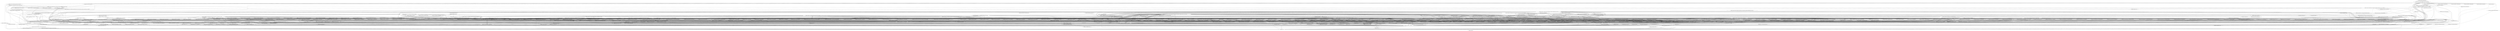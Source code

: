 digraph CallGraph {
"<com.fresh.cleaner.utils.CpressUtil: void main(java.lang.String[])>" -> "<com.fresh.cleaner.utils.CpressUtil: java.lang.String zip(java.lang.String,java.lang.String,java.lang.String)>";
"<java.lang.ThreadGroup: void uncaughtException(java.lang.Thread,java.lang.Throwable)>" -> "<java.lang.RuntimeException: void <init>(java.lang.String)>";
"<java.lang.ClassLoader: void <init>()>" -> "<java.lang.Object: void <init>()>";
"<java.lang.ClassLoader: void <init>()>" -> "<java.lang.RuntimeException: void <init>(java.lang.String)>";
"<java.security.PrivilegedActionException: void <init>(java.lang.Exception)>" -> "<java.lang.Exception: void <init>()>";
"<java.security.PrivilegedActionException: void <init>(java.lang.Exception)>" -> "<java.lang.RuntimeException: void <init>(java.lang.String)>";
"<java.lang.Thread: void <init>(java.lang.ThreadGroup,java.lang.Runnable)>" -> "<java.lang.Object: void <init>()>";
"<java.lang.Thread: void <init>(java.lang.ThreadGroup,java.lang.Runnable)>" -> "<java.lang.RuntimeException: void <init>(java.lang.String)>";
"<java.lang.Thread: void <init>(java.lang.ThreadGroup,java.lang.String)>" -> "<java.lang.Object: void <init>()>";
"<java.lang.Thread: void <init>(java.lang.ThreadGroup,java.lang.String)>" -> "<java.lang.RuntimeException: void <init>(java.lang.String)>";
"<com.fresh.cleaner.utils.CpressUtil: java.lang.String zip(java.lang.String,java.lang.String,java.lang.String)>" -> "<com.fresh.cleaner.utils.CpressUtil: java.lang.String zip(java.lang.String,java.lang.String,boolean,java.lang.String)>";
"<java.lang.RuntimeException: void <init>(java.lang.String)>" -> "<java.lang.Exception: void <init>()>";
"<java.lang.RuntimeException: void <init>(java.lang.String)>" -> "<java.lang.RuntimeException: void <init>(java.lang.String)>";
"<java.lang.Object: void <init>()>" -> "<java.lang.Object: void finalize()>";
"<java.lang.Object: void <init>()>" -> "<java.lang.RuntimeException: void <init>(java.lang.String)>";
"<java.lang.Exception: void <init>()>" -> "<java.lang.Throwable: void <init>()>";
"<java.lang.Exception: void <init>()>" -> "<java.lang.RuntimeException: void <init>(java.lang.String)>";
"<com.fresh.cleaner.utils.CpressUtil: java.lang.String zip(java.lang.String,java.lang.String,boolean,java.lang.String)>" -> "<java.io.File: void <clinit>()>";
"<com.fresh.cleaner.utils.CpressUtil: java.lang.String zip(java.lang.String,java.lang.String,boolean,java.lang.String)>" -> "<android.util.Log: int e(java.lang.String,java.lang.String)>";
"<com.fresh.cleaner.utils.CpressUtil: java.lang.String zip(java.lang.String,java.lang.String,boolean,java.lang.String)>" -> "<java.lang.StringBuilder: void <init>()>";
"<com.fresh.cleaner.utils.CpressUtil: java.lang.String zip(java.lang.String,java.lang.String,boolean,java.lang.String)>" -> "<java.util.Collections: boolean addAll(java.util.Collection,java.lang.Object[])>";
"<com.fresh.cleaner.utils.CpressUtil: java.lang.String zip(java.lang.String,java.lang.String,boolean,java.lang.String)>" -> "<java.util.ArrayList: void <init>()>";
"<com.fresh.cleaner.utils.CpressUtil: java.lang.String zip(java.lang.String,java.lang.String,boolean,java.lang.String)>" -> "<net.lingala.zip4j.core.ZipFile: void <init>(java.lang.String)>";
"<com.fresh.cleaner.utils.CpressUtil: java.lang.String zip(java.lang.String,java.lang.String,boolean,java.lang.String)>" -> "<android.text.TextUtils: boolean isEmpty(java.lang.CharSequence)>";
"<com.fresh.cleaner.utils.CpressUtil: java.lang.String zip(java.lang.String,java.lang.String,boolean,java.lang.String)>" -> "<net.lingala.zip4j.model.ZipParameters: void <init>()>";
"<com.fresh.cleaner.utils.CpressUtil: java.lang.String zip(java.lang.String,java.lang.String,boolean,java.lang.String)>" -> "<com.fresh.cleaner.utils.CpressUtil: java.lang.String buildDestinationZipFilePath(java.io.File,java.lang.String)>";
"<com.fresh.cleaner.utils.CpressUtil: java.lang.String zip(java.lang.String,java.lang.String,boolean,java.lang.String)>" -> "<java.io.File: void <init>(java.lang.String)>";
"<com.fresh.cleaner.utils.CpressUtil: java.lang.String zip(java.lang.String,java.lang.String,boolean,java.lang.String)>" -> "<android.util.Log: int e(java.lang.String,java.lang.String)>";
"<com.fresh.cleaner.utils.CpressUtil: java.lang.String zip(java.lang.String,java.lang.String,boolean,java.lang.String)>" -> "<java.lang.StringBuilder: void <init>()>";
"<com.fresh.cleaner.utils.CpressUtil: java.lang.String zip(java.lang.String,java.lang.String,boolean,java.lang.String)>" -> "<java.util.Collections: void <clinit>()>";
"<com.fresh.cleaner.utils.CpressUtil: java.lang.String zip(java.lang.String,java.lang.String,boolean,java.lang.String)>" -> "<android.text.TextUtils: void <clinit>()>";
"<java.lang.Object: void finalize()>" -> "<java.lang.RuntimeException: void <init>(java.lang.String)>";
"<java.lang.Throwable: void <init>()>" -> "<java.lang.Object: void <init>()>";
"<java.lang.Throwable: void <init>()>" -> "<java.lang.RuntimeException: void <init>(java.lang.String)>";
"<android.util.Log: int e(java.lang.String,java.lang.String)>" -> "<java.lang.RuntimeException: void <init>(java.lang.String)>";
"<java.lang.StringBuilder: void <init>()>" -> "<java.lang.Object: void <init>()>";
"<java.lang.StringBuilder: void <init>()>" -> "<java.lang.RuntimeException: void <init>(java.lang.String)>";
"<java.util.Collections: boolean addAll(java.util.Collection,java.lang.Object[])>" -> "<java.lang.RuntimeException: void <init>(java.lang.String)>";
"<java.util.ArrayList: void <init>()>" -> "<java.util.AbstractList: void <init>()>";
"<java.util.ArrayList: void <init>()>" -> "<java.lang.RuntimeException: void <init>(java.lang.String)>";
"<net.lingala.zip4j.core.ZipFile: void <init>(java.lang.String)>" -> "<java.io.File: void <clinit>()>";
"<net.lingala.zip4j.core.ZipFile: void <init>(java.lang.String)>" -> "<net.lingala.zip4j.core.ZipFile: void <init>(java.io.File)>";
"<net.lingala.zip4j.core.ZipFile: void <init>(java.lang.String)>" -> "<java.io.File: void <init>(java.lang.String)>";
"<android.text.TextUtils: boolean isEmpty(java.lang.CharSequence)>" -> "<java.lang.RuntimeException: void <init>(java.lang.String)>";
"<net.lingala.zip4j.model.ZipParameters: void <init>()>" -> "<java.lang.Object: void <init>()>";
"<net.lingala.zip4j.model.ZipParameters: void <init>()>" -> "<java.util.TimeZone: java.util.TimeZone getDefault()>";
"<com.fresh.cleaner.utils.CpressUtil: java.lang.String buildDestinationZipFilePath(java.io.File,java.lang.String)>" -> "<android.text.TextUtils: void <clinit>()>";
"<com.fresh.cleaner.utils.CpressUtil: java.lang.String buildDestinationZipFilePath(java.io.File,java.lang.String)>" -> "<java.lang.StringBuilder: void <init>()>";
"<com.fresh.cleaner.utils.CpressUtil: java.lang.String buildDestinationZipFilePath(java.io.File,java.lang.String)>" -> "<com.fresh.cleaner.utils.CpressUtil: void createDestDirectoryIfNecessary(java.lang.String)>";
"<com.fresh.cleaner.utils.CpressUtil: java.lang.String buildDestinationZipFilePath(java.io.File,java.lang.String)>" -> "<java.lang.StringBuilder: void <init>()>";
"<com.fresh.cleaner.utils.CpressUtil: java.lang.String buildDestinationZipFilePath(java.io.File,java.lang.String)>" -> "<java.lang.StringBuilder: void <init>()>";
"<com.fresh.cleaner.utils.CpressUtil: java.lang.String buildDestinationZipFilePath(java.io.File,java.lang.String)>" -> "<android.text.TextUtils: boolean isEmpty(java.lang.CharSequence)>";
"<com.fresh.cleaner.utils.CpressUtil: java.lang.String buildDestinationZipFilePath(java.io.File,java.lang.String)>" -> "<java.io.File: void <clinit>()>";
"<com.fresh.cleaner.utils.CpressUtil: java.lang.String buildDestinationZipFilePath(java.io.File,java.lang.String)>" -> "<java.io.File: void <clinit>()>";
"<com.fresh.cleaner.utils.CpressUtil: java.lang.String buildDestinationZipFilePath(java.io.File,java.lang.String)>" -> "<java.io.File: void <clinit>()>";
"<java.io.File: void <init>(java.lang.String)>" -> "<java.lang.Object: void <init>()>";
"<java.io.File: void <init>(java.lang.String)>" -> "<java.lang.RuntimeException: void <init>(java.lang.String)>";
"<java.util.AbstractList: void <init>()>" -> "<java.util.AbstractCollection: void <init>()>";
"<java.util.AbstractList: void <init>()>" -> "<java.lang.RuntimeException: void <init>(java.lang.String)>";
"<net.lingala.zip4j.core.ZipFile: void <init>(java.io.File)>" -> "<java.lang.Object: void <init>()>";
"<net.lingala.zip4j.core.ZipFile: void <init>(java.io.File)>" -> "<net.lingala.zip4j.progress.ProgressMonitor: void <init>()>";
"<net.lingala.zip4j.core.ZipFile: void <init>(java.io.File)>" -> "<net.lingala.zip4j.exception.ZipException: void <init>(java.lang.String,int)>";
"<java.util.TimeZone: java.util.TimeZone getDefault()>" -> "<java.lang.RuntimeException: void <init>(java.lang.String)>";
"<com.fresh.cleaner.utils.CpressUtil: void createDestDirectoryIfNecessary(java.lang.String)>" -> "<java.io.File: void <clinit>()>";
"<com.fresh.cleaner.utils.CpressUtil: void createDestDirectoryIfNecessary(java.lang.String)>" -> "<java.io.File: void <init>(java.lang.String)>";
"<com.fresh.cleaner.utils.CpressUtil: void createDestDirectoryIfNecessary(java.lang.String)>" -> "<java.io.File: void <init>(java.lang.String)>";
"<java.util.AbstractCollection: void <init>()>" -> "<java.lang.Object: void <init>()>";
"<java.util.AbstractCollection: void <init>()>" -> "<java.lang.RuntimeException: void <init>(java.lang.String)>";
"<net.lingala.zip4j.progress.ProgressMonitor: void <init>()>" -> "<java.lang.Object: void <init>()>";
"<net.lingala.zip4j.exception.ZipException: void <init>(java.lang.String,int)>" -> "<java.lang.Exception: void <init>(java.lang.String)>";
"<java.lang.Exception: void <init>(java.lang.String)>" -> "<java.lang.Throwable: void <init>()>";
"<java.lang.Exception: void <init>(java.lang.String)>" -> "<java.lang.RuntimeException: void <init>(java.lang.String)>";
"<com.fresh.cleaner.utils.CpressUtil: void createDestDirectoryIfNecessary(java.lang.String)>" -> "<java.io.File: boolean exists()>";
"<com.fresh.cleaner.utils.CpressUtil: void createDestDirectoryIfNecessary(java.lang.String)>" -> "<java.io.File: boolean mkdirs()>";
"<java.io.File: boolean exists()>" -> "<java.lang.RuntimeException: void <init>(java.lang.String)>";
"<java.io.File: boolean mkdirs()>" -> "<java.lang.RuntimeException: void <init>(java.lang.String)>";
"<net.lingala.zip4j.progress.ProgressMonitor: void <init>()>" -> "<net.lingala.zip4j.progress.ProgressMonitor: void reset()>";
"<com.fresh.cleaner.utils.CpressUtil: java.lang.String buildDestinationZipFilePath(java.io.File,java.lang.String)>" -> "<java.lang.StringBuilder: java.lang.StringBuilder append(java.lang.String)>";
"<com.fresh.cleaner.utils.CpressUtil: java.lang.String buildDestinationZipFilePath(java.io.File,java.lang.String)>" -> "<java.lang.StringBuilder: java.lang.StringBuilder append(java.lang.String)>";
"<com.fresh.cleaner.utils.CpressUtil: java.lang.String buildDestinationZipFilePath(java.io.File,java.lang.String)>" -> "<java.lang.StringBuilder: java.lang.StringBuilder append(java.lang.String)>";
"<com.fresh.cleaner.utils.CpressUtil: java.lang.String buildDestinationZipFilePath(java.io.File,java.lang.String)>" -> "<java.lang.StringBuilder: java.lang.StringBuilder append(java.lang.String)>";
"<com.fresh.cleaner.utils.CpressUtil: java.lang.String buildDestinationZipFilePath(java.io.File,java.lang.String)>" -> "<java.lang.StringBuilder: java.lang.String toString()>";
"<com.fresh.cleaner.utils.CpressUtil: java.lang.String buildDestinationZipFilePath(java.io.File,java.lang.String)>" -> "<java.lang.StringBuilder: java.lang.StringBuilder append(java.lang.String)>";
"<com.fresh.cleaner.utils.CpressUtil: java.lang.String buildDestinationZipFilePath(java.io.File,java.lang.String)>" -> "<java.lang.StringBuilder: java.lang.StringBuilder append(java.lang.String)>";
"<com.fresh.cleaner.utils.CpressUtil: java.lang.String buildDestinationZipFilePath(java.io.File,java.lang.String)>" -> "<java.lang.StringBuilder: java.lang.StringBuilder append(java.lang.String)>";
"<com.fresh.cleaner.utils.CpressUtil: java.lang.String buildDestinationZipFilePath(java.io.File,java.lang.String)>" -> "<java.lang.StringBuilder: java.lang.StringBuilder append(java.lang.String)>";
"<com.fresh.cleaner.utils.CpressUtil: java.lang.String buildDestinationZipFilePath(java.io.File,java.lang.String)>" -> "<java.lang.StringBuilder: java.lang.String toString()>";
"<com.fresh.cleaner.utils.CpressUtil: java.lang.String buildDestinationZipFilePath(java.io.File,java.lang.String)>" -> "<java.lang.StringBuilder: java.lang.StringBuilder append(java.lang.String)>";
"<com.fresh.cleaner.utils.CpressUtil: java.lang.String buildDestinationZipFilePath(java.io.File,java.lang.String)>" -> "<java.lang.StringBuilder: java.lang.StringBuilder append(java.lang.String)>";
"<com.fresh.cleaner.utils.CpressUtil: java.lang.String buildDestinationZipFilePath(java.io.File,java.lang.String)>" -> "<java.lang.StringBuilder: java.lang.StringBuilder append(java.lang.String)>";
"<com.fresh.cleaner.utils.CpressUtil: java.lang.String buildDestinationZipFilePath(java.io.File,java.lang.String)>" -> "<java.lang.StringBuilder: java.lang.String toString()>";
"<java.lang.StringBuilder: java.lang.StringBuilder append(java.lang.String)>" -> "<java.lang.RuntimeException: void <init>(java.lang.String)>";
"<java.lang.StringBuilder: java.lang.String toString()>" -> "<java.lang.RuntimeException: void <init>(java.lang.String)>";
"<net.lingala.zip4j.core.ZipFile: void <init>(java.io.File)>" -> "<java.io.File: java.lang.String getPath()>";
"<java.io.File: java.lang.String getPath()>" -> "<java.lang.RuntimeException: void <init>(java.lang.String)>";
"<com.fresh.cleaner.utils.CpressUtil: java.lang.String zip(java.lang.String,java.lang.String,boolean,java.lang.String)>" -> "<net.lingala.zip4j.core.ZipFile: void addFiles(java.util.ArrayList,net.lingala.zip4j.model.ZipParameters)>";
"<com.fresh.cleaner.utils.CpressUtil: java.lang.String zip(java.lang.String,java.lang.String,boolean,java.lang.String)>" -> "<net.lingala.zip4j.core.ZipFile: void addFolder(java.io.File,net.lingala.zip4j.model.ZipParameters)>";
"<com.fresh.cleaner.utils.CpressUtil: java.lang.String zip(java.lang.String,java.lang.String,boolean,java.lang.String)>" -> "<net.lingala.zip4j.core.ZipFile: void addFile(java.io.File,net.lingala.zip4j.model.ZipParameters)>";
"<net.lingala.zip4j.core.ZipFile: void addFiles(java.util.ArrayList,net.lingala.zip4j.model.ZipParameters)>" -> "<net.lingala.zip4j.core.ZipFile: void checkZipModel()>";
"<net.lingala.zip4j.core.ZipFile: void addFiles(java.util.ArrayList,net.lingala.zip4j.model.ZipParameters)>" -> "<net.lingala.zip4j.zip.ZipEngine: void <init>(net.lingala.zip4j.model.ZipModel)>";
"<net.lingala.zip4j.core.ZipFile: void addFiles(java.util.ArrayList,net.lingala.zip4j.model.ZipParameters)>" -> "<net.lingala.zip4j.exception.ZipException: void <init>(java.lang.String)>";
"<net.lingala.zip4j.core.ZipFile: void addFiles(java.util.ArrayList,net.lingala.zip4j.model.ZipParameters)>" -> "<net.lingala.zip4j.util.Zip4jUtil: boolean checkFileExists(java.lang.String)>";
"<net.lingala.zip4j.core.ZipFile: void addFiles(java.util.ArrayList,net.lingala.zip4j.model.ZipParameters)>" -> "<net.lingala.zip4j.exception.ZipException: void <init>(java.lang.String)>";
"<net.lingala.zip4j.core.ZipFile: void addFiles(java.util.ArrayList,net.lingala.zip4j.model.ZipParameters)>" -> "<net.lingala.zip4j.exception.ZipException: void <init>(java.lang.String)>";
"<net.lingala.zip4j.core.ZipFile: void addFiles(java.util.ArrayList,net.lingala.zip4j.model.ZipParameters)>" -> "<net.lingala.zip4j.exception.ZipException: void <init>(java.lang.String)>";
"<net.lingala.zip4j.core.ZipFile: void addFiles(java.util.ArrayList,net.lingala.zip4j.model.ZipParameters)>" -> "<net.lingala.zip4j.util.Zip4jUtil: boolean checkArrayListTypes(java.util.ArrayList,int)>";
"<net.lingala.zip4j.core.ZipFile: void addFiles(java.util.ArrayList,net.lingala.zip4j.model.ZipParameters)>" -> "<net.lingala.zip4j.exception.ZipException: void <init>(java.lang.String)>";
"<net.lingala.zip4j.core.ZipFile: void addFiles(java.util.ArrayList,net.lingala.zip4j.model.ZipParameters)>" -> "<net.lingala.zip4j.exception.ZipException: void <init>(java.lang.String)>";
"<net.lingala.zip4j.core.ZipFile: void addFolder(java.io.File,net.lingala.zip4j.model.ZipParameters)>" -> "<net.lingala.zip4j.exception.ZipException: void <init>(java.lang.String)>";
"<net.lingala.zip4j.core.ZipFile: void addFolder(java.io.File,net.lingala.zip4j.model.ZipParameters)>" -> "<net.lingala.zip4j.core.ZipFile: void addFolder(java.io.File,net.lingala.zip4j.model.ZipParameters,boolean)>";
"<net.lingala.zip4j.core.ZipFile: void addFolder(java.io.File,net.lingala.zip4j.model.ZipParameters)>" -> "<net.lingala.zip4j.exception.ZipException: void <init>(java.lang.String)>";
"<net.lingala.zip4j.core.ZipFile: void addFile(java.io.File,net.lingala.zip4j.model.ZipParameters)>" -> "<java.util.ArrayList: void <init>()>";
"<net.lingala.zip4j.core.ZipFile: void checkZipModel()>" -> "<net.lingala.zip4j.util.Zip4jUtil: boolean checkFileExists(java.lang.String)>";
"<net.lingala.zip4j.core.ZipFile: void checkZipModel()>" -> "<net.lingala.zip4j.core.ZipFile: void createNewZipModel()>";
"<net.lingala.zip4j.core.ZipFile: void checkZipModel()>" -> "<net.lingala.zip4j.core.ZipFile: void readZipInfo()>";
"<net.lingala.zip4j.zip.ZipEngine: void <init>(net.lingala.zip4j.model.ZipModel)>" -> "<java.lang.Object: void <init>()>";
"<net.lingala.zip4j.zip.ZipEngine: void <init>(net.lingala.zip4j.model.ZipModel)>" -> "<net.lingala.zip4j.exception.ZipException: void <init>(java.lang.String)>";
"<net.lingala.zip4j.exception.ZipException: void <init>(java.lang.String)>" -> "<java.lang.Exception: void <init>(java.lang.String)>";
"<net.lingala.zip4j.util.Zip4jUtil: boolean checkFileExists(java.lang.String)>" -> "<java.io.File: void <clinit>()>";
"<net.lingala.zip4j.util.Zip4jUtil: boolean checkFileExists(java.lang.String)>" -> "<net.lingala.zip4j.util.Zip4jUtil: boolean checkFileExists(java.io.File)>";
"<net.lingala.zip4j.util.Zip4jUtil: boolean checkFileExists(java.lang.String)>" -> "<java.io.File: void <init>(java.lang.String)>";
"<net.lingala.zip4j.util.Zip4jUtil: boolean checkFileExists(java.lang.String)>" -> "<net.lingala.zip4j.exception.ZipException: void <init>(java.lang.String)>";
"<net.lingala.zip4j.util.Zip4jUtil: boolean checkFileExists(java.lang.String)>" -> "<net.lingala.zip4j.util.Zip4jUtil: boolean isStringNotNullAndNotEmpty(java.lang.String)>";
"<net.lingala.zip4j.util.Zip4jUtil: boolean checkArrayListTypes(java.util.ArrayList,int)>" -> "<net.lingala.zip4j.exception.ZipException: void <init>(java.lang.String)>";
"<net.lingala.zip4j.core.ZipFile: void addFolder(java.io.File,net.lingala.zip4j.model.ZipParameters,boolean)>" -> "<net.lingala.zip4j.core.ZipFile: void checkZipModel()>";
"<net.lingala.zip4j.core.ZipFile: void addFolder(java.io.File,net.lingala.zip4j.model.ZipParameters,boolean)>" -> "<net.lingala.zip4j.zip.ZipEngine: void <init>(net.lingala.zip4j.model.ZipModel)>";
"<net.lingala.zip4j.core.ZipFile: void addFolder(java.io.File,net.lingala.zip4j.model.ZipParameters,boolean)>" -> "<net.lingala.zip4j.exception.ZipException: void <init>(java.lang.String)>";
"<net.lingala.zip4j.core.ZipFile: void addFolder(java.io.File,net.lingala.zip4j.model.ZipParameters,boolean)>" -> "<net.lingala.zip4j.exception.ZipException: void <init>(java.lang.String)>";
"<net.lingala.zip4j.core.ZipFile: void createNewZipModel()>" -> "<net.lingala.zip4j.model.ZipModel: void <init>()>";
"<net.lingala.zip4j.core.ZipFile: void readZipInfo()>" -> "<java.io.File: void <clinit>()>";
"<net.lingala.zip4j.core.ZipFile: void readZipInfo()>" -> "<net.lingala.zip4j.exception.ZipException: void <init>(java.lang.Throwable)>";
"<net.lingala.zip4j.core.ZipFile: void readZipInfo()>" -> "<net.lingala.zip4j.core.HeaderReader: void <init>(java.io.RandomAccessFile)>";
"<net.lingala.zip4j.core.ZipFile: void readZipInfo()>" -> "<java.io.RandomAccessFile: void <init>(java.io.File,java.lang.String)>";
"<net.lingala.zip4j.core.ZipFile: void readZipInfo()>" -> "<java.io.File: void <init>(java.lang.String)>";
"<net.lingala.zip4j.core.ZipFile: void readZipInfo()>" -> "<net.lingala.zip4j.exception.ZipException: void <init>(java.lang.String)>";
"<net.lingala.zip4j.core.ZipFile: void readZipInfo()>" -> "<net.lingala.zip4j.exception.ZipException: void <init>(java.lang.String)>";
"<net.lingala.zip4j.core.ZipFile: void readZipInfo()>" -> "<net.lingala.zip4j.util.Zip4jUtil: boolean checkFileReadAccess(java.lang.String)>";
"<net.lingala.zip4j.core.ZipFile: void readZipInfo()>" -> "<net.lingala.zip4j.exception.ZipException: void <init>(java.lang.String)>";
"<net.lingala.zip4j.core.ZipFile: void readZipInfo()>" -> "<net.lingala.zip4j.util.Zip4jUtil: boolean checkFileExists(java.lang.String)>";
"<net.lingala.zip4j.util.Zip4jUtil: boolean checkFileExists(java.io.File)>" -> "<net.lingala.zip4j.exception.ZipException: void <init>(java.lang.String)>";
"<net.lingala.zip4j.model.ZipModel: void <init>()>" -> "<java.lang.Object: void <init>()>";
"<net.lingala.zip4j.exception.ZipException: void <init>(java.lang.Throwable)>" -> "<java.lang.Exception: void <init>(java.lang.Throwable)>";
"<net.lingala.zip4j.core.HeaderReader: void <init>(java.io.RandomAccessFile)>" -> "<java.lang.Object: void <init>()>";
"<java.io.RandomAccessFile: void <init>(java.io.File,java.lang.String)>" -> "<java.io.RandomAccessFile: void finalize()>";
"<java.io.RandomAccessFile: void <init>(java.io.File,java.lang.String)>" -> "<java.lang.RuntimeException: void <init>(java.lang.String)>";
"<java.io.RandomAccessFile: void <init>(java.io.File,java.lang.String)>" -> "<java.lang.Object: void <init>()>";
"<net.lingala.zip4j.util.Zip4jUtil: boolean checkFileReadAccess(java.lang.String)>" -> "<java.io.File: void <clinit>()>";
"<net.lingala.zip4j.util.Zip4jUtil: boolean checkFileReadAccess(java.lang.String)>" -> "<net.lingala.zip4j.exception.ZipException: void <init>(java.lang.String)>";
"<net.lingala.zip4j.util.Zip4jUtil: boolean checkFileReadAccess(java.lang.String)>" -> "<java.io.File: void <init>(java.lang.String)>";
"<net.lingala.zip4j.util.Zip4jUtil: boolean checkFileReadAccess(java.lang.String)>" -> "<net.lingala.zip4j.exception.ZipException: void <init>(java.lang.String)>";
"<net.lingala.zip4j.util.Zip4jUtil: boolean checkFileReadAccess(java.lang.String)>" -> "<java.lang.StringBuffer: void <init>(java.lang.String)>";
"<net.lingala.zip4j.util.Zip4jUtil: boolean checkFileReadAccess(java.lang.String)>" -> "<net.lingala.zip4j.util.Zip4jUtil: boolean checkFileExists(java.lang.String)>";
"<net.lingala.zip4j.util.Zip4jUtil: boolean checkFileReadAccess(java.lang.String)>" -> "<net.lingala.zip4j.exception.ZipException: void <init>(java.lang.String)>";
"<net.lingala.zip4j.util.Zip4jUtil: boolean checkFileReadAccess(java.lang.String)>" -> "<net.lingala.zip4j.util.Zip4jUtil: boolean isStringNotNullAndNotEmpty(java.lang.String)>";
"<java.lang.Exception: void <init>(java.lang.Throwable)>" -> "<java.lang.Throwable: void <init>()>";
"<java.lang.Exception: void <init>(java.lang.Throwable)>" -> "<java.lang.RuntimeException: void <init>(java.lang.String)>";
"<java.io.RandomAccessFile: void finalize()>" -> "<java.lang.RuntimeException: void <init>(java.lang.String)>";
"<java.lang.StringBuffer: void <init>(java.lang.String)>" -> "<java.lang.Object: void <init>()>";
"<java.lang.StringBuffer: void <init>(java.lang.String)>" -> "<java.lang.RuntimeException: void <init>(java.lang.String)>";
"<net.lingala.zip4j.util.Zip4jUtil: boolean checkFileReadAccess(java.lang.String)>" -> "<java.io.File: boolean canRead()>";
"<java.io.File: boolean canRead()>" -> "<java.lang.RuntimeException: void <init>(java.lang.String)>";
"<net.lingala.zip4j.util.Zip4jUtil: boolean checkFileReadAccess(java.lang.String)>" -> "<java.lang.StringBuffer: java.lang.StringBuffer append(java.lang.String)>";
"<net.lingala.zip4j.util.Zip4jUtil: boolean checkFileReadAccess(java.lang.String)>" -> "<java.lang.StringBuffer: java.lang.String toString()>";
"<java.lang.StringBuffer: java.lang.StringBuffer append(java.lang.String)>" -> "<java.lang.RuntimeException: void <init>(java.lang.String)>";
"<java.lang.StringBuffer: java.lang.String toString()>" -> "<java.lang.RuntimeException: void <init>(java.lang.String)>";
"<net.lingala.zip4j.util.Zip4jUtil: boolean checkFileExists(java.io.File)>" -> "<java.io.File: boolean exists()>";
"<net.lingala.zip4j.core.ZipFile: void readZipInfo()>" -> "<net.lingala.zip4j.core.HeaderReader: net.lingala.zip4j.model.ZipModel readAllHeaders(java.lang.String)>";
"<net.lingala.zip4j.core.HeaderReader: net.lingala.zip4j.model.ZipModel readAllHeaders(java.lang.String)>" -> "<net.lingala.zip4j.model.ZipModel: void <init>()>";
"<net.lingala.zip4j.core.HeaderReader: net.lingala.zip4j.model.ZipModel readAllHeaders(java.lang.String)>" -> "<net.lingala.zip4j.core.HeaderReader: net.lingala.zip4j.model.CentralDirectory readCentralDirectory()>";
"<net.lingala.zip4j.core.HeaderReader: net.lingala.zip4j.model.ZipModel readAllHeaders(java.lang.String)>" -> "<net.lingala.zip4j.core.HeaderReader: net.lingala.zip4j.model.Zip64EndCentralDirRecord readZip64EndCentralDirRec()>";
"<net.lingala.zip4j.core.HeaderReader: net.lingala.zip4j.model.ZipModel readAllHeaders(java.lang.String)>" -> "<net.lingala.zip4j.core.HeaderReader: net.lingala.zip4j.model.Zip64EndCentralDirLocator readZip64EndCentralDirLocator()>";
"<net.lingala.zip4j.core.HeaderReader: net.lingala.zip4j.model.ZipModel readAllHeaders(java.lang.String)>" -> "<net.lingala.zip4j.core.HeaderReader: net.lingala.zip4j.model.EndCentralDirRecord readEndOfCentralDirectoryRecord()>";
"<net.lingala.zip4j.core.HeaderReader: net.lingala.zip4j.model.CentralDirectory readCentralDirectory()>" -> "<java.lang.String: void <clinit>()>";
"<net.lingala.zip4j.core.HeaderReader: net.lingala.zip4j.model.CentralDirectory readCentralDirectory()>" -> "<java.lang.String: void <init>(byte[])>";
"<net.lingala.zip4j.core.HeaderReader: net.lingala.zip4j.model.CentralDirectory readCentralDirectory()>" -> "<net.lingala.zip4j.core.HeaderReader: byte[] readIntoBuff(java.io.RandomAccessFile,byte[])>";
"<net.lingala.zip4j.core.HeaderReader: net.lingala.zip4j.model.CentralDirectory readCentralDirectory()>" -> "<net.lingala.zip4j.util.Raw: int readShortLittleEndian(byte[],int)>";
"<net.lingala.zip4j.core.HeaderReader: net.lingala.zip4j.model.CentralDirectory readCentralDirectory()>" -> "<net.lingala.zip4j.core.HeaderReader: byte[] readIntoBuff(java.io.RandomAccessFile,byte[])>";
"<net.lingala.zip4j.core.HeaderReader: net.lingala.zip4j.model.CentralDirectory readCentralDirectory()>" -> "<java.lang.String: void <init>(byte[])>";
"<net.lingala.zip4j.core.HeaderReader: net.lingala.zip4j.model.CentralDirectory readCentralDirectory()>" -> "<net.lingala.zip4j.core.HeaderReader: byte[] readIntoBuff(java.io.RandomAccessFile,byte[])>";
"<net.lingala.zip4j.core.HeaderReader: net.lingala.zip4j.model.CentralDirectory readCentralDirectory()>" -> "<net.lingala.zip4j.core.HeaderReader: void readAndSaveAESExtraDataRecord(net.lingala.zip4j.model.FileHeader)>";
"<net.lingala.zip4j.core.HeaderReader: net.lingala.zip4j.model.CentralDirectory readCentralDirectory()>" -> "<net.lingala.zip4j.core.HeaderReader: void readAndSaveZip64ExtendedInfo(net.lingala.zip4j.model.FileHeader)>";
"<net.lingala.zip4j.core.HeaderReader: net.lingala.zip4j.model.CentralDirectory readCentralDirectory()>" -> "<net.lingala.zip4j.core.HeaderReader: void readAndSaveExtraDataRecord(net.lingala.zip4j.model.FileHeader)>";
"<net.lingala.zip4j.core.HeaderReader: net.lingala.zip4j.model.CentralDirectory readCentralDirectory()>" -> "<java.lang.System: java.lang.String getProperty(java.lang.String)>";
"<net.lingala.zip4j.core.HeaderReader: net.lingala.zip4j.model.CentralDirectory readCentralDirectory()>" -> "<java.lang.StringBuffer: void <init>(java.lang.String)>";
"<net.lingala.zip4j.core.HeaderReader: net.lingala.zip4j.model.CentralDirectory readCentralDirectory()>" -> "<java.lang.System: java.lang.String getProperty(java.lang.String)>";
"<net.lingala.zip4j.core.HeaderReader: net.lingala.zip4j.model.CentralDirectory readCentralDirectory()>" -> "<java.lang.StringBuffer: void <init>(java.lang.String)>";
"<net.lingala.zip4j.core.HeaderReader: net.lingala.zip4j.model.CentralDirectory readCentralDirectory()>" -> "<net.lingala.zip4j.util.Zip4jUtil: java.lang.String decodeFileName(byte[],boolean)>";
"<net.lingala.zip4j.core.HeaderReader: net.lingala.zip4j.model.CentralDirectory readCentralDirectory()>" -> "<net.lingala.zip4j.exception.ZipException: void <init>(java.lang.String)>";
"<net.lingala.zip4j.core.HeaderReader: net.lingala.zip4j.model.CentralDirectory readCentralDirectory()>" -> "<java.lang.String: void <init>(byte[],java.lang.String)>";
"<net.lingala.zip4j.core.HeaderReader: net.lingala.zip4j.model.CentralDirectory readCentralDirectory()>" -> "<net.lingala.zip4j.util.Zip4jUtil: boolean isStringNotNullAndNotEmpty(java.lang.String)>";
"<net.lingala.zip4j.core.HeaderReader: net.lingala.zip4j.model.CentralDirectory readCentralDirectory()>" -> "<net.lingala.zip4j.core.HeaderReader: byte[] readIntoBuff(java.io.RandomAccessFile,byte[])>";
"<net.lingala.zip4j.core.HeaderReader: net.lingala.zip4j.model.CentralDirectory readCentralDirectory()>" -> "<net.lingala.zip4j.util.Raw: long readLongLittleEndian(byte[],int)>";
"<net.lingala.zip4j.core.HeaderReader: net.lingala.zip4j.model.CentralDirectory readCentralDirectory()>" -> "<net.lingala.zip4j.core.HeaderReader: byte[] getLongByteFromIntByte(byte[])>";
"<net.lingala.zip4j.core.HeaderReader: net.lingala.zip4j.model.CentralDirectory readCentralDirectory()>" -> "<net.lingala.zip4j.core.HeaderReader: byte[] readIntoBuff(java.io.RandomAccessFile,byte[])>";
"<net.lingala.zip4j.core.HeaderReader: net.lingala.zip4j.model.CentralDirectory readCentralDirectory()>" -> "<net.lingala.zip4j.core.HeaderReader: byte[] readIntoBuff(java.io.RandomAccessFile,byte[])>";
"<net.lingala.zip4j.core.HeaderReader: net.lingala.zip4j.model.CentralDirectory readCentralDirectory()>" -> "<net.lingala.zip4j.core.HeaderReader: byte[] readIntoBuff(java.io.RandomAccessFile,byte[])>";
"<net.lingala.zip4j.core.HeaderReader: net.lingala.zip4j.model.CentralDirectory readCentralDirectory()>" -> "<net.lingala.zip4j.util.Raw: int readShortLittleEndian(byte[],int)>";
"<net.lingala.zip4j.core.HeaderReader: net.lingala.zip4j.model.CentralDirectory readCentralDirectory()>" -> "<net.lingala.zip4j.core.HeaderReader: byte[] readIntoBuff(java.io.RandomAccessFile,byte[])>";
"<net.lingala.zip4j.core.HeaderReader: net.lingala.zip4j.model.CentralDirectory readCentralDirectory()>" -> "<java.lang.String: void <init>(byte[])>";
"<net.lingala.zip4j.core.HeaderReader: net.lingala.zip4j.model.CentralDirectory readCentralDirectory()>" -> "<net.lingala.zip4j.util.Raw: int readShortLittleEndian(byte[],int)>";
"<net.lingala.zip4j.core.HeaderReader: net.lingala.zip4j.model.CentralDirectory readCentralDirectory()>" -> "<net.lingala.zip4j.core.HeaderReader: byte[] readIntoBuff(java.io.RandomAccessFile,byte[])>";
"<net.lingala.zip4j.core.HeaderReader: net.lingala.zip4j.model.CentralDirectory readCentralDirectory()>" -> "<net.lingala.zip4j.util.Raw: int readShortLittleEndian(byte[],int)>";
"<net.lingala.zip4j.core.HeaderReader: net.lingala.zip4j.model.CentralDirectory readCentralDirectory()>" -> "<net.lingala.zip4j.core.HeaderReader: byte[] readIntoBuff(java.io.RandomAccessFile,byte[])>";
"<net.lingala.zip4j.core.HeaderReader: net.lingala.zip4j.model.CentralDirectory readCentralDirectory()>" -> "<net.lingala.zip4j.util.Raw: int readShortLittleEndian(byte[],int)>";
"<net.lingala.zip4j.core.HeaderReader: net.lingala.zip4j.model.CentralDirectory readCentralDirectory()>" -> "<net.lingala.zip4j.core.HeaderReader: byte[] readIntoBuff(java.io.RandomAccessFile,byte[])>";
"<net.lingala.zip4j.core.HeaderReader: net.lingala.zip4j.model.CentralDirectory readCentralDirectory()>" -> "<net.lingala.zip4j.util.Raw: long readLongLittleEndian(byte[],int)>";
"<net.lingala.zip4j.core.HeaderReader: net.lingala.zip4j.model.CentralDirectory readCentralDirectory()>" -> "<net.lingala.zip4j.core.HeaderReader: byte[] getLongByteFromIntByte(byte[])>";
"<net.lingala.zip4j.core.HeaderReader: net.lingala.zip4j.model.CentralDirectory readCentralDirectory()>" -> "<net.lingala.zip4j.core.HeaderReader: byte[] readIntoBuff(java.io.RandomAccessFile,byte[])>";
"<net.lingala.zip4j.core.HeaderReader: net.lingala.zip4j.model.CentralDirectory readCentralDirectory()>" -> "<net.lingala.zip4j.util.Raw: long readLongLittleEndian(byte[],int)>";
"<net.lingala.zip4j.core.HeaderReader: net.lingala.zip4j.model.CentralDirectory readCentralDirectory()>" -> "<net.lingala.zip4j.core.HeaderReader: byte[] getLongByteFromIntByte(byte[])>";
"<net.lingala.zip4j.core.HeaderReader: net.lingala.zip4j.model.CentralDirectory readCentralDirectory()>" -> "<net.lingala.zip4j.core.HeaderReader: byte[] readIntoBuff(java.io.RandomAccessFile,byte[])>";
"<net.lingala.zip4j.core.HeaderReader: net.lingala.zip4j.model.CentralDirectory readCentralDirectory()>" -> "<net.lingala.zip4j.util.Raw: int readIntLittleEndian(byte[],int)>";
"<net.lingala.zip4j.core.HeaderReader: net.lingala.zip4j.model.CentralDirectory readCentralDirectory()>" -> "<net.lingala.zip4j.core.HeaderReader: byte[] readIntoBuff(java.io.RandomAccessFile,byte[])>";
"<net.lingala.zip4j.core.HeaderReader: net.lingala.zip4j.model.CentralDirectory readCentralDirectory()>" -> "<net.lingala.zip4j.util.Raw: int readIntLittleEndian(byte[],int)>";
"<net.lingala.zip4j.core.HeaderReader: net.lingala.zip4j.model.CentralDirectory readCentralDirectory()>" -> "<net.lingala.zip4j.core.HeaderReader: byte[] readIntoBuff(java.io.RandomAccessFile,byte[])>";
"<net.lingala.zip4j.core.HeaderReader: net.lingala.zip4j.model.CentralDirectory readCentralDirectory()>" -> "<net.lingala.zip4j.util.Raw: int readShortLittleEndian(byte[],int)>";
"<net.lingala.zip4j.core.HeaderReader: net.lingala.zip4j.model.CentralDirectory readCentralDirectory()>" -> "<net.lingala.zip4j.core.HeaderReader: byte[] readIntoBuff(java.io.RandomAccessFile,byte[])>";
"<net.lingala.zip4j.core.HeaderReader: net.lingala.zip4j.model.CentralDirectory readCentralDirectory()>" -> "<net.lingala.zip4j.util.Raw: int readShortLittleEndian(byte[],int)>";
"<net.lingala.zip4j.core.HeaderReader: net.lingala.zip4j.model.CentralDirectory readCentralDirectory()>" -> "<net.lingala.zip4j.core.HeaderReader: byte[] readIntoBuff(java.io.RandomAccessFile,byte[])>";
"<net.lingala.zip4j.core.HeaderReader: net.lingala.zip4j.model.CentralDirectory readCentralDirectory()>" -> "<net.lingala.zip4j.util.Raw: int readShortLittleEndian(byte[],int)>";
"<net.lingala.zip4j.core.HeaderReader: net.lingala.zip4j.model.CentralDirectory readCentralDirectory()>" -> "<net.lingala.zip4j.core.HeaderReader: byte[] readIntoBuff(java.io.RandomAccessFile,byte[])>";
"<net.lingala.zip4j.core.HeaderReader: net.lingala.zip4j.model.CentralDirectory readCentralDirectory()>" -> "<net.lingala.zip4j.util.Raw: int readShortLittleEndian(byte[],int)>";
"<net.lingala.zip4j.core.HeaderReader: net.lingala.zip4j.model.CentralDirectory readCentralDirectory()>" -> "<net.lingala.zip4j.core.HeaderReader: byte[] readIntoBuff(java.io.RandomAccessFile,byte[])>";
"<net.lingala.zip4j.core.HeaderReader: net.lingala.zip4j.model.CentralDirectory readCentralDirectory()>" -> "<net.lingala.zip4j.exception.ZipException: void <init>(java.lang.Throwable)>";
"<net.lingala.zip4j.core.HeaderReader: net.lingala.zip4j.model.CentralDirectory readCentralDirectory()>" -> "<net.lingala.zip4j.exception.ZipException: void <init>(java.lang.String)>";
"<net.lingala.zip4j.core.HeaderReader: net.lingala.zip4j.model.CentralDirectory readCentralDirectory()>" -> "<java.lang.StringBuffer: void <init>(java.lang.String)>";
"<net.lingala.zip4j.core.HeaderReader: net.lingala.zip4j.model.CentralDirectory readCentralDirectory()>" -> "<net.lingala.zip4j.util.Raw: int readIntLittleEndian(byte[],int)>";
"<net.lingala.zip4j.core.HeaderReader: net.lingala.zip4j.model.CentralDirectory readCentralDirectory()>" -> "<net.lingala.zip4j.core.HeaderReader: byte[] readIntoBuff(java.io.RandomAccessFile,byte[])>";
"<net.lingala.zip4j.core.HeaderReader: net.lingala.zip4j.model.CentralDirectory readCentralDirectory()>" -> "<net.lingala.zip4j.model.FileHeader: void <init>()>";
"<net.lingala.zip4j.core.HeaderReader: net.lingala.zip4j.model.CentralDirectory readCentralDirectory()>" -> "<net.lingala.zip4j.util.Raw: int readIntLittleEndian(byte[],int)>";
"<net.lingala.zip4j.core.HeaderReader: net.lingala.zip4j.model.CentralDirectory readCentralDirectory()>" -> "<net.lingala.zip4j.core.HeaderReader: byte[] readIntoBuff(java.io.RandomAccessFile,byte[])>";
"<net.lingala.zip4j.core.HeaderReader: net.lingala.zip4j.model.CentralDirectory readCentralDirectory()>" -> "<net.lingala.zip4j.model.DigitalSignature: void <init>()>";
"<net.lingala.zip4j.core.HeaderReader: net.lingala.zip4j.model.CentralDirectory readCentralDirectory()>" -> "<java.util.ArrayList: void <init>()>";
"<net.lingala.zip4j.core.HeaderReader: net.lingala.zip4j.model.CentralDirectory readCentralDirectory()>" -> "<net.lingala.zip4j.model.CentralDirectory: void <init>()>";
"<net.lingala.zip4j.core.HeaderReader: net.lingala.zip4j.model.CentralDirectory readCentralDirectory()>" -> "<net.lingala.zip4j.exception.ZipException: void <init>(java.lang.String)>";
"<net.lingala.zip4j.core.HeaderReader: net.lingala.zip4j.model.CentralDirectory readCentralDirectory()>" -> "<net.lingala.zip4j.exception.ZipException: void <init>(java.lang.String,int)>";
"<net.lingala.zip4j.core.HeaderReader: net.lingala.zip4j.model.CentralDirectory readCentralDirectory()>" -> "<java.lang.String: void <clinit>()>";
"<net.lingala.zip4j.core.HeaderReader: net.lingala.zip4j.model.CentralDirectory readCentralDirectory()>" -> "<java.lang.System: void <clinit>()>";
"<net.lingala.zip4j.core.HeaderReader: net.lingala.zip4j.model.Zip64EndCentralDirRecord readZip64EndCentralDirRec()>" -> "<net.lingala.zip4j.exception.ZipException: void <init>(java.lang.String)>";
"<net.lingala.zip4j.core.HeaderReader: net.lingala.zip4j.model.Zip64EndCentralDirRecord readZip64EndCentralDirRec()>" -> "<net.lingala.zip4j.core.HeaderReader: byte[] readIntoBuff(java.io.RandomAccessFile,byte[])>";
"<net.lingala.zip4j.core.HeaderReader: net.lingala.zip4j.model.Zip64EndCentralDirRecord readZip64EndCentralDirRec()>" -> "<net.lingala.zip4j.util.Raw: long readLongLittleEndian(byte[],int)>";
"<net.lingala.zip4j.core.HeaderReader: net.lingala.zip4j.model.Zip64EndCentralDirRecord readZip64EndCentralDirRec()>" -> "<net.lingala.zip4j.core.HeaderReader: byte[] readIntoBuff(java.io.RandomAccessFile,byte[])>";
"<net.lingala.zip4j.core.HeaderReader: net.lingala.zip4j.model.Zip64EndCentralDirRecord readZip64EndCentralDirRec()>" -> "<net.lingala.zip4j.util.Raw: long readLongLittleEndian(byte[],int)>";
"<net.lingala.zip4j.core.HeaderReader: net.lingala.zip4j.model.Zip64EndCentralDirRecord readZip64EndCentralDirRec()>" -> "<net.lingala.zip4j.core.HeaderReader: byte[] readIntoBuff(java.io.RandomAccessFile,byte[])>";
"<net.lingala.zip4j.core.HeaderReader: net.lingala.zip4j.model.Zip64EndCentralDirRecord readZip64EndCentralDirRec()>" -> "<net.lingala.zip4j.util.Raw: long readLongLittleEndian(byte[],int)>";
"<net.lingala.zip4j.core.HeaderReader: net.lingala.zip4j.model.Zip64EndCentralDirRecord readZip64EndCentralDirRec()>" -> "<net.lingala.zip4j.core.HeaderReader: byte[] readIntoBuff(java.io.RandomAccessFile,byte[])>";
"<net.lingala.zip4j.core.HeaderReader: net.lingala.zip4j.model.Zip64EndCentralDirRecord readZip64EndCentralDirRec()>" -> "<net.lingala.zip4j.util.Raw: long readLongLittleEndian(byte[],int)>";
"<net.lingala.zip4j.core.HeaderReader: net.lingala.zip4j.model.Zip64EndCentralDirRecord readZip64EndCentralDirRec()>" -> "<net.lingala.zip4j.core.HeaderReader: byte[] readIntoBuff(java.io.RandomAccessFile,byte[])>";
"<net.lingala.zip4j.core.HeaderReader: net.lingala.zip4j.model.Zip64EndCentralDirRecord readZip64EndCentralDirRec()>" -> "<net.lingala.zip4j.util.Raw: int readIntLittleEndian(byte[],int)>";
"<net.lingala.zip4j.core.HeaderReader: net.lingala.zip4j.model.Zip64EndCentralDirRecord readZip64EndCentralDirRec()>" -> "<net.lingala.zip4j.core.HeaderReader: byte[] readIntoBuff(java.io.RandomAccessFile,byte[])>";
"<net.lingala.zip4j.core.HeaderReader: net.lingala.zip4j.model.Zip64EndCentralDirRecord readZip64EndCentralDirRec()>" -> "<net.lingala.zip4j.util.Raw: int readIntLittleEndian(byte[],int)>";
"<net.lingala.zip4j.core.HeaderReader: net.lingala.zip4j.model.Zip64EndCentralDirRecord readZip64EndCentralDirRec()>" -> "<net.lingala.zip4j.core.HeaderReader: byte[] readIntoBuff(java.io.RandomAccessFile,byte[])>";
"<net.lingala.zip4j.core.HeaderReader: net.lingala.zip4j.model.Zip64EndCentralDirRecord readZip64EndCentralDirRec()>" -> "<net.lingala.zip4j.util.Raw: int readShortLittleEndian(byte[],int)>";
"<net.lingala.zip4j.core.HeaderReader: net.lingala.zip4j.model.Zip64EndCentralDirRecord readZip64EndCentralDirRec()>" -> "<net.lingala.zip4j.core.HeaderReader: byte[] readIntoBuff(java.io.RandomAccessFile,byte[])>";
"<net.lingala.zip4j.core.HeaderReader: net.lingala.zip4j.model.Zip64EndCentralDirRecord readZip64EndCentralDirRec()>" -> "<net.lingala.zip4j.util.Raw: int readShortLittleEndian(byte[],int)>";
"<net.lingala.zip4j.core.HeaderReader: net.lingala.zip4j.model.Zip64EndCentralDirRecord readZip64EndCentralDirRec()>" -> "<net.lingala.zip4j.core.HeaderReader: byte[] readIntoBuff(java.io.RandomAccessFile,byte[])>";
"<net.lingala.zip4j.core.HeaderReader: net.lingala.zip4j.model.Zip64EndCentralDirRecord readZip64EndCentralDirRec()>" -> "<net.lingala.zip4j.util.Raw: long readLongLittleEndian(byte[],int)>";
"<net.lingala.zip4j.core.HeaderReader: net.lingala.zip4j.model.Zip64EndCentralDirRecord readZip64EndCentralDirRec()>" -> "<net.lingala.zip4j.core.HeaderReader: byte[] readIntoBuff(java.io.RandomAccessFile,byte[])>";
"<net.lingala.zip4j.core.HeaderReader: net.lingala.zip4j.model.Zip64EndCentralDirRecord readZip64EndCentralDirRec()>" -> "<net.lingala.zip4j.exception.ZipException: void <init>(java.lang.Throwable)>";
"<net.lingala.zip4j.core.HeaderReader: net.lingala.zip4j.model.Zip64EndCentralDirRecord readZip64EndCentralDirRec()>" -> "<net.lingala.zip4j.exception.ZipException: void <init>(java.lang.String)>";
"<net.lingala.zip4j.core.HeaderReader: net.lingala.zip4j.model.Zip64EndCentralDirRecord readZip64EndCentralDirRec()>" -> "<net.lingala.zip4j.util.Raw: int readIntLittleEndian(byte[],int)>";
"<net.lingala.zip4j.core.HeaderReader: net.lingala.zip4j.model.Zip64EndCentralDirRecord readZip64EndCentralDirRec()>" -> "<net.lingala.zip4j.core.HeaderReader: byte[] readIntoBuff(java.io.RandomAccessFile,byte[])>";
"<net.lingala.zip4j.core.HeaderReader: net.lingala.zip4j.model.Zip64EndCentralDirRecord readZip64EndCentralDirRec()>" -> "<net.lingala.zip4j.model.Zip64EndCentralDirRecord: void <init>()>";
"<net.lingala.zip4j.core.HeaderReader: net.lingala.zip4j.model.Zip64EndCentralDirRecord readZip64EndCentralDirRec()>" -> "<net.lingala.zip4j.exception.ZipException: void <init>(java.lang.String)>";
"<net.lingala.zip4j.core.HeaderReader: net.lingala.zip4j.model.Zip64EndCentralDirLocator readZip64EndCentralDirLocator()>" -> "<net.lingala.zip4j.exception.ZipException: void <init>(java.lang.String)>";
"<net.lingala.zip4j.core.HeaderReader: net.lingala.zip4j.model.Zip64EndCentralDirLocator readZip64EndCentralDirLocator()>" -> "<net.lingala.zip4j.exception.ZipException: void <init>(java.lang.Throwable)>";
"<net.lingala.zip4j.core.HeaderReader: net.lingala.zip4j.model.Zip64EndCentralDirLocator readZip64EndCentralDirLocator()>" -> "<net.lingala.zip4j.util.Raw: int readIntLittleEndian(byte[],int)>";
"<net.lingala.zip4j.core.HeaderReader: net.lingala.zip4j.model.Zip64EndCentralDirLocator readZip64EndCentralDirLocator()>" -> "<net.lingala.zip4j.core.HeaderReader: byte[] readIntoBuff(java.io.RandomAccessFile,byte[])>";
"<net.lingala.zip4j.core.HeaderReader: net.lingala.zip4j.model.Zip64EndCentralDirLocator readZip64EndCentralDirLocator()>" -> "<net.lingala.zip4j.util.Raw: long readLongLittleEndian(byte[],int)>";
"<net.lingala.zip4j.core.HeaderReader: net.lingala.zip4j.model.Zip64EndCentralDirLocator readZip64EndCentralDirLocator()>" -> "<net.lingala.zip4j.core.HeaderReader: byte[] readIntoBuff(java.io.RandomAccessFile,byte[])>";
"<net.lingala.zip4j.core.HeaderReader: net.lingala.zip4j.model.Zip64EndCentralDirLocator readZip64EndCentralDirLocator()>" -> "<net.lingala.zip4j.util.Raw: int readIntLittleEndian(byte[],int)>";
"<net.lingala.zip4j.core.HeaderReader: net.lingala.zip4j.model.Zip64EndCentralDirLocator readZip64EndCentralDirLocator()>" -> "<net.lingala.zip4j.core.HeaderReader: byte[] readIntoBuff(java.io.RandomAccessFile,byte[])>";
"<net.lingala.zip4j.core.HeaderReader: net.lingala.zip4j.model.Zip64EndCentralDirLocator readZip64EndCentralDirLocator()>" -> "<net.lingala.zip4j.util.Raw: int readIntLittleEndian(byte[],int)>";
"<net.lingala.zip4j.core.HeaderReader: net.lingala.zip4j.model.Zip64EndCentralDirLocator readZip64EndCentralDirLocator()>" -> "<net.lingala.zip4j.core.HeaderReader: byte[] readIntoBuff(java.io.RandomAccessFile,byte[])>";
"<net.lingala.zip4j.core.HeaderReader: net.lingala.zip4j.model.Zip64EndCentralDirLocator readZip64EndCentralDirLocator()>" -> "<net.lingala.zip4j.core.HeaderReader: void setFilePointerToReadZip64EndCentralDirLoc()>";
"<net.lingala.zip4j.core.HeaderReader: net.lingala.zip4j.model.Zip64EndCentralDirLocator readZip64EndCentralDirLocator()>" -> "<net.lingala.zip4j.model.Zip64EndCentralDirLocator: void <init>()>";
"<net.lingala.zip4j.core.HeaderReader: net.lingala.zip4j.model.EndCentralDirRecord readEndOfCentralDirectoryRecord()>" -> "<java.lang.String: void <clinit>()>";
"<net.lingala.zip4j.core.HeaderReader: net.lingala.zip4j.model.EndCentralDirRecord readEndOfCentralDirectoryRecord()>" -> "<java.lang.String: void <init>(byte[])>";
"<net.lingala.zip4j.core.HeaderReader: net.lingala.zip4j.model.EndCentralDirRecord readEndOfCentralDirectoryRecord()>" -> "<net.lingala.zip4j.core.HeaderReader: byte[] readIntoBuff(java.io.RandomAccessFile,byte[])>";
"<net.lingala.zip4j.core.HeaderReader: net.lingala.zip4j.model.EndCentralDirRecord readEndOfCentralDirectoryRecord()>" -> "<net.lingala.zip4j.util.Raw: int readShortLittleEndian(byte[],int)>";
"<net.lingala.zip4j.core.HeaderReader: net.lingala.zip4j.model.EndCentralDirRecord readEndOfCentralDirectoryRecord()>" -> "<net.lingala.zip4j.core.HeaderReader: byte[] readIntoBuff(java.io.RandomAccessFile,byte[])>";
"<net.lingala.zip4j.core.HeaderReader: net.lingala.zip4j.model.EndCentralDirRecord readEndOfCentralDirectoryRecord()>" -> "<net.lingala.zip4j.util.Raw: long readLongLittleEndian(byte[],int)>";
"<net.lingala.zip4j.core.HeaderReader: net.lingala.zip4j.model.EndCentralDirRecord readEndOfCentralDirectoryRecord()>" -> "<net.lingala.zip4j.core.HeaderReader: byte[] getLongByteFromIntByte(byte[])>";
"<net.lingala.zip4j.core.HeaderReader: net.lingala.zip4j.model.EndCentralDirRecord readEndOfCentralDirectoryRecord()>" -> "<net.lingala.zip4j.core.HeaderReader: byte[] readIntoBuff(java.io.RandomAccessFile,byte[])>";
"<net.lingala.zip4j.core.HeaderReader: net.lingala.zip4j.model.EndCentralDirRecord readEndOfCentralDirectoryRecord()>" -> "<net.lingala.zip4j.util.Raw: int readIntLittleEndian(byte[],int)>";
"<net.lingala.zip4j.core.HeaderReader: net.lingala.zip4j.model.EndCentralDirRecord readEndOfCentralDirectoryRecord()>" -> "<net.lingala.zip4j.core.HeaderReader: byte[] readIntoBuff(java.io.RandomAccessFile,byte[])>";
"<net.lingala.zip4j.core.HeaderReader: net.lingala.zip4j.model.EndCentralDirRecord readEndOfCentralDirectoryRecord()>" -> "<net.lingala.zip4j.util.Raw: int readShortLittleEndian(byte[],int)>";
"<net.lingala.zip4j.core.HeaderReader: net.lingala.zip4j.model.EndCentralDirRecord readEndOfCentralDirectoryRecord()>" -> "<net.lingala.zip4j.core.HeaderReader: byte[] readIntoBuff(java.io.RandomAccessFile,byte[])>";
"<net.lingala.zip4j.core.HeaderReader: net.lingala.zip4j.model.EndCentralDirRecord readEndOfCentralDirectoryRecord()>" -> "<net.lingala.zip4j.util.Raw: int readShortLittleEndian(byte[],int)>";
"<net.lingala.zip4j.core.HeaderReader: net.lingala.zip4j.model.EndCentralDirRecord readEndOfCentralDirectoryRecord()>" -> "<net.lingala.zip4j.core.HeaderReader: byte[] readIntoBuff(java.io.RandomAccessFile,byte[])>";
"<net.lingala.zip4j.core.HeaderReader: net.lingala.zip4j.model.EndCentralDirRecord readEndOfCentralDirectoryRecord()>" -> "<net.lingala.zip4j.util.Raw: int readShortLittleEndian(byte[],int)>";
"<net.lingala.zip4j.core.HeaderReader: net.lingala.zip4j.model.EndCentralDirRecord readEndOfCentralDirectoryRecord()>" -> "<net.lingala.zip4j.core.HeaderReader: byte[] readIntoBuff(java.io.RandomAccessFile,byte[])>";
"<net.lingala.zip4j.core.HeaderReader: net.lingala.zip4j.model.EndCentralDirRecord readEndOfCentralDirectoryRecord()>" -> "<net.lingala.zip4j.util.Raw: int readShortLittleEndian(byte[],int)>";
"<net.lingala.zip4j.core.HeaderReader: net.lingala.zip4j.model.EndCentralDirRecord readEndOfCentralDirectoryRecord()>" -> "<net.lingala.zip4j.core.HeaderReader: byte[] readIntoBuff(java.io.RandomAccessFile,byte[])>";
"<net.lingala.zip4j.core.HeaderReader: net.lingala.zip4j.model.EndCentralDirRecord readEndOfCentralDirectoryRecord()>" -> "<net.lingala.zip4j.exception.ZipException: void <init>(java.lang.String,java.lang.Throwable,int)>";
"<net.lingala.zip4j.core.HeaderReader: net.lingala.zip4j.model.EndCentralDirRecord readEndOfCentralDirectoryRecord()>" -> "<net.lingala.zip4j.exception.ZipException: void <init>(java.lang.String)>";
"<net.lingala.zip4j.core.HeaderReader: net.lingala.zip4j.model.EndCentralDirRecord readEndOfCentralDirectoryRecord()>" -> "<net.lingala.zip4j.util.Raw: int readIntLittleEndian(byte[],int)>";
"<net.lingala.zip4j.core.HeaderReader: net.lingala.zip4j.model.EndCentralDirRecord readEndOfCentralDirectoryRecord()>" -> "<net.lingala.zip4j.util.Raw: int readLeInt(java.io.DataInput,byte[])>";
"<net.lingala.zip4j.core.HeaderReader: net.lingala.zip4j.model.EndCentralDirRecord readEndOfCentralDirectoryRecord()>" -> "<net.lingala.zip4j.model.EndCentralDirRecord: void <init>()>";
"<net.lingala.zip4j.core.HeaderReader: net.lingala.zip4j.model.EndCentralDirRecord readEndOfCentralDirectoryRecord()>" -> "<net.lingala.zip4j.exception.ZipException: void <init>(java.lang.String,int)>";
"<java.lang.String: void <init>(byte[])>" -> "<java.lang.Object: void <init>()>";
"<java.lang.String: void <init>(byte[])>" -> "<java.lang.RuntimeException: void <init>(java.lang.String)>";
"<net.lingala.zip4j.core.HeaderReader: byte[] readIntoBuff(java.io.RandomAccessFile,byte[])>" -> "<net.lingala.zip4j.exception.ZipException: void <init>(java.lang.String)>";
"<net.lingala.zip4j.core.HeaderReader: byte[] readIntoBuff(java.io.RandomAccessFile,byte[])>" -> "<net.lingala.zip4j.exception.ZipException: void <init>(java.lang.String,java.lang.Throwable)>";
"<net.lingala.zip4j.core.HeaderReader: void readAndSaveAESExtraDataRecord(net.lingala.zip4j.model.FileHeader)>" -> "<net.lingala.zip4j.exception.ZipException: void <init>(java.lang.String)>";
"<net.lingala.zip4j.core.HeaderReader: void readAndSaveAESExtraDataRecord(net.lingala.zip4j.model.FileHeader)>" -> "<net.lingala.zip4j.core.HeaderReader: net.lingala.zip4j.model.AESExtraDataRecord readAESExtraDataRecord(java.util.ArrayList)>";
"<net.lingala.zip4j.core.HeaderReader: void readAndSaveZip64ExtendedInfo(net.lingala.zip4j.model.FileHeader)>" -> "<net.lingala.zip4j.exception.ZipException: void <init>(java.lang.String)>";
"<net.lingala.zip4j.core.HeaderReader: void readAndSaveZip64ExtendedInfo(net.lingala.zip4j.model.FileHeader)>" -> "<net.lingala.zip4j.core.HeaderReader: net.lingala.zip4j.model.Zip64ExtendedInfo readZip64ExtendedInfo(java.util.ArrayList,long,long,long,int)>";
"<net.lingala.zip4j.core.HeaderReader: void readAndSaveExtraDataRecord(net.lingala.zip4j.model.FileHeader)>" -> "<net.lingala.zip4j.exception.ZipException: void <init>(java.lang.String)>";
"<net.lingala.zip4j.core.HeaderReader: void readAndSaveExtraDataRecord(net.lingala.zip4j.model.FileHeader)>" -> "<net.lingala.zip4j.core.HeaderReader: java.util.ArrayList readExtraDataRecords(int)>";
"<net.lingala.zip4j.core.HeaderReader: void readAndSaveExtraDataRecord(net.lingala.zip4j.model.FileHeader)>" -> "<net.lingala.zip4j.exception.ZipException: void <init>(java.lang.String)>";
"<java.lang.System: java.lang.String getProperty(java.lang.String)>" -> "<java.lang.RuntimeException: void <init>(java.lang.String)>";
"<net.lingala.zip4j.util.Zip4jUtil: java.lang.String decodeFileName(byte[],boolean)>" -> "<java.lang.String: void <clinit>()>";
"<net.lingala.zip4j.util.Zip4jUtil: java.lang.String decodeFileName(byte[],boolean)>" -> "<net.lingala.zip4j.util.Zip4jUtil: java.lang.String getCp850EncodedString(byte[])>";
"<net.lingala.zip4j.util.Zip4jUtil: java.lang.String decodeFileName(byte[],boolean)>" -> "<java.lang.String: void <init>(byte[])>";
"<net.lingala.zip4j.util.Zip4jUtil: java.lang.String decodeFileName(byte[],boolean)>" -> "<java.lang.String: void <init>(byte[],java.lang.String)>";
"<net.lingala.zip4j.util.Zip4jUtil: java.lang.String decodeFileName(byte[],boolean)>" -> "<java.lang.String: void <clinit>()>";
"<java.lang.String: void <init>(byte[],java.lang.String)>" -> "<java.lang.Object: void <init>()>";
"<java.lang.String: void <init>(byte[],java.lang.String)>" -> "<java.lang.RuntimeException: void <init>(java.lang.String)>";
"<net.lingala.zip4j.core.HeaderReader: byte[] getLongByteFromIntByte(byte[])>" -> "<net.lingala.zip4j.exception.ZipException: void <init>(java.lang.String)>";
"<net.lingala.zip4j.core.HeaderReader: byte[] getLongByteFromIntByte(byte[])>" -> "<net.lingala.zip4j.exception.ZipException: void <init>(java.lang.String)>";
"<net.lingala.zip4j.model.FileHeader: void <init>()>" -> "<java.lang.Object: void <init>()>";
"<net.lingala.zip4j.model.DigitalSignature: void <init>()>" -> "<java.lang.Object: void <init>()>";
"<net.lingala.zip4j.model.CentralDirectory: void <init>()>" -> "<java.lang.Object: void <init>()>";
"<net.lingala.zip4j.model.Zip64EndCentralDirRecord: void <init>()>" -> "<java.lang.Object: void <init>()>";
"<net.lingala.zip4j.core.HeaderReader: void setFilePointerToReadZip64EndCentralDirLoc()>" -> "<net.lingala.zip4j.util.Raw: int readLeInt(java.io.DataInput,byte[])>";
"<net.lingala.zip4j.core.HeaderReader: void setFilePointerToReadZip64EndCentralDirLoc()>" -> "<net.lingala.zip4j.exception.ZipException: void <init>(java.lang.Throwable)>";
"<net.lingala.zip4j.model.Zip64EndCentralDirLocator: void <init>()>" -> "<java.lang.Object: void <init>()>";
"<net.lingala.zip4j.exception.ZipException: void <init>(java.lang.String,java.lang.Throwable,int)>" -> "<java.lang.Exception: void <init>(java.lang.String,java.lang.Throwable)>";
"<net.lingala.zip4j.util.Raw: int readLeInt(java.io.DataInput,byte[])>" -> "<net.lingala.zip4j.exception.ZipException: void <init>(java.lang.Throwable)>";
"<net.lingala.zip4j.model.EndCentralDirRecord: void <init>()>" -> "<java.lang.Object: void <init>()>";
"<net.lingala.zip4j.exception.ZipException: void <init>(java.lang.String,java.lang.Throwable)>" -> "<java.lang.Exception: void <init>(java.lang.String,java.lang.Throwable)>";
"<net.lingala.zip4j.core.HeaderReader: net.lingala.zip4j.model.AESExtraDataRecord readAESExtraDataRecord(java.util.ArrayList)>" -> "<java.lang.System: void <clinit>()>";
"<net.lingala.zip4j.core.HeaderReader: net.lingala.zip4j.model.AESExtraDataRecord readAESExtraDataRecord(java.util.ArrayList)>" -> "<net.lingala.zip4j.util.Raw: int readShortLittleEndian(byte[],int)>";
"<net.lingala.zip4j.core.HeaderReader: net.lingala.zip4j.model.AESExtraDataRecord readAESExtraDataRecord(java.util.ArrayList)>" -> "<java.lang.String: void <init>(byte[])>";
"<net.lingala.zip4j.core.HeaderReader: net.lingala.zip4j.model.AESExtraDataRecord readAESExtraDataRecord(java.util.ArrayList)>" -> "<java.lang.System: void arraycopy(java.lang.Object,int,java.lang.Object,int,int)>";
"<net.lingala.zip4j.core.HeaderReader: net.lingala.zip4j.model.AESExtraDataRecord readAESExtraDataRecord(java.util.ArrayList)>" -> "<net.lingala.zip4j.util.Raw: int readShortLittleEndian(byte[],int)>";
"<net.lingala.zip4j.core.HeaderReader: net.lingala.zip4j.model.AESExtraDataRecord readAESExtraDataRecord(java.util.ArrayList)>" -> "<net.lingala.zip4j.model.AESExtraDataRecord: void <init>()>";
"<net.lingala.zip4j.core.HeaderReader: net.lingala.zip4j.model.AESExtraDataRecord readAESExtraDataRecord(java.util.ArrayList)>" -> "<net.lingala.zip4j.exception.ZipException: void <init>(java.lang.String)>";
"<net.lingala.zip4j.core.HeaderReader: net.lingala.zip4j.model.AESExtraDataRecord readAESExtraDataRecord(java.util.ArrayList)>" -> "<java.lang.String: void <clinit>()>";
"<net.lingala.zip4j.core.HeaderReader: net.lingala.zip4j.model.Zip64ExtendedInfo readZip64ExtendedInfo(java.util.ArrayList,long,long,long,int)>" -> "<java.lang.System: void <clinit>()>";
"<net.lingala.zip4j.core.HeaderReader: net.lingala.zip4j.model.Zip64ExtendedInfo readZip64ExtendedInfo(java.util.ArrayList,long,long,long,int)>" -> "<net.lingala.zip4j.util.Raw: int readIntLittleEndian(byte[],int)>";
"<net.lingala.zip4j.core.HeaderReader: net.lingala.zip4j.model.Zip64ExtendedInfo readZip64ExtendedInfo(java.util.ArrayList,long,long,long,int)>" -> "<java.lang.System: void arraycopy(java.lang.Object,int,java.lang.Object,int,int)>";
"<net.lingala.zip4j.core.HeaderReader: net.lingala.zip4j.model.Zip64ExtendedInfo readZip64ExtendedInfo(java.util.ArrayList,long,long,long,int)>" -> "<net.lingala.zip4j.util.Raw: long readLongLittleEndian(byte[],int)>";
"<net.lingala.zip4j.core.HeaderReader: net.lingala.zip4j.model.Zip64ExtendedInfo readZip64ExtendedInfo(java.util.ArrayList,long,long,long,int)>" -> "<java.lang.System: void arraycopy(java.lang.Object,int,java.lang.Object,int,int)>";
"<net.lingala.zip4j.core.HeaderReader: net.lingala.zip4j.model.Zip64ExtendedInfo readZip64ExtendedInfo(java.util.ArrayList,long,long,long,int)>" -> "<net.lingala.zip4j.util.Raw: long readLongLittleEndian(byte[],int)>";
"<net.lingala.zip4j.core.HeaderReader: net.lingala.zip4j.model.Zip64ExtendedInfo readZip64ExtendedInfo(java.util.ArrayList,long,long,long,int)>" -> "<java.lang.System: void arraycopy(java.lang.Object,int,java.lang.Object,int,int)>";
"<net.lingala.zip4j.core.HeaderReader: net.lingala.zip4j.model.Zip64ExtendedInfo readZip64ExtendedInfo(java.util.ArrayList,long,long,long,int)>" -> "<net.lingala.zip4j.util.Raw: long readLongLittleEndian(byte[],int)>";
"<net.lingala.zip4j.core.HeaderReader: net.lingala.zip4j.model.Zip64ExtendedInfo readZip64ExtendedInfo(java.util.ArrayList,long,long,long,int)>" -> "<java.lang.System: void arraycopy(java.lang.Object,int,java.lang.Object,int,int)>";
"<net.lingala.zip4j.core.HeaderReader: net.lingala.zip4j.model.Zip64ExtendedInfo readZip64ExtendedInfo(java.util.ArrayList,long,long,long,int)>" -> "<net.lingala.zip4j.model.Zip64ExtendedInfo: void <init>()>";
"<net.lingala.zip4j.core.HeaderReader: net.lingala.zip4j.model.Zip64ExtendedInfo readZip64ExtendedInfo(java.util.ArrayList,long,long,long,int)>" -> "<java.lang.System: void <clinit>()>";
"<net.lingala.zip4j.core.HeaderReader: net.lingala.zip4j.model.Zip64ExtendedInfo readZip64ExtendedInfo(java.util.ArrayList,long,long,long,int)>" -> "<java.lang.System: void <clinit>()>";
"<net.lingala.zip4j.core.HeaderReader: net.lingala.zip4j.model.Zip64ExtendedInfo readZip64ExtendedInfo(java.util.ArrayList,long,long,long,int)>" -> "<java.lang.System: void <clinit>()>";
"<net.lingala.zip4j.core.HeaderReader: java.util.ArrayList readExtraDataRecords(int)>" -> "<java.lang.System: void <clinit>()>";
"<net.lingala.zip4j.core.HeaderReader: java.util.ArrayList readExtraDataRecords(int)>" -> "<net.lingala.zip4j.exception.ZipException: void <init>(java.lang.Throwable)>";
"<net.lingala.zip4j.core.HeaderReader: java.util.ArrayList readExtraDataRecords(int)>" -> "<java.lang.System: void arraycopy(java.lang.Object,int,java.lang.Object,int,int)>";
"<net.lingala.zip4j.core.HeaderReader: java.util.ArrayList readExtraDataRecords(int)>" -> "<net.lingala.zip4j.util.Raw: short readShortBigEndian(byte[],int)>";
"<net.lingala.zip4j.core.HeaderReader: java.util.ArrayList readExtraDataRecords(int)>" -> "<net.lingala.zip4j.util.Raw: int readShortLittleEndian(byte[],int)>";
"<net.lingala.zip4j.core.HeaderReader: java.util.ArrayList readExtraDataRecords(int)>" -> "<net.lingala.zip4j.util.Raw: int readShortLittleEndian(byte[],int)>";
"<net.lingala.zip4j.core.HeaderReader: java.util.ArrayList readExtraDataRecords(int)>" -> "<net.lingala.zip4j.model.ExtraDataRecord: void <init>()>";
"<net.lingala.zip4j.core.HeaderReader: java.util.ArrayList readExtraDataRecords(int)>" -> "<java.util.ArrayList: void <init>()>";
"<net.lingala.zip4j.util.Zip4jUtil: java.lang.String getCp850EncodedString(byte[])>" -> "<java.lang.String: void <clinit>()>";
"<net.lingala.zip4j.util.Zip4jUtil: java.lang.String getCp850EncodedString(byte[])>" -> "<java.lang.String: void <init>(byte[])>";
"<net.lingala.zip4j.util.Zip4jUtil: java.lang.String getCp850EncodedString(byte[])>" -> "<java.lang.String: void <init>(byte[],java.lang.String)>";
"<net.lingala.zip4j.util.Zip4jUtil: java.lang.String getCp850EncodedString(byte[])>" -> "<java.lang.String: void <clinit>()>";
"<java.lang.Exception: void <init>(java.lang.String,java.lang.Throwable)>" -> "<java.lang.Throwable: void <init>()>";
"<java.lang.Exception: void <init>(java.lang.String,java.lang.Throwable)>" -> "<java.lang.RuntimeException: void <init>(java.lang.String)>";
"<net.lingala.zip4j.model.AESExtraDataRecord: void <init>()>" -> "<java.lang.Object: void <init>()>";
"<net.lingala.zip4j.model.Zip64ExtendedInfo: void <init>()>" -> "<java.lang.Object: void <init>()>";
"<net.lingala.zip4j.model.ExtraDataRecord: void <init>()>" -> "<java.lang.Object: void <init>()>";
"<net.lingala.zip4j.core.HeaderReader: void readAndSaveZip64ExtendedInfo(net.lingala.zip4j.model.FileHeader)>" -> "<net.lingala.zip4j.model.Zip64ExtendedInfo: long getUnCompressedSize()>";
"<net.lingala.zip4j.core.HeaderReader: void readAndSaveZip64ExtendedInfo(net.lingala.zip4j.model.FileHeader)>" -> "<net.lingala.zip4j.model.Zip64ExtendedInfo: long getUnCompressedSize()>";
"<net.lingala.zip4j.core.HeaderReader: void readAndSaveZip64ExtendedInfo(net.lingala.zip4j.model.FileHeader)>" -> "<net.lingala.zip4j.model.Zip64ExtendedInfo: long getCompressedSize()>";
"<net.lingala.zip4j.core.HeaderReader: void readAndSaveZip64ExtendedInfo(net.lingala.zip4j.model.FileHeader)>" -> "<net.lingala.zip4j.model.Zip64ExtendedInfo: long getCompressedSize()>";
"<net.lingala.zip4j.core.HeaderReader: void readAndSaveZip64ExtendedInfo(net.lingala.zip4j.model.FileHeader)>" -> "<net.lingala.zip4j.model.Zip64ExtendedInfo: long getOffsetLocalHeader()>";
"<net.lingala.zip4j.core.HeaderReader: void readAndSaveZip64ExtendedInfo(net.lingala.zip4j.model.FileHeader)>" -> "<net.lingala.zip4j.model.Zip64ExtendedInfo: long getOffsetLocalHeader()>";
"<net.lingala.zip4j.core.HeaderReader: void readAndSaveZip64ExtendedInfo(net.lingala.zip4j.model.FileHeader)>" -> "<net.lingala.zip4j.model.Zip64ExtendedInfo: int getDiskNumberStart()>";
"<net.lingala.zip4j.core.HeaderReader: void readAndSaveZip64ExtendedInfo(net.lingala.zip4j.model.FileHeader)>" -> "<net.lingala.zip4j.model.Zip64ExtendedInfo: int getDiskNumberStart()>";
"<net.lingala.zip4j.core.HeaderReader: net.lingala.zip4j.model.ZipModel readAllHeaders(java.lang.String)>" -> "<net.lingala.zip4j.model.Zip64EndCentralDirRecord: int getNoOfThisDisk()>";
"<net.lingala.zip4j.core.HeaderReader: java.util.ArrayList readExtraDataRecords(int)>" -> "<net.lingala.zip4j.model.ExtraDataRecord: void setHeader(long)>";
"<net.lingala.zip4j.core.HeaderReader: java.util.ArrayList readExtraDataRecords(int)>" -> "<net.lingala.zip4j.model.ExtraDataRecord: void setSizeOfData(int)>";
"<net.lingala.zip4j.core.HeaderReader: java.util.ArrayList readExtraDataRecords(int)>" -> "<net.lingala.zip4j.model.ExtraDataRecord: void setData(byte[])>";
"<net.lingala.zip4j.core.HeaderReader: java.util.ArrayList readExtraDataRecords(int)>" -> "<java.util.ArrayList: int size()>";
"<net.lingala.zip4j.core.HeaderReader: java.util.ArrayList readExtraDataRecords(int)>" -> "<java.util.ArrayList: boolean add(java.lang.Object)>";
"<java.util.ArrayList: int size()>" -> "<java.lang.RuntimeException: void <init>(java.lang.String)>";
"<java.util.ArrayList: boolean add(java.lang.Object)>" -> "<java.lang.RuntimeException: void <init>(java.lang.String)>";
"<net.lingala.zip4j.core.HeaderReader: net.lingala.zip4j.model.Zip64ExtendedInfo readZip64ExtendedInfo(java.util.ArrayList,long,long,long,int)>" -> "<net.lingala.zip4j.model.Zip64ExtendedInfo: void setUnCompressedSize(long)>";
"<net.lingala.zip4j.core.HeaderReader: net.lingala.zip4j.model.Zip64ExtendedInfo readZip64ExtendedInfo(java.util.ArrayList,long,long,long,int)>" -> "<net.lingala.zip4j.model.Zip64ExtendedInfo: void setCompressedSize(long)>";
"<net.lingala.zip4j.core.HeaderReader: net.lingala.zip4j.model.Zip64ExtendedInfo readZip64ExtendedInfo(java.util.ArrayList,long,long,long,int)>" -> "<net.lingala.zip4j.model.Zip64ExtendedInfo: void setOffsetLocalHeader(long)>";
"<net.lingala.zip4j.core.HeaderReader: net.lingala.zip4j.model.Zip64ExtendedInfo readZip64ExtendedInfo(java.util.ArrayList,long,long,long,int)>" -> "<net.lingala.zip4j.model.Zip64ExtendedInfo: void setDiskNumberStart(int)>";
"<net.lingala.zip4j.core.HeaderReader: net.lingala.zip4j.model.AESExtraDataRecord readAESExtraDataRecord(java.util.ArrayList)>" -> "<net.lingala.zip4j.model.AESExtraDataRecord: void setSignature(long)>";
"<net.lingala.zip4j.core.HeaderReader: net.lingala.zip4j.model.AESExtraDataRecord readAESExtraDataRecord(java.util.ArrayList)>" -> "<net.lingala.zip4j.model.AESExtraDataRecord: void setDataSize(int)>";
"<net.lingala.zip4j.core.HeaderReader: net.lingala.zip4j.model.AESExtraDataRecord readAESExtraDataRecord(java.util.ArrayList)>" -> "<net.lingala.zip4j.model.AESExtraDataRecord: void setVersionNumber(int)>";
"<net.lingala.zip4j.core.HeaderReader: net.lingala.zip4j.model.AESExtraDataRecord readAESExtraDataRecord(java.util.ArrayList)>" -> "<net.lingala.zip4j.model.AESExtraDataRecord: void setVendorID(java.lang.String)>";
"<net.lingala.zip4j.core.HeaderReader: net.lingala.zip4j.model.AESExtraDataRecord readAESExtraDataRecord(java.util.ArrayList)>" -> "<net.lingala.zip4j.model.AESExtraDataRecord: void setAesStrength(int)>";
"<net.lingala.zip4j.core.HeaderReader: net.lingala.zip4j.model.AESExtraDataRecord readAESExtraDataRecord(java.util.ArrayList)>" -> "<net.lingala.zip4j.model.AESExtraDataRecord: void setCompressionMethod(int)>";
"<net.lingala.zip4j.core.HeaderReader: void readAndSaveExtraDataRecord(net.lingala.zip4j.model.FileHeader)>" -> "<net.lingala.zip4j.model.FileHeader: int getExtraFieldLength()>";
"<net.lingala.zip4j.core.HeaderReader: void readAndSaveExtraDataRecord(net.lingala.zip4j.model.FileHeader)>" -> "<net.lingala.zip4j.model.FileHeader: void setExtraDataRecords(java.util.ArrayList)>";
"<net.lingala.zip4j.core.HeaderReader: void readAndSaveZip64ExtendedInfo(net.lingala.zip4j.model.FileHeader)>" -> "<net.lingala.zip4j.model.FileHeader: java.util.ArrayList getExtraDataRecords()>";
"<net.lingala.zip4j.core.HeaderReader: void readAndSaveZip64ExtendedInfo(net.lingala.zip4j.model.FileHeader)>" -> "<net.lingala.zip4j.model.FileHeader: java.util.ArrayList getExtraDataRecords()>";
"<net.lingala.zip4j.core.HeaderReader: void readAndSaveZip64ExtendedInfo(net.lingala.zip4j.model.FileHeader)>" -> "<net.lingala.zip4j.model.FileHeader: java.util.ArrayList getExtraDataRecords()>";
"<net.lingala.zip4j.core.HeaderReader: void readAndSaveZip64ExtendedInfo(net.lingala.zip4j.model.FileHeader)>" -> "<net.lingala.zip4j.model.FileHeader: long getUncompressedSize()>";
"<net.lingala.zip4j.core.HeaderReader: void readAndSaveZip64ExtendedInfo(net.lingala.zip4j.model.FileHeader)>" -> "<net.lingala.zip4j.model.FileHeader: long getCompressedSize()>";
"<net.lingala.zip4j.core.HeaderReader: void readAndSaveZip64ExtendedInfo(net.lingala.zip4j.model.FileHeader)>" -> "<net.lingala.zip4j.model.FileHeader: long getOffsetLocalHeader()>";
"<net.lingala.zip4j.core.HeaderReader: void readAndSaveZip64ExtendedInfo(net.lingala.zip4j.model.FileHeader)>" -> "<net.lingala.zip4j.model.FileHeader: int getDiskNumberStart()>";
"<net.lingala.zip4j.core.HeaderReader: void readAndSaveZip64ExtendedInfo(net.lingala.zip4j.model.FileHeader)>" -> "<net.lingala.zip4j.model.FileHeader: void setZip64ExtendedInfo(net.lingala.zip4j.model.Zip64ExtendedInfo)>";
"<net.lingala.zip4j.core.HeaderReader: void readAndSaveZip64ExtendedInfo(net.lingala.zip4j.model.FileHeader)>" -> "<net.lingala.zip4j.model.FileHeader: void setUncompressedSize(long)>";
"<net.lingala.zip4j.core.HeaderReader: void readAndSaveZip64ExtendedInfo(net.lingala.zip4j.model.FileHeader)>" -> "<net.lingala.zip4j.model.FileHeader: void setCompressedSize(long)>";
"<net.lingala.zip4j.core.HeaderReader: void readAndSaveZip64ExtendedInfo(net.lingala.zip4j.model.FileHeader)>" -> "<net.lingala.zip4j.model.FileHeader: void setOffsetLocalHeader(long)>";
"<net.lingala.zip4j.core.HeaderReader: void readAndSaveZip64ExtendedInfo(net.lingala.zip4j.model.FileHeader)>" -> "<net.lingala.zip4j.model.FileHeader: void setDiskNumberStart(int)>";
"<net.lingala.zip4j.core.HeaderReader: void readAndSaveZip64ExtendedInfo(net.lingala.zip4j.model.FileHeader)>" -> "<java.util.ArrayList: int size()>";
"<net.lingala.zip4j.core.HeaderReader: net.lingala.zip4j.model.Zip64ExtendedInfo readZip64ExtendedInfo(java.util.ArrayList,long,long,long,int)>" -> "<java.util.ArrayList: int size()>";
"<net.lingala.zip4j.core.HeaderReader: net.lingala.zip4j.model.Zip64ExtendedInfo readZip64ExtendedInfo(java.util.ArrayList,long,long,long,int)>" -> "<java.util.ArrayList: java.lang.Object get(int)>";
"<java.util.ArrayList: java.lang.Object get(int)>" -> "<java.lang.RuntimeException: void <init>(java.lang.String)>";
"<net.lingala.zip4j.core.HeaderReader: void readAndSaveAESExtraDataRecord(net.lingala.zip4j.model.FileHeader)>" -> "<net.lingala.zip4j.model.FileHeader: java.util.ArrayList getExtraDataRecords()>";
"<net.lingala.zip4j.core.HeaderReader: void readAndSaveAESExtraDataRecord(net.lingala.zip4j.model.FileHeader)>" -> "<net.lingala.zip4j.model.FileHeader: java.util.ArrayList getExtraDataRecords()>";
"<net.lingala.zip4j.core.HeaderReader: void readAndSaveAESExtraDataRecord(net.lingala.zip4j.model.FileHeader)>" -> "<net.lingala.zip4j.model.FileHeader: java.util.ArrayList getExtraDataRecords()>";
"<net.lingala.zip4j.core.HeaderReader: void readAndSaveAESExtraDataRecord(net.lingala.zip4j.model.FileHeader)>" -> "<net.lingala.zip4j.model.FileHeader: void setAesExtraDataRecord(net.lingala.zip4j.model.AESExtraDataRecord)>";
"<net.lingala.zip4j.core.HeaderReader: void readAndSaveAESExtraDataRecord(net.lingala.zip4j.model.FileHeader)>" -> "<net.lingala.zip4j.model.FileHeader: void setEncryptionMethod(int)>";
"<net.lingala.zip4j.core.HeaderReader: void readAndSaveAESExtraDataRecord(net.lingala.zip4j.model.FileHeader)>" -> "<java.util.ArrayList: int size()>";
"<net.lingala.zip4j.core.HeaderReader: net.lingala.zip4j.model.AESExtraDataRecord readAESExtraDataRecord(java.util.ArrayList)>" -> "<java.util.ArrayList: int size()>";
"<net.lingala.zip4j.core.HeaderReader: net.lingala.zip4j.model.AESExtraDataRecord readAESExtraDataRecord(java.util.ArrayList)>" -> "<java.util.ArrayList: java.lang.Object get(int)>";
"<net.lingala.zip4j.core.HeaderReader: net.lingala.zip4j.model.EndCentralDirRecord readEndOfCentralDirectoryRecord()>" -> "<net.lingala.zip4j.model.EndCentralDirRecord: void setSignature(long)>";
"<net.lingala.zip4j.core.HeaderReader: net.lingala.zip4j.model.EndCentralDirRecord readEndOfCentralDirectoryRecord()>" -> "<net.lingala.zip4j.model.EndCentralDirRecord: void setNoOfThisDisk(int)>";
"<net.lingala.zip4j.core.HeaderReader: net.lingala.zip4j.model.EndCentralDirRecord readEndOfCentralDirectoryRecord()>" -> "<net.lingala.zip4j.model.EndCentralDirRecord: void setNoOfThisDiskStartOfCentralDir(int)>";
"<net.lingala.zip4j.core.HeaderReader: net.lingala.zip4j.model.EndCentralDirRecord readEndOfCentralDirectoryRecord()>" -> "<net.lingala.zip4j.model.EndCentralDirRecord: void setTotNoOfEntriesInCentralDirOnThisDisk(int)>";
"<net.lingala.zip4j.core.HeaderReader: net.lingala.zip4j.model.EndCentralDirRecord readEndOfCentralDirectoryRecord()>" -> "<net.lingala.zip4j.model.EndCentralDirRecord: void setTotNoOfEntriesInCentralDir(int)>";
"<net.lingala.zip4j.core.HeaderReader: net.lingala.zip4j.model.EndCentralDirRecord readEndOfCentralDirectoryRecord()>" -> "<net.lingala.zip4j.model.EndCentralDirRecord: void setSizeOfCentralDir(int)>";
"<net.lingala.zip4j.core.HeaderReader: net.lingala.zip4j.model.EndCentralDirRecord readEndOfCentralDirectoryRecord()>" -> "<net.lingala.zip4j.model.EndCentralDirRecord: void setOffsetOfStartOfCentralDir(long)>";
"<net.lingala.zip4j.core.HeaderReader: net.lingala.zip4j.model.EndCentralDirRecord readEndOfCentralDirectoryRecord()>" -> "<net.lingala.zip4j.model.EndCentralDirRecord: void setCommentLength(int)>";
"<net.lingala.zip4j.core.HeaderReader: net.lingala.zip4j.model.EndCentralDirRecord readEndOfCentralDirectoryRecord()>" -> "<net.lingala.zip4j.model.EndCentralDirRecord: void setComment(java.lang.String)>";
"<net.lingala.zip4j.core.HeaderReader: net.lingala.zip4j.model.EndCentralDirRecord readEndOfCentralDirectoryRecord()>" -> "<net.lingala.zip4j.model.EndCentralDirRecord: void setCommentBytes(byte[])>";
"<net.lingala.zip4j.core.HeaderReader: net.lingala.zip4j.model.EndCentralDirRecord readEndOfCentralDirectoryRecord()>" -> "<net.lingala.zip4j.model.EndCentralDirRecord: int getNoOfThisDisk()>";
"<net.lingala.zip4j.core.HeaderReader: net.lingala.zip4j.model.EndCentralDirRecord readEndOfCentralDirectoryRecord()>" -> "<net.lingala.zip4j.model.EndCentralDirRecord: void setComment(java.lang.String)>";
"<net.lingala.zip4j.core.HeaderReader: net.lingala.zip4j.model.Zip64EndCentralDirLocator readZip64EndCentralDirLocator()>" -> "<net.lingala.zip4j.model.Zip64EndCentralDirLocator: void setSignature(long)>";
"<net.lingala.zip4j.core.HeaderReader: net.lingala.zip4j.model.Zip64EndCentralDirLocator readZip64EndCentralDirLocator()>" -> "<net.lingala.zip4j.model.Zip64EndCentralDirLocator: void setNoOfDiskStartOfZip64EndOfCentralDirRec(int)>";
"<net.lingala.zip4j.core.HeaderReader: net.lingala.zip4j.model.Zip64EndCentralDirLocator readZip64EndCentralDirLocator()>" -> "<net.lingala.zip4j.model.Zip64EndCentralDirLocator: void setOffsetZip64EndOfCentralDirRec(long)>";
"<net.lingala.zip4j.core.HeaderReader: net.lingala.zip4j.model.Zip64EndCentralDirLocator readZip64EndCentralDirLocator()>" -> "<net.lingala.zip4j.model.Zip64EndCentralDirLocator: void setTotNumberOfDiscs(int)>";
"<net.lingala.zip4j.core.HeaderReader: net.lingala.zip4j.model.Zip64EndCentralDirRecord readZip64EndCentralDirRec()>" -> "<net.lingala.zip4j.model.Zip64EndCentralDirRecord: void setSignature(long)>";
"<net.lingala.zip4j.core.HeaderReader: net.lingala.zip4j.model.Zip64EndCentralDirRecord readZip64EndCentralDirRec()>" -> "<net.lingala.zip4j.model.Zip64EndCentralDirRecord: void setSizeOfZip64EndCentralDirRec(long)>";
"<net.lingala.zip4j.core.HeaderReader: net.lingala.zip4j.model.Zip64EndCentralDirRecord readZip64EndCentralDirRec()>" -> "<net.lingala.zip4j.model.Zip64EndCentralDirRecord: void setVersionMadeBy(int)>";
"<net.lingala.zip4j.core.HeaderReader: net.lingala.zip4j.model.Zip64EndCentralDirRecord readZip64EndCentralDirRec()>" -> "<net.lingala.zip4j.model.Zip64EndCentralDirRecord: void setVersionNeededToExtract(int)>";
"<net.lingala.zip4j.core.HeaderReader: net.lingala.zip4j.model.Zip64EndCentralDirRecord readZip64EndCentralDirRec()>" -> "<net.lingala.zip4j.model.Zip64EndCentralDirRecord: void setNoOfThisDisk(int)>";
"<net.lingala.zip4j.core.HeaderReader: net.lingala.zip4j.model.Zip64EndCentralDirRecord readZip64EndCentralDirRec()>" -> "<net.lingala.zip4j.model.Zip64EndCentralDirRecord: void setNoOfThisDiskStartOfCentralDir(int)>";
"<net.lingala.zip4j.core.HeaderReader: net.lingala.zip4j.model.Zip64EndCentralDirRecord readZip64EndCentralDirRec()>" -> "<net.lingala.zip4j.model.Zip64EndCentralDirRecord: void setTotNoOfEntriesInCentralDirOnThisDisk(long)>";
"<net.lingala.zip4j.core.HeaderReader: net.lingala.zip4j.model.Zip64EndCentralDirRecord readZip64EndCentralDirRec()>" -> "<net.lingala.zip4j.model.Zip64EndCentralDirRecord: void setTotNoOfEntriesInCentralDir(long)>";
"<net.lingala.zip4j.core.HeaderReader: net.lingala.zip4j.model.Zip64EndCentralDirRecord readZip64EndCentralDirRec()>" -> "<net.lingala.zip4j.model.Zip64EndCentralDirRecord: void setSizeOfCentralDir(long)>";
"<net.lingala.zip4j.core.HeaderReader: net.lingala.zip4j.model.Zip64EndCentralDirRecord readZip64EndCentralDirRec()>" -> "<net.lingala.zip4j.model.Zip64EndCentralDirRecord: void setOffsetStartCenDirWRTStartDiskNo(long)>";
"<net.lingala.zip4j.core.HeaderReader: net.lingala.zip4j.model.Zip64EndCentralDirRecord readZip64EndCentralDirRec()>" -> "<net.lingala.zip4j.model.Zip64EndCentralDirRecord: long getSizeOfZip64EndCentralDirRec()>";
"<net.lingala.zip4j.core.HeaderReader: net.lingala.zip4j.model.Zip64EndCentralDirRecord readZip64EndCentralDirRec()>" -> "<net.lingala.zip4j.model.Zip64EndCentralDirRecord: void setExtensibleDataSector(byte[])>";
"<net.lingala.zip4j.core.HeaderReader: net.lingala.zip4j.model.CentralDirectory readCentralDirectory()>" -> "<java.lang.String: int indexOf(java.lang.String)>";
"<net.lingala.zip4j.core.HeaderReader: net.lingala.zip4j.model.CentralDirectory readCentralDirectory()>" -> "<java.lang.String: int indexOf(java.lang.String)>";
"<net.lingala.zip4j.core.HeaderReader: net.lingala.zip4j.model.CentralDirectory readCentralDirectory()>" -> "<java.lang.String: java.lang.String substring(int)>";
"<net.lingala.zip4j.core.HeaderReader: net.lingala.zip4j.model.CentralDirectory readCentralDirectory()>" -> "<java.lang.String: boolean endsWith(java.lang.String)>";
"<net.lingala.zip4j.core.HeaderReader: net.lingala.zip4j.model.CentralDirectory readCentralDirectory()>" -> "<java.lang.String: boolean endsWith(java.lang.String)>";
"<java.lang.String: int indexOf(java.lang.String)>" -> "<java.lang.RuntimeException: void <init>(java.lang.String)>";
"<java.lang.String: java.lang.String substring(int)>" -> "<java.lang.RuntimeException: void <init>(java.lang.String)>";
"<java.lang.String: boolean endsWith(java.lang.String)>" -> "<java.lang.RuntimeException: void <init>(java.lang.String)>";
"<net.lingala.zip4j.core.HeaderReader: net.lingala.zip4j.model.CentralDirectory readCentralDirectory()>" -> "<java.lang.StringBuffer: java.lang.StringBuffer append(int)>";
"<net.lingala.zip4j.core.HeaderReader: net.lingala.zip4j.model.CentralDirectory readCentralDirectory()>" -> "<java.lang.StringBuffer: java.lang.StringBuffer append(java.lang.String)>";
"<net.lingala.zip4j.core.HeaderReader: net.lingala.zip4j.model.CentralDirectory readCentralDirectory()>" -> "<java.lang.StringBuffer: java.lang.StringBuffer append(java.lang.String)>";
"<java.lang.StringBuffer: java.lang.StringBuffer append(int)>" -> "<java.lang.RuntimeException: void <init>(java.lang.String)>";
"<net.lingala.zip4j.core.HeaderReader: net.lingala.zip4j.model.CentralDirectory readCentralDirectory()>" -> "<net.lingala.zip4j.model.FileHeader: void setSignature(int)>";
"<net.lingala.zip4j.core.HeaderReader: net.lingala.zip4j.model.CentralDirectory readCentralDirectory()>" -> "<net.lingala.zip4j.model.FileHeader: void setVersionMadeBy(int)>";
"<net.lingala.zip4j.core.HeaderReader: net.lingala.zip4j.model.CentralDirectory readCentralDirectory()>" -> "<net.lingala.zip4j.model.FileHeader: void setVersionNeededToExtract(int)>";
"<net.lingala.zip4j.core.HeaderReader: net.lingala.zip4j.model.CentralDirectory readCentralDirectory()>" -> "<net.lingala.zip4j.model.FileHeader: void setFileNameUTF8Encoded(boolean)>";
"<net.lingala.zip4j.core.HeaderReader: net.lingala.zip4j.model.CentralDirectory readCentralDirectory()>" -> "<net.lingala.zip4j.model.FileHeader: void setEncrypted(boolean)>";
"<net.lingala.zip4j.core.HeaderReader: net.lingala.zip4j.model.CentralDirectory readCentralDirectory()>" -> "<net.lingala.zip4j.model.FileHeader: void setGeneralPurposeFlag(byte[])>";
"<net.lingala.zip4j.core.HeaderReader: net.lingala.zip4j.model.CentralDirectory readCentralDirectory()>" -> "<net.lingala.zip4j.model.FileHeader: void setDataDescriptorExists(boolean)>";
"<net.lingala.zip4j.core.HeaderReader: net.lingala.zip4j.model.CentralDirectory readCentralDirectory()>" -> "<net.lingala.zip4j.model.FileHeader: void setCompressionMethod(int)>";
"<net.lingala.zip4j.core.HeaderReader: net.lingala.zip4j.model.CentralDirectory readCentralDirectory()>" -> "<net.lingala.zip4j.model.FileHeader: void setLastModFileTime(int)>";
"<net.lingala.zip4j.core.HeaderReader: net.lingala.zip4j.model.CentralDirectory readCentralDirectory()>" -> "<net.lingala.zip4j.model.FileHeader: void setCrc32(long)>";
"<net.lingala.zip4j.core.HeaderReader: net.lingala.zip4j.model.CentralDirectory readCentralDirectory()>" -> "<net.lingala.zip4j.model.FileHeader: void setCrcBuff(byte[])>";
"<net.lingala.zip4j.core.HeaderReader: net.lingala.zip4j.model.CentralDirectory readCentralDirectory()>" -> "<net.lingala.zip4j.model.FileHeader: void setCompressedSize(long)>";
"<net.lingala.zip4j.core.HeaderReader: net.lingala.zip4j.model.CentralDirectory readCentralDirectory()>" -> "<net.lingala.zip4j.model.FileHeader: void setUncompressedSize(long)>";
"<net.lingala.zip4j.core.HeaderReader: net.lingala.zip4j.model.CentralDirectory readCentralDirectory()>" -> "<net.lingala.zip4j.model.FileHeader: void setFileNameLength(int)>";
"<net.lingala.zip4j.core.HeaderReader: net.lingala.zip4j.model.CentralDirectory readCentralDirectory()>" -> "<net.lingala.zip4j.model.FileHeader: void setExtraFieldLength(int)>";
"<net.lingala.zip4j.core.HeaderReader: net.lingala.zip4j.model.CentralDirectory readCentralDirectory()>" -> "<net.lingala.zip4j.model.FileHeader: void setFileComment(java.lang.String)>";
"<net.lingala.zip4j.core.HeaderReader: net.lingala.zip4j.model.CentralDirectory readCentralDirectory()>" -> "<net.lingala.zip4j.model.FileHeader: void setDiskNumberStart(int)>";
"<net.lingala.zip4j.core.HeaderReader: net.lingala.zip4j.model.CentralDirectory readCentralDirectory()>" -> "<net.lingala.zip4j.model.FileHeader: void setInternalFileAttr(byte[])>";
"<net.lingala.zip4j.core.HeaderReader: net.lingala.zip4j.model.CentralDirectory readCentralDirectory()>" -> "<net.lingala.zip4j.model.FileHeader: void setExternalFileAttr(byte[])>";
"<net.lingala.zip4j.core.HeaderReader: net.lingala.zip4j.model.CentralDirectory readCentralDirectory()>" -> "<net.lingala.zip4j.model.FileHeader: void setOffsetLocalHeader(long)>";
"<net.lingala.zip4j.core.HeaderReader: net.lingala.zip4j.model.CentralDirectory readCentralDirectory()>" -> "<net.lingala.zip4j.model.FileHeader: boolean isFileNameUTF8Encoded()>";
"<net.lingala.zip4j.core.HeaderReader: net.lingala.zip4j.model.CentralDirectory readCentralDirectory()>" -> "<net.lingala.zip4j.model.FileHeader: void setFileName(java.lang.String)>";
"<net.lingala.zip4j.core.HeaderReader: net.lingala.zip4j.model.CentralDirectory readCentralDirectory()>" -> "<net.lingala.zip4j.model.FileHeader: void setDirectory(boolean)>";
"<net.lingala.zip4j.core.HeaderReader: net.lingala.zip4j.model.CentralDirectory readCentralDirectory()>" -> "<net.lingala.zip4j.model.FileHeader: void setFileComment(java.lang.String)>";
"<net.lingala.zip4j.core.HeaderReader: net.lingala.zip4j.model.CentralDirectory readCentralDirectory()>" -> "<net.lingala.zip4j.model.FileHeader: void setFileName(java.lang.String)>";
"<net.lingala.zip4j.core.HeaderReader: net.lingala.zip4j.model.CentralDirectory readCentralDirectory()>" -> "<net.lingala.zip4j.model.DigitalSignature: void setHeaderSignature(int)>";
"<net.lingala.zip4j.core.HeaderReader: net.lingala.zip4j.model.CentralDirectory readCentralDirectory()>" -> "<net.lingala.zip4j.model.DigitalSignature: void setSizeOfData(int)>";
"<net.lingala.zip4j.core.HeaderReader: net.lingala.zip4j.model.CentralDirectory readCentralDirectory()>" -> "<net.lingala.zip4j.model.DigitalSignature: void setSignatureData(java.lang.String)>";
"<net.lingala.zip4j.core.HeaderReader: net.lingala.zip4j.model.CentralDirectory readCentralDirectory()>" -> "<java.lang.Object: java.lang.Object clone()>";
"<net.lingala.zip4j.core.HeaderReader: net.lingala.zip4j.model.CentralDirectory readCentralDirectory()>" -> "<java.lang.Object: java.lang.Object clone()>";
"<java.lang.Object: java.lang.Object clone()>" -> "<java.lang.RuntimeException: void <init>(java.lang.String)>";
"<net.lingala.zip4j.core.HeaderReader: net.lingala.zip4j.model.CentralDirectory readCentralDirectory()>" -> "<java.lang.Object: java.lang.Object clone()>";
"<net.lingala.zip4j.core.HeaderReader: net.lingala.zip4j.model.CentralDirectory readCentralDirectory()>" -> "<java.lang.Object: java.lang.Object clone()>";
"<net.lingala.zip4j.core.HeaderReader: net.lingala.zip4j.model.CentralDirectory readCentralDirectory()>" -> "<java.util.ArrayList: boolean add(java.lang.Object)>";
"<net.lingala.zip4j.core.HeaderReader: net.lingala.zip4j.model.CentralDirectory readCentralDirectory()>" -> "<net.lingala.zip4j.model.CentralDirectory: void setFileHeaders(java.util.ArrayList)>";
"<net.lingala.zip4j.core.HeaderReader: net.lingala.zip4j.model.ZipModel readAllHeaders(java.lang.String)>" -> "<net.lingala.zip4j.model.ZipModel: void setFileNameCharset(java.lang.String)>";
"<net.lingala.zip4j.core.HeaderReader: net.lingala.zip4j.model.ZipModel readAllHeaders(java.lang.String)>" -> "<net.lingala.zip4j.model.ZipModel: void setEndCentralDirRecord(net.lingala.zip4j.model.EndCentralDirRecord)>";
"<net.lingala.zip4j.core.HeaderReader: net.lingala.zip4j.model.ZipModel readAllHeaders(java.lang.String)>" -> "<net.lingala.zip4j.model.ZipModel: void setZip64EndCentralDirLocator(net.lingala.zip4j.model.Zip64EndCentralDirLocator)>";
"<net.lingala.zip4j.core.HeaderReader: net.lingala.zip4j.model.ZipModel readAllHeaders(java.lang.String)>" -> "<net.lingala.zip4j.model.ZipModel: boolean isZip64Format()>";
"<net.lingala.zip4j.core.HeaderReader: net.lingala.zip4j.model.ZipModel readAllHeaders(java.lang.String)>" -> "<net.lingala.zip4j.model.ZipModel: void setZip64EndCentralDirRecord(net.lingala.zip4j.model.Zip64EndCentralDirRecord)>";
"<net.lingala.zip4j.core.HeaderReader: net.lingala.zip4j.model.ZipModel readAllHeaders(java.lang.String)>" -> "<net.lingala.zip4j.model.ZipModel: net.lingala.zip4j.model.Zip64EndCentralDirRecord getZip64EndCentralDirRecord()>";
"<net.lingala.zip4j.core.HeaderReader: net.lingala.zip4j.model.ZipModel readAllHeaders(java.lang.String)>" -> "<net.lingala.zip4j.model.ZipModel: net.lingala.zip4j.model.Zip64EndCentralDirRecord getZip64EndCentralDirRecord()>";
"<net.lingala.zip4j.core.HeaderReader: net.lingala.zip4j.model.ZipModel readAllHeaders(java.lang.String)>" -> "<net.lingala.zip4j.model.ZipModel: void setSplitArchive(boolean)>";
"<net.lingala.zip4j.core.HeaderReader: net.lingala.zip4j.model.ZipModel readAllHeaders(java.lang.String)>" -> "<net.lingala.zip4j.model.ZipModel: void setCentralDirectory(net.lingala.zip4j.model.CentralDirectory)>";
"<net.lingala.zip4j.core.HeaderReader: net.lingala.zip4j.model.ZipModel readAllHeaders(java.lang.String)>" -> "<net.lingala.zip4j.model.ZipModel: void setSplitArchive(boolean)>";
"<net.lingala.zip4j.core.HeaderReader: net.lingala.zip4j.model.EndCentralDirRecord readEndOfCentralDirectoryRecord()>" -> "<net.lingala.zip4j.model.ZipModel: void setSplitArchive(boolean)>";
"<net.lingala.zip4j.core.HeaderReader: net.lingala.zip4j.model.EndCentralDirRecord readEndOfCentralDirectoryRecord()>" -> "<net.lingala.zip4j.model.ZipModel: void setSplitArchive(boolean)>";
"<net.lingala.zip4j.core.HeaderReader: net.lingala.zip4j.model.EndCentralDirRecord readEndOfCentralDirectoryRecord()>" -> "<java.io.RandomAccessFile: long length()>";
"<net.lingala.zip4j.core.HeaderReader: net.lingala.zip4j.model.EndCentralDirRecord readEndOfCentralDirectoryRecord()>" -> "<java.io.RandomAccessFile: void seek(long)>";
"<java.io.RandomAccessFile: long length()>" -> "<java.lang.RuntimeException: void <init>(java.lang.String)>";
"<java.io.RandomAccessFile: void seek(long)>" -> "<java.lang.RuntimeException: void <init>(java.lang.String)>";
"<net.lingala.zip4j.util.Raw: int readLeInt(java.io.DataInput,byte[])>" -> "<java.io.RandomAccessFile: void readFully(byte[],int,int)>";
"<java.io.RandomAccessFile: void readFully(byte[],int,int)>" -> "<java.lang.RuntimeException: void <init>(java.lang.String)>";
"<net.lingala.zip4j.core.HeaderReader: byte[] readIntoBuff(java.io.RandomAccessFile,byte[])>" -> "<java.io.RandomAccessFile: int read(byte[],int,int)>";
"<java.io.RandomAccessFile: int read(byte[],int,int)>" -> "<java.lang.RuntimeException: void <init>(java.lang.String)>";
"<net.lingala.zip4j.core.HeaderReader: void setFilePointerToReadZip64EndCentralDirLoc()>" -> "<java.io.RandomAccessFile: void seek(long)>";
"<net.lingala.zip4j.core.HeaderReader: void setFilePointerToReadZip64EndCentralDirLoc()>" -> "<java.io.RandomAccessFile: long length()>";
"<net.lingala.zip4j.core.HeaderReader: void setFilePointerToReadZip64EndCentralDirLoc()>" -> "<java.io.RandomAccessFile: void seek(long)>";
"<net.lingala.zip4j.core.HeaderReader: void setFilePointerToReadZip64EndCentralDirLoc()>" -> "<java.io.RandomAccessFile: long getFilePointer()>";
"<java.io.RandomAccessFile: long getFilePointer()>" -> "<java.lang.RuntimeException: void <init>(java.lang.String)>";
"<net.lingala.zip4j.core.HeaderReader: net.lingala.zip4j.model.Zip64EndCentralDirLocator readZip64EndCentralDirLocator()>" -> "<net.lingala.zip4j.model.ZipModel: void setZip64Format(boolean)>";
"<net.lingala.zip4j.core.HeaderReader: net.lingala.zip4j.model.Zip64EndCentralDirLocator readZip64EndCentralDirLocator()>" -> "<net.lingala.zip4j.model.ZipModel: void setZip64Format(boolean)>";
"<net.lingala.zip4j.core.HeaderReader: net.lingala.zip4j.model.Zip64EndCentralDirRecord readZip64EndCentralDirRec()>" -> "<java.io.RandomAccessFile: void seek(long)>";
"<net.lingala.zip4j.core.HeaderReader: net.lingala.zip4j.model.Zip64EndCentralDirRecord readZip64EndCentralDirRec()>" -> "<net.lingala.zip4j.model.ZipModel: net.lingala.zip4j.model.Zip64EndCentralDirLocator getZip64EndCentralDirLocator()>";
"<net.lingala.zip4j.core.HeaderReader: net.lingala.zip4j.model.Zip64EndCentralDirRecord readZip64EndCentralDirRec()>" -> "<net.lingala.zip4j.model.ZipModel: net.lingala.zip4j.model.Zip64EndCentralDirLocator getZip64EndCentralDirLocator()>";
"<net.lingala.zip4j.core.HeaderReader: net.lingala.zip4j.model.Zip64EndCentralDirRecord readZip64EndCentralDirRec()>" -> "<net.lingala.zip4j.model.Zip64EndCentralDirLocator: long getOffsetZip64EndOfCentralDirRec()>";
"<net.lingala.zip4j.core.HeaderReader: java.util.ArrayList readExtraDataRecords(int)>" -> "<java.io.RandomAccessFile: int read(byte[])>";
"<java.io.RandomAccessFile: int read(byte[])>" -> "<java.lang.RuntimeException: void <init>(java.lang.String)>";
"<net.lingala.zip4j.core.HeaderReader: net.lingala.zip4j.model.CentralDirectory readCentralDirectory()>" -> "<net.lingala.zip4j.model.ZipModel: net.lingala.zip4j.model.EndCentralDirRecord getEndCentralDirRecord()>";
"<net.lingala.zip4j.core.HeaderReader: net.lingala.zip4j.model.CentralDirectory readCentralDirectory()>" -> "<net.lingala.zip4j.model.ZipModel: net.lingala.zip4j.model.EndCentralDirRecord getEndCentralDirRecord()>";
"<net.lingala.zip4j.core.HeaderReader: net.lingala.zip4j.model.CentralDirectory readCentralDirectory()>" -> "<net.lingala.zip4j.model.ZipModel: boolean isZip64Format()>";
"<net.lingala.zip4j.core.HeaderReader: net.lingala.zip4j.model.CentralDirectory readCentralDirectory()>" -> "<net.lingala.zip4j.model.ZipModel: net.lingala.zip4j.model.Zip64EndCentralDirRecord getZip64EndCentralDirRecord()>";
"<net.lingala.zip4j.core.HeaderReader: net.lingala.zip4j.model.CentralDirectory readCentralDirectory()>" -> "<net.lingala.zip4j.model.ZipModel: net.lingala.zip4j.model.Zip64EndCentralDirRecord getZip64EndCentralDirRecord()>";
"<net.lingala.zip4j.core.HeaderReader: net.lingala.zip4j.model.CentralDirectory readCentralDirectory()>" -> "<net.lingala.zip4j.model.ZipModel: java.lang.String getFileNameCharset()>";
"<net.lingala.zip4j.core.HeaderReader: net.lingala.zip4j.model.CentralDirectory readCentralDirectory()>" -> "<net.lingala.zip4j.model.ZipModel: java.lang.String getFileNameCharset()>";
"<net.lingala.zip4j.core.HeaderReader: net.lingala.zip4j.model.CentralDirectory readCentralDirectory()>" -> "<net.lingala.zip4j.model.EndCentralDirRecord: long getOffsetOfStartOfCentralDir()>";
"<net.lingala.zip4j.core.HeaderReader: net.lingala.zip4j.model.CentralDirectory readCentralDirectory()>" -> "<net.lingala.zip4j.model.EndCentralDirRecord: int getTotNoOfEntriesInCentralDir()>";
"<net.lingala.zip4j.core.HeaderReader: net.lingala.zip4j.model.CentralDirectory readCentralDirectory()>" -> "<java.io.RandomAccessFile: void seek(long)>";
"<net.lingala.zip4j.util.Zip4jUtil: boolean isStringNotNullAndNotEmpty(java.lang.String)>" -> "<java.lang.String: java.lang.String trim()>";
"<net.lingala.zip4j.util.Zip4jUtil: boolean isStringNotNullAndNotEmpty(java.lang.String)>" -> "<java.lang.String: int length()>";
"<java.lang.String: java.lang.String trim()>" -> "<java.lang.RuntimeException: void <init>(java.lang.String)>";
"<java.lang.String: int length()>" -> "<java.lang.RuntimeException: void <init>(java.lang.String)>";
"<net.lingala.zip4j.core.ZipFile: void readZipInfo()>" -> "<net.lingala.zip4j.model.ZipModel: void setZipFile(java.lang.String)>";
"<net.lingala.zip4j.core.ZipFile: void readZipInfo()>" -> "<java.io.RandomAccessFile: void close()>";
"<java.io.RandomAccessFile: void close()>" -> "<java.lang.RuntimeException: void <init>(java.lang.String)>";
"<net.lingala.zip4j.core.ZipFile: void readZipInfo()>" -> "<java.io.RandomAccessFile: void close()>";
"<net.lingala.zip4j.core.ZipFile: void createNewZipModel()>" -> "<net.lingala.zip4j.model.ZipModel: void setZipFile(java.lang.String)>";
"<net.lingala.zip4j.core.ZipFile: void createNewZipModel()>" -> "<net.lingala.zip4j.model.ZipModel: void setFileNameCharset(java.lang.String)>";
"<net.lingala.zip4j.core.ZipFile: void addFolder(java.io.File,net.lingala.zip4j.model.ZipParameters,boolean)>" -> "<net.lingala.zip4j.zip.ZipEngine: void addFolderToZip(java.io.File,net.lingala.zip4j.model.ZipParameters,net.lingala.zip4j.progress.ProgressMonitor,boolean)>";
"<net.lingala.zip4j.zip.ZipEngine: void addFolderToZip(java.io.File,net.lingala.zip4j.model.ZipParameters,net.lingala.zip4j.progress.ProgressMonitor,boolean)>" -> "<net.lingala.zip4j.exception.ZipException: void <init>(java.lang.String)>";
"<net.lingala.zip4j.zip.ZipEngine: void addFolderToZip(java.io.File,net.lingala.zip4j.model.ZipParameters,net.lingala.zip4j.progress.ProgressMonitor,boolean)>" -> "<java.util.ArrayList: void <init>()>";
"<net.lingala.zip4j.zip.ZipEngine: void addFolderToZip(java.io.File,net.lingala.zip4j.model.ZipParameters,net.lingala.zip4j.progress.ProgressMonitor,boolean)>" -> "<net.lingala.zip4j.util.Zip4jUtil: java.util.ArrayList getFilesInDirectoryRec(java.io.File,boolean)>";
"<net.lingala.zip4j.zip.ZipEngine: void addFolderToZip(java.io.File,net.lingala.zip4j.model.ZipParameters,net.lingala.zip4j.progress.ProgressMonitor,boolean)>" -> "<net.lingala.zip4j.exception.ZipException: void <init>(java.lang.String)>";
"<net.lingala.zip4j.zip.ZipEngine: void addFolderToZip(java.io.File,net.lingala.zip4j.model.ZipParameters,net.lingala.zip4j.progress.ProgressMonitor,boolean)>" -> "<java.lang.StringBuffer: void <init>(java.lang.String)>";
"<net.lingala.zip4j.zip.ZipEngine: void addFolderToZip(java.io.File,net.lingala.zip4j.model.ZipParameters,net.lingala.zip4j.progress.ProgressMonitor,boolean)>" -> "<net.lingala.zip4j.util.Zip4jUtil: boolean checkFileReadAccess(java.lang.String)>";
"<net.lingala.zip4j.zip.ZipEngine: void addFolderToZip(java.io.File,net.lingala.zip4j.model.ZipParameters,net.lingala.zip4j.progress.ProgressMonitor,boolean)>" -> "<net.lingala.zip4j.exception.ZipException: void <init>(java.lang.String)>";
"<net.lingala.zip4j.zip.ZipEngine: void addFolderToZip(java.io.File,net.lingala.zip4j.model.ZipParameters,net.lingala.zip4j.progress.ProgressMonitor,boolean)>" -> "<net.lingala.zip4j.exception.ZipException: void <init>(java.lang.String)>";
"<net.lingala.zip4j.zip.ZipEngine: void addFolderToZip(java.io.File,net.lingala.zip4j.model.ZipParameters,net.lingala.zip4j.progress.ProgressMonitor,boolean)>" -> "<net.lingala.zip4j.util.Zip4jUtil: boolean checkFileExists(java.lang.String)>";
"<net.lingala.zip4j.util.Zip4jUtil: java.util.ArrayList getFilesInDirectoryRec(java.io.File,boolean)>" -> "<net.lingala.zip4j.exception.ZipException: void <init>(java.lang.String)>";
"<net.lingala.zip4j.util.Zip4jUtil: java.util.ArrayList getFilesInDirectoryRec(java.io.File,boolean)>" -> "<net.lingala.zip4j.util.Zip4jUtil: java.util.ArrayList getFilesInDirectoryRec(java.io.File,boolean)>";
"<net.lingala.zip4j.util.Zip4jUtil: java.util.ArrayList getFilesInDirectoryRec(java.io.File,boolean)>" -> "<java.util.Arrays: java.util.List asList(java.lang.Object[])>";
"<net.lingala.zip4j.util.Zip4jUtil: java.util.ArrayList getFilesInDirectoryRec(java.io.File,boolean)>" -> "<java.util.ArrayList: void <init>()>";
"<java.util.Arrays: java.util.List asList(java.lang.Object[])>" -> "<java.lang.RuntimeException: void <init>(java.lang.String)>";
"<net.lingala.zip4j.util.Zip4jUtil: java.util.ArrayList getFilesInDirectoryRec(java.io.File,boolean)>" -> "<java.util.ArrayList: boolean add(java.lang.Object)>";
"<net.lingala.zip4j.util.Zip4jUtil: java.util.ArrayList getFilesInDirectoryRec(java.io.File,boolean)>" -> "<java.util.ArrayList: boolean addAll(java.util.Collection)>";
"<java.util.ArrayList: boolean addAll(java.util.Collection)>" -> "<java.lang.RuntimeException: void <init>(java.lang.String)>";
"<net.lingala.zip4j.zip.ZipEngine: void addFolderToZip(java.io.File,net.lingala.zip4j.model.ZipParameters,net.lingala.zip4j.progress.ProgressMonitor,boolean)>" -> "<java.util.ArrayList: boolean add(java.lang.Object)>";
"<net.lingala.zip4j.zip.ZipEngine: void addFolderToZip(java.io.File,net.lingala.zip4j.model.ZipParameters,net.lingala.zip4j.progress.ProgressMonitor,boolean)>" -> "<java.lang.StringBuffer: java.lang.StringBuffer append(java.lang.String)>";
"<net.lingala.zip4j.zip.ZipEngine: void addFolderToZip(java.io.File,net.lingala.zip4j.model.ZipParameters,net.lingala.zip4j.progress.ProgressMonitor,boolean)>" -> "<java.lang.StringBuffer: java.lang.String toString()>";
"<net.lingala.zip4j.zip.ZipEngine: void addFolderToZip(java.io.File,net.lingala.zip4j.model.ZipParameters,net.lingala.zip4j.progress.ProgressMonitor,boolean)>" -> "<net.lingala.zip4j.zip.ZipEngine: void addFiles(java.util.ArrayList,net.lingala.zip4j.model.ZipParameters,net.lingala.zip4j.progress.ProgressMonitor,boolean)>";
"<net.lingala.zip4j.zip.ZipEngine: void addFiles(java.util.ArrayList,net.lingala.zip4j.model.ZipParameters,net.lingala.zip4j.progress.ProgressMonitor,boolean)>" -> "<net.lingala.zip4j.exception.ZipException: void <init>(java.lang.String)>";
"<net.lingala.zip4j.zip.ZipEngine: void addFiles(java.util.ArrayList,net.lingala.zip4j.model.ZipParameters,net.lingala.zip4j.progress.ProgressMonitor,boolean)>" -> "<net.lingala.zip4j.zip.ZipEngine: void initAddFiles(java.util.ArrayList,net.lingala.zip4j.model.ZipParameters,net.lingala.zip4j.progress.ProgressMonitor)>";
"<net.lingala.zip4j.zip.ZipEngine: void addFiles(java.util.ArrayList,net.lingala.zip4j.model.ZipParameters,net.lingala.zip4j.progress.ProgressMonitor,boolean)>" -> "<net.lingala.zip4j.zip.ZipEngine$1: void <init>(net.lingala.zip4j.zip.ZipEngine,java.lang.String,java.util.ArrayList,net.lingala.zip4j.model.ZipParameters,net.lingala.zip4j.progress.ProgressMonitor)>";
"<net.lingala.zip4j.zip.ZipEngine: void addFiles(java.util.ArrayList,net.lingala.zip4j.model.ZipParameters,net.lingala.zip4j.progress.ProgressMonitor,boolean)>" -> "<net.lingala.zip4j.zip.ZipEngine: long calculateTotalWork(java.util.ArrayList,net.lingala.zip4j.model.ZipParameters)>";
"<net.lingala.zip4j.zip.ZipEngine: void addFiles(java.util.ArrayList,net.lingala.zip4j.model.ZipParameters,net.lingala.zip4j.progress.ProgressMonitor,boolean)>" -> "<net.lingala.zip4j.exception.ZipException: void <init>(java.lang.String)>";
"<net.lingala.zip4j.zip.ZipEngine: void initAddFiles(java.util.ArrayList,net.lingala.zip4j.model.ZipParameters,net.lingala.zip4j.progress.ProgressMonitor)>" -> "<java.io.File: void <clinit>()>";
"<net.lingala.zip4j.zip.ZipEngine: void initAddFiles(java.util.ArrayList,net.lingala.zip4j.model.ZipParameters,net.lingala.zip4j.progress.ProgressMonitor)>" -> "<net.lingala.zip4j.exception.ZipException: void <init>(java.lang.Throwable)>";
"<net.lingala.zip4j.zip.ZipEngine: void initAddFiles(java.util.ArrayList,net.lingala.zip4j.model.ZipParameters,net.lingala.zip4j.progress.ProgressMonitor)>" -> "<java.io.FileInputStream: void <init>(java.io.File)>";
"<net.lingala.zip4j.zip.ZipEngine: void initAddFiles(java.util.ArrayList,net.lingala.zip4j.model.ZipParameters,net.lingala.zip4j.progress.ProgressMonitor)>" -> "<net.lingala.zip4j.util.Zip4jUtil: long getFileLengh(java.io.File)>";
"<net.lingala.zip4j.zip.ZipEngine: void initAddFiles(java.util.ArrayList,net.lingala.zip4j.model.ZipParameters,net.lingala.zip4j.progress.ProgressMonitor)>" -> "<net.lingala.zip4j.util.CRCUtil: long computeFileCRC(java.lang.String,net.lingala.zip4j.progress.ProgressMonitor)>";
"<net.lingala.zip4j.zip.ZipEngine: void initAddFiles(java.util.ArrayList,net.lingala.zip4j.model.ZipParameters,net.lingala.zip4j.progress.ProgressMonitor)>" -> "<net.lingala.zip4j.exception.ZipException: void <init>(java.lang.String)>";
"<net.lingala.zip4j.zip.ZipEngine: void initAddFiles(java.util.ArrayList,net.lingala.zip4j.model.ZipParameters,net.lingala.zip4j.progress.ProgressMonitor)>" -> "<net.lingala.zip4j.io.ZipOutputStream: void <init>(java.io.OutputStream,net.lingala.zip4j.model.ZipModel)>";
"<net.lingala.zip4j.zip.ZipEngine: void initAddFiles(java.util.ArrayList,net.lingala.zip4j.model.ZipParameters,net.lingala.zip4j.progress.ProgressMonitor)>" -> "<net.lingala.zip4j.io.SplitOutputStream: void <init>(java.io.File,long)>";
"<net.lingala.zip4j.zip.ZipEngine: void initAddFiles(java.util.ArrayList,net.lingala.zip4j.model.ZipParameters,net.lingala.zip4j.progress.ProgressMonitor)>" -> "<java.io.File: void <init>(java.lang.String)>";
"<net.lingala.zip4j.zip.ZipEngine: void initAddFiles(java.util.ArrayList,net.lingala.zip4j.model.ZipParameters,net.lingala.zip4j.progress.ProgressMonitor)>" -> "<net.lingala.zip4j.util.Zip4jUtil: boolean checkFileExists(java.lang.String)>";
"<net.lingala.zip4j.zip.ZipEngine: void initAddFiles(java.util.ArrayList,net.lingala.zip4j.model.ZipParameters,net.lingala.zip4j.progress.ProgressMonitor)>" -> "<net.lingala.zip4j.zip.ZipEngine: void removeFilesIfExists(java.util.ArrayList,net.lingala.zip4j.model.ZipParameters,net.lingala.zip4j.progress.ProgressMonitor)>";
"<net.lingala.zip4j.zip.ZipEngine: void initAddFiles(java.util.ArrayList,net.lingala.zip4j.model.ZipParameters,net.lingala.zip4j.progress.ProgressMonitor)>" -> "<net.lingala.zip4j.zip.ZipEngine: void checkParameters(net.lingala.zip4j.model.ZipParameters)>";
"<net.lingala.zip4j.zip.ZipEngine: void initAddFiles(java.util.ArrayList,net.lingala.zip4j.model.ZipParameters,net.lingala.zip4j.progress.ProgressMonitor)>" -> "<net.lingala.zip4j.zip.ZipEngine: net.lingala.zip4j.model.EndCentralDirRecord createEndOfCentralDirectoryRecord()>";
"<net.lingala.zip4j.zip.ZipEngine: void initAddFiles(java.util.ArrayList,net.lingala.zip4j.model.ZipParameters,net.lingala.zip4j.progress.ProgressMonitor)>" -> "<net.lingala.zip4j.exception.ZipException: void <init>(java.lang.String)>";
"<net.lingala.zip4j.zip.ZipEngine: void initAddFiles(java.util.ArrayList,net.lingala.zip4j.model.ZipParameters,net.lingala.zip4j.progress.ProgressMonitor)>" -> "<net.lingala.zip4j.exception.ZipException: void <init>(java.lang.String)>";
"<net.lingala.zip4j.zip.ZipEngine$1: void <init>(net.lingala.zip4j.zip.ZipEngine,java.lang.String,java.util.ArrayList,net.lingala.zip4j.model.ZipParameters,net.lingala.zip4j.progress.ProgressMonitor)>" -> "<java.lang.Thread: void <init>(java.lang.String)>";
"<net.lingala.zip4j.zip.ZipEngine: long calculateTotalWork(java.util.ArrayList,net.lingala.zip4j.model.ZipParameters)>" -> "<java.io.File: void <clinit>()>";
"<net.lingala.zip4j.zip.ZipEngine: long calculateTotalWork(java.util.ArrayList,net.lingala.zip4j.model.ZipParameters)>" -> "<net.lingala.zip4j.util.Zip4jUtil: long getFileLengh(java.io.File)>";
"<net.lingala.zip4j.zip.ZipEngine: long calculateTotalWork(java.util.ArrayList,net.lingala.zip4j.model.ZipParameters)>" -> "<net.lingala.zip4j.util.Zip4jUtil: long getFileLengh(java.io.File)>";
"<net.lingala.zip4j.zip.ZipEngine: long calculateTotalWork(java.util.ArrayList,net.lingala.zip4j.model.ZipParameters)>" -> "<java.io.File: void <init>(java.lang.String)>";
"<net.lingala.zip4j.zip.ZipEngine: long calculateTotalWork(java.util.ArrayList,net.lingala.zip4j.model.ZipParameters)>" -> "<net.lingala.zip4j.util.Zip4jUtil: net.lingala.zip4j.model.FileHeader getFileHeader(net.lingala.zip4j.model.ZipModel,java.lang.String)>";
"<net.lingala.zip4j.zip.ZipEngine: long calculateTotalWork(java.util.ArrayList,net.lingala.zip4j.model.ZipParameters)>" -> "<net.lingala.zip4j.util.Zip4jUtil: java.lang.String getRelativeFileName(java.lang.String,java.lang.String,java.lang.String)>";
"<net.lingala.zip4j.zip.ZipEngine: long calculateTotalWork(java.util.ArrayList,net.lingala.zip4j.model.ZipParameters)>" -> "<net.lingala.zip4j.util.Zip4jUtil: long getFileLengh(java.io.File)>";
"<net.lingala.zip4j.zip.ZipEngine: long calculateTotalWork(java.util.ArrayList,net.lingala.zip4j.model.ZipParameters)>" -> "<net.lingala.zip4j.exception.ZipException: void <init>(java.lang.String)>";
"<java.io.FileInputStream: void <init>(java.io.File)>" -> "<java.io.FileInputStream: void finalize()>";
"<java.io.FileInputStream: void <init>(java.io.File)>" -> "<java.lang.RuntimeException: void <init>(java.lang.String)>";
"<java.io.FileInputStream: void <init>(java.io.File)>" -> "<java.io.InputStream: void <init>()>";
"<net.lingala.zip4j.util.Zip4jUtil: long getFileLengh(java.io.File)>" -> "<net.lingala.zip4j.exception.ZipException: void <init>(java.lang.String)>";
"<net.lingala.zip4j.util.CRCUtil: long computeFileCRC(java.lang.String,net.lingala.zip4j.progress.ProgressMonitor)>" -> "<java.io.File: void <clinit>()>";
"<net.lingala.zip4j.util.CRCUtil: long computeFileCRC(java.lang.String,net.lingala.zip4j.progress.ProgressMonitor)>" -> "<net.lingala.zip4j.exception.ZipException: void <init>(java.lang.String)>";
"<net.lingala.zip4j.util.CRCUtil: long computeFileCRC(java.lang.String,net.lingala.zip4j.progress.ProgressMonitor)>" -> "<net.lingala.zip4j.exception.ZipException: void <init>(java.lang.Throwable)>";
"<net.lingala.zip4j.util.CRCUtil: long computeFileCRC(java.lang.String,net.lingala.zip4j.progress.ProgressMonitor)>" -> "<net.lingala.zip4j.exception.ZipException: void <init>(java.lang.Throwable)>";
"<net.lingala.zip4j.util.CRCUtil: long computeFileCRC(java.lang.String,net.lingala.zip4j.progress.ProgressMonitor)>" -> "<net.lingala.zip4j.exception.ZipException: void <init>(java.lang.String)>";
"<net.lingala.zip4j.util.CRCUtil: long computeFileCRC(java.lang.String,net.lingala.zip4j.progress.ProgressMonitor)>" -> "<net.lingala.zip4j.exception.ZipException: void <init>(java.lang.String)>";
"<net.lingala.zip4j.util.CRCUtil: long computeFileCRC(java.lang.String,net.lingala.zip4j.progress.ProgressMonitor)>" -> "<java.util.zip.CRC32: void <init>()>";
"<net.lingala.zip4j.util.CRCUtil: long computeFileCRC(java.lang.String,net.lingala.zip4j.progress.ProgressMonitor)>" -> "<java.io.FileInputStream: void <init>(java.io.File)>";
"<net.lingala.zip4j.util.CRCUtil: long computeFileCRC(java.lang.String,net.lingala.zip4j.progress.ProgressMonitor)>" -> "<java.io.File: void <init>(java.lang.String)>";
"<net.lingala.zip4j.util.CRCUtil: long computeFileCRC(java.lang.String,net.lingala.zip4j.progress.ProgressMonitor)>" -> "<net.lingala.zip4j.util.Zip4jUtil: boolean checkFileReadAccess(java.lang.String)>";
"<net.lingala.zip4j.util.CRCUtil: long computeFileCRC(java.lang.String,net.lingala.zip4j.progress.ProgressMonitor)>" -> "<net.lingala.zip4j.exception.ZipException: void <init>(java.lang.String)>";
"<net.lingala.zip4j.util.CRCUtil: long computeFileCRC(java.lang.String,net.lingala.zip4j.progress.ProgressMonitor)>" -> "<net.lingala.zip4j.util.Zip4jUtil: boolean isStringNotNullAndNotEmpty(java.lang.String)>";
"<net.lingala.zip4j.io.ZipOutputStream: void <init>(java.io.OutputStream,net.lingala.zip4j.model.ZipModel)>" -> "<net.lingala.zip4j.io.DeflaterOutputStream: void <init>(java.io.OutputStream,net.lingala.zip4j.model.ZipModel)>";
"<net.lingala.zip4j.io.SplitOutputStream: void <init>(java.io.File,long)>" -> "<java.io.OutputStream: void <init>()>";
"<net.lingala.zip4j.io.SplitOutputStream: void <init>(java.io.File,long)>" -> "<java.io.RandomAccessFile: void <init>(java.io.File,java.lang.String)>";
"<net.lingala.zip4j.io.SplitOutputStream: void <init>(java.io.File,long)>" -> "<net.lingala.zip4j.exception.ZipException: void <init>(java.lang.String)>";
"<net.lingala.zip4j.zip.ZipEngine: void removeFilesIfExists(java.util.ArrayList,net.lingala.zip4j.model.ZipParameters,net.lingala.zip4j.progress.ProgressMonitor)>" -> "<java.lang.Long: void <clinit>()>";
"<net.lingala.zip4j.zip.ZipEngine: void removeFilesIfExists(java.util.ArrayList,net.lingala.zip4j.model.ZipParameters,net.lingala.zip4j.progress.ProgressMonitor)>" -> "<net.lingala.zip4j.exception.ZipException: void <init>(java.lang.String)>";
"<net.lingala.zip4j.zip.ZipEngine: void removeFilesIfExists(java.util.ArrayList,net.lingala.zip4j.model.ZipParameters,net.lingala.zip4j.progress.ProgressMonitor)>" -> "<net.lingala.zip4j.exception.ZipException: void <init>(java.lang.Throwable)>";
"<net.lingala.zip4j.zip.ZipEngine: void removeFilesIfExists(java.util.ArrayList,net.lingala.zip4j.model.ZipParameters,net.lingala.zip4j.progress.ProgressMonitor)>" -> "<net.lingala.zip4j.exception.ZipException: void <init>(java.lang.String)>";
"<net.lingala.zip4j.zip.ZipEngine: void removeFilesIfExists(java.util.ArrayList,net.lingala.zip4j.model.ZipParameters,net.lingala.zip4j.progress.ProgressMonitor)>" -> "<java.lang.Long: long parseLong(java.lang.String)>";
"<net.lingala.zip4j.zip.ZipEngine: void removeFilesIfExists(java.util.ArrayList,net.lingala.zip4j.model.ZipParameters,net.lingala.zip4j.progress.ProgressMonitor)>" -> "<net.lingala.zip4j.zip.ZipEngine: java.io.RandomAccessFile prepareFileOutputStream()>";
"<net.lingala.zip4j.zip.ZipEngine: void removeFilesIfExists(java.util.ArrayList,net.lingala.zip4j.model.ZipParameters,net.lingala.zip4j.progress.ProgressMonitor)>" -> "<net.lingala.zip4j.util.ArchiveMaintainer: void <init>()>";
"<net.lingala.zip4j.zip.ZipEngine: void removeFilesIfExists(java.util.ArrayList,net.lingala.zip4j.model.ZipParameters,net.lingala.zip4j.progress.ProgressMonitor)>" -> "<net.lingala.zip4j.util.Zip4jUtil: net.lingala.zip4j.model.FileHeader getFileHeader(net.lingala.zip4j.model.ZipModel,java.lang.String)>";
"<net.lingala.zip4j.zip.ZipEngine: void removeFilesIfExists(java.util.ArrayList,net.lingala.zip4j.model.ZipParameters,net.lingala.zip4j.progress.ProgressMonitor)>" -> "<net.lingala.zip4j.util.Zip4jUtil: java.lang.String getRelativeFileName(java.lang.String,java.lang.String,java.lang.String)>";
"<net.lingala.zip4j.zip.ZipEngine: void checkParameters(net.lingala.zip4j.model.ZipParameters)>" -> "<net.lingala.zip4j.exception.ZipException: void <init>(java.lang.String)>";
"<net.lingala.zip4j.zip.ZipEngine: void checkParameters(net.lingala.zip4j.model.ZipParameters)>" -> "<net.lingala.zip4j.exception.ZipException: void <init>(java.lang.String)>";
"<net.lingala.zip4j.zip.ZipEngine: void checkParameters(net.lingala.zip4j.model.ZipParameters)>" -> "<net.lingala.zip4j.exception.ZipException: void <init>(java.lang.String)>";
"<net.lingala.zip4j.zip.ZipEngine: void checkParameters(net.lingala.zip4j.model.ZipParameters)>" -> "<net.lingala.zip4j.exception.ZipException: void <init>(java.lang.String)>";
"<net.lingala.zip4j.zip.ZipEngine: void checkParameters(net.lingala.zip4j.model.ZipParameters)>" -> "<net.lingala.zip4j.exception.ZipException: void <init>(java.lang.String)>";
"<net.lingala.zip4j.zip.ZipEngine: net.lingala.zip4j.model.EndCentralDirRecord createEndOfCentralDirectoryRecord()>" -> "<net.lingala.zip4j.model.EndCentralDirRecord: void <init>()>";
"<java.lang.Thread: void <init>(java.lang.String)>" -> "<java.lang.Object: void <init>()>";
"<java.lang.Thread: void <init>(java.lang.String)>" -> "<java.lang.RuntimeException: void <init>(java.lang.String)>";
"<net.lingala.zip4j.util.Zip4jUtil: net.lingala.zip4j.model.FileHeader getFileHeader(net.lingala.zip4j.model.ZipModel,java.lang.String)>" -> "<java.lang.StringBuffer: void <init>(java.lang.String)>";
"<net.lingala.zip4j.util.Zip4jUtil: net.lingala.zip4j.model.FileHeader getFileHeader(net.lingala.zip4j.model.ZipModel,java.lang.String)>" -> "<net.lingala.zip4j.util.Zip4jUtil: net.lingala.zip4j.model.FileHeader getFileHeaderWithExactMatch(net.lingala.zip4j.model.ZipModel,java.lang.String)>";
"<net.lingala.zip4j.util.Zip4jUtil: net.lingala.zip4j.model.FileHeader getFileHeader(net.lingala.zip4j.model.ZipModel,java.lang.String)>" -> "<net.lingala.zip4j.util.Zip4jUtil: net.lingala.zip4j.model.FileHeader getFileHeaderWithExactMatch(net.lingala.zip4j.model.ZipModel,java.lang.String)>";
"<net.lingala.zip4j.util.Zip4jUtil: net.lingala.zip4j.model.FileHeader getFileHeader(net.lingala.zip4j.model.ZipModel,java.lang.String)>" -> "<net.lingala.zip4j.util.Zip4jUtil: net.lingala.zip4j.model.FileHeader getFileHeaderWithExactMatch(net.lingala.zip4j.model.ZipModel,java.lang.String)>";
"<net.lingala.zip4j.util.Zip4jUtil: net.lingala.zip4j.model.FileHeader getFileHeader(net.lingala.zip4j.model.ZipModel,java.lang.String)>" -> "<net.lingala.zip4j.exception.ZipException: void <init>(java.lang.String)>";
"<net.lingala.zip4j.util.Zip4jUtil: net.lingala.zip4j.model.FileHeader getFileHeader(net.lingala.zip4j.model.ZipModel,java.lang.String)>" -> "<java.lang.StringBuffer: void <init>(java.lang.String)>";
"<net.lingala.zip4j.util.Zip4jUtil: net.lingala.zip4j.model.FileHeader getFileHeader(net.lingala.zip4j.model.ZipModel,java.lang.String)>" -> "<net.lingala.zip4j.util.Zip4jUtil: boolean isStringNotNullAndNotEmpty(java.lang.String)>";
"<net.lingala.zip4j.util.Zip4jUtil: net.lingala.zip4j.model.FileHeader getFileHeader(net.lingala.zip4j.model.ZipModel,java.lang.String)>" -> "<net.lingala.zip4j.exception.ZipException: void <init>(java.lang.String)>";
"<net.lingala.zip4j.util.Zip4jUtil: java.lang.String getRelativeFileName(java.lang.String,java.lang.String,java.lang.String)>" -> "<java.io.File: void <clinit>()>";
"<net.lingala.zip4j.util.Zip4jUtil: java.lang.String getRelativeFileName(java.lang.String,java.lang.String,java.lang.String)>" -> "<net.lingala.zip4j.util.Zip4jUtil: java.lang.String getFileNameFromFilePath(java.io.File)>";
"<net.lingala.zip4j.util.Zip4jUtil: java.lang.String getRelativeFileName(java.lang.String,java.lang.String,java.lang.String)>" -> "<java.io.File: void <init>(java.lang.String)>";
"<net.lingala.zip4j.util.Zip4jUtil: java.lang.String getRelativeFileName(java.lang.String,java.lang.String,java.lang.String)>" -> "<java.lang.StringBuffer: void <init>(java.lang.String)>";
"<net.lingala.zip4j.util.Zip4jUtil: java.lang.String getRelativeFileName(java.lang.String,java.lang.String,java.lang.String)>" -> "<java.lang.String: java.lang.String valueOf(java.lang.Object)>";
"<net.lingala.zip4j.util.Zip4jUtil: java.lang.String getRelativeFileName(java.lang.String,java.lang.String,java.lang.String)>" -> "<java.io.File: void <init>(java.lang.String)>";
"<net.lingala.zip4j.util.Zip4jUtil: java.lang.String getRelativeFileName(java.lang.String,java.lang.String,java.lang.String)>" -> "<java.lang.StringBuffer: void <init>(java.lang.String)>";
"<net.lingala.zip4j.util.Zip4jUtil: java.lang.String getRelativeFileName(java.lang.String,java.lang.String,java.lang.String)>" -> "<java.lang.String: java.lang.String valueOf(java.lang.Object)>";
"<net.lingala.zip4j.util.Zip4jUtil: java.lang.String getRelativeFileName(java.lang.String,java.lang.String,java.lang.String)>" -> "<net.lingala.zip4j.exception.ZipException: void <init>(java.lang.String)>";
"<net.lingala.zip4j.util.Zip4jUtil: java.lang.String getRelativeFileName(java.lang.String,java.lang.String,java.lang.String)>" -> "<net.lingala.zip4j.util.Zip4jUtil: boolean isStringNotNullAndNotEmpty(java.lang.String)>";
"<net.lingala.zip4j.util.Zip4jUtil: java.lang.String getRelativeFileName(java.lang.String,java.lang.String,java.lang.String)>" -> "<java.lang.StringBuffer: void <init>(java.lang.String)>";
"<net.lingala.zip4j.util.Zip4jUtil: java.lang.String getRelativeFileName(java.lang.String,java.lang.String,java.lang.String)>" -> "<java.lang.String: java.lang.String valueOf(java.lang.Object)>";
"<net.lingala.zip4j.util.Zip4jUtil: java.lang.String getRelativeFileName(java.lang.String,java.lang.String,java.lang.String)>" -> "<net.lingala.zip4j.util.Zip4jUtil: boolean isStringNotNullAndNotEmpty(java.lang.String)>";
"<net.lingala.zip4j.util.Zip4jUtil: java.lang.String getRelativeFileName(java.lang.String,java.lang.String,java.lang.String)>" -> "<java.lang.StringBuffer: void <init>(java.lang.String)>";
"<net.lingala.zip4j.util.Zip4jUtil: java.lang.String getRelativeFileName(java.lang.String,java.lang.String,java.lang.String)>" -> "<java.lang.String: java.lang.String valueOf(java.lang.Object)>";
"<net.lingala.zip4j.util.Zip4jUtil: java.lang.String getRelativeFileName(java.lang.String,java.lang.String,java.lang.String)>" -> "<java.io.File: void <init>(java.lang.String)>";
"<net.lingala.zip4j.util.Zip4jUtil: java.lang.String getRelativeFileName(java.lang.String,java.lang.String,java.lang.String)>" -> "<java.lang.System: java.lang.String getProperty(java.lang.String)>";
"<net.lingala.zip4j.util.Zip4jUtil: java.lang.String getRelativeFileName(java.lang.String,java.lang.String,java.lang.String)>" -> "<java.lang.StringBuffer: void <init>(java.lang.String)>";
"<net.lingala.zip4j.util.Zip4jUtil: java.lang.String getRelativeFileName(java.lang.String,java.lang.String,java.lang.String)>" -> "<java.lang.String: java.lang.String valueOf(java.lang.Object)>";
"<net.lingala.zip4j.util.Zip4jUtil: java.lang.String getRelativeFileName(java.lang.String,java.lang.String,java.lang.String)>" -> "<java.io.File: void <init>(java.lang.String)>";
"<net.lingala.zip4j.util.Zip4jUtil: java.lang.String getRelativeFileName(java.lang.String,java.lang.String,java.lang.String)>" -> "<net.lingala.zip4j.util.Zip4jUtil: boolean isStringNotNullAndNotEmpty(java.lang.String)>";
"<net.lingala.zip4j.util.Zip4jUtil: java.lang.String getRelativeFileName(java.lang.String,java.lang.String,java.lang.String)>" -> "<net.lingala.zip4j.exception.ZipException: void <init>(java.lang.String)>";
"<net.lingala.zip4j.util.Zip4jUtil: java.lang.String getRelativeFileName(java.lang.String,java.lang.String,java.lang.String)>" -> "<net.lingala.zip4j.util.Zip4jUtil: boolean isStringNotNullAndNotEmpty(java.lang.String)>";
"<net.lingala.zip4j.util.Zip4jUtil: java.lang.String getRelativeFileName(java.lang.String,java.lang.String,java.lang.String)>" -> "<java.lang.String: void <clinit>()>";
"<net.lingala.zip4j.util.Zip4jUtil: java.lang.String getRelativeFileName(java.lang.String,java.lang.String,java.lang.String)>" -> "<java.io.File: void <clinit>()>";
"<net.lingala.zip4j.util.Zip4jUtil: java.lang.String getRelativeFileName(java.lang.String,java.lang.String,java.lang.String)>" -> "<java.lang.String: void <clinit>()>";
"<net.lingala.zip4j.util.Zip4jUtil: java.lang.String getRelativeFileName(java.lang.String,java.lang.String,java.lang.String)>" -> "<java.lang.String: void <clinit>()>";
"<net.lingala.zip4j.util.Zip4jUtil: java.lang.String getRelativeFileName(java.lang.String,java.lang.String,java.lang.String)>" -> "<java.lang.String: void <clinit>()>";
"<net.lingala.zip4j.util.Zip4jUtil: java.lang.String getRelativeFileName(java.lang.String,java.lang.String,java.lang.String)>" -> "<java.lang.System: void <clinit>()>";
"<net.lingala.zip4j.util.Zip4jUtil: java.lang.String getRelativeFileName(java.lang.String,java.lang.String,java.lang.String)>" -> "<java.lang.String: void <clinit>()>";
"<net.lingala.zip4j.util.Zip4jUtil: java.lang.String getRelativeFileName(java.lang.String,java.lang.String,java.lang.String)>" -> "<net.lingala.zip4j.util.InternalZipConstants: void <clinit>()>";
"<java.io.FileInputStream: void finalize()>" -> "<java.lang.RuntimeException: void <init>(java.lang.String)>";
"<java.io.InputStream: void <init>()>" -> "<java.lang.Object: void <init>()>";
"<java.io.InputStream: void <init>()>" -> "<java.lang.RuntimeException: void <init>(java.lang.String)>";
"<java.util.zip.CRC32: void <init>()>" -> "<java.lang.Object: void <init>()>";
"<java.util.zip.CRC32: void <init>()>" -> "<java.lang.RuntimeException: void <init>(java.lang.String)>";
"<net.lingala.zip4j.io.DeflaterOutputStream: void <init>(java.io.OutputStream,net.lingala.zip4j.model.ZipModel)>" -> "<net.lingala.zip4j.io.CipherOutputStream: void <init>(java.io.OutputStream,net.lingala.zip4j.model.ZipModel)>";
"<net.lingala.zip4j.io.DeflaterOutputStream: void <init>(java.io.OutputStream,net.lingala.zip4j.model.ZipModel)>" -> "<java.util.zip.Deflater: void <init>()>";
"<java.io.OutputStream: void <init>()>" -> "<java.lang.Object: void <init>()>";
"<java.io.OutputStream: void <init>()>" -> "<java.lang.RuntimeException: void <init>(java.lang.String)>";
"<java.lang.Long: long parseLong(java.lang.String)>" -> "<java.lang.RuntimeException: void <init>(java.lang.String)>";
"<net.lingala.zip4j.zip.ZipEngine: java.io.RandomAccessFile prepareFileOutputStream()>" -> "<java.io.File: void <clinit>()>";
"<net.lingala.zip4j.zip.ZipEngine: java.io.RandomAccessFile prepareFileOutputStream()>" -> "<net.lingala.zip4j.exception.ZipException: void <init>(java.lang.Throwable)>";
"<net.lingala.zip4j.zip.ZipEngine: java.io.RandomAccessFile prepareFileOutputStream()>" -> "<java.io.RandomAccessFile: void <init>(java.io.File,java.lang.String)>";
"<net.lingala.zip4j.zip.ZipEngine: java.io.RandomAccessFile prepareFileOutputStream()>" -> "<java.io.File: void <init>(java.lang.String)>";
"<net.lingala.zip4j.zip.ZipEngine: java.io.RandomAccessFile prepareFileOutputStream()>" -> "<net.lingala.zip4j.exception.ZipException: void <init>(java.lang.String)>";
"<net.lingala.zip4j.zip.ZipEngine: java.io.RandomAccessFile prepareFileOutputStream()>" -> "<net.lingala.zip4j.util.Zip4jUtil: boolean isStringNotNullAndNotEmpty(java.lang.String)>";
"<net.lingala.zip4j.util.ArchiveMaintainer: void <init>()>" -> "<java.lang.Object: void <init>()>";
"<net.lingala.zip4j.util.Zip4jUtil: net.lingala.zip4j.model.FileHeader getFileHeaderWithExactMatch(net.lingala.zip4j.model.ZipModel,java.lang.String)>" -> "<java.lang.StringBuffer: void <init>(java.lang.String)>";
"<net.lingala.zip4j.util.Zip4jUtil: net.lingala.zip4j.model.FileHeader getFileHeaderWithExactMatch(net.lingala.zip4j.model.ZipModel,java.lang.String)>" -> "<net.lingala.zip4j.util.Zip4jUtil: boolean isStringNotNullAndNotEmpty(java.lang.String)>";
"<net.lingala.zip4j.util.Zip4jUtil: net.lingala.zip4j.model.FileHeader getFileHeaderWithExactMatch(net.lingala.zip4j.model.ZipModel,java.lang.String)>" -> "<net.lingala.zip4j.exception.ZipException: void <init>(java.lang.String)>";
"<net.lingala.zip4j.util.Zip4jUtil: net.lingala.zip4j.model.FileHeader getFileHeaderWithExactMatch(net.lingala.zip4j.model.ZipModel,java.lang.String)>" -> "<java.lang.StringBuffer: void <init>(java.lang.String)>";
"<net.lingala.zip4j.util.Zip4jUtil: net.lingala.zip4j.model.FileHeader getFileHeaderWithExactMatch(net.lingala.zip4j.model.ZipModel,java.lang.String)>" -> "<net.lingala.zip4j.exception.ZipException: void <init>(java.lang.String)>";
"<net.lingala.zip4j.util.Zip4jUtil: net.lingala.zip4j.model.FileHeader getFileHeaderWithExactMatch(net.lingala.zip4j.model.ZipModel,java.lang.String)>" -> "<java.lang.StringBuffer: void <init>(java.lang.String)>";
"<net.lingala.zip4j.util.Zip4jUtil: net.lingala.zip4j.model.FileHeader getFileHeaderWithExactMatch(net.lingala.zip4j.model.ZipModel,java.lang.String)>" -> "<net.lingala.zip4j.exception.ZipException: void <init>(java.lang.String)>";
"<net.lingala.zip4j.util.Zip4jUtil: net.lingala.zip4j.model.FileHeader getFileHeaderWithExactMatch(net.lingala.zip4j.model.ZipModel,java.lang.String)>" -> "<java.lang.StringBuffer: void <init>(java.lang.String)>";
"<net.lingala.zip4j.util.Zip4jUtil: net.lingala.zip4j.model.FileHeader getFileHeaderWithExactMatch(net.lingala.zip4j.model.ZipModel,java.lang.String)>" -> "<net.lingala.zip4j.util.Zip4jUtil: boolean isStringNotNullAndNotEmpty(java.lang.String)>";
"<net.lingala.zip4j.util.Zip4jUtil: net.lingala.zip4j.model.FileHeader getFileHeaderWithExactMatch(net.lingala.zip4j.model.ZipModel,java.lang.String)>" -> "<net.lingala.zip4j.exception.ZipException: void <init>(java.lang.String)>";
"<net.lingala.zip4j.util.Zip4jUtil: java.lang.String getFileNameFromFilePath(java.io.File)>" -> "<net.lingala.zip4j.exception.ZipException: void <init>(java.lang.String)>";
"<java.lang.String: java.lang.String valueOf(java.lang.Object)>" -> "<java.lang.RuntimeException: void <init>(java.lang.String)>";
"<net.lingala.zip4j.util.InternalZipConstants: void <clinit>()>" -> "<java.lang.System: void <clinit>()>";
"<net.lingala.zip4j.util.InternalZipConstants: void <clinit>()>" -> "<java.lang.System: java.lang.String getProperty(java.lang.String)>";
"<net.lingala.zip4j.util.InternalZipConstants: void <clinit>()>" -> "<java.lang.System: java.lang.String getProperty(java.lang.String)>";
"<net.lingala.zip4j.io.CipherOutputStream: void <init>(java.io.OutputStream,net.lingala.zip4j.model.ZipModel)>" -> "<net.lingala.zip4j.io.BaseOutputStream: void <init>()>";
"<net.lingala.zip4j.io.CipherOutputStream: void <init>(java.io.OutputStream,net.lingala.zip4j.model.ZipModel)>" -> "<java.util.zip.CRC32: void <init>()>";
"<net.lingala.zip4j.io.CipherOutputStream: void <init>(java.io.OutputStream,net.lingala.zip4j.model.ZipModel)>" -> "<net.lingala.zip4j.io.CipherOutputStream: void initZipModel(net.lingala.zip4j.model.ZipModel)>";
"<java.util.zip.Deflater: void <init>()>" -> "<java.lang.Object: void <init>()>";
"<java.util.zip.Deflater: void <init>()>" -> "<java.lang.RuntimeException: void <init>(java.lang.String)>";
"<net.lingala.zip4j.io.BaseOutputStream: void <init>()>" -> "<java.io.OutputStream: void <init>()>";
"<net.lingala.zip4j.io.CipherOutputStream: void initZipModel(net.lingala.zip4j.model.ZipModel)>" -> "<net.lingala.zip4j.model.ZipModel: void <init>()>";
"<net.lingala.zip4j.io.CipherOutputStream: void initZipModel(net.lingala.zip4j.model.ZipModel)>" -> "<java.util.ArrayList: void <init>()>";
"<net.lingala.zip4j.io.CipherOutputStream: void initZipModel(net.lingala.zip4j.model.ZipModel)>" -> "<java.util.ArrayList: void <init>()>";
"<net.lingala.zip4j.io.CipherOutputStream: void initZipModel(net.lingala.zip4j.model.ZipModel)>" -> "<net.lingala.zip4j.model.CentralDirectory: void <init>()>";
"<net.lingala.zip4j.io.CipherOutputStream: void initZipModel(net.lingala.zip4j.model.ZipModel)>" -> "<net.lingala.zip4j.model.EndCentralDirRecord: void <init>()>";
"<net.lingala.zip4j.zip.ZipEngine: void initAddFiles(java.util.ArrayList,net.lingala.zip4j.model.ZipParameters,net.lingala.zip4j.progress.ProgressMonitor)>" -> "<net.lingala.zip4j.model.EndCentralDirRecord: long getOffsetOfStartOfCentralDir()>";
"<net.lingala.zip4j.io.CipherOutputStream: void initZipModel(net.lingala.zip4j.model.ZipModel)>" -> "<net.lingala.zip4j.model.CentralDirectory: java.util.ArrayList getFileHeaders()>";
"<net.lingala.zip4j.io.CipherOutputStream: void initZipModel(net.lingala.zip4j.model.ZipModel)>" -> "<net.lingala.zip4j.model.CentralDirectory: void setFileHeaders(java.util.ArrayList)>";
"<net.lingala.zip4j.io.CipherOutputStream: void initZipModel(net.lingala.zip4j.model.ZipModel)>" -> "<net.lingala.zip4j.model.EndCentralDirRecord: void setSignature(long)>";
"<net.lingala.zip4j.io.CipherOutputStream: void initZipModel(net.lingala.zip4j.model.ZipModel)>" -> "<net.lingala.zip4j.model.ZipModel: net.lingala.zip4j.model.EndCentralDirRecord getEndCentralDirRecord()>";
"<net.lingala.zip4j.io.CipherOutputStream: void initZipModel(net.lingala.zip4j.model.ZipModel)>" -> "<net.lingala.zip4j.model.ZipModel: void setEndCentralDirRecord(net.lingala.zip4j.model.EndCentralDirRecord)>";
"<net.lingala.zip4j.io.CipherOutputStream: void initZipModel(net.lingala.zip4j.model.ZipModel)>" -> "<net.lingala.zip4j.model.ZipModel: net.lingala.zip4j.model.CentralDirectory getCentralDirectory()>";
"<net.lingala.zip4j.io.CipherOutputStream: void initZipModel(net.lingala.zip4j.model.ZipModel)>" -> "<net.lingala.zip4j.model.ZipModel: void setCentralDirectory(net.lingala.zip4j.model.CentralDirectory)>";
"<net.lingala.zip4j.io.CipherOutputStream: void initZipModel(net.lingala.zip4j.model.ZipModel)>" -> "<net.lingala.zip4j.model.ZipModel: net.lingala.zip4j.model.CentralDirectory getCentralDirectory()>";
"<net.lingala.zip4j.io.CipherOutputStream: void initZipModel(net.lingala.zip4j.model.ZipModel)>" -> "<net.lingala.zip4j.model.ZipModel: net.lingala.zip4j.model.CentralDirectory getCentralDirectory()>";
"<net.lingala.zip4j.io.CipherOutputStream: void initZipModel(net.lingala.zip4j.model.ZipModel)>" -> "<net.lingala.zip4j.model.ZipModel: java.util.List getLocalFileHeaderList()>";
"<net.lingala.zip4j.io.CipherOutputStream: void initZipModel(net.lingala.zip4j.model.ZipModel)>" -> "<net.lingala.zip4j.model.ZipModel: void setLocalFileHeaderList(java.util.List)>";
"<net.lingala.zip4j.io.CipherOutputStream: void initZipModel(net.lingala.zip4j.model.ZipModel)>" -> "<net.lingala.zip4j.model.ZipModel: void setSplitArchive(boolean)>";
"<net.lingala.zip4j.io.CipherOutputStream: void initZipModel(net.lingala.zip4j.model.ZipModel)>" -> "<net.lingala.zip4j.model.ZipModel: void setSplitLength(long)>";
"<net.lingala.zip4j.io.CipherOutputStream: void initZipModel(net.lingala.zip4j.model.ZipModel)>" -> "<net.lingala.zip4j.model.ZipModel: net.lingala.zip4j.model.EndCentralDirRecord getEndCentralDirRecord()>";
"<net.lingala.zip4j.util.Zip4jUtil: java.lang.String getFileNameFromFilePath(java.io.File)>" -> "<java.io.File: boolean isDirectory()>";
"<net.lingala.zip4j.util.Zip4jUtil: java.lang.String getFileNameFromFilePath(java.io.File)>" -> "<java.io.File: java.lang.String getName()>";
"<java.io.File: boolean isDirectory()>" -> "<java.lang.RuntimeException: void <init>(java.lang.String)>";
"<java.io.File: java.lang.String getName()>" -> "<java.lang.RuntimeException: void <init>(java.lang.String)>";
"<net.lingala.zip4j.util.Zip4jUtil: net.lingala.zip4j.model.FileHeader getFileHeaderWithExactMatch(net.lingala.zip4j.model.ZipModel,java.lang.String)>" -> "<java.lang.StringBuffer: java.lang.StringBuffer append(java.lang.String)>";
"<net.lingala.zip4j.util.Zip4jUtil: net.lingala.zip4j.model.FileHeader getFileHeaderWithExactMatch(net.lingala.zip4j.model.ZipModel,java.lang.String)>" -> "<java.lang.StringBuffer: java.lang.String toString()>";
"<net.lingala.zip4j.util.Zip4jUtil: net.lingala.zip4j.model.FileHeader getFileHeaderWithExactMatch(net.lingala.zip4j.model.ZipModel,java.lang.String)>" -> "<java.lang.StringBuffer: java.lang.StringBuffer append(java.lang.String)>";
"<net.lingala.zip4j.util.Zip4jUtil: net.lingala.zip4j.model.FileHeader getFileHeaderWithExactMatch(net.lingala.zip4j.model.ZipModel,java.lang.String)>" -> "<java.lang.StringBuffer: java.lang.String toString()>";
"<net.lingala.zip4j.util.Zip4jUtil: net.lingala.zip4j.model.FileHeader getFileHeaderWithExactMatch(net.lingala.zip4j.model.ZipModel,java.lang.String)>" -> "<java.lang.StringBuffer: java.lang.StringBuffer append(java.lang.String)>";
"<net.lingala.zip4j.util.Zip4jUtil: net.lingala.zip4j.model.FileHeader getFileHeaderWithExactMatch(net.lingala.zip4j.model.ZipModel,java.lang.String)>" -> "<java.lang.StringBuffer: java.lang.String toString()>";
"<net.lingala.zip4j.util.Zip4jUtil: net.lingala.zip4j.model.FileHeader getFileHeaderWithExactMatch(net.lingala.zip4j.model.ZipModel,java.lang.String)>" -> "<java.lang.StringBuffer: java.lang.StringBuffer append(java.lang.String)>";
"<net.lingala.zip4j.util.Zip4jUtil: net.lingala.zip4j.model.FileHeader getFileHeaderWithExactMatch(net.lingala.zip4j.model.ZipModel,java.lang.String)>" -> "<java.lang.StringBuffer: java.lang.String toString()>";
"<net.lingala.zip4j.zip.ZipEngine: java.io.RandomAccessFile prepareFileOutputStream()>" -> "<java.io.File: java.io.File getParentFile()>";
"<net.lingala.zip4j.zip.ZipEngine: java.io.RandomAccessFile prepareFileOutputStream()>" -> "<java.io.File: java.io.File getParentFile()>";
"<java.io.File: java.io.File getParentFile()>" -> "<java.lang.RuntimeException: void <init>(java.lang.String)>";
"<net.lingala.zip4j.util.Zip4jUtil: java.lang.String getRelativeFileName(java.lang.String,java.lang.String,java.lang.String)>" -> "<java.lang.StringBuffer: java.lang.StringBuffer append(java.lang.String)>";
"<net.lingala.zip4j.util.Zip4jUtil: java.lang.String getRelativeFileName(java.lang.String,java.lang.String,java.lang.String)>" -> "<java.lang.StringBuffer: java.lang.String toString()>";
"<net.lingala.zip4j.util.Zip4jUtil: java.lang.String getRelativeFileName(java.lang.String,java.lang.String,java.lang.String)>" -> "<java.lang.StringBuffer: java.lang.StringBuffer append(java.lang.String)>";
"<net.lingala.zip4j.util.Zip4jUtil: java.lang.String getRelativeFileName(java.lang.String,java.lang.String,java.lang.String)>" -> "<java.lang.StringBuffer: java.lang.String toString()>";
"<net.lingala.zip4j.util.Zip4jUtil: java.lang.String getRelativeFileName(java.lang.String,java.lang.String,java.lang.String)>" -> "<java.lang.StringBuffer: java.lang.StringBuffer append(java.lang.String)>";
"<net.lingala.zip4j.util.Zip4jUtil: java.lang.String getRelativeFileName(java.lang.String,java.lang.String,java.lang.String)>" -> "<java.lang.StringBuffer: java.lang.String toString()>";
"<net.lingala.zip4j.util.Zip4jUtil: java.lang.String getRelativeFileName(java.lang.String,java.lang.String,java.lang.String)>" -> "<java.lang.StringBuffer: java.lang.StringBuffer append(java.lang.String)>";
"<net.lingala.zip4j.util.Zip4jUtil: java.lang.String getRelativeFileName(java.lang.String,java.lang.String,java.lang.String)>" -> "<java.lang.StringBuffer: java.lang.String toString()>";
"<net.lingala.zip4j.util.Zip4jUtil: java.lang.String getRelativeFileName(java.lang.String,java.lang.String,java.lang.String)>" -> "<java.lang.StringBuffer: java.lang.StringBuffer append(java.lang.String)>";
"<net.lingala.zip4j.util.Zip4jUtil: java.lang.String getRelativeFileName(java.lang.String,java.lang.String,java.lang.String)>" -> "<java.lang.StringBuffer: java.lang.String toString()>";
"<net.lingala.zip4j.util.Zip4jUtil: java.lang.String getRelativeFileName(java.lang.String,java.lang.String,java.lang.String)>" -> "<java.io.File: java.lang.String getPath()>";
"<net.lingala.zip4j.util.Zip4jUtil: java.lang.String getRelativeFileName(java.lang.String,java.lang.String,java.lang.String)>" -> "<java.io.File: boolean isDirectory()>";
"<net.lingala.zip4j.util.Zip4jUtil: java.lang.String getRelativeFileName(java.lang.String,java.lang.String,java.lang.String)>" -> "<java.io.File: java.lang.String getName()>";
"<net.lingala.zip4j.util.Zip4jUtil: java.lang.String getRelativeFileName(java.lang.String,java.lang.String,java.lang.String)>" -> "<java.io.File: java.lang.String getName()>";
"<net.lingala.zip4j.util.Zip4jUtil: java.lang.String getRelativeFileName(java.lang.String,java.lang.String,java.lang.String)>" -> "<java.io.File: boolean isDirectory()>";
"<net.lingala.zip4j.util.Zip4jUtil: java.lang.String getRelativeFileName(java.lang.String,java.lang.String,java.lang.String)>" -> "<java.io.File: java.lang.String getName()>";
"<net.lingala.zip4j.util.Zip4jUtil: net.lingala.zip4j.model.FileHeader getFileHeader(net.lingala.zip4j.model.ZipModel,java.lang.String)>" -> "<java.lang.StringBuffer: java.lang.StringBuffer append(java.lang.String)>";
"<net.lingala.zip4j.util.Zip4jUtil: net.lingala.zip4j.model.FileHeader getFileHeader(net.lingala.zip4j.model.ZipModel,java.lang.String)>" -> "<java.lang.StringBuffer: java.lang.String toString()>";
"<net.lingala.zip4j.util.Zip4jUtil: net.lingala.zip4j.model.FileHeader getFileHeader(net.lingala.zip4j.model.ZipModel,java.lang.String)>" -> "<java.lang.StringBuffer: java.lang.StringBuffer append(java.lang.String)>";
"<net.lingala.zip4j.util.Zip4jUtil: net.lingala.zip4j.model.FileHeader getFileHeader(net.lingala.zip4j.model.ZipModel,java.lang.String)>" -> "<java.lang.StringBuffer: java.lang.String toString()>";
"<net.lingala.zip4j.zip.ZipEngine: net.lingala.zip4j.model.EndCentralDirRecord createEndOfCentralDirectoryRecord()>" -> "<net.lingala.zip4j.model.EndCentralDirRecord: void setSignature(long)>";
"<net.lingala.zip4j.zip.ZipEngine: net.lingala.zip4j.model.EndCentralDirRecord createEndOfCentralDirectoryRecord()>" -> "<net.lingala.zip4j.model.EndCentralDirRecord: void setNoOfThisDisk(int)>";
"<net.lingala.zip4j.zip.ZipEngine: net.lingala.zip4j.model.EndCentralDirRecord createEndOfCentralDirectoryRecord()>" -> "<net.lingala.zip4j.model.EndCentralDirRecord: void setTotNoOfEntriesInCentralDir(int)>";
"<net.lingala.zip4j.zip.ZipEngine: net.lingala.zip4j.model.EndCentralDirRecord createEndOfCentralDirectoryRecord()>" -> "<net.lingala.zip4j.model.EndCentralDirRecord: void setTotNoOfEntriesInCentralDirOnThisDisk(int)>";
"<net.lingala.zip4j.zip.ZipEngine: net.lingala.zip4j.model.EndCentralDirRecord createEndOfCentralDirectoryRecord()>" -> "<net.lingala.zip4j.model.EndCentralDirRecord: void setOffsetOfStartOfCentralDir(long)>";
"<net.lingala.zip4j.zip.ZipEngine: void removeFilesIfExists(java.util.ArrayList,net.lingala.zip4j.model.ZipParameters,net.lingala.zip4j.progress.ProgressMonitor)>" -> "<java.io.RandomAccessFile: void seek(long)>";
"<net.lingala.zip4j.zip.ZipEngine: void removeFilesIfExists(java.util.ArrayList,net.lingala.zip4j.model.ZipParameters,net.lingala.zip4j.progress.ProgressMonitor)>" -> "<net.lingala.zip4j.util.ArchiveMaintainer: java.util.HashMap initRemoveZipFile(net.lingala.zip4j.model.ZipModel,net.lingala.zip4j.model.FileHeader,net.lingala.zip4j.progress.ProgressMonitor)>";
"<net.lingala.zip4j.util.ArchiveMaintainer: java.util.HashMap initRemoveZipFile(net.lingala.zip4j.model.ZipModel,net.lingala.zip4j.model.FileHeader,net.lingala.zip4j.progress.ProgressMonitor)>" -> "<java.lang.System: void <clinit>()>";
"<net.lingala.zip4j.util.ArchiveMaintainer: java.util.HashMap initRemoveZipFile(net.lingala.zip4j.model.ZipModel,net.lingala.zip4j.model.FileHeader,net.lingala.zip4j.progress.ProgressMonitor)>" -> "<net.lingala.zip4j.exception.ZipException: void <init>(java.lang.String)>";
"<net.lingala.zip4j.util.ArchiveMaintainer: java.util.HashMap initRemoveZipFile(net.lingala.zip4j.model.ZipModel,net.lingala.zip4j.model.FileHeader,net.lingala.zip4j.progress.ProgressMonitor)>" -> "<java.io.File: void <init>(java.lang.String)>";
"<net.lingala.zip4j.util.ArchiveMaintainer: java.util.HashMap initRemoveZipFile(net.lingala.zip4j.model.ZipModel,net.lingala.zip4j.model.FileHeader,net.lingala.zip4j.progress.ProgressMonitor)>" -> "<net.lingala.zip4j.exception.ZipException: void <init>(java.lang.String)>";
"<net.lingala.zip4j.util.ArchiveMaintainer: java.util.HashMap initRemoveZipFile(net.lingala.zip4j.model.ZipModel,net.lingala.zip4j.model.FileHeader,net.lingala.zip4j.progress.ProgressMonitor)>" -> "<net.lingala.zip4j.util.ArchiveMaintainer: void restoreFileName(java.io.File,java.lang.String)>";
"<net.lingala.zip4j.util.ArchiveMaintainer: java.util.HashMap initRemoveZipFile(net.lingala.zip4j.model.ZipModel,net.lingala.zip4j.model.FileHeader,net.lingala.zip4j.progress.ProgressMonitor)>" -> "<java.lang.Long: java.lang.String toString(long)>";
"<net.lingala.zip4j.util.ArchiveMaintainer: java.util.HashMap initRemoveZipFile(net.lingala.zip4j.model.ZipModel,net.lingala.zip4j.model.FileHeader,net.lingala.zip4j.progress.ProgressMonitor)>" -> "<net.lingala.zip4j.core.HeaderWriter: void <init>()>";
"<net.lingala.zip4j.util.ArchiveMaintainer: java.util.HashMap initRemoveZipFile(net.lingala.zip4j.model.ZipModel,net.lingala.zip4j.model.FileHeader,net.lingala.zip4j.progress.ProgressMonitor)>" -> "<java.io.File: void <init>(java.lang.String)>";
"<net.lingala.zip4j.util.ArchiveMaintainer: java.util.HashMap initRemoveZipFile(net.lingala.zip4j.model.ZipModel,net.lingala.zip4j.model.FileHeader,net.lingala.zip4j.progress.ProgressMonitor)>" -> "<net.lingala.zip4j.exception.ZipException: void <init>(java.lang.String)>";
"<net.lingala.zip4j.util.ArchiveMaintainer: java.util.HashMap initRemoveZipFile(net.lingala.zip4j.model.ZipModel,net.lingala.zip4j.model.FileHeader,net.lingala.zip4j.progress.ProgressMonitor)>" -> "<net.lingala.zip4j.util.ArchiveMaintainer: void copyFile(java.io.RandomAccessFile,java.io.OutputStream,long,long,net.lingala.zip4j.progress.ProgressMonitor)>";
"<net.lingala.zip4j.util.ArchiveMaintainer: java.util.HashMap initRemoveZipFile(net.lingala.zip4j.model.ZipModel,net.lingala.zip4j.model.FileHeader,net.lingala.zip4j.progress.ProgressMonitor)>" -> "<net.lingala.zip4j.util.ArchiveMaintainer: void copyFile(java.io.RandomAccessFile,java.io.OutputStream,long,long,net.lingala.zip4j.progress.ProgressMonitor)>";
"<net.lingala.zip4j.util.ArchiveMaintainer: java.util.HashMap initRemoveZipFile(net.lingala.zip4j.model.ZipModel,net.lingala.zip4j.model.FileHeader,net.lingala.zip4j.progress.ProgressMonitor)>" -> "<net.lingala.zip4j.util.ArchiveMaintainer: void copyFile(java.io.RandomAccessFile,java.io.OutputStream,long,long,net.lingala.zip4j.progress.ProgressMonitor)>";
"<net.lingala.zip4j.util.ArchiveMaintainer: java.util.HashMap initRemoveZipFile(net.lingala.zip4j.model.ZipModel,net.lingala.zip4j.model.FileHeader,net.lingala.zip4j.progress.ProgressMonitor)>" -> "<net.lingala.zip4j.util.ArchiveMaintainer: void copyFile(java.io.RandomAccessFile,java.io.OutputStream,long,long,net.lingala.zip4j.progress.ProgressMonitor)>";
"<net.lingala.zip4j.util.ArchiveMaintainer: java.util.HashMap initRemoveZipFile(net.lingala.zip4j.model.ZipModel,net.lingala.zip4j.model.FileHeader,net.lingala.zip4j.progress.ProgressMonitor)>" -> "<net.lingala.zip4j.exception.ZipException: void <init>(java.lang.String)>";
"<net.lingala.zip4j.util.ArchiveMaintainer: java.util.HashMap initRemoveZipFile(net.lingala.zip4j.model.ZipModel,net.lingala.zip4j.model.FileHeader,net.lingala.zip4j.progress.ProgressMonitor)>" -> "<net.lingala.zip4j.exception.ZipException: void <init>(java.lang.Throwable)>";
"<net.lingala.zip4j.util.ArchiveMaintainer: java.util.HashMap initRemoveZipFile(net.lingala.zip4j.model.ZipModel,net.lingala.zip4j.model.FileHeader,net.lingala.zip4j.progress.ProgressMonitor)>" -> "<java.io.File: void <init>(java.lang.String)>";
"<net.lingala.zip4j.util.ArchiveMaintainer: java.util.HashMap initRemoveZipFile(net.lingala.zip4j.model.ZipModel,net.lingala.zip4j.model.FileHeader,net.lingala.zip4j.progress.ProgressMonitor)>" -> "<java.lang.StringBuffer: void <init>(java.lang.String)>";
"<net.lingala.zip4j.util.ArchiveMaintainer: java.util.HashMap initRemoveZipFile(net.lingala.zip4j.model.ZipModel,net.lingala.zip4j.model.FileHeader,net.lingala.zip4j.progress.ProgressMonitor)>" -> "<java.lang.String: java.lang.String valueOf(java.lang.Object)>";
"<net.lingala.zip4j.util.ArchiveMaintainer: java.util.HashMap initRemoveZipFile(net.lingala.zip4j.model.ZipModel,net.lingala.zip4j.model.FileHeader,net.lingala.zip4j.progress.ProgressMonitor)>" -> "<java.lang.System: long currentTimeMillis()>";
"<net.lingala.zip4j.util.ArchiveMaintainer: java.util.HashMap initRemoveZipFile(net.lingala.zip4j.model.ZipModel,net.lingala.zip4j.model.FileHeader,net.lingala.zip4j.progress.ProgressMonitor)>" -> "<net.lingala.zip4j.exception.ZipException: void <init>(java.lang.String)>";
"<net.lingala.zip4j.util.ArchiveMaintainer: java.util.HashMap initRemoveZipFile(net.lingala.zip4j.model.ZipModel,net.lingala.zip4j.model.FileHeader,net.lingala.zip4j.progress.ProgressMonitor)>" -> "<net.lingala.zip4j.core.HeaderReader: void <init>(java.io.RandomAccessFile)>";
"<net.lingala.zip4j.util.ArchiveMaintainer: java.util.HashMap initRemoveZipFile(net.lingala.zip4j.model.ZipModel,net.lingala.zip4j.model.FileHeader,net.lingala.zip4j.progress.ProgressMonitor)>" -> "<net.lingala.zip4j.util.ArchiveMaintainer: java.io.RandomAccessFile createFileHandler(net.lingala.zip4j.model.ZipModel,java.lang.String)>";
"<net.lingala.zip4j.util.ArchiveMaintainer: java.util.HashMap initRemoveZipFile(net.lingala.zip4j.model.ZipModel,net.lingala.zip4j.model.FileHeader,net.lingala.zip4j.progress.ProgressMonitor)>" -> "<java.io.File: void <init>(java.lang.String)>";
"<net.lingala.zip4j.util.ArchiveMaintainer: java.util.HashMap initRemoveZipFile(net.lingala.zip4j.model.ZipModel,net.lingala.zip4j.model.FileHeader,net.lingala.zip4j.progress.ProgressMonitor)>" -> "<net.lingala.zip4j.io.SplitOutputStream: void <init>(java.io.File)>";
"<net.lingala.zip4j.util.ArchiveMaintainer: java.util.HashMap initRemoveZipFile(net.lingala.zip4j.model.ZipModel,net.lingala.zip4j.model.FileHeader,net.lingala.zip4j.progress.ProgressMonitor)>" -> "<java.io.File: void <init>(java.lang.String)>";
"<net.lingala.zip4j.util.ArchiveMaintainer: java.util.HashMap initRemoveZipFile(net.lingala.zip4j.model.ZipModel,net.lingala.zip4j.model.FileHeader,net.lingala.zip4j.progress.ProgressMonitor)>" -> "<java.io.File: void <init>(java.lang.String)>";
"<net.lingala.zip4j.util.ArchiveMaintainer: java.util.HashMap initRemoveZipFile(net.lingala.zip4j.model.ZipModel,net.lingala.zip4j.model.FileHeader,net.lingala.zip4j.progress.ProgressMonitor)>" -> "<java.lang.StringBuffer: void <init>(java.lang.String)>";
"<net.lingala.zip4j.util.ArchiveMaintainer: java.util.HashMap initRemoveZipFile(net.lingala.zip4j.model.ZipModel,net.lingala.zip4j.model.FileHeader,net.lingala.zip4j.progress.ProgressMonitor)>" -> "<java.lang.String: java.lang.String valueOf(java.lang.Object)>";
"<net.lingala.zip4j.util.ArchiveMaintainer: java.util.HashMap initRemoveZipFile(net.lingala.zip4j.model.ZipModel,net.lingala.zip4j.model.FileHeader,net.lingala.zip4j.progress.ProgressMonitor)>" -> "<java.lang.System: long currentTimeMillis()>";
"<net.lingala.zip4j.util.ArchiveMaintainer: java.util.HashMap initRemoveZipFile(net.lingala.zip4j.model.ZipModel,net.lingala.zip4j.model.FileHeader,net.lingala.zip4j.progress.ProgressMonitor)>" -> "<net.lingala.zip4j.exception.ZipException: void <init>(java.lang.Throwable)>";
"<net.lingala.zip4j.util.ArchiveMaintainer: java.util.HashMap initRemoveZipFile(net.lingala.zip4j.model.ZipModel,net.lingala.zip4j.model.FileHeader,net.lingala.zip4j.progress.ProgressMonitor)>" -> "<net.lingala.zip4j.exception.ZipException: void <init>(java.lang.String)>";
"<net.lingala.zip4j.util.ArchiveMaintainer: java.util.HashMap initRemoveZipFile(net.lingala.zip4j.model.ZipModel,net.lingala.zip4j.model.FileHeader,net.lingala.zip4j.progress.ProgressMonitor)>" -> "<net.lingala.zip4j.util.ArchiveMaintainer: void restoreFileName(java.io.File,java.lang.String)>";
"<net.lingala.zip4j.util.ArchiveMaintainer: java.util.HashMap initRemoveZipFile(net.lingala.zip4j.model.ZipModel,net.lingala.zip4j.model.FileHeader,net.lingala.zip4j.progress.ProgressMonitor)>" -> "<net.lingala.zip4j.exception.ZipException: void <init>(java.lang.String)>";
"<net.lingala.zip4j.util.ArchiveMaintainer: java.util.HashMap initRemoveZipFile(net.lingala.zip4j.model.ZipModel,net.lingala.zip4j.model.FileHeader,net.lingala.zip4j.progress.ProgressMonitor)>" -> "<net.lingala.zip4j.util.Zip4jUtil: int getIndexOfFileHeader(net.lingala.zip4j.model.ZipModel,net.lingala.zip4j.model.FileHeader)>";
"<net.lingala.zip4j.util.ArchiveMaintainer: java.util.HashMap initRemoveZipFile(net.lingala.zip4j.model.ZipModel,net.lingala.zip4j.model.FileHeader,net.lingala.zip4j.progress.ProgressMonitor)>" -> "<java.util.HashMap: void <init>()>";
"<net.lingala.zip4j.util.ArchiveMaintainer: java.util.HashMap initRemoveZipFile(net.lingala.zip4j.model.ZipModel,net.lingala.zip4j.model.FileHeader,net.lingala.zip4j.progress.ProgressMonitor)>" -> "<net.lingala.zip4j.exception.ZipException: void <init>(java.lang.String)>";
"<net.lingala.zip4j.util.ArchiveMaintainer: java.util.HashMap initRemoveZipFile(net.lingala.zip4j.model.ZipModel,net.lingala.zip4j.model.FileHeader,net.lingala.zip4j.progress.ProgressMonitor)>" -> "<java.io.File: void <clinit>()>";
"<net.lingala.zip4j.util.ArchiveMaintainer: java.util.HashMap initRemoveZipFile(net.lingala.zip4j.model.ZipModel,net.lingala.zip4j.model.FileHeader,net.lingala.zip4j.progress.ProgressMonitor)>" -> "<java.lang.Long: void <clinit>()>";
"<net.lingala.zip4j.util.ArchiveMaintainer: java.util.HashMap initRemoveZipFile(net.lingala.zip4j.model.ZipModel,net.lingala.zip4j.model.FileHeader,net.lingala.zip4j.progress.ProgressMonitor)>" -> "<java.io.File: void <clinit>()>";
"<net.lingala.zip4j.util.ArchiveMaintainer: java.util.HashMap initRemoveZipFile(net.lingala.zip4j.model.ZipModel,net.lingala.zip4j.model.FileHeader,net.lingala.zip4j.progress.ProgressMonitor)>" -> "<java.lang.String: void <clinit>()>";
"<net.lingala.zip4j.util.ArchiveMaintainer: void restoreFileName(java.io.File,java.lang.String)>" -> "<java.io.File: void <clinit>()>";
"<net.lingala.zip4j.util.ArchiveMaintainer: void restoreFileName(java.io.File,java.lang.String)>" -> "<net.lingala.zip4j.exception.ZipException: void <init>(java.lang.String)>";
"<net.lingala.zip4j.util.ArchiveMaintainer: void restoreFileName(java.io.File,java.lang.String)>" -> "<net.lingala.zip4j.exception.ZipException: void <init>(java.lang.String)>";
"<net.lingala.zip4j.util.ArchiveMaintainer: void restoreFileName(java.io.File,java.lang.String)>" -> "<java.io.File: void <init>(java.lang.String)>";
"<java.lang.Long: java.lang.String toString(long)>" -> "<java.lang.RuntimeException: void <init>(java.lang.String)>";
"<net.lingala.zip4j.core.HeaderWriter: void <init>()>" -> "<java.lang.Object: void <init>()>";
"<net.lingala.zip4j.util.ArchiveMaintainer: void copyFile(java.io.RandomAccessFile,java.io.OutputStream,long,long,net.lingala.zip4j.progress.ProgressMonitor)>" -> "<net.lingala.zip4j.exception.ZipException: void <init>(java.lang.String)>";
"<net.lingala.zip4j.util.ArchiveMaintainer: void copyFile(java.io.RandomAccessFile,java.io.OutputStream,long,long,net.lingala.zip4j.progress.ProgressMonitor)>" -> "<net.lingala.zip4j.exception.ZipException: void <init>(java.lang.Throwable)>";
"<net.lingala.zip4j.util.ArchiveMaintainer: void copyFile(java.io.RandomAccessFile,java.io.OutputStream,long,long,net.lingala.zip4j.progress.ProgressMonitor)>" -> "<net.lingala.zip4j.exception.ZipException: void <init>(java.lang.Throwable)>";
"<net.lingala.zip4j.util.ArchiveMaintainer: void copyFile(java.io.RandomAccessFile,java.io.OutputStream,long,long,net.lingala.zip4j.progress.ProgressMonitor)>" -> "<net.lingala.zip4j.exception.ZipException: void <init>(java.lang.String)>";
"<net.lingala.zip4j.util.ArchiveMaintainer: void copyFile(java.io.RandomAccessFile,java.io.OutputStream,long,long,net.lingala.zip4j.progress.ProgressMonitor)>" -> "<net.lingala.zip4j.exception.ZipException: void <init>(java.lang.String)>";
"<net.lingala.zip4j.util.ArchiveMaintainer: void copyFile(java.io.RandomAccessFile,java.io.OutputStream,long,long,net.lingala.zip4j.progress.ProgressMonitor)>" -> "<net.lingala.zip4j.exception.ZipException: void <init>(java.lang.String)>";
"<net.lingala.zip4j.util.ArchiveMaintainer: java.io.RandomAccessFile createFileHandler(net.lingala.zip4j.model.ZipModel,java.lang.String)>" -> "<java.io.File: void <clinit>()>";
"<net.lingala.zip4j.util.ArchiveMaintainer: java.io.RandomAccessFile createFileHandler(net.lingala.zip4j.model.ZipModel,java.lang.String)>" -> "<net.lingala.zip4j.exception.ZipException: void <init>(java.lang.Throwable)>";
"<net.lingala.zip4j.util.ArchiveMaintainer: java.io.RandomAccessFile createFileHandler(net.lingala.zip4j.model.ZipModel,java.lang.String)>" -> "<java.io.RandomAccessFile: void <init>(java.io.File,java.lang.String)>";
"<net.lingala.zip4j.util.ArchiveMaintainer: java.io.RandomAccessFile createFileHandler(net.lingala.zip4j.model.ZipModel,java.lang.String)>" -> "<java.io.File: void <init>(java.lang.String)>";
"<net.lingala.zip4j.util.ArchiveMaintainer: java.io.RandomAccessFile createFileHandler(net.lingala.zip4j.model.ZipModel,java.lang.String)>" -> "<net.lingala.zip4j.exception.ZipException: void <init>(java.lang.String)>";
"<net.lingala.zip4j.util.ArchiveMaintainer: java.io.RandomAccessFile createFileHandler(net.lingala.zip4j.model.ZipModel,java.lang.String)>" -> "<net.lingala.zip4j.util.Zip4jUtil: boolean isStringNotNullAndNotEmpty(java.lang.String)>";
"<net.lingala.zip4j.io.SplitOutputStream: void <init>(java.io.File)>" -> "<net.lingala.zip4j.io.SplitOutputStream: void <init>(java.io.File,long)>";
"<net.lingala.zip4j.util.Zip4jUtil: int getIndexOfFileHeader(net.lingala.zip4j.model.ZipModel,net.lingala.zip4j.model.FileHeader)>" -> "<net.lingala.zip4j.exception.ZipException: void <init>(java.lang.String)>";
"<net.lingala.zip4j.util.Zip4jUtil: int getIndexOfFileHeader(net.lingala.zip4j.model.ZipModel,net.lingala.zip4j.model.FileHeader)>" -> "<net.lingala.zip4j.util.Zip4jUtil: boolean isStringNotNullAndNotEmpty(java.lang.String)>";
"<net.lingala.zip4j.util.Zip4jUtil: int getIndexOfFileHeader(net.lingala.zip4j.model.ZipModel,net.lingala.zip4j.model.FileHeader)>" -> "<net.lingala.zip4j.exception.ZipException: void <init>(java.lang.String)>";
"<net.lingala.zip4j.util.Zip4jUtil: int getIndexOfFileHeader(net.lingala.zip4j.model.ZipModel,net.lingala.zip4j.model.FileHeader)>" -> "<net.lingala.zip4j.util.Zip4jUtil: boolean isStringNotNullAndNotEmpty(java.lang.String)>";
"<net.lingala.zip4j.util.Zip4jUtil: int getIndexOfFileHeader(net.lingala.zip4j.model.ZipModel,net.lingala.zip4j.model.FileHeader)>" -> "<net.lingala.zip4j.exception.ZipException: void <init>(java.lang.String)>";
"<net.lingala.zip4j.util.Zip4jUtil: int getIndexOfFileHeader(net.lingala.zip4j.model.ZipModel,net.lingala.zip4j.model.FileHeader)>" -> "<net.lingala.zip4j.exception.ZipException: void <init>(java.lang.String)>";
"<java.util.HashMap: void <init>()>" -> "<java.util.AbstractMap: void <init>()>";
"<java.util.HashMap: void <init>()>" -> "<java.lang.RuntimeException: void <init>(java.lang.String)>";
"<java.util.AbstractMap: void <init>()>" -> "<java.lang.Object: void <init>()>";
"<java.util.AbstractMap: void <init>()>" -> "<java.lang.RuntimeException: void <init>(java.lang.String)>";
"<net.lingala.zip4j.zip.ZipEngine: void removeFilesIfExists(java.util.ArrayList,net.lingala.zip4j.model.ZipParameters,net.lingala.zip4j.progress.ProgressMonitor)>" -> "<java.util.HashMap: java.lang.Object get(java.lang.Object)>";
"<net.lingala.zip4j.zip.ZipEngine: void removeFilesIfExists(java.util.ArrayList,net.lingala.zip4j.model.ZipParameters,net.lingala.zip4j.progress.ProgressMonitor)>" -> "<java.util.HashMap: java.lang.Object get(java.lang.Object)>";
"<java.util.HashMap: java.lang.Object get(java.lang.Object)>" -> "<java.lang.RuntimeException: void <init>(java.lang.String)>";
"<net.lingala.zip4j.util.ArchiveMaintainer: void copyFile(java.io.RandomAccessFile,java.io.OutputStream,long,long,net.lingala.zip4j.progress.ProgressMonitor)>" -> "<net.lingala.zip4j.io.SplitOutputStream: void write(byte[],int,int)>";
"<net.lingala.zip4j.io.SplitOutputStream: void write(byte[],int,int)>" -> "<java.io.IOException: void <init>(java.lang.String)>";
"<net.lingala.zip4j.io.SplitOutputStream: void write(byte[],int,int)>" -> "<net.lingala.zip4j.io.SplitOutputStream: void startNextSplitFile()>";
"<net.lingala.zip4j.io.SplitOutputStream: void write(byte[],int,int)>" -> "<net.lingala.zip4j.io.SplitOutputStream: void startNextSplitFile()>";
"<net.lingala.zip4j.io.SplitOutputStream: void write(byte[],int,int)>" -> "<net.lingala.zip4j.io.SplitOutputStream: boolean isHeaderData(byte[])>";
"<net.lingala.zip4j.io.SplitOutputStream: void write(byte[],int,int)>" -> "<net.lingala.zip4j.io.SplitOutputStream: void startNextSplitFile()>";
"<java.io.IOException: void <init>(java.lang.String)>" -> "<java.lang.Exception: void <init>()>";
"<java.io.IOException: void <init>(java.lang.String)>" -> "<java.lang.RuntimeException: void <init>(java.lang.String)>";
"<net.lingala.zip4j.io.SplitOutputStream: void startNextSplitFile()>" -> "<java.io.File: void <clinit>()>";
"<net.lingala.zip4j.io.SplitOutputStream: void startNextSplitFile()>" -> "<java.io.RandomAccessFile: void <init>(java.io.File,java.lang.String)>";
"<net.lingala.zip4j.io.SplitOutputStream: void startNextSplitFile()>" -> "<java.io.File: void <init>(java.lang.String)>";
"<net.lingala.zip4j.io.SplitOutputStream: void startNextSplitFile()>" -> "<java.io.IOException: void <init>(java.lang.String)>";
"<net.lingala.zip4j.io.SplitOutputStream: void startNextSplitFile()>" -> "<java.io.File: void <init>(java.lang.String)>";
"<net.lingala.zip4j.io.SplitOutputStream: void startNextSplitFile()>" -> "<java.lang.StringBuffer: void <init>(java.lang.String)>";
"<net.lingala.zip4j.io.SplitOutputStream: void startNextSplitFile()>" -> "<java.lang.String: java.lang.String valueOf(java.lang.Object)>";
"<net.lingala.zip4j.io.SplitOutputStream: void startNextSplitFile()>" -> "<java.lang.System: java.lang.String getProperty(java.lang.String)>";
"<net.lingala.zip4j.io.SplitOutputStream: void startNextSplitFile()>" -> "<java.lang.StringBuffer: void <init>(java.lang.String)>";
"<net.lingala.zip4j.io.SplitOutputStream: void startNextSplitFile()>" -> "<java.lang.String: java.lang.String valueOf(java.lang.Object)>";
"<net.lingala.zip4j.io.SplitOutputStream: void startNextSplitFile()>" -> "<java.io.IOException: void <init>(java.lang.String)>";
"<net.lingala.zip4j.io.SplitOutputStream: void startNextSplitFile()>" -> "<java.io.IOException: void <init>(java.lang.String)>";
"<net.lingala.zip4j.io.SplitOutputStream: void startNextSplitFile()>" -> "<java.lang.StringBuffer: void <init>(java.lang.String)>";
"<net.lingala.zip4j.io.SplitOutputStream: void startNextSplitFile()>" -> "<java.io.File: void <init>(java.lang.String)>";
"<net.lingala.zip4j.io.SplitOutputStream: void startNextSplitFile()>" -> "<java.lang.StringBuffer: void <init>(java.lang.String)>";
"<net.lingala.zip4j.io.SplitOutputStream: void startNextSplitFile()>" -> "<java.lang.String: java.lang.String valueOf(java.lang.Object)>";
"<net.lingala.zip4j.io.SplitOutputStream: void startNextSplitFile()>" -> "<net.lingala.zip4j.util.Zip4jUtil: java.lang.String getZipFileNameWithoutExt(java.lang.String)>";
"<net.lingala.zip4j.io.SplitOutputStream: void startNextSplitFile()>" -> "<java.lang.String: void <clinit>()>";
"<net.lingala.zip4j.io.SplitOutputStream: void startNextSplitFile()>" -> "<java.io.File: void <clinit>()>";
"<net.lingala.zip4j.io.SplitOutputStream: void startNextSplitFile()>" -> "<java.lang.System: void <clinit>()>";
"<net.lingala.zip4j.io.SplitOutputStream: void startNextSplitFile()>" -> "<java.lang.String: void <clinit>()>";
"<net.lingala.zip4j.io.SplitOutputStream: void startNextSplitFile()>" -> "<java.lang.String: void <clinit>()>";
"<net.lingala.zip4j.io.SplitOutputStream: boolean isHeaderData(byte[])>" -> "<net.lingala.zip4j.util.Raw: int readIntLittleEndian(byte[],int)>";
"<net.lingala.zip4j.io.SplitOutputStream: boolean isHeaderData(byte[])>" -> "<net.lingala.zip4j.util.Zip4jUtil: long[] getAllHeaderSignatures()>";
"<net.lingala.zip4j.util.Zip4jUtil: java.lang.String getZipFileNameWithoutExt(java.lang.String)>" -> "<java.lang.System: void <clinit>()>";
"<net.lingala.zip4j.util.Zip4jUtil: java.lang.String getZipFileNameWithoutExt(java.lang.String)>" -> "<java.lang.System: java.lang.String getProperty(java.lang.String)>";
"<net.lingala.zip4j.util.Zip4jUtil: java.lang.String getZipFileNameWithoutExt(java.lang.String)>" -> "<java.lang.System: java.lang.String getProperty(java.lang.String)>";
"<net.lingala.zip4j.util.Zip4jUtil: java.lang.String getZipFileNameWithoutExt(java.lang.String)>" -> "<net.lingala.zip4j.exception.ZipException: void <init>(java.lang.String)>";
"<net.lingala.zip4j.util.Zip4jUtil: java.lang.String getZipFileNameWithoutExt(java.lang.String)>" -> "<net.lingala.zip4j.util.Zip4jUtil: boolean isStringNotNullAndNotEmpty(java.lang.String)>";
"<net.lingala.zip4j.io.SplitOutputStream: void startNextSplitFile()>" -> "<java.lang.Throwable: java.lang.String getMessage()>";
"<java.lang.Throwable: java.lang.String getMessage()>" -> "<java.lang.RuntimeException: void <init>(java.lang.String)>";
"<net.lingala.zip4j.io.SplitOutputStream: void startNextSplitFile()>" -> "<java.io.RandomAccessFile: void close()>";
"<net.lingala.zip4j.io.SplitOutputStream: void startNextSplitFile()>" -> "<java.lang.StringBuffer: java.lang.StringBuffer append(java.lang.String)>";
"<net.lingala.zip4j.io.SplitOutputStream: void startNextSplitFile()>" -> "<java.lang.StringBuffer: java.lang.StringBuffer append(java.lang.String)>";
"<net.lingala.zip4j.io.SplitOutputStream: void startNextSplitFile()>" -> "<java.lang.StringBuffer: java.lang.StringBuffer append(int)>";
"<net.lingala.zip4j.io.SplitOutputStream: void startNextSplitFile()>" -> "<java.lang.StringBuffer: java.lang.String toString()>";
"<net.lingala.zip4j.io.SplitOutputStream: void startNextSplitFile()>" -> "<java.lang.StringBuffer: java.lang.StringBuffer append(java.lang.String)>";
"<net.lingala.zip4j.io.SplitOutputStream: void startNextSplitFile()>" -> "<java.lang.StringBuffer: java.lang.StringBuffer append(java.lang.String)>";
"<net.lingala.zip4j.io.SplitOutputStream: void startNextSplitFile()>" -> "<java.lang.StringBuffer: java.lang.String toString()>";
"<net.lingala.zip4j.io.SplitOutputStream: void startNextSplitFile()>" -> "<java.lang.StringBuffer: java.lang.StringBuffer append(java.lang.String)>";
"<net.lingala.zip4j.io.SplitOutputStream: void startNextSplitFile()>" -> "<java.lang.StringBuffer: java.lang.String toString()>";
"<net.lingala.zip4j.io.SplitOutputStream: void startNextSplitFile()>" -> "<java.lang.StringBuffer: java.lang.StringBuffer append(java.lang.String)>";
"<net.lingala.zip4j.io.SplitOutputStream: void startNextSplitFile()>" -> "<java.lang.StringBuffer: java.lang.StringBuffer append(java.lang.String)>";
"<net.lingala.zip4j.io.SplitOutputStream: void startNextSplitFile()>" -> "<java.lang.StringBuffer: java.lang.StringBuffer append(int)>";
"<net.lingala.zip4j.io.SplitOutputStream: void startNextSplitFile()>" -> "<java.lang.StringBuffer: java.lang.String toString()>";
"<net.lingala.zip4j.io.SplitOutputStream: void startNextSplitFile()>" -> "<java.io.File: java.lang.String getName()>";
"<net.lingala.zip4j.io.SplitOutputStream: void startNextSplitFile()>" -> "<java.io.File: java.lang.String getAbsolutePath()>";
"<net.lingala.zip4j.io.SplitOutputStream: void startNextSplitFile()>" -> "<java.io.File: java.lang.String getParent()>";
"<net.lingala.zip4j.io.SplitOutputStream: void startNextSplitFile()>" -> "<java.io.File: boolean exists()>";
"<net.lingala.zip4j.io.SplitOutputStream: void startNextSplitFile()>" -> "<java.io.File: java.lang.String getName()>";
"<net.lingala.zip4j.io.SplitOutputStream: void startNextSplitFile()>" -> "<java.io.File: java.lang.String getParent()>";
"<java.io.File: java.lang.String getAbsolutePath()>" -> "<java.lang.RuntimeException: void <init>(java.lang.String)>";
"<java.io.File: java.lang.String getParent()>" -> "<java.lang.RuntimeException: void <init>(java.lang.String)>";
"<net.lingala.zip4j.io.SplitOutputStream: void startNextSplitFile()>" -> "<java.io.File: boolean renameTo(java.io.File)>";
"<java.io.File: boolean renameTo(java.io.File)>" -> "<java.lang.RuntimeException: void <init>(java.lang.String)>";
"<net.lingala.zip4j.util.ArchiveMaintainer: void restoreFileName(java.io.File,java.lang.String)>" -> "<java.io.File: boolean renameTo(java.io.File)>";
"<net.lingala.zip4j.util.ArchiveMaintainer: void restoreFileName(java.io.File,java.lang.String)>" -> "<java.io.File: boolean delete()>";
"<java.io.File: boolean delete()>" -> "<java.lang.RuntimeException: void <init>(java.lang.String)>";
"<net.lingala.zip4j.util.ArchiveMaintainer: java.util.HashMap initRemoveZipFile(net.lingala.zip4j.model.ZipModel,net.lingala.zip4j.model.FileHeader,net.lingala.zip4j.progress.ProgressMonitor)>" -> "<net.lingala.zip4j.core.HeaderWriter: void finalizeZipFile(net.lingala.zip4j.model.ZipModel,java.io.OutputStream)>";
"<net.lingala.zip4j.core.HeaderWriter: void finalizeZipFile(net.lingala.zip4j.model.ZipModel,java.io.OutputStream)>" -> "<net.lingala.zip4j.exception.ZipException: void <init>(java.lang.String)>";
"<net.lingala.zip4j.core.HeaderWriter: void finalizeZipFile(net.lingala.zip4j.model.ZipModel,java.io.OutputStream)>" -> "<net.lingala.zip4j.exception.ZipException: void <init>(java.lang.Throwable)>";
"<net.lingala.zip4j.core.HeaderWriter: void finalizeZipFile(net.lingala.zip4j.model.ZipModel,java.io.OutputStream)>" -> "<net.lingala.zip4j.core.HeaderWriter: void writeZipHeaderBytes(net.lingala.zip4j.model.ZipModel,java.io.OutputStream,byte[])>";
"<net.lingala.zip4j.core.HeaderWriter: void finalizeZipFile(net.lingala.zip4j.model.ZipModel,java.io.OutputStream)>" -> "<net.lingala.zip4j.core.HeaderWriter: byte[] byteArrayListToByteArray(java.util.List)>";
"<net.lingala.zip4j.core.HeaderWriter: void finalizeZipFile(net.lingala.zip4j.model.ZipModel,java.io.OutputStream)>" -> "<net.lingala.zip4j.core.HeaderWriter: void writeEndOfCentralDirectoryRecord(net.lingala.zip4j.model.ZipModel,java.io.OutputStream,int,long,java.util.List)>";
"<net.lingala.zip4j.core.HeaderWriter: void finalizeZipFile(net.lingala.zip4j.model.ZipModel,java.io.OutputStream)>" -> "<net.lingala.zip4j.core.HeaderWriter: void writeZip64EndOfCentralDirectoryLocator(net.lingala.zip4j.model.ZipModel,java.io.OutputStream,java.util.List)>";
"<net.lingala.zip4j.core.HeaderWriter: void finalizeZipFile(net.lingala.zip4j.model.ZipModel,java.io.OutputStream)>" -> "<net.lingala.zip4j.core.HeaderWriter: void writeZip64EndOfCentralDirectoryRecord(net.lingala.zip4j.model.ZipModel,java.io.OutputStream,int,long,java.util.List)>";
"<net.lingala.zip4j.core.HeaderWriter: void finalizeZipFile(net.lingala.zip4j.model.ZipModel,java.io.OutputStream)>" -> "<net.lingala.zip4j.model.Zip64EndCentralDirLocator: void <init>()>";
"<net.lingala.zip4j.core.HeaderWriter: void finalizeZipFile(net.lingala.zip4j.model.ZipModel,java.io.OutputStream)>" -> "<net.lingala.zip4j.model.Zip64EndCentralDirRecord: void <init>()>";
"<net.lingala.zip4j.core.HeaderWriter: void finalizeZipFile(net.lingala.zip4j.model.ZipModel,java.io.OutputStream)>" -> "<net.lingala.zip4j.core.HeaderWriter: int writeCentralDirectory(net.lingala.zip4j.model.ZipModel,java.io.OutputStream,java.util.List)>";
"<net.lingala.zip4j.core.HeaderWriter: void finalizeZipFile(net.lingala.zip4j.model.ZipModel,java.io.OutputStream)>" -> "<java.util.ArrayList: void <init>()>";
"<net.lingala.zip4j.core.HeaderWriter: void finalizeZipFile(net.lingala.zip4j.model.ZipModel,java.io.OutputStream)>" -> "<net.lingala.zip4j.core.HeaderWriter: void processHeaderData(net.lingala.zip4j.model.ZipModel,java.io.OutputStream)>";
"<net.lingala.zip4j.core.HeaderWriter: void writeZipHeaderBytes(net.lingala.zip4j.model.ZipModel,java.io.OutputStream,byte[])>" -> "<net.lingala.zip4j.exception.ZipException: void <init>(java.lang.String)>";
"<net.lingala.zip4j.core.HeaderWriter: void writeZipHeaderBytes(net.lingala.zip4j.model.ZipModel,java.io.OutputStream,byte[])>" -> "<net.lingala.zip4j.exception.ZipException: void <init>(java.lang.Throwable)>";
"<net.lingala.zip4j.core.HeaderWriter: byte[] byteArrayListToByteArray(java.util.List)>" -> "<java.lang.Byte: void <clinit>()>";
"<net.lingala.zip4j.core.HeaderWriter: byte[] byteArrayListToByteArray(java.util.List)>" -> "<java.lang.Byte: byte parseByte(java.lang.String)>";
"<net.lingala.zip4j.core.HeaderWriter: byte[] byteArrayListToByteArray(java.util.List)>" -> "<net.lingala.zip4j.exception.ZipException: void <init>(java.lang.String)>";
"<net.lingala.zip4j.core.HeaderWriter: void writeEndOfCentralDirectoryRecord(net.lingala.zip4j.model.ZipModel,java.io.OutputStream,int,long,java.util.List)>" -> "<java.lang.System: void <clinit>()>";
"<net.lingala.zip4j.core.HeaderWriter: void writeEndOfCentralDirectoryRecord(net.lingala.zip4j.model.ZipModel,java.io.OutputStream,int,long,java.util.List)>" -> "<net.lingala.zip4j.core.HeaderWriter: void copyByteArrayToArrayList(byte[],java.util.List)>";
"<net.lingala.zip4j.core.HeaderWriter: void writeEndOfCentralDirectoryRecord(net.lingala.zip4j.model.ZipModel,java.io.OutputStream,int,long,java.util.List)>" -> "<java.lang.System: void arraycopy(java.lang.Object,int,java.lang.Object,int,int)>";
"<net.lingala.zip4j.core.HeaderWriter: void writeEndOfCentralDirectoryRecord(net.lingala.zip4j.model.ZipModel,java.io.OutputStream,int,long,java.util.List)>" -> "<net.lingala.zip4j.util.Raw: void writeLongLittleEndian(byte[],int,long)>";
"<net.lingala.zip4j.core.HeaderWriter: void writeEndOfCentralDirectoryRecord(net.lingala.zip4j.model.ZipModel,java.io.OutputStream,int,long,java.util.List)>" -> "<net.lingala.zip4j.core.HeaderWriter: void copyByteArrayToArrayList(byte[],java.util.List)>";
"<net.lingala.zip4j.core.HeaderWriter: void writeEndOfCentralDirectoryRecord(net.lingala.zip4j.model.ZipModel,java.io.OutputStream,int,long,java.util.List)>" -> "<net.lingala.zip4j.core.HeaderWriter: void copyByteArrayToArrayList(byte[],java.util.List)>";
"<net.lingala.zip4j.core.HeaderWriter: void writeEndOfCentralDirectoryRecord(net.lingala.zip4j.model.ZipModel,java.io.OutputStream,int,long,java.util.List)>" -> "<net.lingala.zip4j.util.Raw: void writeShortLittleEndian(byte[],int,short)>";
"<net.lingala.zip4j.core.HeaderWriter: void writeEndOfCentralDirectoryRecord(net.lingala.zip4j.model.ZipModel,java.io.OutputStream,int,long,java.util.List)>" -> "<net.lingala.zip4j.core.HeaderWriter: void copyByteArrayToArrayList(byte[],java.util.List)>";
"<net.lingala.zip4j.core.HeaderWriter: void writeEndOfCentralDirectoryRecord(net.lingala.zip4j.model.ZipModel,java.io.OutputStream,int,long,java.util.List)>" -> "<java.lang.System: void arraycopy(java.lang.Object,int,java.lang.Object,int,int)>";
"<net.lingala.zip4j.core.HeaderWriter: void writeEndOfCentralDirectoryRecord(net.lingala.zip4j.model.ZipModel,java.io.OutputStream,int,long,java.util.List)>" -> "<net.lingala.zip4j.util.Raw: void writeLongLittleEndian(byte[],int,long)>";
"<net.lingala.zip4j.core.HeaderWriter: void writeEndOfCentralDirectoryRecord(net.lingala.zip4j.model.ZipModel,java.io.OutputStream,int,long,java.util.List)>" -> "<net.lingala.zip4j.core.HeaderWriter: void copyByteArrayToArrayList(byte[],java.util.List)>";
"<net.lingala.zip4j.core.HeaderWriter: void writeEndOfCentralDirectoryRecord(net.lingala.zip4j.model.ZipModel,java.io.OutputStream,int,long,java.util.List)>" -> "<net.lingala.zip4j.util.Raw: void writeIntLittleEndian(byte[],int,int)>";
"<net.lingala.zip4j.core.HeaderWriter: void writeEndOfCentralDirectoryRecord(net.lingala.zip4j.model.ZipModel,java.io.OutputStream,int,long,java.util.List)>" -> "<net.lingala.zip4j.core.HeaderWriter: void copyByteArrayToArrayList(byte[],java.util.List)>";
"<net.lingala.zip4j.core.HeaderWriter: void writeEndOfCentralDirectoryRecord(net.lingala.zip4j.model.ZipModel,java.io.OutputStream,int,long,java.util.List)>" -> "<net.lingala.zip4j.util.Raw: void writeShortLittleEndian(byte[],int,short)>";
"<net.lingala.zip4j.core.HeaderWriter: void writeEndOfCentralDirectoryRecord(net.lingala.zip4j.model.ZipModel,java.io.OutputStream,int,long,java.util.List)>" -> "<net.lingala.zip4j.core.HeaderWriter: void copyByteArrayToArrayList(byte[],java.util.List)>";
"<net.lingala.zip4j.core.HeaderWriter: void writeEndOfCentralDirectoryRecord(net.lingala.zip4j.model.ZipModel,java.io.OutputStream,int,long,java.util.List)>" -> "<net.lingala.zip4j.util.Raw: void writeShortLittleEndian(byte[],int,short)>";
"<net.lingala.zip4j.core.HeaderWriter: void writeEndOfCentralDirectoryRecord(net.lingala.zip4j.model.ZipModel,java.io.OutputStream,int,long,java.util.List)>" -> "<net.lingala.zip4j.core.HeaderWriter: int countNumberOfFileHeaderEntriesOnDisk(java.util.ArrayList,int)>";
"<net.lingala.zip4j.core.HeaderWriter: void writeEndOfCentralDirectoryRecord(net.lingala.zip4j.model.ZipModel,java.io.OutputStream,int,long,java.util.List)>" -> "<net.lingala.zip4j.exception.ZipException: void <init>(java.lang.Throwable)>";
"<net.lingala.zip4j.core.HeaderWriter: void writeEndOfCentralDirectoryRecord(net.lingala.zip4j.model.ZipModel,java.io.OutputStream,int,long,java.util.List)>" -> "<net.lingala.zip4j.exception.ZipException: void <init>(java.lang.String)>";
"<net.lingala.zip4j.core.HeaderWriter: void writeEndOfCentralDirectoryRecord(net.lingala.zip4j.model.ZipModel,java.io.OutputStream,int,long,java.util.List)>" -> "<net.lingala.zip4j.core.HeaderWriter: void copyByteArrayToArrayList(byte[],java.util.List)>";
"<net.lingala.zip4j.core.HeaderWriter: void writeEndOfCentralDirectoryRecord(net.lingala.zip4j.model.ZipModel,java.io.OutputStream,int,long,java.util.List)>" -> "<net.lingala.zip4j.util.Raw: void writeShortLittleEndian(byte[],int,short)>";
"<net.lingala.zip4j.core.HeaderWriter: void writeEndOfCentralDirectoryRecord(net.lingala.zip4j.model.ZipModel,java.io.OutputStream,int,long,java.util.List)>" -> "<net.lingala.zip4j.core.HeaderWriter: void copyByteArrayToArrayList(byte[],java.util.List)>";
"<net.lingala.zip4j.core.HeaderWriter: void writeEndOfCentralDirectoryRecord(net.lingala.zip4j.model.ZipModel,java.io.OutputStream,int,long,java.util.List)>" -> "<net.lingala.zip4j.util.Raw: void writeShortLittleEndian(byte[],int,short)>";
"<net.lingala.zip4j.core.HeaderWriter: void writeEndOfCentralDirectoryRecord(net.lingala.zip4j.model.ZipModel,java.io.OutputStream,int,long,java.util.List)>" -> "<net.lingala.zip4j.core.HeaderWriter: void copyByteArrayToArrayList(byte[],java.util.List)>";
"<net.lingala.zip4j.core.HeaderWriter: void writeEndOfCentralDirectoryRecord(net.lingala.zip4j.model.ZipModel,java.io.OutputStream,int,long,java.util.List)>" -> "<net.lingala.zip4j.util.Raw: void writeIntLittleEndian(byte[],int,int)>";
"<net.lingala.zip4j.core.HeaderWriter: void writeEndOfCentralDirectoryRecord(net.lingala.zip4j.model.ZipModel,java.io.OutputStream,int,long,java.util.List)>" -> "<net.lingala.zip4j.exception.ZipException: void <init>(java.lang.String)>";
"<net.lingala.zip4j.core.HeaderWriter: void writeEndOfCentralDirectoryRecord(net.lingala.zip4j.model.ZipModel,java.io.OutputStream,int,long,java.util.List)>" -> "<java.lang.System: void <clinit>()>";
"<net.lingala.zip4j.core.HeaderWriter: void writeZip64EndOfCentralDirectoryLocator(net.lingala.zip4j.model.ZipModel,java.io.OutputStream,java.util.List)>" -> "<net.lingala.zip4j.exception.ZipException: void <init>(java.lang.String)>";
"<net.lingala.zip4j.core.HeaderWriter: void writeZip64EndOfCentralDirectoryLocator(net.lingala.zip4j.model.ZipModel,java.io.OutputStream,java.util.List)>" -> "<net.lingala.zip4j.exception.ZipException: void <init>(java.lang.Throwable)>";
"<net.lingala.zip4j.core.HeaderWriter: void writeZip64EndOfCentralDirectoryLocator(net.lingala.zip4j.model.ZipModel,java.io.OutputStream,java.util.List)>" -> "<net.lingala.zip4j.core.HeaderWriter: void copyByteArrayToArrayList(byte[],java.util.List)>";
"<net.lingala.zip4j.core.HeaderWriter: void writeZip64EndOfCentralDirectoryLocator(net.lingala.zip4j.model.ZipModel,java.io.OutputStream,java.util.List)>" -> "<net.lingala.zip4j.util.Raw: void writeIntLittleEndian(byte[],int,int)>";
"<net.lingala.zip4j.core.HeaderWriter: void writeZip64EndOfCentralDirectoryLocator(net.lingala.zip4j.model.ZipModel,java.io.OutputStream,java.util.List)>" -> "<net.lingala.zip4j.core.HeaderWriter: void copyByteArrayToArrayList(byte[],java.util.List)>";
"<net.lingala.zip4j.core.HeaderWriter: void writeZip64EndOfCentralDirectoryLocator(net.lingala.zip4j.model.ZipModel,java.io.OutputStream,java.util.List)>" -> "<net.lingala.zip4j.util.Raw: void writeLongLittleEndian(byte[],int,long)>";
"<net.lingala.zip4j.core.HeaderWriter: void writeZip64EndOfCentralDirectoryLocator(net.lingala.zip4j.model.ZipModel,java.io.OutputStream,java.util.List)>" -> "<net.lingala.zip4j.core.HeaderWriter: void copyByteArrayToArrayList(byte[],java.util.List)>";
"<net.lingala.zip4j.core.HeaderWriter: void writeZip64EndOfCentralDirectoryLocator(net.lingala.zip4j.model.ZipModel,java.io.OutputStream,java.util.List)>" -> "<net.lingala.zip4j.util.Raw: void writeIntLittleEndian(byte[],int,int)>";
"<net.lingala.zip4j.core.HeaderWriter: void writeZip64EndOfCentralDirectoryLocator(net.lingala.zip4j.model.ZipModel,java.io.OutputStream,java.util.List)>" -> "<net.lingala.zip4j.core.HeaderWriter: void copyByteArrayToArrayList(byte[],java.util.List)>";
"<net.lingala.zip4j.core.HeaderWriter: void writeZip64EndOfCentralDirectoryLocator(net.lingala.zip4j.model.ZipModel,java.io.OutputStream,java.util.List)>" -> "<net.lingala.zip4j.util.Raw: void writeIntLittleEndian(byte[],int,int)>";
"<net.lingala.zip4j.core.HeaderWriter: void writeZip64EndOfCentralDirectoryRecord(net.lingala.zip4j.model.ZipModel,java.io.OutputStream,int,long,java.util.List)>" -> "<net.lingala.zip4j.exception.ZipException: void <init>(java.lang.String)>";
"<net.lingala.zip4j.core.HeaderWriter: void writeZip64EndOfCentralDirectoryRecord(net.lingala.zip4j.model.ZipModel,java.io.OutputStream,int,long,java.util.List)>" -> "<net.lingala.zip4j.core.HeaderWriter: void copyByteArrayToArrayList(byte[],java.util.List)>";
"<net.lingala.zip4j.core.HeaderWriter: void writeZip64EndOfCentralDirectoryRecord(net.lingala.zip4j.model.ZipModel,java.io.OutputStream,int,long,java.util.List)>" -> "<net.lingala.zip4j.util.Raw: void writeLongLittleEndian(byte[],int,long)>";
"<net.lingala.zip4j.core.HeaderWriter: void writeZip64EndOfCentralDirectoryRecord(net.lingala.zip4j.model.ZipModel,java.io.OutputStream,int,long,java.util.List)>" -> "<net.lingala.zip4j.core.HeaderWriter: void copyByteArrayToArrayList(byte[],java.util.List)>";
"<net.lingala.zip4j.core.HeaderWriter: void writeZip64EndOfCentralDirectoryRecord(net.lingala.zip4j.model.ZipModel,java.io.OutputStream,int,long,java.util.List)>" -> "<net.lingala.zip4j.util.Raw: void writeLongLittleEndian(byte[],int,long)>";
"<net.lingala.zip4j.core.HeaderWriter: void writeZip64EndOfCentralDirectoryRecord(net.lingala.zip4j.model.ZipModel,java.io.OutputStream,int,long,java.util.List)>" -> "<net.lingala.zip4j.core.HeaderWriter: void copyByteArrayToArrayList(byte[],java.util.List)>";
"<net.lingala.zip4j.core.HeaderWriter: void writeZip64EndOfCentralDirectoryRecord(net.lingala.zip4j.model.ZipModel,java.io.OutputStream,int,long,java.util.List)>" -> "<net.lingala.zip4j.util.Raw: void writeLongLittleEndian(byte[],int,long)>";
"<net.lingala.zip4j.core.HeaderWriter: void writeZip64EndOfCentralDirectoryRecord(net.lingala.zip4j.model.ZipModel,java.io.OutputStream,int,long,java.util.List)>" -> "<net.lingala.zip4j.core.HeaderWriter: void copyByteArrayToArrayList(byte[],java.util.List)>";
"<net.lingala.zip4j.core.HeaderWriter: void writeZip64EndOfCentralDirectoryRecord(net.lingala.zip4j.model.ZipModel,java.io.OutputStream,int,long,java.util.List)>" -> "<net.lingala.zip4j.util.Raw: void writeLongLittleEndian(byte[],int,long)>";
"<net.lingala.zip4j.core.HeaderWriter: void writeZip64EndOfCentralDirectoryRecord(net.lingala.zip4j.model.ZipModel,java.io.OutputStream,int,long,java.util.List)>" -> "<net.lingala.zip4j.core.HeaderWriter: int countNumberOfFileHeaderEntriesOnDisk(java.util.ArrayList,int)>";
"<net.lingala.zip4j.core.HeaderWriter: void writeZip64EndOfCentralDirectoryRecord(net.lingala.zip4j.model.ZipModel,java.io.OutputStream,int,long,java.util.List)>" -> "<net.lingala.zip4j.exception.ZipException: void <init>(java.lang.Throwable)>";
"<net.lingala.zip4j.core.HeaderWriter: void writeZip64EndOfCentralDirectoryRecord(net.lingala.zip4j.model.ZipModel,java.io.OutputStream,int,long,java.util.List)>" -> "<net.lingala.zip4j.core.HeaderWriter: void copyByteArrayToArrayList(byte[],java.util.List)>";
"<net.lingala.zip4j.core.HeaderWriter: void writeZip64EndOfCentralDirectoryRecord(net.lingala.zip4j.model.ZipModel,java.io.OutputStream,int,long,java.util.List)>" -> "<net.lingala.zip4j.core.HeaderWriter: void copyByteArrayToArrayList(byte[],java.util.List)>";
"<net.lingala.zip4j.core.HeaderWriter: void writeZip64EndOfCentralDirectoryRecord(net.lingala.zip4j.model.ZipModel,java.io.OutputStream,int,long,java.util.List)>" -> "<net.lingala.zip4j.exception.ZipException: void <init>(java.lang.String)>";
"<net.lingala.zip4j.core.HeaderWriter: void writeZip64EndOfCentralDirectoryRecord(net.lingala.zip4j.model.ZipModel,java.io.OutputStream,int,long,java.util.List)>" -> "<net.lingala.zip4j.core.HeaderWriter: void copyByteArrayToArrayList(byte[],java.util.List)>";
"<net.lingala.zip4j.core.HeaderWriter: void writeZip64EndOfCentralDirectoryRecord(net.lingala.zip4j.model.ZipModel,java.io.OutputStream,int,long,java.util.List)>" -> "<net.lingala.zip4j.util.Raw: void writeIntLittleEndian(byte[],int,int)>";
"<net.lingala.zip4j.core.HeaderWriter: void writeZip64EndOfCentralDirectoryRecord(net.lingala.zip4j.model.ZipModel,java.io.OutputStream,int,long,java.util.List)>" -> "<net.lingala.zip4j.core.HeaderWriter: void copyByteArrayToArrayList(byte[],java.util.List)>";
"<net.lingala.zip4j.core.HeaderWriter: void writeZip64EndOfCentralDirectoryRecord(net.lingala.zip4j.model.ZipModel,java.io.OutputStream,int,long,java.util.List)>" -> "<net.lingala.zip4j.util.Raw: void writeIntLittleEndian(byte[],int,int)>";
"<net.lingala.zip4j.core.HeaderWriter: void writeZip64EndOfCentralDirectoryRecord(net.lingala.zip4j.model.ZipModel,java.io.OutputStream,int,long,java.util.List)>" -> "<net.lingala.zip4j.core.HeaderWriter: void copyByteArrayToArrayList(byte[],java.util.List)>";
"<net.lingala.zip4j.core.HeaderWriter: void writeZip64EndOfCentralDirectoryRecord(net.lingala.zip4j.model.ZipModel,java.io.OutputStream,int,long,java.util.List)>" -> "<net.lingala.zip4j.util.Raw: void writeShortLittleEndian(byte[],int,short)>";
"<net.lingala.zip4j.core.HeaderWriter: void writeZip64EndOfCentralDirectoryRecord(net.lingala.zip4j.model.ZipModel,java.io.OutputStream,int,long,java.util.List)>" -> "<net.lingala.zip4j.core.HeaderWriter: void copyByteArrayToArrayList(byte[],java.util.List)>";
"<net.lingala.zip4j.core.HeaderWriter: void writeZip64EndOfCentralDirectoryRecord(net.lingala.zip4j.model.ZipModel,java.io.OutputStream,int,long,java.util.List)>" -> "<net.lingala.zip4j.util.Raw: void writeShortLittleEndian(byte[],int,short)>";
"<net.lingala.zip4j.core.HeaderWriter: void writeZip64EndOfCentralDirectoryRecord(net.lingala.zip4j.model.ZipModel,java.io.OutputStream,int,long,java.util.List)>" -> "<net.lingala.zip4j.core.HeaderWriter: void copyByteArrayToArrayList(byte[],java.util.List)>";
"<net.lingala.zip4j.core.HeaderWriter: void writeZip64EndOfCentralDirectoryRecord(net.lingala.zip4j.model.ZipModel,java.io.OutputStream,int,long,java.util.List)>" -> "<net.lingala.zip4j.util.Raw: void writeLongLittleEndian(byte[],int,long)>";
"<net.lingala.zip4j.core.HeaderWriter: void writeZip64EndOfCentralDirectoryRecord(net.lingala.zip4j.model.ZipModel,java.io.OutputStream,int,long,java.util.List)>" -> "<net.lingala.zip4j.core.HeaderWriter: void copyByteArrayToArrayList(byte[],java.util.List)>";
"<net.lingala.zip4j.core.HeaderWriter: void writeZip64EndOfCentralDirectoryRecord(net.lingala.zip4j.model.ZipModel,java.io.OutputStream,int,long,java.util.List)>" -> "<net.lingala.zip4j.util.Raw: void writeIntLittleEndian(byte[],int,int)>";
"<net.lingala.zip4j.core.HeaderWriter: int writeCentralDirectory(net.lingala.zip4j.model.ZipModel,java.io.OutputStream,java.util.List)>" -> "<net.lingala.zip4j.exception.ZipException: void <init>(java.lang.String)>";
"<net.lingala.zip4j.core.HeaderWriter: int writeCentralDirectory(net.lingala.zip4j.model.ZipModel,java.io.OutputStream,java.util.List)>" -> "<net.lingala.zip4j.core.HeaderWriter: int writeFileHeader(net.lingala.zip4j.model.ZipModel,net.lingala.zip4j.model.FileHeader,java.io.OutputStream,java.util.List)>";
"<net.lingala.zip4j.core.HeaderWriter: void processHeaderData(net.lingala.zip4j.model.ZipModel,java.io.OutputStream)>" -> "<net.lingala.zip4j.model.Zip64EndCentralDirRecord: void <init>()>";
"<net.lingala.zip4j.core.HeaderWriter: void processHeaderData(net.lingala.zip4j.model.ZipModel,java.io.OutputStream)>" -> "<net.lingala.zip4j.exception.ZipException: void <init>(java.lang.Throwable)>";
"<net.lingala.zip4j.core.HeaderWriter: void processHeaderData(net.lingala.zip4j.model.ZipModel,java.io.OutputStream)>" -> "<net.lingala.zip4j.model.Zip64EndCentralDirLocator: void <init>()>";
"<java.lang.Byte: byte parseByte(java.lang.String)>" -> "<java.lang.RuntimeException: void <init>(java.lang.String)>";
"<net.lingala.zip4j.core.HeaderWriter: void copyByteArrayToArrayList(byte[],java.util.List)>" -> "<java.lang.Byte: void <clinit>()>";
"<net.lingala.zip4j.core.HeaderWriter: void copyByteArrayToArrayList(byte[],java.util.List)>" -> "<java.lang.Byte: java.lang.String toString(byte)>";
"<net.lingala.zip4j.core.HeaderWriter: void copyByteArrayToArrayList(byte[],java.util.List)>" -> "<net.lingala.zip4j.exception.ZipException: void <init>(java.lang.String)>";
"<net.lingala.zip4j.core.HeaderWriter: int countNumberOfFileHeaderEntriesOnDisk(java.util.ArrayList,int)>" -> "<net.lingala.zip4j.exception.ZipException: void <init>(java.lang.String)>";
"<net.lingala.zip4j.core.HeaderWriter: int writeFileHeader(net.lingala.zip4j.model.ZipModel,net.lingala.zip4j.model.FileHeader,java.io.OutputStream,java.util.List)>" -> "<java.lang.System: void <clinit>()>";
"<net.lingala.zip4j.core.HeaderWriter: int writeFileHeader(net.lingala.zip4j.model.ZipModel,net.lingala.zip4j.model.FileHeader,java.io.OutputStream,java.util.List)>" -> "<net.lingala.zip4j.util.Zip4jUtil: int getEncodedStringLength(java.lang.String)>";
"<net.lingala.zip4j.core.HeaderWriter: int writeFileHeader(net.lingala.zip4j.model.ZipModel,net.lingala.zip4j.model.FileHeader,java.io.OutputStream,java.util.List)>" -> "<net.lingala.zip4j.core.HeaderWriter: void copyByteArrayToArrayList(byte[],java.util.List)>";
"<net.lingala.zip4j.core.HeaderWriter: int writeFileHeader(net.lingala.zip4j.model.ZipModel,net.lingala.zip4j.model.FileHeader,java.io.OutputStream,java.util.List)>" -> "<net.lingala.zip4j.util.Zip4jUtil: byte[] convertCharset(java.lang.String)>";
"<net.lingala.zip4j.core.HeaderWriter: int writeFileHeader(net.lingala.zip4j.model.ZipModel,net.lingala.zip4j.model.FileHeader,java.io.OutputStream,java.util.List)>" -> "<net.lingala.zip4j.core.HeaderWriter: void copyByteArrayToArrayList(byte[],java.util.List)>";
"<net.lingala.zip4j.core.HeaderWriter: int writeFileHeader(net.lingala.zip4j.model.ZipModel,net.lingala.zip4j.model.FileHeader,java.io.OutputStream,java.util.List)>" -> "<net.lingala.zip4j.exception.ZipException: void <init>(java.lang.Throwable)>";
"<net.lingala.zip4j.core.HeaderWriter: int writeFileHeader(net.lingala.zip4j.model.ZipModel,net.lingala.zip4j.model.FileHeader,java.io.OutputStream,java.util.List)>" -> "<java.lang.System: void arraycopy(java.lang.Object,int,java.lang.Object,int,int)>";
"<net.lingala.zip4j.core.HeaderWriter: int writeFileHeader(net.lingala.zip4j.model.ZipModel,net.lingala.zip4j.model.FileHeader,java.io.OutputStream,java.util.List)>" -> "<net.lingala.zip4j.util.Raw: void writeLongLittleEndian(byte[],int,long)>";
"<net.lingala.zip4j.core.HeaderWriter: int writeFileHeader(net.lingala.zip4j.model.ZipModel,net.lingala.zip4j.model.FileHeader,java.io.OutputStream,java.util.List)>" -> "<net.lingala.zip4j.core.HeaderWriter: void copyByteArrayToArrayList(byte[],java.util.List)>";
"<net.lingala.zip4j.core.HeaderWriter: int writeFileHeader(net.lingala.zip4j.model.ZipModel,net.lingala.zip4j.model.FileHeader,java.io.OutputStream,java.util.List)>" -> "<java.lang.System: void arraycopy(java.lang.Object,int,java.lang.Object,int,int)>";
"<net.lingala.zip4j.core.HeaderWriter: int writeFileHeader(net.lingala.zip4j.model.ZipModel,net.lingala.zip4j.model.FileHeader,java.io.OutputStream,java.util.List)>" -> "<net.lingala.zip4j.util.Raw: void writeLongLittleEndian(byte[],int,long)>";
"<net.lingala.zip4j.core.HeaderWriter: int writeFileHeader(net.lingala.zip4j.model.ZipModel,net.lingala.zip4j.model.FileHeader,java.io.OutputStream,java.util.List)>" -> "<net.lingala.zip4j.core.HeaderWriter: void copyByteArrayToArrayList(byte[],java.util.List)>";
"<net.lingala.zip4j.core.HeaderWriter: int writeFileHeader(net.lingala.zip4j.model.ZipModel,net.lingala.zip4j.model.FileHeader,java.io.OutputStream,java.util.List)>" -> "<java.lang.System: void arraycopy(java.lang.Object,int,java.lang.Object,int,int)>";
"<net.lingala.zip4j.core.HeaderWriter: int writeFileHeader(net.lingala.zip4j.model.ZipModel,net.lingala.zip4j.model.FileHeader,java.io.OutputStream,java.util.List)>" -> "<net.lingala.zip4j.util.Raw: void writeLongLittleEndian(byte[],int,long)>";
"<net.lingala.zip4j.core.HeaderWriter: int writeFileHeader(net.lingala.zip4j.model.ZipModel,net.lingala.zip4j.model.FileHeader,java.io.OutputStream,java.util.List)>" -> "<net.lingala.zip4j.core.HeaderWriter: void copyByteArrayToArrayList(byte[],java.util.List)>";
"<net.lingala.zip4j.core.HeaderWriter: int writeFileHeader(net.lingala.zip4j.model.ZipModel,net.lingala.zip4j.model.FileHeader,java.io.OutputStream,java.util.List)>" -> "<net.lingala.zip4j.util.Raw: void writeShortLittleEndian(byte[],int,short)>";
"<net.lingala.zip4j.core.HeaderWriter: int writeFileHeader(net.lingala.zip4j.model.ZipModel,net.lingala.zip4j.model.FileHeader,java.io.OutputStream,java.util.List)>" -> "<net.lingala.zip4j.core.HeaderWriter: void copyByteArrayToArrayList(byte[],java.util.List)>";
"<net.lingala.zip4j.core.HeaderWriter: int writeFileHeader(net.lingala.zip4j.model.ZipModel,net.lingala.zip4j.model.FileHeader,java.io.OutputStream,java.util.List)>" -> "<net.lingala.zip4j.core.HeaderWriter: void copyByteArrayToArrayList(byte[],java.util.List)>";
"<net.lingala.zip4j.core.HeaderWriter: int writeFileHeader(net.lingala.zip4j.model.ZipModel,net.lingala.zip4j.model.FileHeader,java.io.OutputStream,java.util.List)>" -> "<net.lingala.zip4j.core.HeaderWriter: void copyByteArrayToArrayList(byte[],java.util.List)>";
"<net.lingala.zip4j.core.HeaderWriter: int writeFileHeader(net.lingala.zip4j.model.ZipModel,net.lingala.zip4j.model.FileHeader,java.io.OutputStream,java.util.List)>" -> "<net.lingala.zip4j.util.Raw: void writeShortLittleEndian(byte[],int,short)>";
"<net.lingala.zip4j.core.HeaderWriter: int writeFileHeader(net.lingala.zip4j.model.ZipModel,net.lingala.zip4j.model.FileHeader,java.io.OutputStream,java.util.List)>" -> "<net.lingala.zip4j.core.HeaderWriter: void copyByteArrayToArrayList(byte[],java.util.List)>";
"<net.lingala.zip4j.core.HeaderWriter: int writeFileHeader(net.lingala.zip4j.model.ZipModel,net.lingala.zip4j.model.FileHeader,java.io.OutputStream,java.util.List)>" -> "<net.lingala.zip4j.util.Raw: void writeShortLittleEndian(byte[],int,short)>";
"<net.lingala.zip4j.core.HeaderWriter: int writeFileHeader(net.lingala.zip4j.model.ZipModel,net.lingala.zip4j.model.FileHeader,java.io.OutputStream,java.util.List)>" -> "<net.lingala.zip4j.core.HeaderWriter: void copyByteArrayToArrayList(byte[],java.util.List)>";
"<net.lingala.zip4j.core.HeaderWriter: int writeFileHeader(net.lingala.zip4j.model.ZipModel,net.lingala.zip4j.model.FileHeader,java.io.OutputStream,java.util.List)>" -> "<net.lingala.zip4j.util.Raw: void writeShortLittleEndian(byte[],int,short)>";
"<net.lingala.zip4j.core.HeaderWriter: int writeFileHeader(net.lingala.zip4j.model.ZipModel,net.lingala.zip4j.model.FileHeader,java.io.OutputStream,java.util.List)>" -> "<net.lingala.zip4j.core.HeaderWriter: void copyByteArrayToArrayList(byte[],java.util.List)>";
"<net.lingala.zip4j.core.HeaderWriter: int writeFileHeader(net.lingala.zip4j.model.ZipModel,net.lingala.zip4j.model.FileHeader,java.io.OutputStream,java.util.List)>" -> "<net.lingala.zip4j.util.Raw: void writeLongLittleEndian(byte[],int,long)>";
"<net.lingala.zip4j.core.HeaderWriter: int writeFileHeader(net.lingala.zip4j.model.ZipModel,net.lingala.zip4j.model.FileHeader,java.io.OutputStream,java.util.List)>" -> "<net.lingala.zip4j.core.HeaderWriter: void copyByteArrayToArrayList(byte[],java.util.List)>";
"<net.lingala.zip4j.core.HeaderWriter: int writeFileHeader(net.lingala.zip4j.model.ZipModel,net.lingala.zip4j.model.FileHeader,java.io.OutputStream,java.util.List)>" -> "<net.lingala.zip4j.util.Raw: void writeLongLittleEndian(byte[],int,long)>";
"<net.lingala.zip4j.core.HeaderWriter: int writeFileHeader(net.lingala.zip4j.model.ZipModel,net.lingala.zip4j.model.FileHeader,java.io.OutputStream,java.util.List)>" -> "<net.lingala.zip4j.core.HeaderWriter: void copyByteArrayToArrayList(byte[],java.util.List)>";
"<net.lingala.zip4j.core.HeaderWriter: int writeFileHeader(net.lingala.zip4j.model.ZipModel,net.lingala.zip4j.model.FileHeader,java.io.OutputStream,java.util.List)>" -> "<net.lingala.zip4j.util.Raw: void writeLongLittleEndian(byte[],int,long)>";
"<net.lingala.zip4j.core.HeaderWriter: int writeFileHeader(net.lingala.zip4j.model.ZipModel,net.lingala.zip4j.model.FileHeader,java.io.OutputStream,java.util.List)>" -> "<net.lingala.zip4j.core.HeaderWriter: void copyByteArrayToArrayList(byte[],java.util.List)>";
"<net.lingala.zip4j.core.HeaderWriter: int writeFileHeader(net.lingala.zip4j.model.ZipModel,net.lingala.zip4j.model.FileHeader,java.io.OutputStream,java.util.List)>" -> "<net.lingala.zip4j.util.Raw: void writeShortLittleEndian(byte[],int,short)>";
"<net.lingala.zip4j.core.HeaderWriter: int writeFileHeader(net.lingala.zip4j.model.ZipModel,net.lingala.zip4j.model.FileHeader,java.io.OutputStream,java.util.List)>" -> "<net.lingala.zip4j.core.HeaderWriter: void copyByteArrayToArrayList(byte[],java.util.List)>";
"<net.lingala.zip4j.core.HeaderWriter: int writeFileHeader(net.lingala.zip4j.model.ZipModel,net.lingala.zip4j.model.FileHeader,java.io.OutputStream,java.util.List)>" -> "<net.lingala.zip4j.util.Raw: void writeShortLittleEndian(byte[],int,short)>";
"<net.lingala.zip4j.core.HeaderWriter: int writeFileHeader(net.lingala.zip4j.model.ZipModel,net.lingala.zip4j.model.FileHeader,java.io.OutputStream,java.util.List)>" -> "<net.lingala.zip4j.core.HeaderWriter: void copyByteArrayToArrayList(byte[],java.util.List)>";
"<net.lingala.zip4j.core.HeaderWriter: int writeFileHeader(net.lingala.zip4j.model.ZipModel,net.lingala.zip4j.model.FileHeader,java.io.OutputStream,java.util.List)>" -> "<net.lingala.zip4j.util.Zip4jUtil: boolean isStringNotNullAndNotEmpty(java.lang.String)>";
"<net.lingala.zip4j.core.HeaderWriter: int writeFileHeader(net.lingala.zip4j.model.ZipModel,net.lingala.zip4j.model.FileHeader,java.io.OutputStream,java.util.List)>" -> "<net.lingala.zip4j.core.HeaderWriter: void copyByteArrayToArrayList(byte[],java.util.List)>";
"<net.lingala.zip4j.core.HeaderWriter: int writeFileHeader(net.lingala.zip4j.model.ZipModel,net.lingala.zip4j.model.FileHeader,java.io.OutputStream,java.util.List)>" -> "<net.lingala.zip4j.core.HeaderWriter: void copyByteArrayToArrayList(byte[],java.util.List)>";
"<net.lingala.zip4j.core.HeaderWriter: int writeFileHeader(net.lingala.zip4j.model.ZipModel,net.lingala.zip4j.model.FileHeader,java.io.OutputStream,java.util.List)>" -> "<net.lingala.zip4j.core.HeaderWriter: void copyByteArrayToArrayList(byte[],java.util.List)>";
"<net.lingala.zip4j.core.HeaderWriter: int writeFileHeader(net.lingala.zip4j.model.ZipModel,net.lingala.zip4j.model.FileHeader,java.io.OutputStream,java.util.List)>" -> "<net.lingala.zip4j.core.HeaderWriter: void copyByteArrayToArrayList(byte[],java.util.List)>";
"<net.lingala.zip4j.core.HeaderWriter: int writeFileHeader(net.lingala.zip4j.model.ZipModel,net.lingala.zip4j.model.FileHeader,java.io.OutputStream,java.util.List)>" -> "<net.lingala.zip4j.util.Raw: void writeShortLittleEndian(byte[],int,short)>";
"<net.lingala.zip4j.core.HeaderWriter: int writeFileHeader(net.lingala.zip4j.model.ZipModel,net.lingala.zip4j.model.FileHeader,java.io.OutputStream,java.util.List)>" -> "<net.lingala.zip4j.core.HeaderWriter: void copyByteArrayToArrayList(byte[],java.util.List)>";
"<net.lingala.zip4j.core.HeaderWriter: int writeFileHeader(net.lingala.zip4j.model.ZipModel,net.lingala.zip4j.model.FileHeader,java.io.OutputStream,java.util.List)>" -> "<net.lingala.zip4j.core.HeaderWriter: void copyByteArrayToArrayList(byte[],java.util.List)>";
"<net.lingala.zip4j.core.HeaderWriter: int writeFileHeader(net.lingala.zip4j.model.ZipModel,net.lingala.zip4j.model.FileHeader,java.io.OutputStream,java.util.List)>" -> "<net.lingala.zip4j.util.Raw: void writeShortLittleEndian(byte[],int,short)>";
"<net.lingala.zip4j.core.HeaderWriter: int writeFileHeader(net.lingala.zip4j.model.ZipModel,net.lingala.zip4j.model.FileHeader,java.io.OutputStream,java.util.List)>" -> "<java.lang.System: void arraycopy(java.lang.Object,int,java.lang.Object,int,int)>";
"<net.lingala.zip4j.core.HeaderWriter: int writeFileHeader(net.lingala.zip4j.model.ZipModel,net.lingala.zip4j.model.FileHeader,java.io.OutputStream,java.util.List)>" -> "<net.lingala.zip4j.util.Raw: void writeLongLittleEndian(byte[],int,long)>";
"<net.lingala.zip4j.core.HeaderWriter: int writeFileHeader(net.lingala.zip4j.model.ZipModel,net.lingala.zip4j.model.FileHeader,java.io.OutputStream,java.util.List)>" -> "<net.lingala.zip4j.core.HeaderWriter: void copyByteArrayToArrayList(byte[],java.util.List)>";
"<net.lingala.zip4j.core.HeaderWriter: int writeFileHeader(net.lingala.zip4j.model.ZipModel,net.lingala.zip4j.model.FileHeader,java.io.OutputStream,java.util.List)>" -> "<net.lingala.zip4j.util.Raw: void writeShortLittleEndian(byte[],int,short)>";
"<net.lingala.zip4j.core.HeaderWriter: int writeFileHeader(net.lingala.zip4j.model.ZipModel,net.lingala.zip4j.model.FileHeader,java.io.OutputStream,java.util.List)>" -> "<net.lingala.zip4j.core.HeaderWriter: void copyByteArrayToArrayList(byte[],java.util.List)>";
"<net.lingala.zip4j.core.HeaderWriter: int writeFileHeader(net.lingala.zip4j.model.ZipModel,net.lingala.zip4j.model.FileHeader,java.io.OutputStream,java.util.List)>" -> "<net.lingala.zip4j.core.HeaderWriter: void copyByteArrayToArrayList(byte[],java.util.List)>";
"<net.lingala.zip4j.core.HeaderWriter: int writeFileHeader(net.lingala.zip4j.model.ZipModel,net.lingala.zip4j.model.FileHeader,java.io.OutputStream,java.util.List)>" -> "<java.lang.System: void arraycopy(java.lang.Object,int,java.lang.Object,int,int)>";
"<net.lingala.zip4j.core.HeaderWriter: int writeFileHeader(net.lingala.zip4j.model.ZipModel,net.lingala.zip4j.model.FileHeader,java.io.OutputStream,java.util.List)>" -> "<net.lingala.zip4j.util.Raw: void writeLongLittleEndian(byte[],int,long)>";
"<net.lingala.zip4j.core.HeaderWriter: int writeFileHeader(net.lingala.zip4j.model.ZipModel,net.lingala.zip4j.model.FileHeader,java.io.OutputStream,java.util.List)>" -> "<net.lingala.zip4j.core.HeaderWriter: void copyByteArrayToArrayList(byte[],java.util.List)>";
"<net.lingala.zip4j.core.HeaderWriter: int writeFileHeader(net.lingala.zip4j.model.ZipModel,net.lingala.zip4j.model.FileHeader,java.io.OutputStream,java.util.List)>" -> "<net.lingala.zip4j.util.Raw: void writeIntLittleEndian(byte[],int,int)>";
"<net.lingala.zip4j.core.HeaderWriter: int writeFileHeader(net.lingala.zip4j.model.ZipModel,net.lingala.zip4j.model.FileHeader,java.io.OutputStream,java.util.List)>" -> "<net.lingala.zip4j.core.HeaderWriter: void copyByteArrayToArrayList(byte[],java.util.List)>";
"<net.lingala.zip4j.core.HeaderWriter: int writeFileHeader(net.lingala.zip4j.model.ZipModel,net.lingala.zip4j.model.FileHeader,java.io.OutputStream,java.util.List)>" -> "<net.lingala.zip4j.util.Raw: void writeIntLittleEndian(byte[],int,int)>";
"<net.lingala.zip4j.core.HeaderWriter: int writeFileHeader(net.lingala.zip4j.model.ZipModel,net.lingala.zip4j.model.FileHeader,java.io.OutputStream,java.util.List)>" -> "<net.lingala.zip4j.core.HeaderWriter: void copyByteArrayToArrayList(byte[],java.util.List)>";
"<net.lingala.zip4j.core.HeaderWriter: int writeFileHeader(net.lingala.zip4j.model.ZipModel,net.lingala.zip4j.model.FileHeader,java.io.OutputStream,java.util.List)>" -> "<net.lingala.zip4j.util.Raw: void writeShortLittleEndian(byte[],int,short)>";
"<net.lingala.zip4j.core.HeaderWriter: int writeFileHeader(net.lingala.zip4j.model.ZipModel,net.lingala.zip4j.model.FileHeader,java.io.OutputStream,java.util.List)>" -> "<net.lingala.zip4j.core.HeaderWriter: void copyByteArrayToArrayList(byte[],java.util.List)>";
"<net.lingala.zip4j.core.HeaderWriter: int writeFileHeader(net.lingala.zip4j.model.ZipModel,net.lingala.zip4j.model.FileHeader,java.io.OutputStream,java.util.List)>" -> "<net.lingala.zip4j.core.HeaderWriter: void copyByteArrayToArrayList(byte[],java.util.List)>";
"<net.lingala.zip4j.core.HeaderWriter: int writeFileHeader(net.lingala.zip4j.model.ZipModel,net.lingala.zip4j.model.FileHeader,java.io.OutputStream,java.util.List)>" -> "<net.lingala.zip4j.util.Raw: void writeShortLittleEndian(byte[],int,short)>";
"<net.lingala.zip4j.core.HeaderWriter: int writeFileHeader(net.lingala.zip4j.model.ZipModel,net.lingala.zip4j.model.FileHeader,java.io.OutputStream,java.util.List)>" -> "<net.lingala.zip4j.core.HeaderWriter: void copyByteArrayToArrayList(byte[],java.util.List)>";
"<net.lingala.zip4j.core.HeaderWriter: int writeFileHeader(net.lingala.zip4j.model.ZipModel,net.lingala.zip4j.model.FileHeader,java.io.OutputStream,java.util.List)>" -> "<net.lingala.zip4j.util.Raw: void writeShortLittleEndian(byte[],int,short)>";
"<net.lingala.zip4j.core.HeaderWriter: int writeFileHeader(net.lingala.zip4j.model.ZipModel,net.lingala.zip4j.model.FileHeader,java.io.OutputStream,java.util.List)>" -> "<net.lingala.zip4j.core.HeaderWriter: void copyByteArrayToArrayList(byte[],java.util.List)>";
"<net.lingala.zip4j.core.HeaderWriter: int writeFileHeader(net.lingala.zip4j.model.ZipModel,net.lingala.zip4j.model.FileHeader,java.io.OutputStream,java.util.List)>" -> "<net.lingala.zip4j.util.Raw: void writeIntLittleEndian(byte[],int,int)>";
"<net.lingala.zip4j.core.HeaderWriter: int writeFileHeader(net.lingala.zip4j.model.ZipModel,net.lingala.zip4j.model.FileHeader,java.io.OutputStream,java.util.List)>" -> "<net.lingala.zip4j.exception.ZipException: void <init>(java.lang.String)>";
"<net.lingala.zip4j.core.HeaderWriter: int writeFileHeader(net.lingala.zip4j.model.ZipModel,net.lingala.zip4j.model.FileHeader,java.io.OutputStream,java.util.List)>" -> "<java.lang.System: void <clinit>()>";
"<java.lang.Byte: java.lang.String toString(byte)>" -> "<java.lang.RuntimeException: void <init>(java.lang.String)>";
"<net.lingala.zip4j.util.Zip4jUtil: int getEncodedStringLength(java.lang.String)>" -> "<net.lingala.zip4j.util.Zip4jUtil: boolean isStringNotNullAndNotEmpty(java.lang.String)>";
"<net.lingala.zip4j.util.Zip4jUtil: int getEncodedStringLength(java.lang.String)>" -> "<net.lingala.zip4j.util.Zip4jUtil: int getEncodedStringLength(java.lang.String,java.lang.String)>";
"<net.lingala.zip4j.util.Zip4jUtil: int getEncodedStringLength(java.lang.String)>" -> "<net.lingala.zip4j.util.Zip4jUtil: java.lang.String detectCharSet(java.lang.String)>";
"<net.lingala.zip4j.util.Zip4jUtil: int getEncodedStringLength(java.lang.String)>" -> "<net.lingala.zip4j.exception.ZipException: void <init>(java.lang.String)>";
"<net.lingala.zip4j.util.Zip4jUtil: byte[] convertCharset(java.lang.String)>" -> "<net.lingala.zip4j.util.Zip4jUtil: java.lang.String detectCharSet(java.lang.String)>";
"<net.lingala.zip4j.util.Zip4jUtil: byte[] convertCharset(java.lang.String)>" -> "<net.lingala.zip4j.exception.ZipException: void <init>(java.lang.Throwable)>";
"<net.lingala.zip4j.util.Zip4jUtil: int getEncodedStringLength(java.lang.String,java.lang.String)>" -> "<net.lingala.zip4j.util.Zip4jUtil: boolean isStringNotNullAndNotEmpty(java.lang.String)>";
"<net.lingala.zip4j.util.Zip4jUtil: int getEncodedStringLength(java.lang.String,java.lang.String)>" -> "<net.lingala.zip4j.exception.ZipException: void <init>(java.lang.Throwable)>";
"<net.lingala.zip4j.util.Zip4jUtil: int getEncodedStringLength(java.lang.String,java.lang.String)>" -> "<java.nio.ByteBuffer: java.nio.ByteBuffer wrap(byte[])>";
"<net.lingala.zip4j.util.Zip4jUtil: int getEncodedStringLength(java.lang.String,java.lang.String)>" -> "<java.nio.ByteBuffer: java.nio.ByteBuffer wrap(byte[])>";
"<net.lingala.zip4j.util.Zip4jUtil: int getEncodedStringLength(java.lang.String,java.lang.String)>" -> "<java.nio.ByteBuffer: java.nio.ByteBuffer wrap(byte[])>";
"<net.lingala.zip4j.util.Zip4jUtil: int getEncodedStringLength(java.lang.String,java.lang.String)>" -> "<java.nio.ByteBuffer: java.nio.ByteBuffer wrap(byte[])>";
"<net.lingala.zip4j.util.Zip4jUtil: int getEncodedStringLength(java.lang.String,java.lang.String)>" -> "<net.lingala.zip4j.exception.ZipException: void <init>(java.lang.String)>";
"<net.lingala.zip4j.util.Zip4jUtil: int getEncodedStringLength(java.lang.String,java.lang.String)>" -> "<net.lingala.zip4j.util.Zip4jUtil: boolean isStringNotNullAndNotEmpty(java.lang.String)>";
"<net.lingala.zip4j.util.Zip4jUtil: int getEncodedStringLength(java.lang.String,java.lang.String)>" -> "<net.lingala.zip4j.exception.ZipException: void <init>(java.lang.String)>";
"<net.lingala.zip4j.util.Zip4jUtil: java.lang.String detectCharSet(java.lang.String)>" -> "<java.lang.String: void <clinit>()>";
"<net.lingala.zip4j.util.Zip4jUtil: java.lang.String detectCharSet(java.lang.String)>" -> "<java.lang.String: void <init>(byte[],java.lang.String)>";
"<net.lingala.zip4j.util.Zip4jUtil: java.lang.String detectCharSet(java.lang.String)>" -> "<java.lang.String: void <init>(byte[],java.lang.String)>";
"<net.lingala.zip4j.util.Zip4jUtil: java.lang.String detectCharSet(java.lang.String)>" -> "<net.lingala.zip4j.exception.ZipException: void <init>(java.lang.String)>";
"<net.lingala.zip4j.util.Zip4jUtil: java.lang.String detectCharSet(java.lang.String)>" -> "<net.lingala.zip4j.util.InternalZipConstants: void <clinit>()>";
"<net.lingala.zip4j.util.Zip4jUtil: java.lang.String detectCharSet(java.lang.String)>" -> "<net.lingala.zip4j.util.InternalZipConstants: void <clinit>()>";
"<net.lingala.zip4j.util.Zip4jUtil: java.lang.String detectCharSet(java.lang.String)>" -> "<net.lingala.zip4j.util.InternalZipConstants: void <clinit>()>";
"<java.nio.ByteBuffer: java.nio.ByteBuffer wrap(byte[])>" -> "<java.lang.RuntimeException: void <init>(java.lang.String)>";
"<net.lingala.zip4j.util.Zip4jUtil: byte[] convertCharset(java.lang.String)>" -> "<java.lang.String: boolean equals(java.lang.Object)>";
"<net.lingala.zip4j.util.Zip4jUtil: byte[] convertCharset(java.lang.String)>" -> "<java.lang.String: boolean equals(java.lang.Object)>";
"<java.lang.String: boolean equals(java.lang.Object)>" -> "<java.lang.RuntimeException: void <init>(java.lang.String)>";
"<net.lingala.zip4j.util.Zip4jUtil: int getEncodedStringLength(java.lang.String,java.lang.String)>" -> "<java.lang.String: boolean equals(java.lang.Object)>";
"<net.lingala.zip4j.util.Zip4jUtil: int getEncodedStringLength(java.lang.String,java.lang.String)>" -> "<java.lang.String: boolean equals(java.lang.Object)>";
"<net.lingala.zip4j.core.HeaderWriter: void processHeaderData(net.lingala.zip4j.model.ZipModel,java.io.OutputStream)>" -> "<net.lingala.zip4j.model.Zip64EndCentralDirLocator: void setNoOfDiskStartOfZip64EndOfCentralDirRec(int)>";
"<net.lingala.zip4j.core.HeaderWriter: void processHeaderData(net.lingala.zip4j.model.ZipModel,java.io.OutputStream)>" -> "<net.lingala.zip4j.model.Zip64EndCentralDirLocator: void setTotNumberOfDiscs(int)>";
"<net.lingala.zip4j.core.HeaderWriter: void copyByteArrayToArrayList(byte[],java.util.List)>" -> "<java.util.ArrayList: boolean add(java.lang.Object)>";
"<net.lingala.zip4j.core.HeaderWriter: byte[] byteArrayListToByteArray(java.util.List)>" -> "<java.util.ArrayList: int size()>";
"<net.lingala.zip4j.core.HeaderWriter: byte[] byteArrayListToByteArray(java.util.List)>" -> "<java.util.ArrayList: int size()>";
"<net.lingala.zip4j.core.HeaderWriter: byte[] byteArrayListToByteArray(java.util.List)>" -> "<java.util.ArrayList: int size()>";
"<net.lingala.zip4j.core.HeaderWriter: byte[] byteArrayListToByteArray(java.util.List)>" -> "<java.util.ArrayList: java.lang.Object get(int)>";
"<net.lingala.zip4j.core.HeaderWriter: void finalizeZipFile(net.lingala.zip4j.model.ZipModel,java.io.OutputStream)>" -> "<net.lingala.zip4j.model.Zip64EndCentralDirLocator: void setOffsetZip64EndOfCentralDirRec(long)>";
"<net.lingala.zip4j.core.HeaderWriter: void finalizeZipFile(net.lingala.zip4j.model.ZipModel,java.io.OutputStream)>" -> "<net.lingala.zip4j.model.Zip64EndCentralDirLocator: void setNoOfDiskStartOfZip64EndOfCentralDirRec(int)>";
"<net.lingala.zip4j.core.HeaderWriter: void finalizeZipFile(net.lingala.zip4j.model.ZipModel,java.io.OutputStream)>" -> "<net.lingala.zip4j.model.Zip64EndCentralDirLocator: void setTotNumberOfDiscs(int)>";
"<net.lingala.zip4j.core.HeaderWriter: void finalizeZipFile(net.lingala.zip4j.model.ZipModel,java.io.OutputStream)>" -> "<net.lingala.zip4j.model.Zip64EndCentralDirLocator: void setNoOfDiskStartOfZip64EndOfCentralDirRec(int)>";
"<net.lingala.zip4j.core.HeaderWriter: void finalizeZipFile(net.lingala.zip4j.model.ZipModel,java.io.OutputStream)>" -> "<net.lingala.zip4j.model.Zip64EndCentralDirLocator: void setTotNumberOfDiscs(int)>";
"<net.lingala.zip4j.core.HeaderWriter: void processHeaderData(net.lingala.zip4j.model.ZipModel,java.io.OutputStream)>" -> "<net.lingala.zip4j.io.SplitOutputStream: long getFilePointer()>";
"<net.lingala.zip4j.core.HeaderWriter: void processHeaderData(net.lingala.zip4j.model.ZipModel,java.io.OutputStream)>" -> "<net.lingala.zip4j.io.SplitOutputStream: int getCurrSplitFileCounter()>";
"<net.lingala.zip4j.io.SplitOutputStream: long getFilePointer()>" -> "<java.io.RandomAccessFile: long getFilePointer()>";
"<net.lingala.zip4j.core.HeaderWriter: void writeZipHeaderBytes(net.lingala.zip4j.model.ZipModel,java.io.OutputStream,byte[])>" -> "<net.lingala.zip4j.io.SplitOutputStream: void write(byte[])>";
"<net.lingala.zip4j.io.SplitOutputStream: void write(byte[])>" -> "<net.lingala.zip4j.io.SplitOutputStream: void write(byte[],int,int)>";
"<net.lingala.zip4j.core.HeaderWriter: void writeZipHeaderBytes(net.lingala.zip4j.model.ZipModel,java.io.OutputStream,byte[])>" -> "<net.lingala.zip4j.io.SplitOutputStream: boolean checkBuffSizeAndStartNextSplitFile(int)>";
"<net.lingala.zip4j.io.SplitOutputStream: boolean checkBuffSizeAndStartNextSplitFile(int)>" -> "<net.lingala.zip4j.exception.ZipException: void <init>(java.lang.String)>";
"<net.lingala.zip4j.io.SplitOutputStream: boolean checkBuffSizeAndStartNextSplitFile(int)>" -> "<net.lingala.zip4j.exception.ZipException: void <init>(java.lang.Throwable)>";
"<net.lingala.zip4j.io.SplitOutputStream: boolean checkBuffSizeAndStartNextSplitFile(int)>" -> "<net.lingala.zip4j.io.SplitOutputStream: void startNextSplitFile()>";
"<net.lingala.zip4j.io.SplitOutputStream: boolean checkBuffSizeAndStartNextSplitFile(int)>" -> "<net.lingala.zip4j.io.SplitOutputStream: boolean isBuffSizeFitForCurrSplitFile(int)>";
"<net.lingala.zip4j.io.SplitOutputStream: boolean isBuffSizeFitForCurrSplitFile(int)>" -> "<net.lingala.zip4j.exception.ZipException: void <init>(java.lang.String)>";
"<net.lingala.zip4j.core.HeaderWriter: void finalizeZipFile(net.lingala.zip4j.model.ZipModel,java.io.OutputStream)>" -> "<net.lingala.zip4j.io.SplitOutputStream: int getCurrSplitFileCounter()>";
"<net.lingala.zip4j.core.HeaderWriter: void finalizeZipFile(net.lingala.zip4j.model.ZipModel,java.io.OutputStream)>" -> "<net.lingala.zip4j.io.SplitOutputStream: int getCurrSplitFileCounter()>";
"<net.lingala.zip4j.core.HeaderWriter: void writeZipHeaderBytes(net.lingala.zip4j.model.ZipModel,java.io.OutputStream,byte[])>" -> "<net.lingala.zip4j.core.HeaderWriter: void finalizeZipFile(net.lingala.zip4j.model.ZipModel,java.io.OutputStream)>";
"<net.lingala.zip4j.util.ArchiveMaintainer: java.util.HashMap initRemoveZipFile(net.lingala.zip4j.model.ZipModel,net.lingala.zip4j.model.FileHeader,net.lingala.zip4j.progress.ProgressMonitor)>" -> "<net.lingala.zip4j.core.HeaderReader: net.lingala.zip4j.model.LocalFileHeader readLocalFileHeader(net.lingala.zip4j.model.FileHeader)>";
"<net.lingala.zip4j.core.HeaderReader: net.lingala.zip4j.model.LocalFileHeader readLocalFileHeader(net.lingala.zip4j.model.FileHeader)>" -> "<java.lang.Integer: void <clinit>()>";
"<net.lingala.zip4j.core.HeaderReader: net.lingala.zip4j.model.LocalFileHeader readLocalFileHeader(net.lingala.zip4j.model.FileHeader)>" -> "<net.lingala.zip4j.core.HeaderReader: void readAndSaveAESExtraDataRecord(net.lingala.zip4j.model.LocalFileHeader)>";
"<net.lingala.zip4j.core.HeaderReader: net.lingala.zip4j.model.LocalFileHeader readLocalFileHeader(net.lingala.zip4j.model.FileHeader)>" -> "<net.lingala.zip4j.core.HeaderReader: void readAndSaveZip64ExtendedInfo(net.lingala.zip4j.model.LocalFileHeader)>";
"<net.lingala.zip4j.core.HeaderReader: net.lingala.zip4j.model.LocalFileHeader readLocalFileHeader(net.lingala.zip4j.model.FileHeader)>" -> "<net.lingala.zip4j.core.HeaderReader: void readAndSaveExtraDataRecord(net.lingala.zip4j.model.LocalFileHeader)>";
"<net.lingala.zip4j.core.HeaderReader: net.lingala.zip4j.model.LocalFileHeader readLocalFileHeader(net.lingala.zip4j.model.FileHeader)>" -> "<java.lang.System: java.lang.String getProperty(java.lang.String)>";
"<net.lingala.zip4j.core.HeaderReader: net.lingala.zip4j.model.LocalFileHeader readLocalFileHeader(net.lingala.zip4j.model.FileHeader)>" -> "<java.lang.StringBuffer: void <init>(java.lang.String)>";
"<net.lingala.zip4j.core.HeaderReader: net.lingala.zip4j.model.LocalFileHeader readLocalFileHeader(net.lingala.zip4j.model.FileHeader)>" -> "<java.lang.System: java.lang.String getProperty(java.lang.String)>";
"<net.lingala.zip4j.core.HeaderReader: net.lingala.zip4j.model.LocalFileHeader readLocalFileHeader(net.lingala.zip4j.model.FileHeader)>" -> "<java.lang.StringBuffer: void <init>(java.lang.String)>";
"<net.lingala.zip4j.core.HeaderReader: net.lingala.zip4j.model.LocalFileHeader readLocalFileHeader(net.lingala.zip4j.model.FileHeader)>" -> "<net.lingala.zip4j.exception.ZipException: void <init>(java.lang.String)>";
"<net.lingala.zip4j.core.HeaderReader: net.lingala.zip4j.model.LocalFileHeader readLocalFileHeader(net.lingala.zip4j.model.FileHeader)>" -> "<net.lingala.zip4j.util.Zip4jUtil: java.lang.String decodeFileName(byte[],boolean)>";
"<net.lingala.zip4j.core.HeaderReader: net.lingala.zip4j.model.LocalFileHeader readLocalFileHeader(net.lingala.zip4j.model.FileHeader)>" -> "<net.lingala.zip4j.core.HeaderReader: byte[] readIntoBuff(java.io.RandomAccessFile,byte[])>";
"<net.lingala.zip4j.core.HeaderReader: net.lingala.zip4j.model.LocalFileHeader readLocalFileHeader(net.lingala.zip4j.model.FileHeader)>" -> "<net.lingala.zip4j.util.Raw: int readShortLittleEndian(byte[],int)>";
"<net.lingala.zip4j.core.HeaderReader: net.lingala.zip4j.model.LocalFileHeader readLocalFileHeader(net.lingala.zip4j.model.FileHeader)>" -> "<net.lingala.zip4j.core.HeaderReader: byte[] readIntoBuff(java.io.RandomAccessFile,byte[])>";
"<net.lingala.zip4j.core.HeaderReader: net.lingala.zip4j.model.LocalFileHeader readLocalFileHeader(net.lingala.zip4j.model.FileHeader)>" -> "<net.lingala.zip4j.util.Raw: int readShortLittleEndian(byte[],int)>";
"<net.lingala.zip4j.core.HeaderReader: net.lingala.zip4j.model.LocalFileHeader readLocalFileHeader(net.lingala.zip4j.model.FileHeader)>" -> "<net.lingala.zip4j.core.HeaderReader: byte[] readIntoBuff(java.io.RandomAccessFile,byte[])>";
"<net.lingala.zip4j.core.HeaderReader: net.lingala.zip4j.model.LocalFileHeader readLocalFileHeader(net.lingala.zip4j.model.FileHeader)>" -> "<net.lingala.zip4j.util.Raw: long readLongLittleEndian(byte[],int)>";
"<net.lingala.zip4j.core.HeaderReader: net.lingala.zip4j.model.LocalFileHeader readLocalFileHeader(net.lingala.zip4j.model.FileHeader)>" -> "<net.lingala.zip4j.core.HeaderReader: byte[] getLongByteFromIntByte(byte[])>";
"<net.lingala.zip4j.core.HeaderReader: net.lingala.zip4j.model.LocalFileHeader readLocalFileHeader(net.lingala.zip4j.model.FileHeader)>" -> "<net.lingala.zip4j.core.HeaderReader: byte[] readIntoBuff(java.io.RandomAccessFile,byte[])>";
"<net.lingala.zip4j.core.HeaderReader: net.lingala.zip4j.model.LocalFileHeader readLocalFileHeader(net.lingala.zip4j.model.FileHeader)>" -> "<net.lingala.zip4j.util.Raw: long readLongLittleEndian(byte[],int)>";
"<net.lingala.zip4j.core.HeaderReader: net.lingala.zip4j.model.LocalFileHeader readLocalFileHeader(net.lingala.zip4j.model.FileHeader)>" -> "<net.lingala.zip4j.core.HeaderReader: byte[] getLongByteFromIntByte(byte[])>";
"<net.lingala.zip4j.core.HeaderReader: net.lingala.zip4j.model.LocalFileHeader readLocalFileHeader(net.lingala.zip4j.model.FileHeader)>" -> "<net.lingala.zip4j.core.HeaderReader: byte[] readIntoBuff(java.io.RandomAccessFile,byte[])>";
"<net.lingala.zip4j.core.HeaderReader: net.lingala.zip4j.model.LocalFileHeader readLocalFileHeader(net.lingala.zip4j.model.FileHeader)>" -> "<net.lingala.zip4j.util.Raw: int readIntLittleEndian(byte[],int)>";
"<net.lingala.zip4j.core.HeaderReader: net.lingala.zip4j.model.LocalFileHeader readLocalFileHeader(net.lingala.zip4j.model.FileHeader)>" -> "<net.lingala.zip4j.core.HeaderReader: byte[] readIntoBuff(java.io.RandomAccessFile,byte[])>";
"<net.lingala.zip4j.core.HeaderReader: net.lingala.zip4j.model.LocalFileHeader readLocalFileHeader(net.lingala.zip4j.model.FileHeader)>" -> "<net.lingala.zip4j.util.Raw: int readIntLittleEndian(byte[],int)>";
"<net.lingala.zip4j.core.HeaderReader: net.lingala.zip4j.model.LocalFileHeader readLocalFileHeader(net.lingala.zip4j.model.FileHeader)>" -> "<net.lingala.zip4j.core.HeaderReader: byte[] readIntoBuff(java.io.RandomAccessFile,byte[])>";
"<net.lingala.zip4j.core.HeaderReader: net.lingala.zip4j.model.LocalFileHeader readLocalFileHeader(net.lingala.zip4j.model.FileHeader)>" -> "<net.lingala.zip4j.util.Raw: int readShortLittleEndian(byte[],int)>";
"<net.lingala.zip4j.core.HeaderReader: net.lingala.zip4j.model.LocalFileHeader readLocalFileHeader(net.lingala.zip4j.model.FileHeader)>" -> "<net.lingala.zip4j.core.HeaderReader: byte[] readIntoBuff(java.io.RandomAccessFile,byte[])>";
"<net.lingala.zip4j.core.HeaderReader: net.lingala.zip4j.model.LocalFileHeader readLocalFileHeader(net.lingala.zip4j.model.FileHeader)>" -> "<java.lang.Integer: java.lang.String toBinaryString(int)>";
"<net.lingala.zip4j.core.HeaderReader: net.lingala.zip4j.model.LocalFileHeader readLocalFileHeader(net.lingala.zip4j.model.FileHeader)>" -> "<net.lingala.zip4j.util.Raw: int readShortLittleEndian(byte[],int)>";
"<net.lingala.zip4j.core.HeaderReader: net.lingala.zip4j.model.LocalFileHeader readLocalFileHeader(net.lingala.zip4j.model.FileHeader)>" -> "<net.lingala.zip4j.core.HeaderReader: byte[] readIntoBuff(java.io.RandomAccessFile,byte[])>";
"<net.lingala.zip4j.core.HeaderReader: net.lingala.zip4j.model.LocalFileHeader readLocalFileHeader(net.lingala.zip4j.model.FileHeader)>" -> "<net.lingala.zip4j.util.Raw: int readShortLittleEndian(byte[],int)>";
"<net.lingala.zip4j.core.HeaderReader: net.lingala.zip4j.model.LocalFileHeader readLocalFileHeader(net.lingala.zip4j.model.FileHeader)>" -> "<net.lingala.zip4j.core.HeaderReader: byte[] readIntoBuff(java.io.RandomAccessFile,byte[])>";
"<net.lingala.zip4j.core.HeaderReader: net.lingala.zip4j.model.LocalFileHeader readLocalFileHeader(net.lingala.zip4j.model.FileHeader)>" -> "<net.lingala.zip4j.exception.ZipException: void <init>(java.lang.Throwable)>";
"<net.lingala.zip4j.core.HeaderReader: net.lingala.zip4j.model.LocalFileHeader readLocalFileHeader(net.lingala.zip4j.model.FileHeader)>" -> "<net.lingala.zip4j.exception.ZipException: void <init>(java.lang.String)>";
"<net.lingala.zip4j.core.HeaderReader: net.lingala.zip4j.model.LocalFileHeader readLocalFileHeader(net.lingala.zip4j.model.FileHeader)>" -> "<java.lang.StringBuffer: void <init>(java.lang.String)>";
"<net.lingala.zip4j.core.HeaderReader: net.lingala.zip4j.model.LocalFileHeader readLocalFileHeader(net.lingala.zip4j.model.FileHeader)>" -> "<net.lingala.zip4j.util.Raw: int readIntLittleEndian(byte[],int)>";
"<net.lingala.zip4j.core.HeaderReader: net.lingala.zip4j.model.LocalFileHeader readLocalFileHeader(net.lingala.zip4j.model.FileHeader)>" -> "<net.lingala.zip4j.core.HeaderReader: byte[] readIntoBuff(java.io.RandomAccessFile,byte[])>";
"<net.lingala.zip4j.core.HeaderReader: net.lingala.zip4j.model.LocalFileHeader readLocalFileHeader(net.lingala.zip4j.model.FileHeader)>" -> "<net.lingala.zip4j.model.LocalFileHeader: void <init>()>";
"<net.lingala.zip4j.core.HeaderReader: net.lingala.zip4j.model.LocalFileHeader readLocalFileHeader(net.lingala.zip4j.model.FileHeader)>" -> "<net.lingala.zip4j.exception.ZipException: void <init>(java.lang.String)>";
"<net.lingala.zip4j.core.HeaderReader: net.lingala.zip4j.model.LocalFileHeader readLocalFileHeader(net.lingala.zip4j.model.FileHeader)>" -> "<net.lingala.zip4j.exception.ZipException: void <init>(java.lang.String)>";
"<net.lingala.zip4j.core.HeaderReader: net.lingala.zip4j.model.LocalFileHeader readLocalFileHeader(net.lingala.zip4j.model.FileHeader)>" -> "<java.lang.System: void <clinit>()>";
"<net.lingala.zip4j.core.HeaderReader: void readAndSaveAESExtraDataRecord(net.lingala.zip4j.model.LocalFileHeader)>" -> "<net.lingala.zip4j.exception.ZipException: void <init>(java.lang.String)>";
"<net.lingala.zip4j.core.HeaderReader: void readAndSaveAESExtraDataRecord(net.lingala.zip4j.model.LocalFileHeader)>" -> "<net.lingala.zip4j.core.HeaderReader: net.lingala.zip4j.model.AESExtraDataRecord readAESExtraDataRecord(java.util.ArrayList)>";
"<net.lingala.zip4j.core.HeaderReader: void readAndSaveZip64ExtendedInfo(net.lingala.zip4j.model.LocalFileHeader)>" -> "<net.lingala.zip4j.exception.ZipException: void <init>(java.lang.String)>";
"<net.lingala.zip4j.core.HeaderReader: void readAndSaveZip64ExtendedInfo(net.lingala.zip4j.model.LocalFileHeader)>" -> "<net.lingala.zip4j.core.HeaderReader: net.lingala.zip4j.model.Zip64ExtendedInfo readZip64ExtendedInfo(java.util.ArrayList,long,long,long,int)>";
"<net.lingala.zip4j.core.HeaderReader: void readAndSaveExtraDataRecord(net.lingala.zip4j.model.LocalFileHeader)>" -> "<net.lingala.zip4j.exception.ZipException: void <init>(java.lang.String)>";
"<net.lingala.zip4j.core.HeaderReader: void readAndSaveExtraDataRecord(net.lingala.zip4j.model.LocalFileHeader)>" -> "<net.lingala.zip4j.core.HeaderReader: java.util.ArrayList readExtraDataRecords(int)>";
"<net.lingala.zip4j.core.HeaderReader: void readAndSaveExtraDataRecord(net.lingala.zip4j.model.LocalFileHeader)>" -> "<net.lingala.zip4j.exception.ZipException: void <init>(java.lang.String)>";
"<java.lang.Integer: java.lang.String toBinaryString(int)>" -> "<java.lang.RuntimeException: void <init>(java.lang.String)>";
"<net.lingala.zip4j.model.LocalFileHeader: void <init>()>" -> "<java.lang.Object: void <init>()>";
"<net.lingala.zip4j.core.HeaderReader: void readAndSaveZip64ExtendedInfo(net.lingala.zip4j.model.LocalFileHeader)>" -> "<net.lingala.zip4j.model.Zip64ExtendedInfo: long getUnCompressedSize()>";
"<net.lingala.zip4j.core.HeaderReader: void readAndSaveZip64ExtendedInfo(net.lingala.zip4j.model.LocalFileHeader)>" -> "<net.lingala.zip4j.model.Zip64ExtendedInfo: long getUnCompressedSize()>";
"<net.lingala.zip4j.core.HeaderReader: void readAndSaveZip64ExtendedInfo(net.lingala.zip4j.model.LocalFileHeader)>" -> "<net.lingala.zip4j.model.Zip64ExtendedInfo: long getCompressedSize()>";
"<net.lingala.zip4j.core.HeaderReader: void readAndSaveZip64ExtendedInfo(net.lingala.zip4j.model.LocalFileHeader)>" -> "<net.lingala.zip4j.model.Zip64ExtendedInfo: long getCompressedSize()>";
"<net.lingala.zip4j.core.HeaderReader: void readAndSaveExtraDataRecord(net.lingala.zip4j.model.LocalFileHeader)>" -> "<net.lingala.zip4j.model.LocalFileHeader: int getExtraFieldLength()>";
"<net.lingala.zip4j.core.HeaderReader: void readAndSaveExtraDataRecord(net.lingala.zip4j.model.LocalFileHeader)>" -> "<net.lingala.zip4j.model.LocalFileHeader: void setExtraDataRecords(java.util.ArrayList)>";
"<net.lingala.zip4j.core.HeaderReader: void readAndSaveZip64ExtendedInfo(net.lingala.zip4j.model.LocalFileHeader)>" -> "<net.lingala.zip4j.model.LocalFileHeader: java.util.ArrayList getExtraDataRecords()>";
"<net.lingala.zip4j.core.HeaderReader: void readAndSaveZip64ExtendedInfo(net.lingala.zip4j.model.LocalFileHeader)>" -> "<net.lingala.zip4j.model.LocalFileHeader: java.util.ArrayList getExtraDataRecords()>";
"<net.lingala.zip4j.core.HeaderReader: void readAndSaveZip64ExtendedInfo(net.lingala.zip4j.model.LocalFileHeader)>" -> "<net.lingala.zip4j.model.LocalFileHeader: java.util.ArrayList getExtraDataRecords()>";
"<net.lingala.zip4j.core.HeaderReader: void readAndSaveZip64ExtendedInfo(net.lingala.zip4j.model.LocalFileHeader)>" -> "<net.lingala.zip4j.model.LocalFileHeader: long getUncompressedSize()>";
"<net.lingala.zip4j.core.HeaderReader: void readAndSaveZip64ExtendedInfo(net.lingala.zip4j.model.LocalFileHeader)>" -> "<net.lingala.zip4j.model.LocalFileHeader: long getCompressedSize()>";
"<net.lingala.zip4j.core.HeaderReader: void readAndSaveZip64ExtendedInfo(net.lingala.zip4j.model.LocalFileHeader)>" -> "<net.lingala.zip4j.model.LocalFileHeader: void setZip64ExtendedInfo(net.lingala.zip4j.model.Zip64ExtendedInfo)>";
"<net.lingala.zip4j.core.HeaderReader: void readAndSaveZip64ExtendedInfo(net.lingala.zip4j.model.LocalFileHeader)>" -> "<net.lingala.zip4j.model.LocalFileHeader: void setUncompressedSize(long)>";
"<net.lingala.zip4j.core.HeaderReader: void readAndSaveZip64ExtendedInfo(net.lingala.zip4j.model.LocalFileHeader)>" -> "<net.lingala.zip4j.model.LocalFileHeader: void setCompressedSize(long)>";
"<net.lingala.zip4j.core.HeaderReader: void readAndSaveZip64ExtendedInfo(net.lingala.zip4j.model.LocalFileHeader)>" -> "<java.util.ArrayList: int size()>";
"<net.lingala.zip4j.core.HeaderReader: void readAndSaveAESExtraDataRecord(net.lingala.zip4j.model.LocalFileHeader)>" -> "<net.lingala.zip4j.model.LocalFileHeader: java.util.ArrayList getExtraDataRecords()>";
"<net.lingala.zip4j.core.HeaderReader: void readAndSaveAESExtraDataRecord(net.lingala.zip4j.model.LocalFileHeader)>" -> "<net.lingala.zip4j.model.LocalFileHeader: java.util.ArrayList getExtraDataRecords()>";
"<net.lingala.zip4j.core.HeaderReader: void readAndSaveAESExtraDataRecord(net.lingala.zip4j.model.LocalFileHeader)>" -> "<net.lingala.zip4j.model.LocalFileHeader: java.util.ArrayList getExtraDataRecords()>";
"<net.lingala.zip4j.core.HeaderReader: void readAndSaveAESExtraDataRecord(net.lingala.zip4j.model.LocalFileHeader)>" -> "<net.lingala.zip4j.model.LocalFileHeader: void setAesExtraDataRecord(net.lingala.zip4j.model.AESExtraDataRecord)>";
"<net.lingala.zip4j.core.HeaderReader: void readAndSaveAESExtraDataRecord(net.lingala.zip4j.model.LocalFileHeader)>" -> "<net.lingala.zip4j.model.LocalFileHeader: void setEncryptionMethod(int)>";
"<net.lingala.zip4j.core.HeaderReader: void readAndSaveAESExtraDataRecord(net.lingala.zip4j.model.LocalFileHeader)>" -> "<java.util.ArrayList: int size()>";
"<net.lingala.zip4j.core.HeaderReader: net.lingala.zip4j.model.LocalFileHeader readLocalFileHeader(net.lingala.zip4j.model.FileHeader)>" -> "<java.lang.String: int length()>";
"<net.lingala.zip4j.core.HeaderReader: net.lingala.zip4j.model.LocalFileHeader readLocalFileHeader(net.lingala.zip4j.model.FileHeader)>" -> "<java.lang.String: char charAt(int)>";
"<net.lingala.zip4j.core.HeaderReader: net.lingala.zip4j.model.LocalFileHeader readLocalFileHeader(net.lingala.zip4j.model.FileHeader)>" -> "<java.lang.String: int indexOf(java.lang.String)>";
"<net.lingala.zip4j.core.HeaderReader: net.lingala.zip4j.model.LocalFileHeader readLocalFileHeader(net.lingala.zip4j.model.FileHeader)>" -> "<java.lang.String: int indexOf(java.lang.String)>";
"<net.lingala.zip4j.core.HeaderReader: net.lingala.zip4j.model.LocalFileHeader readLocalFileHeader(net.lingala.zip4j.model.FileHeader)>" -> "<java.lang.String: java.lang.String substring(int)>";
"<net.lingala.zip4j.core.HeaderReader: net.lingala.zip4j.model.LocalFileHeader readLocalFileHeader(net.lingala.zip4j.model.FileHeader)>" -> "<java.lang.StringBuffer: java.lang.StringBuffer append(java.lang.String)>";
"<net.lingala.zip4j.core.HeaderReader: net.lingala.zip4j.model.LocalFileHeader readLocalFileHeader(net.lingala.zip4j.model.FileHeader)>" -> "<java.lang.StringBuffer: java.lang.StringBuffer append(java.lang.String)>";
"<net.lingala.zip4j.core.HeaderReader: net.lingala.zip4j.model.LocalFileHeader readLocalFileHeader(net.lingala.zip4j.model.FileHeader)>" -> "<java.lang.StringBuffer: java.lang.StringBuffer append(java.lang.String)>";
"<net.lingala.zip4j.core.HeaderReader: net.lingala.zip4j.model.LocalFileHeader readLocalFileHeader(net.lingala.zip4j.model.FileHeader)>" -> "<java.lang.Object: java.lang.Object clone()>";
"<net.lingala.zip4j.core.HeaderReader: net.lingala.zip4j.model.LocalFileHeader readLocalFileHeader(net.lingala.zip4j.model.FileHeader)>" -> "<net.lingala.zip4j.model.LocalFileHeader: void setSignature(int)>";
"<net.lingala.zip4j.core.HeaderReader: net.lingala.zip4j.model.LocalFileHeader readLocalFileHeader(net.lingala.zip4j.model.FileHeader)>" -> "<net.lingala.zip4j.model.LocalFileHeader: void setVersionNeededToExtract(int)>";
"<net.lingala.zip4j.core.HeaderReader: net.lingala.zip4j.model.LocalFileHeader readLocalFileHeader(net.lingala.zip4j.model.FileHeader)>" -> "<net.lingala.zip4j.model.LocalFileHeader: void setFileNameUTF8Encoded(boolean)>";
"<net.lingala.zip4j.core.HeaderReader: net.lingala.zip4j.model.LocalFileHeader readLocalFileHeader(net.lingala.zip4j.model.FileHeader)>" -> "<net.lingala.zip4j.model.LocalFileHeader: void setEncrypted(boolean)>";
"<net.lingala.zip4j.core.HeaderReader: net.lingala.zip4j.model.LocalFileHeader readLocalFileHeader(net.lingala.zip4j.model.FileHeader)>" -> "<net.lingala.zip4j.model.LocalFileHeader: void setGeneralPurposeFlag(byte[])>";
"<net.lingala.zip4j.core.HeaderReader: net.lingala.zip4j.model.LocalFileHeader readLocalFileHeader(net.lingala.zip4j.model.FileHeader)>" -> "<net.lingala.zip4j.model.LocalFileHeader: void setDataDescriptorExists(boolean)>";
"<net.lingala.zip4j.core.HeaderReader: net.lingala.zip4j.model.LocalFileHeader readLocalFileHeader(net.lingala.zip4j.model.FileHeader)>" -> "<net.lingala.zip4j.model.LocalFileHeader: void setCompressionMethod(int)>";
"<net.lingala.zip4j.core.HeaderReader: net.lingala.zip4j.model.LocalFileHeader readLocalFileHeader(net.lingala.zip4j.model.FileHeader)>" -> "<net.lingala.zip4j.model.LocalFileHeader: void setLastModFileTime(int)>";
"<net.lingala.zip4j.core.HeaderReader: net.lingala.zip4j.model.LocalFileHeader readLocalFileHeader(net.lingala.zip4j.model.FileHeader)>" -> "<net.lingala.zip4j.model.LocalFileHeader: void setCrc32(long)>";
"<net.lingala.zip4j.core.HeaderReader: net.lingala.zip4j.model.LocalFileHeader readLocalFileHeader(net.lingala.zip4j.model.FileHeader)>" -> "<net.lingala.zip4j.model.LocalFileHeader: void setCrcBuff(byte[])>";
"<net.lingala.zip4j.core.HeaderReader: net.lingala.zip4j.model.LocalFileHeader readLocalFileHeader(net.lingala.zip4j.model.FileHeader)>" -> "<net.lingala.zip4j.model.LocalFileHeader: void setCompressedSize(long)>";
"<net.lingala.zip4j.core.HeaderReader: net.lingala.zip4j.model.LocalFileHeader readLocalFileHeader(net.lingala.zip4j.model.FileHeader)>" -> "<net.lingala.zip4j.model.LocalFileHeader: void setUncompressedSize(long)>";
"<net.lingala.zip4j.core.HeaderReader: net.lingala.zip4j.model.LocalFileHeader readLocalFileHeader(net.lingala.zip4j.model.FileHeader)>" -> "<net.lingala.zip4j.model.LocalFileHeader: void setFileNameLength(int)>";
"<net.lingala.zip4j.core.HeaderReader: net.lingala.zip4j.model.LocalFileHeader readLocalFileHeader(net.lingala.zip4j.model.FileHeader)>" -> "<net.lingala.zip4j.model.LocalFileHeader: void setExtraFieldLength(int)>";
"<net.lingala.zip4j.core.HeaderReader: net.lingala.zip4j.model.LocalFileHeader readLocalFileHeader(net.lingala.zip4j.model.FileHeader)>" -> "<net.lingala.zip4j.model.LocalFileHeader: boolean isFileNameUTF8Encoded()>";
"<net.lingala.zip4j.core.HeaderReader: net.lingala.zip4j.model.LocalFileHeader readLocalFileHeader(net.lingala.zip4j.model.FileHeader)>" -> "<net.lingala.zip4j.model.LocalFileHeader: void setFileName(java.lang.String)>";
"<net.lingala.zip4j.core.HeaderReader: net.lingala.zip4j.model.LocalFileHeader readLocalFileHeader(net.lingala.zip4j.model.FileHeader)>" -> "<net.lingala.zip4j.model.LocalFileHeader: void setOffsetStartOfData(long)>";
"<net.lingala.zip4j.core.HeaderReader: net.lingala.zip4j.model.LocalFileHeader readLocalFileHeader(net.lingala.zip4j.model.FileHeader)>" -> "<net.lingala.zip4j.model.LocalFileHeader: void setPassword(char[])>";
"<net.lingala.zip4j.core.HeaderReader: net.lingala.zip4j.model.LocalFileHeader readLocalFileHeader(net.lingala.zip4j.model.FileHeader)>" -> "<net.lingala.zip4j.model.LocalFileHeader: boolean isEncrypted()>";
"<net.lingala.zip4j.core.HeaderReader: net.lingala.zip4j.model.LocalFileHeader readLocalFileHeader(net.lingala.zip4j.model.FileHeader)>" -> "<net.lingala.zip4j.model.LocalFileHeader: int getEncryptionMethod()>";
"<net.lingala.zip4j.core.HeaderReader: net.lingala.zip4j.model.LocalFileHeader readLocalFileHeader(net.lingala.zip4j.model.FileHeader)>" -> "<net.lingala.zip4j.model.LocalFileHeader: void setEncryptionMethod(int)>";
"<net.lingala.zip4j.core.HeaderReader: net.lingala.zip4j.model.LocalFileHeader readLocalFileHeader(net.lingala.zip4j.model.FileHeader)>" -> "<net.lingala.zip4j.model.LocalFileHeader: long getCrc32()>";
"<net.lingala.zip4j.core.HeaderReader: net.lingala.zip4j.model.LocalFileHeader readLocalFileHeader(net.lingala.zip4j.model.FileHeader)>" -> "<net.lingala.zip4j.model.LocalFileHeader: void setCrc32(long)>";
"<net.lingala.zip4j.core.HeaderReader: net.lingala.zip4j.model.LocalFileHeader readLocalFileHeader(net.lingala.zip4j.model.FileHeader)>" -> "<net.lingala.zip4j.model.LocalFileHeader: void setCrcBuff(byte[])>";
"<net.lingala.zip4j.core.HeaderReader: net.lingala.zip4j.model.LocalFileHeader readLocalFileHeader(net.lingala.zip4j.model.FileHeader)>" -> "<net.lingala.zip4j.model.LocalFileHeader: long getCompressedSize()>";
"<net.lingala.zip4j.core.HeaderReader: net.lingala.zip4j.model.LocalFileHeader readLocalFileHeader(net.lingala.zip4j.model.FileHeader)>" -> "<net.lingala.zip4j.model.LocalFileHeader: void setCompressedSize(long)>";
"<net.lingala.zip4j.core.HeaderReader: net.lingala.zip4j.model.LocalFileHeader readLocalFileHeader(net.lingala.zip4j.model.FileHeader)>" -> "<net.lingala.zip4j.model.LocalFileHeader: long getUncompressedSize()>";
"<net.lingala.zip4j.core.HeaderReader: net.lingala.zip4j.model.LocalFileHeader readLocalFileHeader(net.lingala.zip4j.model.FileHeader)>" -> "<net.lingala.zip4j.model.LocalFileHeader: void setUncompressedSize(long)>";
"<net.lingala.zip4j.core.HeaderReader: net.lingala.zip4j.model.LocalFileHeader readLocalFileHeader(net.lingala.zip4j.model.FileHeader)>" -> "<net.lingala.zip4j.model.LocalFileHeader: void setFileName(java.lang.String)>";
"<net.lingala.zip4j.core.HeaderReader: net.lingala.zip4j.model.LocalFileHeader readLocalFileHeader(net.lingala.zip4j.model.FileHeader)>" -> "<net.lingala.zip4j.model.LocalFileHeader: void setEncryptionMethod(int)>";
"<net.lingala.zip4j.util.ArchiveMaintainer: java.util.HashMap initRemoveZipFile(net.lingala.zip4j.model.ZipModel,net.lingala.zip4j.model.FileHeader,net.lingala.zip4j.progress.ProgressMonitor)>" -> "<java.io.RandomAccessFile: void close()>";
"<net.lingala.zip4j.util.ArchiveMaintainer: java.util.HashMap initRemoveZipFile(net.lingala.zip4j.model.ZipModel,net.lingala.zip4j.model.FileHeader,net.lingala.zip4j.progress.ProgressMonitor)>" -> "<java.io.RandomAccessFile: void close()>";
"<net.lingala.zip4j.util.ArchiveMaintainer: void copyFile(java.io.RandomAccessFile,java.io.OutputStream,long,long,net.lingala.zip4j.progress.ProgressMonitor)>" -> "<java.io.RandomAccessFile: void seek(long)>";
"<net.lingala.zip4j.util.ArchiveMaintainer: void copyFile(java.io.RandomAccessFile,java.io.OutputStream,long,long,net.lingala.zip4j.progress.ProgressMonitor)>" -> "<java.io.RandomAccessFile: int read(byte[])>";
"<net.lingala.zip4j.util.ArchiveMaintainer: java.util.HashMap initRemoveZipFile(net.lingala.zip4j.model.ZipModel,net.lingala.zip4j.model.FileHeader,net.lingala.zip4j.progress.ProgressMonitor)>" -> "<java.io.File: boolean exists()>";
"<net.lingala.zip4j.util.ArchiveMaintainer: java.util.HashMap initRemoveZipFile(net.lingala.zip4j.model.ZipModel,net.lingala.zip4j.model.FileHeader,net.lingala.zip4j.progress.ProgressMonitor)>" -> "<java.io.File: boolean delete()>";
"<net.lingala.zip4j.util.ArchiveMaintainer: java.util.HashMap initRemoveZipFile(net.lingala.zip4j.model.ZipModel,net.lingala.zip4j.model.FileHeader,net.lingala.zip4j.progress.ProgressMonitor)>" -> "<java.io.File: boolean delete()>";
"<net.lingala.zip4j.util.ArchiveMaintainer: java.util.HashMap initRemoveZipFile(net.lingala.zip4j.model.ZipModel,net.lingala.zip4j.model.FileHeader,net.lingala.zip4j.progress.ProgressMonitor)>" -> "<java.lang.StringBuffer: java.lang.StringBuffer append(long)>";
"<net.lingala.zip4j.util.ArchiveMaintainer: java.util.HashMap initRemoveZipFile(net.lingala.zip4j.model.ZipModel,net.lingala.zip4j.model.FileHeader,net.lingala.zip4j.progress.ProgressMonitor)>" -> "<java.lang.StringBuffer: java.lang.StringBuffer append(long)>";
"<java.lang.StringBuffer: java.lang.StringBuffer append(long)>" -> "<java.lang.RuntimeException: void <init>(java.lang.String)>";
"<net.lingala.zip4j.util.ArchiveMaintainer: java.util.HashMap initRemoveZipFile(net.lingala.zip4j.model.ZipModel,net.lingala.zip4j.model.FileHeader,net.lingala.zip4j.progress.ProgressMonitor)>" -> "<net.lingala.zip4j.io.SplitOutputStream: void close()>";
"<net.lingala.zip4j.util.ArchiveMaintainer: java.util.HashMap initRemoveZipFile(net.lingala.zip4j.model.ZipModel,net.lingala.zip4j.model.FileHeader,net.lingala.zip4j.progress.ProgressMonitor)>" -> "<net.lingala.zip4j.io.SplitOutputStream: void close()>";
"<net.lingala.zip4j.util.ArchiveMaintainer: java.util.HashMap initRemoveZipFile(net.lingala.zip4j.model.ZipModel,net.lingala.zip4j.model.FileHeader,net.lingala.zip4j.progress.ProgressMonitor)>" -> "<net.lingala.zip4j.io.SplitOutputStream: long getFilePointer()>";
"<net.lingala.zip4j.util.ArchiveMaintainer: java.util.HashMap initRemoveZipFile(net.lingala.zip4j.model.ZipModel,net.lingala.zip4j.model.FileHeader,net.lingala.zip4j.progress.ProgressMonitor)>" -> "<net.lingala.zip4j.io.SplitOutputStream: void close()>";
"<net.lingala.zip4j.io.SplitOutputStream: void close()>" -> "<java.io.RandomAccessFile: void close()>";
"<net.lingala.zip4j.util.ArchiveMaintainer: java.util.HashMap initRemoveZipFile(net.lingala.zip4j.model.ZipModel,net.lingala.zip4j.model.FileHeader,net.lingala.zip4j.progress.ProgressMonitor)>" -> "<java.util.HashMap: java.lang.Object put(java.lang.Object,java.lang.Object)>";
"<java.util.HashMap: java.lang.Object put(java.lang.Object,java.lang.Object)>" -> "<java.lang.RuntimeException: void <init>(java.lang.String)>";
"<net.lingala.zip4j.util.ArchiveMaintainer: java.util.HashMap initRemoveZipFile(net.lingala.zip4j.model.ZipModel,net.lingala.zip4j.model.FileHeader,net.lingala.zip4j.progress.ProgressMonitor)>" -> "<java.io.RandomAccessFile: void close()>";
"<net.lingala.zip4j.zip.ZipEngine: void removeFilesIfExists(java.util.ArrayList,net.lingala.zip4j.model.ZipParameters,net.lingala.zip4j.progress.ProgressMonitor)>" -> "<java.io.RandomAccessFile: void close()>";
"<net.lingala.zip4j.zip.ZipEngine: void removeFilesIfExists(java.util.ArrayList,net.lingala.zip4j.model.ZipParameters,net.lingala.zip4j.progress.ProgressMonitor)>" -> "<java.io.RandomAccessFile: void close()>";
"<net.lingala.zip4j.zip.ZipEngine: void removeFilesIfExists(java.util.ArrayList,net.lingala.zip4j.model.ZipParameters,net.lingala.zip4j.progress.ProgressMonitor)>" -> "<java.io.RandomAccessFile: void close()>";
"<net.lingala.zip4j.zip.ZipEngine: void removeFilesIfExists(java.util.ArrayList,net.lingala.zip4j.model.ZipParameters,net.lingala.zip4j.progress.ProgressMonitor)>" -> "<java.io.RandomAccessFile: void close()>";
"<net.lingala.zip4j.io.CipherOutputStream: void initZipModel(net.lingala.zip4j.model.ZipModel)>" -> "<net.lingala.zip4j.io.SplitOutputStream: boolean isSplitZipFile()>";
"<net.lingala.zip4j.io.CipherOutputStream: void initZipModel(net.lingala.zip4j.model.ZipModel)>" -> "<net.lingala.zip4j.io.SplitOutputStream: long getSplitLength()>";
"<net.lingala.zip4j.util.CRCUtil: long computeFileCRC(java.lang.String,net.lingala.zip4j.progress.ProgressMonitor)>" -> "<java.util.zip.CRC32: long getValue()>";
"<net.lingala.zip4j.util.CRCUtil: long computeFileCRC(java.lang.String,net.lingala.zip4j.progress.ProgressMonitor)>" -> "<java.util.zip.CRC32: void update(byte[],int,int)>";
"<java.util.zip.CRC32: long getValue()>" -> "<java.lang.RuntimeException: void <init>(java.lang.String)>";
"<java.util.zip.CRC32: void update(byte[],int,int)>" -> "<java.lang.RuntimeException: void <init>(java.lang.String)>";
"<net.lingala.zip4j.util.CRCUtil: long computeFileCRC(java.lang.String,net.lingala.zip4j.progress.ProgressMonitor)>" -> "<java.io.FileInputStream: int read(byte[])>";
"<net.lingala.zip4j.util.CRCUtil: long computeFileCRC(java.lang.String,net.lingala.zip4j.progress.ProgressMonitor)>" -> "<java.io.FileInputStream: void close()>";
"<net.lingala.zip4j.util.CRCUtil: long computeFileCRC(java.lang.String,net.lingala.zip4j.progress.ProgressMonitor)>" -> "<java.io.FileInputStream: void close()>";
"<java.io.FileInputStream: int read(byte[])>" -> "<java.lang.RuntimeException: void <init>(java.lang.String)>";
"<java.io.FileInputStream: void close()>" -> "<java.lang.RuntimeException: void <init>(java.lang.String)>";
"<net.lingala.zip4j.util.CRCUtil: long computeFileCRC(java.lang.String,net.lingala.zip4j.progress.ProgressMonitor)>" -> "<java.io.FileInputStream: void close()>";
"<net.lingala.zip4j.util.Zip4jUtil: long getFileLengh(java.io.File)>" -> "<java.io.File: boolean isDirectory()>";
"<net.lingala.zip4j.util.Zip4jUtil: long getFileLengh(java.io.File)>" -> "<java.io.File: long length()>";
"<java.io.File: long length()>" -> "<java.lang.RuntimeException: void <init>(java.lang.String)>";
"<net.lingala.zip4j.zip.ZipEngine: long calculateTotalWork(java.util.ArrayList,net.lingala.zip4j.model.ZipParameters)>" -> "<java.io.File: boolean exists()>";
"<net.lingala.zip4j.zip.ZipEngine: long calculateTotalWork(java.util.ArrayList,net.lingala.zip4j.model.ZipParameters)>" -> "<java.io.File: java.lang.String getAbsolutePath()>";
"<net.lingala.zip4j.zip.ZipEngine: void initAddFiles(java.util.ArrayList,net.lingala.zip4j.model.ZipParameters,net.lingala.zip4j.progress.ProgressMonitor)>" -> "<java.io.FileInputStream: int read(byte[])>";
"<net.lingala.zip4j.zip.ZipEngine: void initAddFiles(java.util.ArrayList,net.lingala.zip4j.model.ZipParameters,net.lingala.zip4j.progress.ProgressMonitor)>" -> "<java.io.FileInputStream: void close()>";
"<net.lingala.zip4j.zip.ZipEngine: void initAddFiles(java.util.ArrayList,net.lingala.zip4j.model.ZipParameters,net.lingala.zip4j.progress.ProgressMonitor)>" -> "<java.io.FileInputStream: void close()>";
"<net.lingala.zip4j.zip.ZipEngine: void initAddFiles(java.util.ArrayList,net.lingala.zip4j.model.ZipParameters,net.lingala.zip4j.progress.ProgressMonitor)>" -> "<net.lingala.zip4j.io.DeflaterOutputStream: void finish()>";
"<net.lingala.zip4j.zip.ZipEngine: void initAddFiles(java.util.ArrayList,net.lingala.zip4j.model.ZipParameters,net.lingala.zip4j.progress.ProgressMonitor)>" -> "<net.lingala.zip4j.io.CipherOutputStream: void close()>";
"<net.lingala.zip4j.zip.ZipEngine: void initAddFiles(java.util.ArrayList,net.lingala.zip4j.model.ZipParameters,net.lingala.zip4j.progress.ProgressMonitor)>" -> "<net.lingala.zip4j.io.CipherOutputStream: void close()>";
"<net.lingala.zip4j.zip.ZipEngine: void initAddFiles(java.util.ArrayList,net.lingala.zip4j.model.ZipParameters,net.lingala.zip4j.progress.ProgressMonitor)>" -> "<net.lingala.zip4j.io.CipherOutputStream: void close()>";
"<net.lingala.zip4j.zip.ZipEngine: void initAddFiles(java.util.ArrayList,net.lingala.zip4j.model.ZipParameters,net.lingala.zip4j.progress.ProgressMonitor)>" -> "<net.lingala.zip4j.io.DeflaterOutputStream: void putNextEntry(java.io.File,net.lingala.zip4j.model.ZipParameters)>";
"<net.lingala.zip4j.zip.ZipEngine: void initAddFiles(java.util.ArrayList,net.lingala.zip4j.model.ZipParameters,net.lingala.zip4j.progress.ProgressMonitor)>" -> "<net.lingala.zip4j.io.DeflaterOutputStream: void closeEntry()>";
"<net.lingala.zip4j.zip.ZipEngine: void initAddFiles(java.util.ArrayList,net.lingala.zip4j.model.ZipParameters,net.lingala.zip4j.progress.ProgressMonitor)>" -> "<net.lingala.zip4j.io.DeflaterOutputStream: void closeEntry()>";
"<net.lingala.zip4j.zip.ZipEngine: void initAddFiles(java.util.ArrayList,net.lingala.zip4j.model.ZipParameters,net.lingala.zip4j.progress.ProgressMonitor)>" -> "<net.lingala.zip4j.io.CipherOutputStream: void close()>";
"<net.lingala.zip4j.zip.ZipEngine: void initAddFiles(java.util.ArrayList,net.lingala.zip4j.model.ZipParameters,net.lingala.zip4j.progress.ProgressMonitor)>" -> "<net.lingala.zip4j.io.ZipOutputStream: void write(byte[],int,int)>";
"<net.lingala.zip4j.io.DeflaterOutputStream: void finish()>" -> "<net.lingala.zip4j.io.CipherOutputStream: void finish()>";
"<net.lingala.zip4j.io.DeflaterOutputStream: void putNextEntry(java.io.File,net.lingala.zip4j.model.ZipParameters)>" -> "<net.lingala.zip4j.io.CipherOutputStream: void putNextEntry(java.io.File,net.lingala.zip4j.model.ZipParameters)>";
"<net.lingala.zip4j.io.DeflaterOutputStream: void putNextEntry(java.io.File,net.lingala.zip4j.model.ZipParameters)>" -> "<net.lingala.zip4j.exception.ZipException: void <init>(java.lang.String)>";
"<net.lingala.zip4j.io.DeflaterOutputStream: void closeEntry()>" -> "<net.lingala.zip4j.io.CipherOutputStream: void closeEntry()>";
"<net.lingala.zip4j.io.DeflaterOutputStream: void closeEntry()>" -> "<net.lingala.zip4j.io.DeflaterOutputStream: void deflate()>";
"<net.lingala.zip4j.io.ZipOutputStream: void write(byte[],int,int)>" -> "<net.lingala.zip4j.io.DeflaterOutputStream: void write(byte[],int,int)>";
"<net.lingala.zip4j.io.CipherOutputStream: void finish()>" -> "<net.lingala.zip4j.core.HeaderWriter: void <init>()>";
"<net.lingala.zip4j.io.CipherOutputStream: void putNextEntry(java.io.File,net.lingala.zip4j.model.ZipParameters)>" -> "<net.lingala.zip4j.exception.ZipException: void <init>(java.lang.String)>";
"<net.lingala.zip4j.io.CipherOutputStream: void putNextEntry(java.io.File,net.lingala.zip4j.model.ZipParameters)>" -> "<net.lingala.zip4j.exception.ZipException: void <init>(java.lang.Throwable)>";
"<net.lingala.zip4j.io.CipherOutputStream: void putNextEntry(java.io.File,net.lingala.zip4j.model.ZipParameters)>" -> "<net.lingala.zip4j.exception.ZipException: void <init>(java.lang.Throwable)>";
"<net.lingala.zip4j.io.CipherOutputStream: void putNextEntry(java.io.File,net.lingala.zip4j.model.ZipParameters)>" -> "<net.lingala.zip4j.exception.ZipException: void <init>(java.lang.String)>";
"<net.lingala.zip4j.io.CipherOutputStream: void putNextEntry(java.io.File,net.lingala.zip4j.model.ZipParameters)>" -> "<net.lingala.zip4j.util.Zip4jUtil: boolean isStringNotNullAndNotEmpty(java.lang.String)>";
"<net.lingala.zip4j.io.CipherOutputStream: void putNextEntry(java.io.File,net.lingala.zip4j.model.ZipParameters)>" -> "<net.lingala.zip4j.io.CipherOutputStream: void initEncrypter()>";
"<net.lingala.zip4j.io.CipherOutputStream: void putNextEntry(java.io.File,net.lingala.zip4j.model.ZipParameters)>" -> "<net.lingala.zip4j.core.HeaderWriter: void <init>()>";
"<net.lingala.zip4j.io.CipherOutputStream: void putNextEntry(java.io.File,net.lingala.zip4j.model.ZipParameters)>" -> "<net.lingala.zip4j.util.Raw: void writeIntLittleEndian(byte[],int,int)>";
"<net.lingala.zip4j.io.CipherOutputStream: void putNextEntry(java.io.File,net.lingala.zip4j.model.ZipParameters)>" -> "<net.lingala.zip4j.io.CipherOutputStream: void createLocalFileHeader()>";
"<net.lingala.zip4j.io.CipherOutputStream: void putNextEntry(java.io.File,net.lingala.zip4j.model.ZipParameters)>" -> "<net.lingala.zip4j.io.CipherOutputStream: void createFileHeader()>";
"<net.lingala.zip4j.io.CipherOutputStream: void putNextEntry(java.io.File,net.lingala.zip4j.model.ZipParameters)>" -> "<net.lingala.zip4j.exception.ZipException: void <init>(java.lang.String)>";
"<net.lingala.zip4j.io.CipherOutputStream: void putNextEntry(java.io.File,net.lingala.zip4j.model.ZipParameters)>" -> "<net.lingala.zip4j.util.Zip4jUtil: boolean checkFileExists(java.io.File)>";
"<net.lingala.zip4j.io.CipherOutputStream: void closeEntry()>" -> "<net.lingala.zip4j.io.CipherOutputStream: void encryptAndWrite(byte[],int,int)>";
"<net.lingala.zip4j.io.CipherOutputStream: void closeEntry()>" -> "<net.lingala.zip4j.exception.ZipException: void <init>(java.lang.String)>";
"<net.lingala.zip4j.io.CipherOutputStream: void closeEntry()>" -> "<net.lingala.zip4j.core.HeaderWriter: void <init>()>";
"<net.lingala.zip4j.io.DeflaterOutputStream: void deflate()>" -> "<net.lingala.zip4j.io.CipherOutputStream: void write(byte[],int,int)>";
"<net.lingala.zip4j.io.DeflaterOutputStream: void deflate()>" -> "<net.lingala.zip4j.io.CipherOutputStream: void write(byte[],int,int)>";
"<net.lingala.zip4j.io.DeflaterOutputStream: void write(byte[],int,int)>" -> "<net.lingala.zip4j.io.CipherOutputStream: void write(byte[],int,int)>";
"<net.lingala.zip4j.io.DeflaterOutputStream: void write(byte[],int,int)>" -> "<net.lingala.zip4j.io.DeflaterOutputStream: void deflate()>";
"<net.lingala.zip4j.io.CipherOutputStream: void initEncrypter()>" -> "<net.lingala.zip4j.exception.ZipException: void <init>(java.lang.String)>";
"<net.lingala.zip4j.io.CipherOutputStream: void initEncrypter()>" -> "<net.lingala.zip4j.crypto.AESEncrpyter: void <init>(char[],int)>";
"<net.lingala.zip4j.io.CipherOutputStream: void initEncrypter()>" -> "<net.lingala.zip4j.crypto.StandardEncrypter: void <init>(char[],int)>";
"<net.lingala.zip4j.io.CipherOutputStream: void createLocalFileHeader()>" -> "<net.lingala.zip4j.exception.ZipException: void <init>(java.lang.String)>";
"<net.lingala.zip4j.io.CipherOutputStream: void createLocalFileHeader()>" -> "<net.lingala.zip4j.model.LocalFileHeader: void <init>()>";
"<net.lingala.zip4j.io.CipherOutputStream: void createFileHeader()>" -> "<java.lang.System: void <clinit>()>";
"<net.lingala.zip4j.io.CipherOutputStream: void createFileHeader()>" -> "<net.lingala.zip4j.exception.ZipException: void <init>(java.lang.String)>";
"<net.lingala.zip4j.io.CipherOutputStream: void createFileHeader()>" -> "<net.lingala.zip4j.util.Zip4jUtil: long getFileLengh(java.io.File)>";
"<net.lingala.zip4j.io.CipherOutputStream: void createFileHeader()>" -> "<net.lingala.zip4j.util.Zip4jUtil: int getEncodedStringLength(java.lang.String)>";
"<net.lingala.zip4j.io.CipherOutputStream: void createFileHeader()>" -> "<net.lingala.zip4j.util.Zip4jUtil: java.lang.String detectCharSet(java.lang.String)>";
"<net.lingala.zip4j.io.CipherOutputStream: void createFileHeader()>" -> "<net.lingala.zip4j.util.Zip4jUtil: boolean isStringNotNullAndNotEmpty(java.lang.String)>";
"<net.lingala.zip4j.io.CipherOutputStream: void createFileHeader()>" -> "<net.lingala.zip4j.util.Raw: byte bitArrayToByte(int[])>";
"<net.lingala.zip4j.io.CipherOutputStream: void createFileHeader()>" -> "<net.lingala.zip4j.io.CipherOutputStream: int[] generateGeneralPurposeBitArray(boolean,int)>";
"<net.lingala.zip4j.io.CipherOutputStream: void createFileHeader()>" -> "<net.lingala.zip4j.io.CipherOutputStream: int getFileAttributes(java.io.File)>";
"<net.lingala.zip4j.io.CipherOutputStream: void createFileHeader()>" -> "<net.lingala.zip4j.util.Zip4jUtil: int getEncodedStringLength(java.lang.String,java.lang.String)>";
"<net.lingala.zip4j.io.CipherOutputStream: void createFileHeader()>" -> "<net.lingala.zip4j.util.Zip4jUtil: boolean isStringNotNullAndNotEmpty(java.lang.String)>";
"<net.lingala.zip4j.io.CipherOutputStream: void createFileHeader()>" -> "<net.lingala.zip4j.util.Zip4jUtil: java.lang.String getRelativeFileName(java.lang.String,java.lang.String,java.lang.String)>";
"<net.lingala.zip4j.io.CipherOutputStream: void createFileHeader()>" -> "<net.lingala.zip4j.util.Zip4jUtil: long javaToDosTime(long)>";
"<net.lingala.zip4j.io.CipherOutputStream: void createFileHeader()>" -> "<net.lingala.zip4j.util.Zip4jUtil: long getLastModifiedFileTime(java.io.File,java.util.TimeZone)>";
"<net.lingala.zip4j.io.CipherOutputStream: void createFileHeader()>" -> "<net.lingala.zip4j.exception.ZipException: void <init>(java.lang.String)>";
"<net.lingala.zip4j.io.CipherOutputStream: void createFileHeader()>" -> "<net.lingala.zip4j.util.Zip4jUtil: boolean isStringNotNullAndNotEmpty(java.lang.String)>";
"<net.lingala.zip4j.io.CipherOutputStream: void createFileHeader()>" -> "<net.lingala.zip4j.exception.ZipException: void <init>(java.lang.String)>";
"<net.lingala.zip4j.io.CipherOutputStream: void createFileHeader()>" -> "<net.lingala.zip4j.util.Zip4jUtil: boolean isStringNotNullAndNotEmpty(java.lang.String)>";
"<net.lingala.zip4j.io.CipherOutputStream: void createFileHeader()>" -> "<net.lingala.zip4j.util.Zip4jUtil: long javaToDosTime(long)>";
"<net.lingala.zip4j.io.CipherOutputStream: void createFileHeader()>" -> "<java.lang.System: long currentTimeMillis()>";
"<net.lingala.zip4j.io.CipherOutputStream: void createFileHeader()>" -> "<net.lingala.zip4j.io.CipherOutputStream: net.lingala.zip4j.model.AESExtraDataRecord generateAESExtraDataRecord(net.lingala.zip4j.model.ZipParameters)>";
"<net.lingala.zip4j.io.CipherOutputStream: void createFileHeader()>" -> "<net.lingala.zip4j.model.FileHeader: void <init>()>";
"<net.lingala.zip4j.io.CipherOutputStream: void encryptAndWrite(byte[],int,int)>" -> "<java.io.IOException: void <init>(java.lang.String)>";
"<net.lingala.zip4j.io.CipherOutputStream: void write(byte[],int,int)>" -> "<java.lang.System: void <clinit>()>";
"<net.lingala.zip4j.io.CipherOutputStream: void write(byte[],int,int)>" -> "<java.lang.System: void arraycopy(java.lang.Object,int,java.lang.Object,int,int)>";
"<net.lingala.zip4j.io.CipherOutputStream: void write(byte[],int,int)>" -> "<net.lingala.zip4j.io.CipherOutputStream: void encryptAndWrite(byte[],int,int)>";
"<net.lingala.zip4j.io.CipherOutputStream: void write(byte[],int,int)>" -> "<java.lang.System: void arraycopy(java.lang.Object,int,java.lang.Object,int,int)>";
"<net.lingala.zip4j.io.CipherOutputStream: void write(byte[],int,int)>" -> "<net.lingala.zip4j.io.CipherOutputStream: void encryptAndWrite(byte[],int,int)>";
"<net.lingala.zip4j.io.CipherOutputStream: void write(byte[],int,int)>" -> "<java.lang.System: void arraycopy(java.lang.Object,int,java.lang.Object,int,int)>";
"<net.lingala.zip4j.io.CipherOutputStream: void write(byte[],int,int)>" -> "<java.lang.System: void <clinit>()>";
"<net.lingala.zip4j.io.CipherOutputStream: void write(byte[],int,int)>" -> "<java.lang.System: void <clinit>()>";
"<net.lingala.zip4j.crypto.AESEncrpyter: void <init>(char[],int)>" -> "<java.lang.Object: void <init>()>";
"<net.lingala.zip4j.crypto.AESEncrpyter: void <init>(char[],int)>" -> "<net.lingala.zip4j.crypto.AESEncrpyter: void init()>";
"<net.lingala.zip4j.crypto.AESEncrpyter: void <init>(char[],int)>" -> "<net.lingala.zip4j.exception.ZipException: void <init>(java.lang.String)>";
"<net.lingala.zip4j.crypto.AESEncrpyter: void <init>(char[],int)>" -> "<net.lingala.zip4j.exception.ZipException: void <init>(java.lang.String)>";
"<net.lingala.zip4j.crypto.StandardEncrypter: void <init>(char[],int)>" -> "<net.lingala.zip4j.crypto.engine.ZipCryptoEngine: void <clinit>()>";
"<net.lingala.zip4j.crypto.StandardEncrypter: void <init>(char[],int)>" -> "<net.lingala.zip4j.crypto.StandardEncrypter: void init(char[],int)>";
"<net.lingala.zip4j.crypto.StandardEncrypter: void <init>(char[],int)>" -> "<net.lingala.zip4j.crypto.engine.ZipCryptoEngine: void <init>()>";
"<net.lingala.zip4j.crypto.StandardEncrypter: void <init>(char[],int)>" -> "<net.lingala.zip4j.exception.ZipException: void <init>(java.lang.String)>";
"<net.lingala.zip4j.crypto.StandardEncrypter: void <init>(char[],int)>" -> "<java.lang.Object: void <init>()>";
"<net.lingala.zip4j.util.Raw: byte bitArrayToByte(int[])>" -> "<net.lingala.zip4j.exception.ZipException: void <init>(java.lang.String)>";
"<net.lingala.zip4j.util.Raw: byte bitArrayToByte(int[])>" -> "<java.lang.Math: double pow(double,double)>";
"<net.lingala.zip4j.util.Raw: byte bitArrayToByte(int[])>" -> "<net.lingala.zip4j.exception.ZipException: void <init>(java.lang.String)>";
"<net.lingala.zip4j.util.Raw: byte bitArrayToByte(int[])>" -> "<net.lingala.zip4j.util.Raw: boolean checkBits(int[])>";
"<net.lingala.zip4j.util.Raw: byte bitArrayToByte(int[])>" -> "<net.lingala.zip4j.exception.ZipException: void <init>(java.lang.String)>";
"<net.lingala.zip4j.io.CipherOutputStream: int getFileAttributes(java.io.File)>" -> "<net.lingala.zip4j.exception.ZipException: void <init>(java.lang.String)>";
"<net.lingala.zip4j.util.Zip4jUtil: long javaToDosTime(long)>" -> "<java.util.Calendar: java.util.Calendar getInstance()>";
"<net.lingala.zip4j.util.Zip4jUtil: long getLastModifiedFileTime(java.io.File,java.util.TimeZone)>" -> "<net.lingala.zip4j.exception.ZipException: void <init>(java.lang.String)>";
"<net.lingala.zip4j.util.Zip4jUtil: long getLastModifiedFileTime(java.io.File,java.util.TimeZone)>" -> "<net.lingala.zip4j.exception.ZipException: void <init>(java.lang.String)>";
"<net.lingala.zip4j.io.CipherOutputStream: net.lingala.zip4j.model.AESExtraDataRecord generateAESExtraDataRecord(net.lingala.zip4j.model.ZipParameters)>" -> "<net.lingala.zip4j.exception.ZipException: void <init>(java.lang.String)>";
"<net.lingala.zip4j.io.CipherOutputStream: net.lingala.zip4j.model.AESExtraDataRecord generateAESExtraDataRecord(net.lingala.zip4j.model.ZipParameters)>" -> "<net.lingala.zip4j.exception.ZipException: void <init>(java.lang.String)>";
"<net.lingala.zip4j.io.CipherOutputStream: net.lingala.zip4j.model.AESExtraDataRecord generateAESExtraDataRecord(net.lingala.zip4j.model.ZipParameters)>" -> "<net.lingala.zip4j.model.AESExtraDataRecord: void <init>()>";
"<net.lingala.zip4j.crypto.AESEncrpyter: void init()>" -> "<java.lang.System: void <clinit>()>";
"<net.lingala.zip4j.crypto.AESEncrpyter: void init()>" -> "<net.lingala.zip4j.crypto.PBKDF2.MacBasedPRF: void <init>(java.lang.String)>";
"<net.lingala.zip4j.crypto.AESEncrpyter: void init()>" -> "<net.lingala.zip4j.crypto.engine.AESEngine: void <init>(byte[])>";
"<net.lingala.zip4j.crypto.AESEncrpyter: void init()>" -> "<java.lang.System: void arraycopy(java.lang.Object,int,java.lang.Object,int,int)>";
"<net.lingala.zip4j.crypto.AESEncrpyter: void init()>" -> "<java.lang.System: void arraycopy(java.lang.Object,int,java.lang.Object,int,int)>";
"<net.lingala.zip4j.crypto.AESEncrpyter: void init()>" -> "<java.lang.System: void arraycopy(java.lang.Object,int,java.lang.Object,int,int)>";
"<net.lingala.zip4j.crypto.AESEncrpyter: void init()>" -> "<net.lingala.zip4j.exception.ZipException: void <init>(java.lang.String)>";
"<net.lingala.zip4j.crypto.AESEncrpyter: void init()>" -> "<net.lingala.zip4j.crypto.AESEncrpyter: byte[] deriveKey(byte[],char[])>";
"<net.lingala.zip4j.crypto.AESEncrpyter: void init()>" -> "<net.lingala.zip4j.crypto.AESEncrpyter: byte[] generateSalt(int)>";
"<net.lingala.zip4j.crypto.AESEncrpyter: void init()>" -> "<net.lingala.zip4j.exception.ZipException: void <init>(java.lang.String)>";
"<net.lingala.zip4j.crypto.AESEncrpyter: void init()>" -> "<net.lingala.zip4j.crypto.engine.AESEngine: void <clinit>()>";
"<net.lingala.zip4j.crypto.StandardEncrypter: void init(char[],int)>" -> "<net.lingala.zip4j.exception.ZipException: void <init>(java.lang.String)>";
"<net.lingala.zip4j.crypto.StandardEncrypter: void init(char[],int)>" -> "<net.lingala.zip4j.exception.ZipException: void <init>(java.lang.String)>";
"<net.lingala.zip4j.crypto.engine.ZipCryptoEngine: void <init>()>" -> "<java.lang.Object: void <init>()>";
"<java.util.Calendar: java.util.Calendar getInstance()>" -> "<java.lang.RuntimeException: void <init>(java.lang.String)>";
"<net.lingala.zip4j.crypto.PBKDF2.MacBasedPRF: void <init>(java.lang.String)>" -> "<java.lang.Object: void <init>()>";
"<net.lingala.zip4j.crypto.PBKDF2.MacBasedPRF: void <init>(java.lang.String)>" -> "<java.lang.RuntimeException: void <init>(java.lang.Throwable)>";
"<net.lingala.zip4j.crypto.PBKDF2.MacBasedPRF: void <init>(java.lang.String)>" -> "<javax.crypto.Mac: javax.crypto.Mac getInstance(java.lang.String)>";
"<net.lingala.zip4j.crypto.engine.AESEngine: void <init>(byte[])>" -> "<java.lang.Object: void <init>()>";
"<net.lingala.zip4j.crypto.AESEncrpyter: byte[] deriveKey(byte[],char[])>" -> "<net.lingala.zip4j.crypto.PBKDF2.PBKDF2Parameters: void <init>(java.lang.String,java.lang.String,byte[],int)>";
"<net.lingala.zip4j.crypto.AESEncrpyter: byte[] deriveKey(byte[],char[])>" -> "<net.lingala.zip4j.exception.ZipException: void <init>(java.lang.Throwable)>";
"<net.lingala.zip4j.crypto.AESEncrpyter: byte[] deriveKey(byte[],char[])>" -> "<net.lingala.zip4j.crypto.PBKDF2.PBKDF2Engine: void <init>(net.lingala.zip4j.crypto.PBKDF2.PBKDF2Parameters)>";
"<net.lingala.zip4j.crypto.AESEncrpyter: byte[] generateSalt(int)>" -> "<net.lingala.zip4j.exception.ZipException: void <init>(java.lang.String)>";
"<net.lingala.zip4j.crypto.AESEncrpyter: byte[] generateSalt(int)>" -> "<java.util.Random: void <init>()>";
"<java.lang.RuntimeException: void <init>(java.lang.Throwable)>" -> "<java.lang.Exception: void <init>()>";
"<java.lang.RuntimeException: void <init>(java.lang.Throwable)>" -> "<java.lang.RuntimeException: void <init>(java.lang.String)>";
"<javax.crypto.Mac: javax.crypto.Mac getInstance(java.lang.String)>" -> "<java.lang.RuntimeException: void <init>(java.lang.String)>";
"<net.lingala.zip4j.crypto.PBKDF2.PBKDF2Parameters: void <init>(java.lang.String,java.lang.String,byte[],int)>" -> "<java.lang.Object: void <init>()>";
"<net.lingala.zip4j.crypto.PBKDF2.PBKDF2Engine: void <init>(net.lingala.zip4j.crypto.PBKDF2.PBKDF2Parameters)>" -> "<java.lang.Object: void <init>()>";
"<java.util.Random: void <init>()>" -> "<java.lang.Object: void <init>()>";
"<java.util.Random: void <init>()>" -> "<java.lang.RuntimeException: void <init>(java.lang.String)>";
"<net.lingala.zip4j.io.CipherOutputStream: void createFileHeader()>" -> "<java.lang.String: boolean endsWith(java.lang.String)>";
"<net.lingala.zip4j.io.CipherOutputStream: void createFileHeader()>" -> "<java.lang.String: boolean endsWith(java.lang.String)>";
"<net.lingala.zip4j.io.CipherOutputStream: void createFileHeader()>" -> "<java.lang.String: boolean equalsIgnoreCase(java.lang.String)>";
"<net.lingala.zip4j.io.CipherOutputStream: void createFileHeader()>" -> "<java.lang.String: boolean equals(java.lang.Object)>";
"<java.lang.String: boolean equalsIgnoreCase(java.lang.String)>" -> "<java.lang.RuntimeException: void <init>(java.lang.String)>";
"<net.lingala.zip4j.crypto.AESEncrpyter: byte[] generateSalt(int)>" -> "<java.util.Random: int nextInt()>";
"<java.util.Random: int nextInt()>" -> "<java.lang.RuntimeException: void <init>(java.lang.String)>";
"<net.lingala.zip4j.crypto.AESEncrpyter: byte[] deriveKey(byte[],char[])>" -> "<net.lingala.zip4j.crypto.PBKDF2.PBKDF2Engine: byte[] deriveKey(char[],int)>";
"<net.lingala.zip4j.crypto.PBKDF2.PBKDF2Engine: byte[] deriveKey(char[],int)>" -> "<java.lang.NullPointerException: void <init>()>";
"<net.lingala.zip4j.crypto.PBKDF2.PBKDF2Engine: byte[] deriveKey(char[],int)>" -> "<net.lingala.zip4j.util.Raw: byte[] convertCharArrayToByteArray(char[])>";
"<java.lang.NullPointerException: void <init>()>" -> "<java.lang.RuntimeException: void <init>()>";
"<java.lang.NullPointerException: void <init>()>" -> "<java.lang.RuntimeException: void <init>(java.lang.String)>";
"<net.lingala.zip4j.util.Raw: byte[] convertCharArrayToByteArray(char[])>" -> "<java.lang.NullPointerException: void <init>()>";
"<java.lang.RuntimeException: void <init>()>" -> "<java.lang.Exception: void <init>()>";
"<java.lang.RuntimeException: void <init>()>" -> "<java.lang.RuntimeException: void <init>(java.lang.String)>";
"<net.lingala.zip4j.crypto.PBKDF2.PBKDF2Engine: byte[] deriveKey(char[],int)>" -> "<net.lingala.zip4j.crypto.PBKDF2.PBKDF2Engine: void assertPRF(byte[])>";
"<net.lingala.zip4j.crypto.PBKDF2.PBKDF2Engine: byte[] deriveKey(char[],int)>" -> "<net.lingala.zip4j.crypto.PBKDF2.PBKDF2Engine: byte[] PBKDF2(net.lingala.zip4j.crypto.PBKDF2.PRF,byte[],int,int)>";
"<net.lingala.zip4j.crypto.PBKDF2.PBKDF2Engine: void assertPRF(byte[])>" -> "<net.lingala.zip4j.crypto.PBKDF2.MacBasedPRF: void <init>(java.lang.String)>";
"<net.lingala.zip4j.crypto.PBKDF2.PBKDF2Engine: byte[] PBKDF2(net.lingala.zip4j.crypto.PBKDF2.PRF,byte[],int,int)>" -> "<java.lang.System: void <clinit>()>";
"<net.lingala.zip4j.crypto.PBKDF2.PBKDF2Engine: byte[] PBKDF2(net.lingala.zip4j.crypto.PBKDF2.PRF,byte[],int,int)>" -> "<java.lang.System: void arraycopy(java.lang.Object,int,java.lang.Object,int,int)>";
"<net.lingala.zip4j.crypto.PBKDF2.PBKDF2Engine: byte[] PBKDF2(net.lingala.zip4j.crypto.PBKDF2.PRF,byte[],int,int)>" -> "<net.lingala.zip4j.crypto.PBKDF2.PBKDF2Engine: int ceil(int,int)>";
"<net.lingala.zip4j.crypto.PBKDF2.PBKDF2Engine: byte[] PBKDF2(net.lingala.zip4j.crypto.PBKDF2.PRF,byte[],int,int)>" -> "<net.lingala.zip4j.crypto.PBKDF2.PBKDF2Engine: void _F(byte[],int,net.lingala.zip4j.crypto.PBKDF2.PRF,byte[],int,int)>";
"<net.lingala.zip4j.crypto.PBKDF2.PBKDF2Engine: void _F(byte[],int,net.lingala.zip4j.crypto.PBKDF2.PRF,byte[],int,int)>" -> "<java.lang.System: void <clinit>()>";
"<net.lingala.zip4j.crypto.PBKDF2.PBKDF2Engine: void _F(byte[],int,net.lingala.zip4j.crypto.PBKDF2.PRF,byte[],int,int)>" -> "<java.lang.System: void arraycopy(java.lang.Object,int,java.lang.Object,int,int)>";
"<net.lingala.zip4j.crypto.PBKDF2.PBKDF2Engine: void _F(byte[],int,net.lingala.zip4j.crypto.PBKDF2.PRF,byte[],int,int)>" -> "<java.lang.System: void arraycopy(java.lang.Object,int,java.lang.Object,int,int)>";
"<net.lingala.zip4j.crypto.PBKDF2.PBKDF2Engine: void _F(byte[],int,net.lingala.zip4j.crypto.PBKDF2.PRF,byte[],int,int)>" -> "<net.lingala.zip4j.crypto.PBKDF2.PBKDF2Engine: void INT(byte[],int,int)>";
"<net.lingala.zip4j.crypto.PBKDF2.PBKDF2Engine: void _F(byte[],int,net.lingala.zip4j.crypto.PBKDF2.PRF,byte[],int,int)>" -> "<net.lingala.zip4j.crypto.PBKDF2.PBKDF2Engine: void xor(byte[],byte[])>";
"<net.lingala.zip4j.crypto.PBKDF2.PBKDF2Engine: void assertPRF(byte[])>" -> "<net.lingala.zip4j.crypto.PBKDF2.PBKDF2Parameters: java.lang.String getHashAlgorithm()>";
"<net.lingala.zip4j.crypto.PBKDF2.PBKDF2Engine: void assertPRF(byte[])>" -> "<net.lingala.zip4j.crypto.PBKDF2.MacBasedPRF: void init(byte[])>";
"<net.lingala.zip4j.crypto.PBKDF2.MacBasedPRF: void init(byte[])>" -> "<javax.crypto.spec.SecretKeySpec: void <init>(byte[],java.lang.String)>";
"<net.lingala.zip4j.crypto.PBKDF2.MacBasedPRF: void init(byte[])>" -> "<java.lang.RuntimeException: void <init>(java.lang.Throwable)>";
"<javax.crypto.spec.SecretKeySpec: void <init>(byte[],java.lang.String)>" -> "<java.lang.Object: void <init>()>";
"<javax.crypto.spec.SecretKeySpec: void <init>(byte[],java.lang.String)>" -> "<java.lang.RuntimeException: void <init>(java.lang.String)>";
"<net.lingala.zip4j.crypto.PBKDF2.PBKDF2Engine: byte[] deriveKey(char[],int)>" -> "<net.lingala.zip4j.crypto.PBKDF2.PBKDF2Parameters: byte[] getSalt()>";
"<net.lingala.zip4j.crypto.PBKDF2.PBKDF2Engine: byte[] deriveKey(char[],int)>" -> "<net.lingala.zip4j.crypto.PBKDF2.PBKDF2Parameters: int getIterationCount()>";
"<net.lingala.zip4j.crypto.engine.AESEngine: void <init>(byte[])>" -> "<net.lingala.zip4j.crypto.engine.AESEngine: void init(byte[])>";
"<net.lingala.zip4j.crypto.engine.AESEngine: void init(byte[])>" -> "<net.lingala.zip4j.crypto.engine.AESEngine: int[][] generateWorkingKey(byte[])>";
"<net.lingala.zip4j.crypto.engine.AESEngine: int[][] generateWorkingKey(byte[])>" -> "<java.lang.Integer: void <clinit>()>";
"<net.lingala.zip4j.crypto.engine.AESEngine: int[][] generateWorkingKey(byte[])>" -> "<net.lingala.zip4j.crypto.engine.AESEngine: int subWord(int)>";
"<net.lingala.zip4j.crypto.engine.AESEngine: int[][] generateWorkingKey(byte[])>" -> "<net.lingala.zip4j.crypto.engine.AESEngine: int subWord(int)>";
"<net.lingala.zip4j.crypto.engine.AESEngine: int[][] generateWorkingKey(byte[])>" -> "<net.lingala.zip4j.crypto.engine.AESEngine: int shift(int,int)>";
"<net.lingala.zip4j.crypto.engine.AESEngine: int[][] generateWorkingKey(byte[])>" -> "<java.lang.reflect.Array: java.lang.Object newInstance(java.lang.Class,int[])>";
"<net.lingala.zip4j.crypto.engine.AESEngine: int[][] generateWorkingKey(byte[])>" -> "<net.lingala.zip4j.exception.ZipException: void <init>(java.lang.String)>";
"<net.lingala.zip4j.crypto.engine.AESEngine: int[][] generateWorkingKey(byte[])>" -> "<net.lingala.zip4j.crypto.engine.AESEngine: void <clinit>()>";
"<net.lingala.zip4j.crypto.engine.AESEngine: int subWord(int)>" -> "<net.lingala.zip4j.crypto.engine.AESEngine: void <clinit>()>";
"<java.lang.reflect.Array: java.lang.Object newInstance(java.lang.Class,int[])>" -> "<java.lang.RuntimeException: void <init>(java.lang.String)>";
"<net.lingala.zip4j.crypto.AESEncrpyter: void init()>" -> "<net.lingala.zip4j.crypto.PBKDF2.MacBasedPRF: void init(byte[])>";
"<net.lingala.zip4j.io.CipherOutputStream: net.lingala.zip4j.model.AESExtraDataRecord generateAESExtraDataRecord(net.lingala.zip4j.model.ZipParameters)>" -> "<net.lingala.zip4j.model.AESExtraDataRecord: void setSignature(long)>";
"<net.lingala.zip4j.io.CipherOutputStream: net.lingala.zip4j.model.AESExtraDataRecord generateAESExtraDataRecord(net.lingala.zip4j.model.ZipParameters)>" -> "<net.lingala.zip4j.model.AESExtraDataRecord: void setDataSize(int)>";
"<net.lingala.zip4j.io.CipherOutputStream: net.lingala.zip4j.model.AESExtraDataRecord generateAESExtraDataRecord(net.lingala.zip4j.model.ZipParameters)>" -> "<net.lingala.zip4j.model.AESExtraDataRecord: void setVendorID(java.lang.String)>";
"<net.lingala.zip4j.io.CipherOutputStream: net.lingala.zip4j.model.AESExtraDataRecord generateAESExtraDataRecord(net.lingala.zip4j.model.ZipParameters)>" -> "<net.lingala.zip4j.model.AESExtraDataRecord: void setVersionNumber(int)>";
"<net.lingala.zip4j.io.CipherOutputStream: net.lingala.zip4j.model.AESExtraDataRecord generateAESExtraDataRecord(net.lingala.zip4j.model.ZipParameters)>" -> "<net.lingala.zip4j.model.AESExtraDataRecord: void setAesStrength(int)>";
"<net.lingala.zip4j.io.CipherOutputStream: net.lingala.zip4j.model.AESExtraDataRecord generateAESExtraDataRecord(net.lingala.zip4j.model.ZipParameters)>" -> "<net.lingala.zip4j.model.AESExtraDataRecord: void setCompressionMethod(int)>";
"<net.lingala.zip4j.io.CipherOutputStream: net.lingala.zip4j.model.AESExtraDataRecord generateAESExtraDataRecord(net.lingala.zip4j.model.ZipParameters)>" -> "<net.lingala.zip4j.model.AESExtraDataRecord: void setAesStrength(int)>";
"<net.lingala.zip4j.crypto.StandardEncrypter: void init(char[],int)>" -> "<net.lingala.zip4j.crypto.StandardEncrypter: byte[] generateRandomBytes(int)>";
"<net.lingala.zip4j.crypto.StandardEncrypter: void init(char[],int)>" -> "<net.lingala.zip4j.crypto.StandardEncrypter: int encryptData(byte[])>";
"<net.lingala.zip4j.crypto.StandardEncrypter: byte[] generateRandomBytes(int)>" -> "<net.lingala.zip4j.exception.ZipException: void <init>(java.lang.String)>";
"<net.lingala.zip4j.crypto.StandardEncrypter: byte[] generateRandomBytes(int)>" -> "<java.util.Random: void <init>()>";
"<net.lingala.zip4j.crypto.StandardEncrypter: int encryptData(byte[])>" -> "<java.lang.NullPointerException: void <init>()>";
"<net.lingala.zip4j.crypto.StandardEncrypter: int encryptData(byte[])>" -> "<net.lingala.zip4j.crypto.StandardEncrypter: int encryptData(byte[],int,int)>";
"<net.lingala.zip4j.crypto.StandardEncrypter: int encryptData(byte[],int,int)>" -> "<net.lingala.zip4j.exception.ZipException: void <init>(java.lang.String)>";
"<net.lingala.zip4j.crypto.StandardEncrypter: int encryptData(byte[],int,int)>" -> "<net.lingala.zip4j.exception.ZipException: void <init>(java.lang.Throwable)>";
"<net.lingala.zip4j.crypto.StandardEncrypter: int encryptData(byte[],int,int)>" -> "<net.lingala.zip4j.crypto.StandardEncrypter: byte encryptByte(byte)>";
"<net.lingala.zip4j.crypto.StandardEncrypter: byte encryptByte(byte)>" -> "<net.lingala.zip4j.crypto.engine.ZipCryptoEngine: byte decryptByte()>";
"<net.lingala.zip4j.crypto.StandardEncrypter: byte encryptByte(byte)>" -> "<net.lingala.zip4j.crypto.engine.ZipCryptoEngine: void updateKeys(byte)>";
"<net.lingala.zip4j.crypto.engine.ZipCryptoEngine: void updateKeys(byte)>" -> "<net.lingala.zip4j.crypto.engine.ZipCryptoEngine: int crc32(int,byte)>";
"<net.lingala.zip4j.crypto.engine.ZipCryptoEngine: void updateKeys(byte)>" -> "<net.lingala.zip4j.crypto.engine.ZipCryptoEngine: int crc32(int,byte)>";
"<net.lingala.zip4j.crypto.engine.ZipCryptoEngine: int crc32(int,byte)>" -> "<net.lingala.zip4j.crypto.engine.ZipCryptoEngine: void <clinit>()>";
"<net.lingala.zip4j.crypto.StandardEncrypter: byte[] generateRandomBytes(int)>" -> "<java.util.Random: int nextInt(int)>";
"<java.util.Random: int nextInt(int)>" -> "<java.lang.RuntimeException: void <init>(java.lang.String)>";
"<net.lingala.zip4j.crypto.StandardEncrypter: byte[] generateRandomBytes(int)>" -> "<net.lingala.zip4j.crypto.StandardEncrypter: byte encryptByte(byte)>";
"<net.lingala.zip4j.crypto.StandardEncrypter: void init(char[],int)>" -> "<net.lingala.zip4j.crypto.engine.ZipCryptoEngine: void initKeys(char[])>";
"<net.lingala.zip4j.crypto.StandardEncrypter: void init(char[],int)>" -> "<net.lingala.zip4j.crypto.engine.ZipCryptoEngine: void initKeys(char[])>";
"<net.lingala.zip4j.crypto.engine.ZipCryptoEngine: void initKeys(char[])>" -> "<net.lingala.zip4j.crypto.engine.ZipCryptoEngine: void updateKeys(byte)>";
"<net.lingala.zip4j.io.CipherOutputStream: void encryptAndWrite(byte[],int,int)>" -> "<java.lang.Throwable: java.lang.String getMessage()>";
"<net.lingala.zip4j.io.CipherOutputStream: void createFileHeader()>" -> "<net.lingala.zip4j.model.FileHeader: void setSignature(int)>";
"<net.lingala.zip4j.io.CipherOutputStream: void createFileHeader()>" -> "<net.lingala.zip4j.model.FileHeader: void setVersionMadeBy(int)>";
"<net.lingala.zip4j.io.CipherOutputStream: void createFileHeader()>" -> "<net.lingala.zip4j.model.FileHeader: void setVersionNeededToExtract(int)>";
"<net.lingala.zip4j.io.CipherOutputStream: void createFileHeader()>" -> "<net.lingala.zip4j.model.FileHeader: void setCompressionMethod(int)>";
"<net.lingala.zip4j.io.CipherOutputStream: void createFileHeader()>" -> "<net.lingala.zip4j.model.FileHeader: void setAesExtraDataRecord(net.lingala.zip4j.model.AESExtraDataRecord)>";
"<net.lingala.zip4j.io.CipherOutputStream: void createFileHeader()>" -> "<net.lingala.zip4j.model.FileHeader: void setEncrypted(boolean)>";
"<net.lingala.zip4j.io.CipherOutputStream: void createFileHeader()>" -> "<net.lingala.zip4j.model.FileHeader: void setEncryptionMethod(int)>";
"<net.lingala.zip4j.io.CipherOutputStream: void createFileHeader()>" -> "<net.lingala.zip4j.model.FileHeader: void setLastModFileTime(int)>";
"<net.lingala.zip4j.io.CipherOutputStream: void createFileHeader()>" -> "<net.lingala.zip4j.model.FileHeader: void setCompressionMethod(int)>";
"<net.lingala.zip4j.io.CipherOutputStream: void createFileHeader()>" -> "<net.lingala.zip4j.model.FileHeader: void setLastModFileTime(int)>";
"<net.lingala.zip4j.io.CipherOutputStream: void createFileHeader()>" -> "<net.lingala.zip4j.model.FileHeader: void setUncompressedSize(long)>";
"<net.lingala.zip4j.io.CipherOutputStream: void createFileHeader()>" -> "<net.lingala.zip4j.model.FileHeader: void setFileName(java.lang.String)>";
"<net.lingala.zip4j.io.CipherOutputStream: void createFileHeader()>" -> "<net.lingala.zip4j.model.FileHeader: void setFileNameLength(int)>";
"<net.lingala.zip4j.io.CipherOutputStream: void createFileHeader()>" -> "<net.lingala.zip4j.model.FileHeader: void setDiskNumberStart(int)>";
"<net.lingala.zip4j.io.CipherOutputStream: void createFileHeader()>" -> "<net.lingala.zip4j.model.FileHeader: void setExternalFileAttr(byte[])>";
"<net.lingala.zip4j.io.CipherOutputStream: void createFileHeader()>" -> "<net.lingala.zip4j.model.FileHeader: void setDirectory(boolean)>";
"<net.lingala.zip4j.io.CipherOutputStream: void createFileHeader()>" -> "<net.lingala.zip4j.model.FileHeader: boolean isDirectory()>";
"<net.lingala.zip4j.io.CipherOutputStream: void createFileHeader()>" -> "<net.lingala.zip4j.model.FileHeader: void setCompressedSize(long)>";
"<net.lingala.zip4j.io.CipherOutputStream: void createFileHeader()>" -> "<net.lingala.zip4j.model.FileHeader: void setUncompressedSize(long)>";
"<net.lingala.zip4j.io.CipherOutputStream: void createFileHeader()>" -> "<net.lingala.zip4j.model.FileHeader: void setCrc32(long)>";
"<net.lingala.zip4j.io.CipherOutputStream: void createFileHeader()>" -> "<net.lingala.zip4j.model.FileHeader: boolean isEncrypted()>";
"<net.lingala.zip4j.io.CipherOutputStream: void createFileHeader()>" -> "<net.lingala.zip4j.model.FileHeader: java.lang.String getFileName()>";
"<net.lingala.zip4j.io.CipherOutputStream: void createFileHeader()>" -> "<net.lingala.zip4j.model.FileHeader: void setGeneralPurposeFlag(byte[])>";
"<net.lingala.zip4j.io.CipherOutputStream: void createFileHeader()>" -> "<net.lingala.zip4j.model.FileHeader: void setFileNameLength(int)>";
"<net.lingala.zip4j.io.CipherOutputStream: void createFileHeader()>" -> "<net.lingala.zip4j.model.FileHeader: void setDiskNumberStart(int)>";
"<net.lingala.zip4j.io.CipherOutputStream: void createFileHeader()>" -> "<net.lingala.zip4j.model.FileHeader: void setDirectory(boolean)>";
"<net.lingala.zip4j.io.CipherOutputStream: void createFileHeader()>" -> "<net.lingala.zip4j.model.FileHeader: void setCompressedSize(long)>";
"<net.lingala.zip4j.io.CipherOutputStream: void createFileHeader()>" -> "<net.lingala.zip4j.model.FileHeader: void setUncompressedSize(long)>";
"<net.lingala.zip4j.io.CipherOutputStream: void createFileHeader()>" -> "<net.lingala.zip4j.model.FileHeader: void setCompressedSize(long)>";
"<net.lingala.zip4j.io.CipherOutputStream: void createFileHeader()>" -> "<net.lingala.zip4j.model.FileHeader: void setCompressedSize(long)>";
"<net.lingala.zip4j.io.CipherOutputStream: void createFileHeader()>" -> "<net.lingala.zip4j.model.FileHeader: void setCompressedSize(long)>";
"<net.lingala.zip4j.io.CipherOutputStream: void createLocalFileHeader()>" -> "<net.lingala.zip4j.model.LocalFileHeader: void setSignature(int)>";
"<net.lingala.zip4j.io.CipherOutputStream: void createLocalFileHeader()>" -> "<net.lingala.zip4j.model.LocalFileHeader: void setVersionNeededToExtract(int)>";
"<net.lingala.zip4j.io.CipherOutputStream: void createLocalFileHeader()>" -> "<net.lingala.zip4j.model.LocalFileHeader: void setCompressionMethod(int)>";
"<net.lingala.zip4j.io.CipherOutputStream: void createLocalFileHeader()>" -> "<net.lingala.zip4j.model.LocalFileHeader: void setLastModFileTime(int)>";
"<net.lingala.zip4j.io.CipherOutputStream: void createLocalFileHeader()>" -> "<net.lingala.zip4j.model.LocalFileHeader: void setUncompressedSize(long)>";
"<net.lingala.zip4j.io.CipherOutputStream: void createLocalFileHeader()>" -> "<net.lingala.zip4j.model.LocalFileHeader: void setFileNameLength(int)>";
"<net.lingala.zip4j.io.CipherOutputStream: void createLocalFileHeader()>" -> "<net.lingala.zip4j.model.LocalFileHeader: void setFileName(java.lang.String)>";
"<net.lingala.zip4j.io.CipherOutputStream: void createLocalFileHeader()>" -> "<net.lingala.zip4j.model.LocalFileHeader: void setEncrypted(boolean)>";
"<net.lingala.zip4j.io.CipherOutputStream: void createLocalFileHeader()>" -> "<net.lingala.zip4j.model.LocalFileHeader: void setEncryptionMethod(int)>";
"<net.lingala.zip4j.io.CipherOutputStream: void createLocalFileHeader()>" -> "<net.lingala.zip4j.model.LocalFileHeader: void setAesExtraDataRecord(net.lingala.zip4j.model.AESExtraDataRecord)>";
"<net.lingala.zip4j.io.CipherOutputStream: void createLocalFileHeader()>" -> "<net.lingala.zip4j.model.LocalFileHeader: void setCrc32(long)>";
"<net.lingala.zip4j.io.CipherOutputStream: void createLocalFileHeader()>" -> "<net.lingala.zip4j.model.LocalFileHeader: void setCompressedSize(long)>";
"<net.lingala.zip4j.io.CipherOutputStream: void createLocalFileHeader()>" -> "<net.lingala.zip4j.model.LocalFileHeader: void setGeneralPurposeFlag(byte[])>";
"<net.lingala.zip4j.io.CipherOutputStream: void closeEntry()>" -> "<net.lingala.zip4j.core.HeaderWriter: int writeExtendedLocalHeader(net.lingala.zip4j.model.LocalFileHeader,java.io.OutputStream)>";
"<net.lingala.zip4j.core.HeaderWriter: int writeExtendedLocalHeader(net.lingala.zip4j.model.LocalFileHeader,java.io.OutputStream)>" -> "<net.lingala.zip4j.exception.ZipException: void <init>(java.lang.String)>";
"<net.lingala.zip4j.core.HeaderWriter: int writeExtendedLocalHeader(net.lingala.zip4j.model.LocalFileHeader,java.io.OutputStream)>" -> "<net.lingala.zip4j.core.HeaderWriter: byte[] byteArrayListToByteArray(java.util.List)>";
"<net.lingala.zip4j.core.HeaderWriter: int writeExtendedLocalHeader(net.lingala.zip4j.model.LocalFileHeader,java.io.OutputStream)>" -> "<net.lingala.zip4j.core.HeaderWriter: void copyByteArrayToArrayList(byte[],java.util.List)>";
"<net.lingala.zip4j.core.HeaderWriter: int writeExtendedLocalHeader(net.lingala.zip4j.model.LocalFileHeader,java.io.OutputStream)>" -> "<net.lingala.zip4j.util.Raw: void writeIntLittleEndian(byte[],int,int)>";
"<net.lingala.zip4j.core.HeaderWriter: int writeExtendedLocalHeader(net.lingala.zip4j.model.LocalFileHeader,java.io.OutputStream)>" -> "<net.lingala.zip4j.core.HeaderWriter: void copyByteArrayToArrayList(byte[],java.util.List)>";
"<net.lingala.zip4j.core.HeaderWriter: int writeExtendedLocalHeader(net.lingala.zip4j.model.LocalFileHeader,java.io.OutputStream)>" -> "<net.lingala.zip4j.util.Raw: void writeIntLittleEndian(byte[],int,int)>";
"<net.lingala.zip4j.core.HeaderWriter: int writeExtendedLocalHeader(net.lingala.zip4j.model.LocalFileHeader,java.io.OutputStream)>" -> "<net.lingala.zip4j.core.HeaderWriter: void copyByteArrayToArrayList(byte[],java.util.List)>";
"<net.lingala.zip4j.core.HeaderWriter: int writeExtendedLocalHeader(net.lingala.zip4j.model.LocalFileHeader,java.io.OutputStream)>" -> "<net.lingala.zip4j.util.Raw: void writeIntLittleEndian(byte[],int,int)>";
"<net.lingala.zip4j.core.HeaderWriter: int writeExtendedLocalHeader(net.lingala.zip4j.model.LocalFileHeader,java.io.OutputStream)>" -> "<net.lingala.zip4j.core.HeaderWriter: void copyByteArrayToArrayList(byte[],java.util.List)>";
"<net.lingala.zip4j.core.HeaderWriter: int writeExtendedLocalHeader(net.lingala.zip4j.model.LocalFileHeader,java.io.OutputStream)>" -> "<net.lingala.zip4j.util.Raw: void writeIntLittleEndian(byte[],int,int)>";
"<net.lingala.zip4j.core.HeaderWriter: int writeExtendedLocalHeader(net.lingala.zip4j.model.LocalFileHeader,java.io.OutputStream)>" -> "<java.util.ArrayList: void <init>()>";
"<net.lingala.zip4j.io.CipherOutputStream: void putNextEntry(java.io.File,net.lingala.zip4j.model.ZipParameters)>" -> "<net.lingala.zip4j.core.HeaderWriter: int writeLocalFileHeader(net.lingala.zip4j.model.ZipModel,net.lingala.zip4j.model.LocalFileHeader,java.io.OutputStream)>";
"<net.lingala.zip4j.core.HeaderWriter: int writeLocalFileHeader(net.lingala.zip4j.model.ZipModel,net.lingala.zip4j.model.LocalFileHeader,java.io.OutputStream)>" -> "<java.lang.System: void <clinit>()>";
"<net.lingala.zip4j.core.HeaderWriter: int writeLocalFileHeader(net.lingala.zip4j.model.ZipModel,net.lingala.zip4j.model.LocalFileHeader,java.io.OutputStream)>" -> "<net.lingala.zip4j.exception.ZipException: void <init>(java.lang.Throwable)>";
"<net.lingala.zip4j.core.HeaderWriter: int writeLocalFileHeader(net.lingala.zip4j.model.ZipModel,net.lingala.zip4j.model.LocalFileHeader,java.io.OutputStream)>" -> "<net.lingala.zip4j.core.HeaderWriter: void copyByteArrayToArrayList(byte[],java.util.List)>";
"<net.lingala.zip4j.core.HeaderWriter: int writeLocalFileHeader(net.lingala.zip4j.model.ZipModel,net.lingala.zip4j.model.LocalFileHeader,java.io.OutputStream)>" -> "<net.lingala.zip4j.util.Zip4jUtil: byte[] convertCharset(java.lang.String)>";
"<net.lingala.zip4j.core.HeaderWriter: int writeLocalFileHeader(net.lingala.zip4j.model.ZipModel,net.lingala.zip4j.model.LocalFileHeader,java.io.OutputStream)>" -> "<net.lingala.zip4j.core.HeaderWriter: void copyByteArrayToArrayList(byte[],java.util.List)>";
"<net.lingala.zip4j.core.HeaderWriter: int writeLocalFileHeader(net.lingala.zip4j.model.ZipModel,net.lingala.zip4j.model.LocalFileHeader,java.io.OutputStream)>" -> "<java.lang.System: void arraycopy(java.lang.Object,int,java.lang.Object,int,int)>";
"<net.lingala.zip4j.core.HeaderWriter: int writeLocalFileHeader(net.lingala.zip4j.model.ZipModel,net.lingala.zip4j.model.LocalFileHeader,java.io.OutputStream)>" -> "<net.lingala.zip4j.util.Raw: void writeLongLittleEndian(byte[],int,long)>";
"<net.lingala.zip4j.core.HeaderWriter: int writeLocalFileHeader(net.lingala.zip4j.model.ZipModel,net.lingala.zip4j.model.LocalFileHeader,java.io.OutputStream)>" -> "<net.lingala.zip4j.core.HeaderWriter: void copyByteArrayToArrayList(byte[],java.util.List)>";
"<net.lingala.zip4j.core.HeaderWriter: int writeLocalFileHeader(net.lingala.zip4j.model.ZipModel,net.lingala.zip4j.model.LocalFileHeader,java.io.OutputStream)>" -> "<java.lang.System: void arraycopy(java.lang.Object,int,java.lang.Object,int,int)>";
"<net.lingala.zip4j.core.HeaderWriter: int writeLocalFileHeader(net.lingala.zip4j.model.ZipModel,net.lingala.zip4j.model.LocalFileHeader,java.io.OutputStream)>" -> "<net.lingala.zip4j.util.Raw: void writeLongLittleEndian(byte[],int,long)>";
"<net.lingala.zip4j.core.HeaderWriter: int writeLocalFileHeader(net.lingala.zip4j.model.ZipModel,net.lingala.zip4j.model.LocalFileHeader,java.io.OutputStream)>" -> "<net.lingala.zip4j.core.HeaderWriter: byte[] byteArrayListToByteArray(java.util.List)>";
"<net.lingala.zip4j.core.HeaderWriter: int writeLocalFileHeader(net.lingala.zip4j.model.ZipModel,net.lingala.zip4j.model.LocalFileHeader,java.io.OutputStream)>" -> "<net.lingala.zip4j.core.HeaderWriter: void copyByteArrayToArrayList(byte[],java.util.List)>";
"<net.lingala.zip4j.core.HeaderWriter: int writeLocalFileHeader(net.lingala.zip4j.model.ZipModel,net.lingala.zip4j.model.LocalFileHeader,java.io.OutputStream)>" -> "<net.lingala.zip4j.util.Raw: void writeShortLittleEndian(byte[],int,short)>";
"<net.lingala.zip4j.core.HeaderWriter: int writeLocalFileHeader(net.lingala.zip4j.model.ZipModel,net.lingala.zip4j.model.LocalFileHeader,java.io.OutputStream)>" -> "<net.lingala.zip4j.core.HeaderWriter: void copyByteArrayToArrayList(byte[],java.util.List)>";
"<net.lingala.zip4j.core.HeaderWriter: int writeLocalFileHeader(net.lingala.zip4j.model.ZipModel,net.lingala.zip4j.model.LocalFileHeader,java.io.OutputStream)>" -> "<net.lingala.zip4j.core.HeaderWriter: void copyByteArrayToArrayList(byte[],java.util.List)>";
"<net.lingala.zip4j.core.HeaderWriter: int writeLocalFileHeader(net.lingala.zip4j.model.ZipModel,net.lingala.zip4j.model.LocalFileHeader,java.io.OutputStream)>" -> "<net.lingala.zip4j.core.HeaderWriter: void copyByteArrayToArrayList(byte[],java.util.List)>";
"<net.lingala.zip4j.core.HeaderWriter: int writeLocalFileHeader(net.lingala.zip4j.model.ZipModel,net.lingala.zip4j.model.LocalFileHeader,java.io.OutputStream)>" -> "<net.lingala.zip4j.util.Raw: void writeShortLittleEndian(byte[],int,short)>";
"<net.lingala.zip4j.core.HeaderWriter: int writeLocalFileHeader(net.lingala.zip4j.model.ZipModel,net.lingala.zip4j.model.LocalFileHeader,java.io.OutputStream)>" -> "<net.lingala.zip4j.core.HeaderWriter: void copyByteArrayToArrayList(byte[],java.util.List)>";
"<net.lingala.zip4j.core.HeaderWriter: int writeLocalFileHeader(net.lingala.zip4j.model.ZipModel,net.lingala.zip4j.model.LocalFileHeader,java.io.OutputStream)>" -> "<net.lingala.zip4j.util.Raw: void writeShortLittleEndian(byte[],int,short)>";
"<net.lingala.zip4j.core.HeaderWriter: int writeLocalFileHeader(net.lingala.zip4j.model.ZipModel,net.lingala.zip4j.model.LocalFileHeader,java.io.OutputStream)>" -> "<net.lingala.zip4j.core.HeaderWriter: void copyByteArrayToArrayList(byte[],java.util.List)>";
"<net.lingala.zip4j.core.HeaderWriter: int writeLocalFileHeader(net.lingala.zip4j.model.ZipModel,net.lingala.zip4j.model.LocalFileHeader,java.io.OutputStream)>" -> "<net.lingala.zip4j.util.Raw: void writeShortLittleEndian(byte[],int,short)>";
"<net.lingala.zip4j.core.HeaderWriter: int writeLocalFileHeader(net.lingala.zip4j.model.ZipModel,net.lingala.zip4j.model.LocalFileHeader,java.io.OutputStream)>" -> "<net.lingala.zip4j.core.HeaderWriter: void copyByteArrayToArrayList(byte[],java.util.List)>";
"<net.lingala.zip4j.core.HeaderWriter: int writeLocalFileHeader(net.lingala.zip4j.model.ZipModel,net.lingala.zip4j.model.LocalFileHeader,java.io.OutputStream)>" -> "<net.lingala.zip4j.core.HeaderWriter: void copyByteArrayToArrayList(byte[],java.util.List)>";
"<net.lingala.zip4j.core.HeaderWriter: int writeLocalFileHeader(net.lingala.zip4j.model.ZipModel,net.lingala.zip4j.model.LocalFileHeader,java.io.OutputStream)>" -> "<net.lingala.zip4j.util.Raw: void writeLongLittleEndian(byte[],int,long)>";
"<net.lingala.zip4j.core.HeaderWriter: int writeLocalFileHeader(net.lingala.zip4j.model.ZipModel,net.lingala.zip4j.model.LocalFileHeader,java.io.OutputStream)>" -> "<net.lingala.zip4j.core.HeaderWriter: void copyByteArrayToArrayList(byte[],java.util.List)>";
"<net.lingala.zip4j.core.HeaderWriter: int writeLocalFileHeader(net.lingala.zip4j.model.ZipModel,net.lingala.zip4j.model.LocalFileHeader,java.io.OutputStream)>" -> "<net.lingala.zip4j.util.Raw: void writeShortLittleEndian(byte[],int,short)>";
"<net.lingala.zip4j.core.HeaderWriter: int writeLocalFileHeader(net.lingala.zip4j.model.ZipModel,net.lingala.zip4j.model.LocalFileHeader,java.io.OutputStream)>" -> "<net.lingala.zip4j.core.HeaderWriter: void copyByteArrayToArrayList(byte[],java.util.List)>";
"<net.lingala.zip4j.core.HeaderWriter: int writeLocalFileHeader(net.lingala.zip4j.model.ZipModel,net.lingala.zip4j.model.LocalFileHeader,java.io.OutputStream)>" -> "<net.lingala.zip4j.util.Raw: void writeShortLittleEndian(byte[],int,short)>";
"<net.lingala.zip4j.core.HeaderWriter: int writeLocalFileHeader(net.lingala.zip4j.model.ZipModel,net.lingala.zip4j.model.LocalFileHeader,java.io.OutputStream)>" -> "<net.lingala.zip4j.core.HeaderWriter: void copyByteArrayToArrayList(byte[],java.util.List)>";
"<net.lingala.zip4j.core.HeaderWriter: int writeLocalFileHeader(net.lingala.zip4j.model.ZipModel,net.lingala.zip4j.model.LocalFileHeader,java.io.OutputStream)>" -> "<net.lingala.zip4j.util.Zip4jUtil: boolean isStringNotNullAndNotEmpty(java.lang.String)>";
"<net.lingala.zip4j.core.HeaderWriter: int writeLocalFileHeader(net.lingala.zip4j.model.ZipModel,net.lingala.zip4j.model.LocalFileHeader,java.io.OutputStream)>" -> "<net.lingala.zip4j.core.HeaderWriter: void copyByteArrayToArrayList(byte[],java.util.List)>";
"<net.lingala.zip4j.core.HeaderWriter: int writeLocalFileHeader(net.lingala.zip4j.model.ZipModel,net.lingala.zip4j.model.LocalFileHeader,java.io.OutputStream)>" -> "<net.lingala.zip4j.util.Raw: void writeShortLittleEndian(byte[],int,short)>";
"<net.lingala.zip4j.core.HeaderWriter: int writeLocalFileHeader(net.lingala.zip4j.model.ZipModel,net.lingala.zip4j.model.LocalFileHeader,java.io.OutputStream)>" -> "<net.lingala.zip4j.core.HeaderWriter: void copyByteArrayToArrayList(byte[],java.util.List)>";
"<net.lingala.zip4j.core.HeaderWriter: int writeLocalFileHeader(net.lingala.zip4j.model.ZipModel,net.lingala.zip4j.model.LocalFileHeader,java.io.OutputStream)>" -> "<net.lingala.zip4j.util.Raw: void writeShortLittleEndian(byte[],int,short)>";
"<net.lingala.zip4j.core.HeaderWriter: int writeLocalFileHeader(net.lingala.zip4j.model.ZipModel,net.lingala.zip4j.model.LocalFileHeader,java.io.OutputStream)>" -> "<net.lingala.zip4j.core.HeaderWriter: void copyByteArrayToArrayList(byte[],java.util.List)>";
"<net.lingala.zip4j.core.HeaderWriter: int writeLocalFileHeader(net.lingala.zip4j.model.ZipModel,net.lingala.zip4j.model.LocalFileHeader,java.io.OutputStream)>" -> "<net.lingala.zip4j.core.HeaderWriter: void copyByteArrayToArrayList(byte[],java.util.List)>";
"<net.lingala.zip4j.core.HeaderWriter: int writeLocalFileHeader(net.lingala.zip4j.model.ZipModel,net.lingala.zip4j.model.LocalFileHeader,java.io.OutputStream)>" -> "<java.lang.System: void arraycopy(java.lang.Object,int,java.lang.Object,int,int)>";
"<net.lingala.zip4j.core.HeaderWriter: int writeLocalFileHeader(net.lingala.zip4j.model.ZipModel,net.lingala.zip4j.model.LocalFileHeader,java.io.OutputStream)>" -> "<net.lingala.zip4j.util.Raw: void writeLongLittleEndian(byte[],int,long)>";
"<net.lingala.zip4j.core.HeaderWriter: int writeLocalFileHeader(net.lingala.zip4j.model.ZipModel,net.lingala.zip4j.model.LocalFileHeader,java.io.OutputStream)>" -> "<net.lingala.zip4j.core.HeaderWriter: void copyByteArrayToArrayList(byte[],java.util.List)>";
"<net.lingala.zip4j.core.HeaderWriter: int writeLocalFileHeader(net.lingala.zip4j.model.ZipModel,net.lingala.zip4j.model.LocalFileHeader,java.io.OutputStream)>" -> "<net.lingala.zip4j.util.Raw: void writeIntLittleEndian(byte[],int,int)>";
"<net.lingala.zip4j.core.HeaderWriter: int writeLocalFileHeader(net.lingala.zip4j.model.ZipModel,net.lingala.zip4j.model.LocalFileHeader,java.io.OutputStream)>" -> "<net.lingala.zip4j.core.HeaderWriter: void copyByteArrayToArrayList(byte[],java.util.List)>";
"<net.lingala.zip4j.core.HeaderWriter: int writeLocalFileHeader(net.lingala.zip4j.model.ZipModel,net.lingala.zip4j.model.LocalFileHeader,java.io.OutputStream)>" -> "<net.lingala.zip4j.util.Raw: void writeIntLittleEndian(byte[],int,int)>";
"<net.lingala.zip4j.core.HeaderWriter: int writeLocalFileHeader(net.lingala.zip4j.model.ZipModel,net.lingala.zip4j.model.LocalFileHeader,java.io.OutputStream)>" -> "<net.lingala.zip4j.core.HeaderWriter: void copyByteArrayToArrayList(byte[],java.util.List)>";
"<net.lingala.zip4j.core.HeaderWriter: int writeLocalFileHeader(net.lingala.zip4j.model.ZipModel,net.lingala.zip4j.model.LocalFileHeader,java.io.OutputStream)>" -> "<net.lingala.zip4j.util.Raw: void writeShortLittleEndian(byte[],int,short)>";
"<net.lingala.zip4j.core.HeaderWriter: int writeLocalFileHeader(net.lingala.zip4j.model.ZipModel,net.lingala.zip4j.model.LocalFileHeader,java.io.OutputStream)>" -> "<net.lingala.zip4j.core.HeaderWriter: void copyByteArrayToArrayList(byte[],java.util.List)>";
"<net.lingala.zip4j.core.HeaderWriter: int writeLocalFileHeader(net.lingala.zip4j.model.ZipModel,net.lingala.zip4j.model.LocalFileHeader,java.io.OutputStream)>" -> "<net.lingala.zip4j.core.HeaderWriter: void copyByteArrayToArrayList(byte[],java.util.List)>";
"<net.lingala.zip4j.core.HeaderWriter: int writeLocalFileHeader(net.lingala.zip4j.model.ZipModel,net.lingala.zip4j.model.LocalFileHeader,java.io.OutputStream)>" -> "<net.lingala.zip4j.util.Raw: void writeShortLittleEndian(byte[],int,short)>";
"<net.lingala.zip4j.core.HeaderWriter: int writeLocalFileHeader(net.lingala.zip4j.model.ZipModel,net.lingala.zip4j.model.LocalFileHeader,java.io.OutputStream)>" -> "<net.lingala.zip4j.core.HeaderWriter: void copyByteArrayToArrayList(byte[],java.util.List)>";
"<net.lingala.zip4j.core.HeaderWriter: int writeLocalFileHeader(net.lingala.zip4j.model.ZipModel,net.lingala.zip4j.model.LocalFileHeader,java.io.OutputStream)>" -> "<net.lingala.zip4j.util.Raw: void writeIntLittleEndian(byte[],int,int)>";
"<net.lingala.zip4j.core.HeaderWriter: int writeLocalFileHeader(net.lingala.zip4j.model.ZipModel,net.lingala.zip4j.model.LocalFileHeader,java.io.OutputStream)>" -> "<java.util.ArrayList: void <init>()>";
"<net.lingala.zip4j.core.HeaderWriter: int writeLocalFileHeader(net.lingala.zip4j.model.ZipModel,net.lingala.zip4j.model.LocalFileHeader,java.io.OutputStream)>" -> "<net.lingala.zip4j.exception.ZipException: void <init>(java.lang.String)>";
"<net.lingala.zip4j.core.HeaderWriter: int writeLocalFileHeader(net.lingala.zip4j.model.ZipModel,net.lingala.zip4j.model.LocalFileHeader,java.io.OutputStream)>" -> "<java.lang.System: void <clinit>()>";
"<net.lingala.zip4j.io.CipherOutputStream: void finish()>" -> "<net.lingala.zip4j.core.HeaderWriter: void finalizeZipFile(net.lingala.zip4j.model.ZipModel,java.io.OutputStream)>";
"<net.lingala.zip4j.io.ZipOutputStream: void write(byte[],int,int)>" -> "<net.lingala.zip4j.io.CipherOutputStream: void updateTotalBytesRead(int)>";
"<net.lingala.zip4j.io.CipherOutputStream: void encryptAndWrite(byte[],int,int)>" -> "<net.lingala.zip4j.io.SplitOutputStream: void write(byte[],int,int)>";
"<net.lingala.zip4j.io.DeflaterOutputStream: void write(byte[],int,int)>" -> "<java.util.zip.Deflater: void setInput(byte[],int,int)>";
"<net.lingala.zip4j.io.DeflaterOutputStream: void write(byte[],int,int)>" -> "<java.util.zip.Deflater: boolean needsInput()>";
"<java.util.zip.Deflater: void setInput(byte[],int,int)>" -> "<java.lang.RuntimeException: void <init>(java.lang.String)>";
"<java.util.zip.Deflater: boolean needsInput()>" -> "<java.lang.RuntimeException: void <init>(java.lang.String)>";
"<net.lingala.zip4j.io.DeflaterOutputStream: void deflate()>" -> "<net.lingala.zip4j.io.CipherOutputStream: void decrementCompressedFileSize(int)>";
"<net.lingala.zip4j.io.DeflaterOutputStream: void deflate()>" -> "<java.util.zip.Deflater: int deflate(byte[],int,int)>";
"<net.lingala.zip4j.io.DeflaterOutputStream: void deflate()>" -> "<java.util.zip.Deflater: boolean finished()>";
"<java.util.zip.Deflater: int deflate(byte[],int,int)>" -> "<java.lang.RuntimeException: void <init>(java.lang.String)>";
"<java.util.zip.Deflater: boolean finished()>" -> "<java.lang.RuntimeException: void <init>(java.lang.String)>";
"<net.lingala.zip4j.io.ZipOutputStream: void write(byte[],int,int)>" -> "<java.util.zip.CRC32: void update(byte[],int,int)>";
"<net.lingala.zip4j.io.CipherOutputStream: void closeEntry()>" -> "<net.lingala.zip4j.model.ZipModel: java.util.List getLocalFileHeaderList()>";
"<net.lingala.zip4j.io.CipherOutputStream: void closeEntry()>" -> "<net.lingala.zip4j.model.ZipModel: net.lingala.zip4j.model.CentralDirectory getCentralDirectory()>";
"<net.lingala.zip4j.io.CipherOutputStream: void closeEntry()>" -> "<java.util.ArrayList: boolean add(java.lang.Object)>";
"<net.lingala.zip4j.io.CipherOutputStream: void closeEntry()>" -> "<java.util.zip.CRC32: long getValue()>";
"<net.lingala.zip4j.io.CipherOutputStream: void closeEntry()>" -> "<java.util.zip.CRC32: void reset()>";
"<java.util.zip.CRC32: void reset()>" -> "<java.lang.RuntimeException: void <init>(java.lang.String)>";
"<net.lingala.zip4j.io.CipherOutputStream: void closeEntry()>" -> "<net.lingala.zip4j.io.SplitOutputStream: void write(byte[])>";
"<net.lingala.zip4j.core.HeaderWriter: int writeExtendedLocalHeader(net.lingala.zip4j.model.LocalFileHeader,java.io.OutputStream)>" -> "<net.lingala.zip4j.io.SplitOutputStream: void write(byte[])>";
"<net.lingala.zip4j.io.DeflaterOutputStream: void closeEntry()>" -> "<java.util.zip.Deflater: boolean finished()>";
"<net.lingala.zip4j.io.DeflaterOutputStream: void closeEntry()>" -> "<java.util.zip.Deflater: void finish()>";
"<net.lingala.zip4j.io.DeflaterOutputStream: void closeEntry()>" -> "<java.util.zip.Deflater: boolean finished()>";
"<java.util.zip.Deflater: void finish()>" -> "<java.lang.RuntimeException: void <init>(java.lang.String)>";
"<net.lingala.zip4j.io.CipherOutputStream: void createFileHeader()>" -> "<net.lingala.zip4j.io.SplitOutputStream: int getCurrSplitFileCounter()>";
"<net.lingala.zip4j.io.CipherOutputStream: void createFileHeader()>" -> "<net.lingala.zip4j.model.ZipModel: java.lang.String getFileNameCharset()>";
"<net.lingala.zip4j.io.CipherOutputStream: void createFileHeader()>" -> "<net.lingala.zip4j.model.ZipModel: java.lang.String getFileNameCharset()>";
"<net.lingala.zip4j.io.CipherOutputStream: void createFileHeader()>" -> "<net.lingala.zip4j.model.ZipModel: java.lang.String getFileNameCharset()>";
"<net.lingala.zip4j.io.CipherOutputStream: void createFileHeader()>" -> "<net.lingala.zip4j.model.ZipModel: java.lang.String getFileNameCharset()>";
"<net.lingala.zip4j.io.CipherOutputStream: void createLocalFileHeader()>" -> "<net.lingala.zip4j.model.FileHeader: int getVersionNeededToExtract()>";
"<net.lingala.zip4j.io.CipherOutputStream: void createLocalFileHeader()>" -> "<net.lingala.zip4j.model.FileHeader: int getCompressionMethod()>";
"<net.lingala.zip4j.io.CipherOutputStream: void createLocalFileHeader()>" -> "<net.lingala.zip4j.model.FileHeader: int getLastModFileTime()>";
"<net.lingala.zip4j.io.CipherOutputStream: void createLocalFileHeader()>" -> "<net.lingala.zip4j.model.FileHeader: long getUncompressedSize()>";
"<net.lingala.zip4j.io.CipherOutputStream: void createLocalFileHeader()>" -> "<net.lingala.zip4j.model.FileHeader: int getFileNameLength()>";
"<net.lingala.zip4j.io.CipherOutputStream: void createLocalFileHeader()>" -> "<net.lingala.zip4j.model.FileHeader: java.lang.String getFileName()>";
"<net.lingala.zip4j.io.CipherOutputStream: void createLocalFileHeader()>" -> "<net.lingala.zip4j.model.FileHeader: boolean isEncrypted()>";
"<net.lingala.zip4j.io.CipherOutputStream: void createLocalFileHeader()>" -> "<net.lingala.zip4j.model.FileHeader: int getEncryptionMethod()>";
"<net.lingala.zip4j.io.CipherOutputStream: void createLocalFileHeader()>" -> "<net.lingala.zip4j.model.FileHeader: net.lingala.zip4j.model.AESExtraDataRecord getAesExtraDataRecord()>";
"<net.lingala.zip4j.io.CipherOutputStream: void createLocalFileHeader()>" -> "<net.lingala.zip4j.model.FileHeader: long getCrc32()>";
"<net.lingala.zip4j.io.CipherOutputStream: void createLocalFileHeader()>" -> "<net.lingala.zip4j.model.FileHeader: long getCompressedSize()>";
"<net.lingala.zip4j.io.CipherOutputStream: void createLocalFileHeader()>" -> "<net.lingala.zip4j.model.FileHeader: byte[] getGeneralPurposeFlag()>";
"<net.lingala.zip4j.io.CipherOutputStream: void initEncrypter()>" -> "<net.lingala.zip4j.model.LocalFileHeader: int getLastModFileTime()>";
"<net.lingala.zip4j.io.CipherOutputStream: void putNextEntry(java.io.File,net.lingala.zip4j.model.ZipParameters)>" -> "<java.util.zip.CRC32: void reset()>";
"<net.lingala.zip4j.io.CipherOutputStream: void putNextEntry(java.io.File,net.lingala.zip4j.model.ZipParameters)>" -> "<net.lingala.zip4j.io.SplitOutputStream: void write(byte[])>";
"<net.lingala.zip4j.io.CipherOutputStream: void putNextEntry(java.io.File,net.lingala.zip4j.model.ZipParameters)>" -> "<net.lingala.zip4j.io.SplitOutputStream: void write(byte[])>";
"<net.lingala.zip4j.io.CipherOutputStream: void putNextEntry(java.io.File,net.lingala.zip4j.model.ZipParameters)>" -> "<net.lingala.zip4j.io.SplitOutputStream: void write(byte[])>";
"<net.lingala.zip4j.io.CipherOutputStream: void putNextEntry(java.io.File,net.lingala.zip4j.model.ZipParameters)>" -> "<net.lingala.zip4j.io.SplitOutputStream: void write(byte[])>";
"<net.lingala.zip4j.core.HeaderWriter: int writeLocalFileHeader(net.lingala.zip4j.model.ZipModel,net.lingala.zip4j.model.LocalFileHeader,java.io.OutputStream)>" -> "<net.lingala.zip4j.io.SplitOutputStream: void write(byte[])>";
"<net.lingala.zip4j.io.CipherOutputStream: void putNextEntry(java.io.File,net.lingala.zip4j.model.ZipParameters)>" -> "<net.lingala.zip4j.io.SplitOutputStream: long getFilePointer()>";
"<net.lingala.zip4j.io.CipherOutputStream: void putNextEntry(java.io.File,net.lingala.zip4j.model.ZipParameters)>" -> "<net.lingala.zip4j.model.ZipModel: boolean isSplitArchive()>";
"<net.lingala.zip4j.io.CipherOutputStream: void putNextEntry(java.io.File,net.lingala.zip4j.model.ZipParameters)>" -> "<net.lingala.zip4j.model.ZipModel: net.lingala.zip4j.model.CentralDirectory getCentralDirectory()>";
"<net.lingala.zip4j.io.CipherOutputStream: void putNextEntry(java.io.File,net.lingala.zip4j.model.ZipParameters)>" -> "<net.lingala.zip4j.model.ZipModel: net.lingala.zip4j.model.CentralDirectory getCentralDirectory()>";
"<net.lingala.zip4j.io.CipherOutputStream: void putNextEntry(java.io.File,net.lingala.zip4j.model.ZipParameters)>" -> "<net.lingala.zip4j.model.ZipModel: net.lingala.zip4j.model.CentralDirectory getCentralDirectory()>";
"<net.lingala.zip4j.core.HeaderWriter: int writeLocalFileHeader(net.lingala.zip4j.model.ZipModel,net.lingala.zip4j.model.LocalFileHeader,java.io.OutputStream)>" -> "<net.lingala.zip4j.model.ZipModel: void setZip64Format(boolean)>";
"<net.lingala.zip4j.core.HeaderWriter: int writeLocalFileHeader(net.lingala.zip4j.model.ZipModel,net.lingala.zip4j.model.LocalFileHeader,java.io.OutputStream)>" -> "<net.lingala.zip4j.model.ZipModel: java.lang.String getFileNameCharset()>";
"<net.lingala.zip4j.core.HeaderWriter: int writeLocalFileHeader(net.lingala.zip4j.model.ZipModel,net.lingala.zip4j.model.LocalFileHeader,java.io.OutputStream)>" -> "<net.lingala.zip4j.model.ZipModel: java.lang.String getFileNameCharset()>";
"<net.lingala.zip4j.io.DeflaterOutputStream: void putNextEntry(java.io.File,net.lingala.zip4j.model.ZipParameters)>" -> "<java.util.zip.Deflater: void reset()>";
"<net.lingala.zip4j.io.DeflaterOutputStream: void putNextEntry(java.io.File,net.lingala.zip4j.model.ZipParameters)>" -> "<java.util.zip.Deflater: void setLevel(int)>";
"<java.util.zip.Deflater: void reset()>" -> "<java.lang.RuntimeException: void <init>(java.lang.String)>";
"<java.util.zip.Deflater: void setLevel(int)>" -> "<java.lang.RuntimeException: void <init>(java.lang.String)>";
"<net.lingala.zip4j.io.CipherOutputStream: void close()>" -> "<net.lingala.zip4j.io.SplitOutputStream: void close()>";
"<net.lingala.zip4j.io.CipherOutputStream: void finish()>" -> "<net.lingala.zip4j.model.ZipModel: net.lingala.zip4j.model.EndCentralDirRecord getEndCentralDirRecord()>";
"<net.lingala.zip4j.io.CipherOutputStream: void finish()>" -> "<net.lingala.zip4j.model.EndCentralDirRecord: void setOffsetOfStartOfCentralDir(long)>";
"<net.lingala.zip4j.util.Zip4jUtil: java.lang.String detectCharSet(java.lang.String)>" -> "<java.lang.String: byte[] getBytes(java.lang.String)>";
"<net.lingala.zip4j.util.Zip4jUtil: java.lang.String detectCharSet(java.lang.String)>" -> "<java.lang.String: boolean equals(java.lang.Object)>";
"<net.lingala.zip4j.util.Zip4jUtil: java.lang.String detectCharSet(java.lang.String)>" -> "<java.lang.String: byte[] getBytes(java.lang.String)>";
"<net.lingala.zip4j.util.Zip4jUtil: java.lang.String detectCharSet(java.lang.String)>" -> "<java.lang.String: boolean equals(java.lang.Object)>";
"<java.lang.String: byte[] getBytes(java.lang.String)>" -> "<java.lang.RuntimeException: void <init>(java.lang.String)>";
"<net.lingala.zip4j.util.Zip4jUtil: int getEncodedStringLength(java.lang.String,java.lang.String)>" -> "<java.lang.String: byte[] getBytes(java.lang.String)>";
"<net.lingala.zip4j.util.Zip4jUtil: int getEncodedStringLength(java.lang.String,java.lang.String)>" -> "<java.lang.String: byte[] getBytes(java.lang.String)>";
"<net.lingala.zip4j.util.Zip4jUtil: int getEncodedStringLength(java.lang.String,java.lang.String)>" -> "<java.lang.String: byte[] getBytes(java.lang.String)>";
"<net.lingala.zip4j.util.Zip4jUtil: int getEncodedStringLength(java.lang.String,java.lang.String)>" -> "<java.lang.String: byte[] getBytes()>";
"<java.lang.String: byte[] getBytes()>" -> "<java.lang.RuntimeException: void <init>(java.lang.String)>";
"<net.lingala.zip4j.core.HeaderWriter: void finalizeZipFile(net.lingala.zip4j.model.ZipModel,java.io.OutputStream)>" -> "<net.lingala.zip4j.model.ZipModel: net.lingala.zip4j.model.EndCentralDirRecord getEndCentralDirRecord()>";
"<net.lingala.zip4j.core.HeaderWriter: void finalizeZipFile(net.lingala.zip4j.model.ZipModel,java.io.OutputStream)>" -> "<net.lingala.zip4j.model.ZipModel: boolean isZip64Format()>";
"<net.lingala.zip4j.core.HeaderWriter: void finalizeZipFile(net.lingala.zip4j.model.ZipModel,java.io.OutputStream)>" -> "<net.lingala.zip4j.model.ZipModel: net.lingala.zip4j.model.Zip64EndCentralDirRecord getZip64EndCentralDirRecord()>";
"<net.lingala.zip4j.core.HeaderWriter: void finalizeZipFile(net.lingala.zip4j.model.ZipModel,java.io.OutputStream)>" -> "<net.lingala.zip4j.model.ZipModel: void setZip64EndCentralDirRecord(net.lingala.zip4j.model.Zip64EndCentralDirRecord)>";
"<net.lingala.zip4j.core.HeaderWriter: void finalizeZipFile(net.lingala.zip4j.model.ZipModel,java.io.OutputStream)>" -> "<net.lingala.zip4j.model.ZipModel: net.lingala.zip4j.model.Zip64EndCentralDirLocator getZip64EndCentralDirLocator()>";
"<net.lingala.zip4j.core.HeaderWriter: void finalizeZipFile(net.lingala.zip4j.model.ZipModel,java.io.OutputStream)>" -> "<net.lingala.zip4j.model.ZipModel: void setZip64EndCentralDirLocator(net.lingala.zip4j.model.Zip64EndCentralDirLocator)>";
"<net.lingala.zip4j.core.HeaderWriter: void finalizeZipFile(net.lingala.zip4j.model.ZipModel,java.io.OutputStream)>" -> "<net.lingala.zip4j.model.ZipModel: net.lingala.zip4j.model.Zip64EndCentralDirLocator getZip64EndCentralDirLocator()>";
"<net.lingala.zip4j.core.HeaderWriter: void finalizeZipFile(net.lingala.zip4j.model.ZipModel,java.io.OutputStream)>" -> "<net.lingala.zip4j.model.ZipModel: net.lingala.zip4j.model.Zip64EndCentralDirLocator getZip64EndCentralDirLocator()>";
"<net.lingala.zip4j.core.HeaderWriter: void finalizeZipFile(net.lingala.zip4j.model.ZipModel,java.io.OutputStream)>" -> "<net.lingala.zip4j.model.ZipModel: net.lingala.zip4j.model.Zip64EndCentralDirLocator getZip64EndCentralDirLocator()>";
"<net.lingala.zip4j.core.HeaderWriter: void finalizeZipFile(net.lingala.zip4j.model.ZipModel,java.io.OutputStream)>" -> "<net.lingala.zip4j.model.ZipModel: net.lingala.zip4j.model.Zip64EndCentralDirLocator getZip64EndCentralDirLocator()>";
"<net.lingala.zip4j.core.HeaderWriter: void finalizeZipFile(net.lingala.zip4j.model.ZipModel,java.io.OutputStream)>" -> "<net.lingala.zip4j.model.ZipModel: net.lingala.zip4j.model.Zip64EndCentralDirLocator getZip64EndCentralDirLocator()>";
"<net.lingala.zip4j.core.HeaderWriter: void finalizeZipFile(net.lingala.zip4j.model.ZipModel,java.io.OutputStream)>" -> "<net.lingala.zip4j.model.EndCentralDirRecord: long getOffsetOfStartOfCentralDir()>";
"<net.lingala.zip4j.core.HeaderWriter: void processHeaderData(net.lingala.zip4j.model.ZipModel,java.io.OutputStream)>" -> "<net.lingala.zip4j.model.ZipModel: net.lingala.zip4j.model.EndCentralDirRecord getEndCentralDirRecord()>";
"<net.lingala.zip4j.core.HeaderWriter: void processHeaderData(net.lingala.zip4j.model.ZipModel,java.io.OutputStream)>" -> "<net.lingala.zip4j.model.ZipModel: boolean isZip64Format()>";
"<net.lingala.zip4j.core.HeaderWriter: void processHeaderData(net.lingala.zip4j.model.ZipModel,java.io.OutputStream)>" -> "<net.lingala.zip4j.model.ZipModel: net.lingala.zip4j.model.Zip64EndCentralDirRecord getZip64EndCentralDirRecord()>";
"<net.lingala.zip4j.core.HeaderWriter: void processHeaderData(net.lingala.zip4j.model.ZipModel,java.io.OutputStream)>" -> "<net.lingala.zip4j.model.ZipModel: void setZip64EndCentralDirRecord(net.lingala.zip4j.model.Zip64EndCentralDirRecord)>";
"<net.lingala.zip4j.core.HeaderWriter: void processHeaderData(net.lingala.zip4j.model.ZipModel,java.io.OutputStream)>" -> "<net.lingala.zip4j.model.ZipModel: net.lingala.zip4j.model.Zip64EndCentralDirLocator getZip64EndCentralDirLocator()>";
"<net.lingala.zip4j.core.HeaderWriter: void processHeaderData(net.lingala.zip4j.model.ZipModel,java.io.OutputStream)>" -> "<net.lingala.zip4j.model.ZipModel: void setZip64EndCentralDirLocator(net.lingala.zip4j.model.Zip64EndCentralDirLocator)>";
"<net.lingala.zip4j.core.HeaderWriter: void processHeaderData(net.lingala.zip4j.model.ZipModel,java.io.OutputStream)>" -> "<net.lingala.zip4j.model.ZipModel: net.lingala.zip4j.model.Zip64EndCentralDirLocator getZip64EndCentralDirLocator()>";
"<net.lingala.zip4j.core.HeaderWriter: void processHeaderData(net.lingala.zip4j.model.ZipModel,java.io.OutputStream)>" -> "<net.lingala.zip4j.model.ZipModel: net.lingala.zip4j.model.Zip64EndCentralDirLocator getZip64EndCentralDirLocator()>";
"<net.lingala.zip4j.core.HeaderWriter: void processHeaderData(net.lingala.zip4j.model.ZipModel,java.io.OutputStream)>" -> "<net.lingala.zip4j.model.ZipModel: net.lingala.zip4j.model.EndCentralDirRecord getEndCentralDirRecord()>";
"<net.lingala.zip4j.core.HeaderWriter: void processHeaderData(net.lingala.zip4j.model.ZipModel,java.io.OutputStream)>" -> "<net.lingala.zip4j.model.ZipModel: net.lingala.zip4j.model.EndCentralDirRecord getEndCentralDirRecord()>";
"<net.lingala.zip4j.core.HeaderWriter: void processHeaderData(net.lingala.zip4j.model.ZipModel,java.io.OutputStream)>" -> "<net.lingala.zip4j.model.EndCentralDirRecord: void setOffsetOfStartOfCentralDir(long)>";
"<net.lingala.zip4j.core.HeaderWriter: void processHeaderData(net.lingala.zip4j.model.ZipModel,java.io.OutputStream)>" -> "<net.lingala.zip4j.model.EndCentralDirRecord: void setNoOfThisDisk(int)>";
"<net.lingala.zip4j.core.HeaderWriter: void processHeaderData(net.lingala.zip4j.model.ZipModel,java.io.OutputStream)>" -> "<net.lingala.zip4j.model.EndCentralDirRecord: void setNoOfThisDiskStartOfCentralDir(int)>";
"<net.lingala.zip4j.core.HeaderWriter: int writeCentralDirectory(net.lingala.zip4j.model.ZipModel,java.io.OutputStream,java.util.List)>" -> "<net.lingala.zip4j.model.ZipModel: net.lingala.zip4j.model.CentralDirectory getCentralDirectory()>";
"<net.lingala.zip4j.core.HeaderWriter: int writeCentralDirectory(net.lingala.zip4j.model.ZipModel,java.io.OutputStream,java.util.List)>" -> "<net.lingala.zip4j.model.ZipModel: net.lingala.zip4j.model.CentralDirectory getCentralDirectory()>";
"<net.lingala.zip4j.core.HeaderWriter: int writeCentralDirectory(net.lingala.zip4j.model.ZipModel,java.io.OutputStream,java.util.List)>" -> "<net.lingala.zip4j.model.ZipModel: net.lingala.zip4j.model.CentralDirectory getCentralDirectory()>";
"<net.lingala.zip4j.core.HeaderWriter: int writeCentralDirectory(net.lingala.zip4j.model.ZipModel,java.io.OutputStream,java.util.List)>" -> "<net.lingala.zip4j.model.ZipModel: net.lingala.zip4j.model.CentralDirectory getCentralDirectory()>";
"<net.lingala.zip4j.core.HeaderWriter: int writeCentralDirectory(net.lingala.zip4j.model.ZipModel,java.io.OutputStream,java.util.List)>" -> "<net.lingala.zip4j.model.ZipModel: net.lingala.zip4j.model.CentralDirectory getCentralDirectory()>";
"<net.lingala.zip4j.core.HeaderWriter: int writeFileHeader(net.lingala.zip4j.model.ZipModel,net.lingala.zip4j.model.FileHeader,java.io.OutputStream,java.util.List)>" -> "<net.lingala.zip4j.model.ZipModel: java.lang.String getFileNameCharset()>";
"<net.lingala.zip4j.core.HeaderWriter: int writeFileHeader(net.lingala.zip4j.model.ZipModel,net.lingala.zip4j.model.FileHeader,java.io.OutputStream,java.util.List)>" -> "<net.lingala.zip4j.model.ZipModel: java.lang.String getFileNameCharset()>";
"<net.lingala.zip4j.core.HeaderWriter: int writeFileHeader(net.lingala.zip4j.model.ZipModel,net.lingala.zip4j.model.FileHeader,java.io.OutputStream,java.util.List)>" -> "<net.lingala.zip4j.model.ZipModel: void setZip64Format(boolean)>";
"<net.lingala.zip4j.core.HeaderWriter: void writeZip64EndOfCentralDirectoryRecord(net.lingala.zip4j.model.ZipModel,java.io.OutputStream,int,long,java.util.List)>" -> "<net.lingala.zip4j.model.ZipModel: net.lingala.zip4j.model.CentralDirectory getCentralDirectory()>";
"<net.lingala.zip4j.core.HeaderWriter: void writeZip64EndOfCentralDirectoryRecord(net.lingala.zip4j.model.ZipModel,java.io.OutputStream,int,long,java.util.List)>" -> "<net.lingala.zip4j.model.ZipModel: net.lingala.zip4j.model.CentralDirectory getCentralDirectory()>";
"<net.lingala.zip4j.core.HeaderWriter: void writeZip64EndOfCentralDirectoryRecord(net.lingala.zip4j.model.ZipModel,java.io.OutputStream,int,long,java.util.List)>" -> "<net.lingala.zip4j.model.ZipModel: net.lingala.zip4j.model.CentralDirectory getCentralDirectory()>";
"<net.lingala.zip4j.core.HeaderWriter: void writeZip64EndOfCentralDirectoryRecord(net.lingala.zip4j.model.ZipModel,java.io.OutputStream,int,long,java.util.List)>" -> "<net.lingala.zip4j.model.ZipModel: net.lingala.zip4j.model.CentralDirectory getCentralDirectory()>";
"<net.lingala.zip4j.core.HeaderWriter: void writeZip64EndOfCentralDirectoryRecord(net.lingala.zip4j.model.ZipModel,java.io.OutputStream,int,long,java.util.List)>" -> "<net.lingala.zip4j.model.ZipModel: net.lingala.zip4j.model.CentralDirectory getCentralDirectory()>";
"<net.lingala.zip4j.core.HeaderWriter: void writeZip64EndOfCentralDirectoryRecord(net.lingala.zip4j.model.ZipModel,java.io.OutputStream,int,long,java.util.List)>" -> "<net.lingala.zip4j.model.ZipModel: net.lingala.zip4j.model.EndCentralDirRecord getEndCentralDirRecord()>";
"<net.lingala.zip4j.core.HeaderWriter: void writeZip64EndOfCentralDirectoryRecord(net.lingala.zip4j.model.ZipModel,java.io.OutputStream,int,long,java.util.List)>" -> "<net.lingala.zip4j.model.ZipModel: net.lingala.zip4j.model.EndCentralDirRecord getEndCentralDirRecord()>";
"<net.lingala.zip4j.core.HeaderWriter: void writeZip64EndOfCentralDirectoryRecord(net.lingala.zip4j.model.ZipModel,java.io.OutputStream,int,long,java.util.List)>" -> "<net.lingala.zip4j.model.ZipModel: net.lingala.zip4j.model.CentralDirectory getCentralDirectory()>";
"<net.lingala.zip4j.core.HeaderWriter: void writeZip64EndOfCentralDirectoryRecord(net.lingala.zip4j.model.ZipModel,java.io.OutputStream,int,long,java.util.List)>" -> "<net.lingala.zip4j.model.ZipModel: net.lingala.zip4j.model.CentralDirectory getCentralDirectory()>";
"<net.lingala.zip4j.core.HeaderWriter: void writeZip64EndOfCentralDirectoryRecord(net.lingala.zip4j.model.ZipModel,java.io.OutputStream,int,long,java.util.List)>" -> "<net.lingala.zip4j.model.ZipModel: net.lingala.zip4j.model.CentralDirectory getCentralDirectory()>";
"<net.lingala.zip4j.core.HeaderWriter: void writeZip64EndOfCentralDirectoryRecord(net.lingala.zip4j.model.ZipModel,java.io.OutputStream,int,long,java.util.List)>" -> "<net.lingala.zip4j.model.ZipModel: boolean isSplitArchive()>";
"<net.lingala.zip4j.core.HeaderWriter: void writeZip64EndOfCentralDirectoryRecord(net.lingala.zip4j.model.ZipModel,java.io.OutputStream,int,long,java.util.List)>" -> "<net.lingala.zip4j.model.ZipModel: net.lingala.zip4j.model.CentralDirectory getCentralDirectory()>";
"<net.lingala.zip4j.core.HeaderWriter: void writeZip64EndOfCentralDirectoryRecord(net.lingala.zip4j.model.ZipModel,java.io.OutputStream,int,long,java.util.List)>" -> "<net.lingala.zip4j.model.ZipModel: net.lingala.zip4j.model.EndCentralDirRecord getEndCentralDirRecord()>";
"<net.lingala.zip4j.core.HeaderWriter: void writeZip64EndOfCentralDirectoryRecord(net.lingala.zip4j.model.ZipModel,java.io.OutputStream,int,long,java.util.List)>" -> "<net.lingala.zip4j.model.EndCentralDirRecord: int getNoOfThisDisk()>";
"<net.lingala.zip4j.core.HeaderWriter: void writeZip64EndOfCentralDirectoryRecord(net.lingala.zip4j.model.ZipModel,java.io.OutputStream,int,long,java.util.List)>" -> "<net.lingala.zip4j.model.EndCentralDirRecord: int getNoOfThisDiskStartOfCentralDir()>";
"<net.lingala.zip4j.core.HeaderWriter: void writeZip64EndOfCentralDirectoryRecord(net.lingala.zip4j.model.ZipModel,java.io.OutputStream,int,long,java.util.List)>" -> "<net.lingala.zip4j.model.EndCentralDirRecord: int getNoOfThisDisk()>";
"<net.lingala.zip4j.core.HeaderWriter: void writeZip64EndOfCentralDirectoryLocator(net.lingala.zip4j.model.ZipModel,java.io.OutputStream,java.util.List)>" -> "<net.lingala.zip4j.model.ZipModel: net.lingala.zip4j.model.Zip64EndCentralDirLocator getZip64EndCentralDirLocator()>";
"<net.lingala.zip4j.core.HeaderWriter: void writeZip64EndOfCentralDirectoryLocator(net.lingala.zip4j.model.ZipModel,java.io.OutputStream,java.util.List)>" -> "<net.lingala.zip4j.model.ZipModel: net.lingala.zip4j.model.Zip64EndCentralDirLocator getZip64EndCentralDirLocator()>";
"<net.lingala.zip4j.core.HeaderWriter: void writeZip64EndOfCentralDirectoryLocator(net.lingala.zip4j.model.ZipModel,java.io.OutputStream,java.util.List)>" -> "<net.lingala.zip4j.model.ZipModel: net.lingala.zip4j.model.Zip64EndCentralDirLocator getZip64EndCentralDirLocator()>";
"<net.lingala.zip4j.core.HeaderWriter: void writeZip64EndOfCentralDirectoryLocator(net.lingala.zip4j.model.ZipModel,java.io.OutputStream,java.util.List)>" -> "<net.lingala.zip4j.model.Zip64EndCentralDirLocator: int getNoOfDiskStartOfZip64EndOfCentralDirRec()>";
"<net.lingala.zip4j.core.HeaderWriter: void writeZip64EndOfCentralDirectoryLocator(net.lingala.zip4j.model.ZipModel,java.io.OutputStream,java.util.List)>" -> "<net.lingala.zip4j.model.Zip64EndCentralDirLocator: long getOffsetZip64EndOfCentralDirRec()>";
"<net.lingala.zip4j.core.HeaderWriter: void writeZip64EndOfCentralDirectoryLocator(net.lingala.zip4j.model.ZipModel,java.io.OutputStream,java.util.List)>" -> "<net.lingala.zip4j.model.Zip64EndCentralDirLocator: int getTotNumberOfDiscs()>";
"<net.lingala.zip4j.core.HeaderWriter: void writeEndOfCentralDirectoryRecord(net.lingala.zip4j.model.ZipModel,java.io.OutputStream,int,long,java.util.List)>" -> "<net.lingala.zip4j.model.ZipModel: net.lingala.zip4j.model.EndCentralDirRecord getEndCentralDirRecord()>";
"<net.lingala.zip4j.core.HeaderWriter: void writeEndOfCentralDirectoryRecord(net.lingala.zip4j.model.ZipModel,java.io.OutputStream,int,long,java.util.List)>" -> "<net.lingala.zip4j.model.ZipModel: net.lingala.zip4j.model.EndCentralDirRecord getEndCentralDirRecord()>";
"<net.lingala.zip4j.core.HeaderWriter: void writeEndOfCentralDirectoryRecord(net.lingala.zip4j.model.ZipModel,java.io.OutputStream,int,long,java.util.List)>" -> "<net.lingala.zip4j.model.ZipModel: net.lingala.zip4j.model.EndCentralDirRecord getEndCentralDirRecord()>";
"<net.lingala.zip4j.core.HeaderWriter: void writeEndOfCentralDirectoryRecord(net.lingala.zip4j.model.ZipModel,java.io.OutputStream,int,long,java.util.List)>" -> "<net.lingala.zip4j.model.ZipModel: net.lingala.zip4j.model.CentralDirectory getCentralDirectory()>";
"<net.lingala.zip4j.core.HeaderWriter: void writeEndOfCentralDirectoryRecord(net.lingala.zip4j.model.ZipModel,java.io.OutputStream,int,long,java.util.List)>" -> "<net.lingala.zip4j.model.ZipModel: net.lingala.zip4j.model.CentralDirectory getCentralDirectory()>";
"<net.lingala.zip4j.core.HeaderWriter: void writeEndOfCentralDirectoryRecord(net.lingala.zip4j.model.ZipModel,java.io.OutputStream,int,long,java.util.List)>" -> "<net.lingala.zip4j.model.ZipModel: net.lingala.zip4j.model.CentralDirectory getCentralDirectory()>";
"<net.lingala.zip4j.core.HeaderWriter: void writeEndOfCentralDirectoryRecord(net.lingala.zip4j.model.ZipModel,java.io.OutputStream,int,long,java.util.List)>" -> "<net.lingala.zip4j.model.ZipModel: boolean isSplitArchive()>";
"<net.lingala.zip4j.core.HeaderWriter: void writeEndOfCentralDirectoryRecord(net.lingala.zip4j.model.ZipModel,java.io.OutputStream,int,long,java.util.List)>" -> "<net.lingala.zip4j.model.ZipModel: net.lingala.zip4j.model.CentralDirectory getCentralDirectory()>";
"<net.lingala.zip4j.core.HeaderWriter: void writeEndOfCentralDirectoryRecord(net.lingala.zip4j.model.ZipModel,java.io.OutputStream,int,long,java.util.List)>" -> "<net.lingala.zip4j.model.ZipModel: net.lingala.zip4j.model.EndCentralDirRecord getEndCentralDirRecord()>";
"<net.lingala.zip4j.core.HeaderWriter: void writeEndOfCentralDirectoryRecord(net.lingala.zip4j.model.ZipModel,java.io.OutputStream,int,long,java.util.List)>" -> "<net.lingala.zip4j.model.ZipModel: net.lingala.zip4j.model.EndCentralDirRecord getEndCentralDirRecord()>";
"<net.lingala.zip4j.core.HeaderWriter: void writeEndOfCentralDirectoryRecord(net.lingala.zip4j.model.ZipModel,java.io.OutputStream,int,long,java.util.List)>" -> "<net.lingala.zip4j.model.ZipModel: net.lingala.zip4j.model.EndCentralDirRecord getEndCentralDirRecord()>";
"<net.lingala.zip4j.core.HeaderWriter: void writeEndOfCentralDirectoryRecord(net.lingala.zip4j.model.ZipModel,java.io.OutputStream,int,long,java.util.List)>" -> "<net.lingala.zip4j.model.ZipModel: net.lingala.zip4j.model.EndCentralDirRecord getEndCentralDirRecord()>";
"<net.lingala.zip4j.core.HeaderWriter: void writeEndOfCentralDirectoryRecord(net.lingala.zip4j.model.ZipModel,java.io.OutputStream,int,long,java.util.List)>" -> "<net.lingala.zip4j.model.EndCentralDirRecord: long getSignature()>";
"<net.lingala.zip4j.core.HeaderWriter: void writeEndOfCentralDirectoryRecord(net.lingala.zip4j.model.ZipModel,java.io.OutputStream,int,long,java.util.List)>" -> "<net.lingala.zip4j.model.EndCentralDirRecord: int getNoOfThisDisk()>";
"<net.lingala.zip4j.core.HeaderWriter: void writeEndOfCentralDirectoryRecord(net.lingala.zip4j.model.ZipModel,java.io.OutputStream,int,long,java.util.List)>" -> "<net.lingala.zip4j.model.EndCentralDirRecord: int getNoOfThisDiskStartOfCentralDir()>";
"<net.lingala.zip4j.core.HeaderWriter: void writeEndOfCentralDirectoryRecord(net.lingala.zip4j.model.ZipModel,java.io.OutputStream,int,long,java.util.List)>" -> "<net.lingala.zip4j.model.EndCentralDirRecord: int getNoOfThisDisk()>";
"<net.lingala.zip4j.core.HeaderWriter: void writeEndOfCentralDirectoryRecord(net.lingala.zip4j.model.ZipModel,java.io.OutputStream,int,long,java.util.List)>" -> "<net.lingala.zip4j.model.EndCentralDirRecord: java.lang.String getComment()>";
"<net.lingala.zip4j.core.HeaderWriter: void writeEndOfCentralDirectoryRecord(net.lingala.zip4j.model.ZipModel,java.io.OutputStream,int,long,java.util.List)>" -> "<net.lingala.zip4j.model.EndCentralDirRecord: int getCommentLength()>";
"<net.lingala.zip4j.core.HeaderWriter: void writeEndOfCentralDirectoryRecord(net.lingala.zip4j.model.ZipModel,java.io.OutputStream,int,long,java.util.List)>" -> "<net.lingala.zip4j.model.EndCentralDirRecord: byte[] getCommentBytes()>";
"<net.lingala.zip4j.io.SplitOutputStream: void write(byte[],int,int)>" -> "<java.io.RandomAccessFile: void write(byte[],int,int)>";
"<net.lingala.zip4j.io.SplitOutputStream: void write(byte[],int,int)>" -> "<java.io.RandomAccessFile: void write(byte[],int,int)>";
"<net.lingala.zip4j.io.SplitOutputStream: void write(byte[],int,int)>" -> "<java.io.RandomAccessFile: void write(byte[],int,int)>";
"<net.lingala.zip4j.io.SplitOutputStream: void write(byte[],int,int)>" -> "<java.io.RandomAccessFile: void write(byte[],int,int)>";
"<net.lingala.zip4j.io.SplitOutputStream: void write(byte[],int,int)>" -> "<java.io.RandomAccessFile: void write(byte[],int,int)>";
"<net.lingala.zip4j.io.SplitOutputStream: void write(byte[],int,int)>" -> "<java.io.RandomAccessFile: void write(byte[],int,int)>";
"<java.io.RandomAccessFile: void write(byte[],int,int)>" -> "<java.lang.RuntimeException: void <init>(java.lang.String)>";
"<net.lingala.zip4j.util.Zip4jUtil: java.lang.String getRelativeFileName(java.lang.String,java.lang.String,java.lang.String)>" -> "<java.lang.String: java.lang.String substring(int)>";
"<net.lingala.zip4j.util.Zip4jUtil: java.lang.String getRelativeFileName(java.lang.String,java.lang.String,java.lang.String)>" -> "<java.lang.String: java.lang.String replaceAll(java.lang.String,java.lang.String)>";
"<java.lang.String: java.lang.String replaceAll(java.lang.String,java.lang.String)>" -> "<java.lang.RuntimeException: void <init>(java.lang.String)>";
"<net.lingala.zip4j.util.Zip4jUtil: net.lingala.zip4j.model.FileHeader getFileHeader(net.lingala.zip4j.model.ZipModel,java.lang.String)>" -> "<java.lang.String: java.lang.String replaceAll(java.lang.String,java.lang.String)>";
"<net.lingala.zip4j.util.Zip4jUtil: net.lingala.zip4j.model.FileHeader getFileHeader(net.lingala.zip4j.model.ZipModel,java.lang.String)>" -> "<java.lang.String: java.lang.String replaceAll(java.lang.String,java.lang.String)>";
"<net.lingala.zip4j.util.Zip4jUtil: net.lingala.zip4j.model.FileHeader getFileHeaderWithExactMatch(net.lingala.zip4j.model.ZipModel,java.lang.String)>" -> "<java.lang.String: boolean equalsIgnoreCase(java.lang.String)>";
"<net.lingala.zip4j.zip.ZipEngine: void initAddFiles(java.util.ArrayList,net.lingala.zip4j.model.ZipParameters,net.lingala.zip4j.progress.ProgressMonitor)>" -> "<net.lingala.zip4j.io.SplitOutputStream: void seek(long)>";
"<net.lingala.zip4j.io.SplitOutputStream: void seek(long)>" -> "<java.io.RandomAccessFile: void seek(long)>";
"<net.lingala.zip4j.zip.ZipEngine: void initAddFiles(java.util.ArrayList,net.lingala.zip4j.model.ZipParameters,net.lingala.zip4j.progress.ProgressMonitor)>" -> "<java.io.FileInputStream: void close()>";
"<net.lingala.zip4j.zip.ZipEngine: void initAddFiles(java.util.ArrayList,net.lingala.zip4j.model.ZipParameters,net.lingala.zip4j.progress.ProgressMonitor)>" -> "<java.io.FileInputStream: void close()>";
"<net.lingala.zip4j.zip.ZipEngine: void initAddFiles(java.util.ArrayList,net.lingala.zip4j.model.ZipParameters,net.lingala.zip4j.progress.ProgressMonitor)>" -> "<java.io.FileInputStream: void close()>";
"<net.lingala.zip4j.zip.ZipEngine: void initAddFiles(java.util.ArrayList,net.lingala.zip4j.model.ZipParameters,net.lingala.zip4j.progress.ProgressMonitor)>" -> "<java.io.FileInputStream: void close()>";
"<net.lingala.zip4j.zip.ZipEngine: void initAddFiles(java.util.ArrayList,net.lingala.zip4j.model.ZipParameters,net.lingala.zip4j.progress.ProgressMonitor)>" -> "<net.lingala.zip4j.io.CipherOutputStream: void close()>";
"<net.lingala.zip4j.zip.ZipEngine: void addFiles(java.util.ArrayList,net.lingala.zip4j.model.ZipParameters,net.lingala.zip4j.progress.ProgressMonitor,boolean)>" -> "<net.lingala.zip4j.zip.ZipEngine$1: void run()>";
"<net.lingala.zip4j.zip.ZipEngine: void addFiles(java.util.ArrayList,net.lingala.zip4j.model.ZipParameters,net.lingala.zip4j.progress.ProgressMonitor,boolean)>" -> "<java.lang.Thread: void start()>";
"<net.lingala.zip4j.zip.ZipEngine$1: void run()>" -> "<net.lingala.zip4j.zip.ZipEngine: void access$0(net.lingala.zip4j.zip.ZipEngine,java.util.ArrayList,net.lingala.zip4j.model.ZipParameters,net.lingala.zip4j.progress.ProgressMonitor)>";
"<java.lang.Thread: void start()>" -> "<java.lang.RuntimeException: void <init>(java.lang.String)>";
"<net.lingala.zip4j.zip.ZipEngine: void access$0(net.lingala.zip4j.zip.ZipEngine,java.util.ArrayList,net.lingala.zip4j.model.ZipParameters,net.lingala.zip4j.progress.ProgressMonitor)>" -> "<net.lingala.zip4j.zip.ZipEngine: void initAddFiles(java.util.ArrayList,net.lingala.zip4j.model.ZipParameters,net.lingala.zip4j.progress.ProgressMonitor)>";
"<net.lingala.zip4j.zip.ZipEngine: void addFiles(java.util.ArrayList,net.lingala.zip4j.model.ZipParameters,net.lingala.zip4j.progress.ProgressMonitor,boolean)>" -> "<java.util.ArrayList: int size()>";
"<net.lingala.zip4j.zip.ZipEngine: void addFiles(java.util.ArrayList,net.lingala.zip4j.model.ZipParameters,net.lingala.zip4j.progress.ProgressMonitor,boolean)>" -> "<java.util.ArrayList: java.lang.Object get(int)>";
"<net.lingala.zip4j.zip.ZipEngine: long calculateTotalWork(java.util.ArrayList,net.lingala.zip4j.model.ZipParameters)>" -> "<java.util.ArrayList: int size()>";
"<net.lingala.zip4j.zip.ZipEngine: long calculateTotalWork(java.util.ArrayList,net.lingala.zip4j.model.ZipParameters)>" -> "<java.util.ArrayList: java.lang.Object get(int)>";
"<net.lingala.zip4j.zip.ZipEngine: long calculateTotalWork(java.util.ArrayList,net.lingala.zip4j.model.ZipParameters)>" -> "<java.util.ArrayList: java.lang.Object get(int)>";
"<net.lingala.zip4j.zip.ZipEngine: long calculateTotalWork(java.util.ArrayList,net.lingala.zip4j.model.ZipParameters)>" -> "<java.util.ArrayList: java.lang.Object get(int)>";
"<net.lingala.zip4j.zip.ZipEngine: long calculateTotalWork(java.util.ArrayList,net.lingala.zip4j.model.ZipParameters)>" -> "<java.util.ArrayList: java.lang.Object get(int)>";
"<net.lingala.zip4j.zip.ZipEngine: long calculateTotalWork(java.util.ArrayList,net.lingala.zip4j.model.ZipParameters)>" -> "<java.util.ArrayList: java.lang.Object get(int)>";
"<net.lingala.zip4j.zip.ZipEngine: void initAddFiles(java.util.ArrayList,net.lingala.zip4j.model.ZipParameters,net.lingala.zip4j.progress.ProgressMonitor)>" -> "<java.util.ArrayList: int size()>";
"<net.lingala.zip4j.zip.ZipEngine: void initAddFiles(java.util.ArrayList,net.lingala.zip4j.model.ZipParameters,net.lingala.zip4j.progress.ProgressMonitor)>" -> "<java.util.ArrayList: int size()>";
"<net.lingala.zip4j.zip.ZipEngine: void initAddFiles(java.util.ArrayList,net.lingala.zip4j.model.ZipParameters,net.lingala.zip4j.progress.ProgressMonitor)>" -> "<java.util.ArrayList: java.lang.Object get(int)>";
"<net.lingala.zip4j.zip.ZipEngine: void initAddFiles(java.util.ArrayList,net.lingala.zip4j.model.ZipParameters,net.lingala.zip4j.progress.ProgressMonitor)>" -> "<java.util.ArrayList: java.lang.Object get(int)>";
"<net.lingala.zip4j.zip.ZipEngine: void initAddFiles(java.util.ArrayList,net.lingala.zip4j.model.ZipParameters,net.lingala.zip4j.progress.ProgressMonitor)>" -> "<java.util.ArrayList: java.lang.Object get(int)>";
"<net.lingala.zip4j.zip.ZipEngine: void initAddFiles(java.util.ArrayList,net.lingala.zip4j.model.ZipParameters,net.lingala.zip4j.progress.ProgressMonitor)>" -> "<java.util.ArrayList: java.lang.Object get(int)>";
"<net.lingala.zip4j.zip.ZipEngine: void initAddFiles(java.util.ArrayList,net.lingala.zip4j.model.ZipParameters,net.lingala.zip4j.progress.ProgressMonitor)>" -> "<java.util.ArrayList: java.lang.Object get(int)>";
"<net.lingala.zip4j.zip.ZipEngine: void initAddFiles(java.util.ArrayList,net.lingala.zip4j.model.ZipParameters,net.lingala.zip4j.progress.ProgressMonitor)>" -> "<java.util.ArrayList: java.lang.Object get(int)>";
"<net.lingala.zip4j.zip.ZipEngine: void initAddFiles(java.util.ArrayList,net.lingala.zip4j.model.ZipParameters,net.lingala.zip4j.progress.ProgressMonitor)>" -> "<java.util.ArrayList: java.lang.Object get(int)>";
"<net.lingala.zip4j.zip.ZipEngine: void removeFilesIfExists(java.util.ArrayList,net.lingala.zip4j.model.ZipParameters,net.lingala.zip4j.progress.ProgressMonitor)>" -> "<java.util.ArrayList: int size()>";
"<net.lingala.zip4j.zip.ZipEngine: void removeFilesIfExists(java.util.ArrayList,net.lingala.zip4j.model.ZipParameters,net.lingala.zip4j.progress.ProgressMonitor)>" -> "<java.util.ArrayList: java.lang.Object get(int)>";
"<net.lingala.zip4j.core.ZipFile: void addFile(java.io.File,net.lingala.zip4j.model.ZipParameters)>" -> "<java.util.ArrayList: boolean add(java.lang.Object)>";
"<net.lingala.zip4j.core.ZipFile: void addFile(java.io.File,net.lingala.zip4j.model.ZipParameters)>" -> "<net.lingala.zip4j.core.ZipFile: void addFiles(java.util.ArrayList,net.lingala.zip4j.model.ZipParameters)>";
"<net.lingala.zip4j.zip.ZipEngine: void addFolderToZip(java.io.File,net.lingala.zip4j.model.ZipParameters,net.lingala.zip4j.progress.ProgressMonitor,boolean)>" -> "<net.lingala.zip4j.model.ZipParameters: boolean isIncludeRootFolder()>";
"<net.lingala.zip4j.zip.ZipEngine: void addFolderToZip(java.io.File,net.lingala.zip4j.model.ZipParameters,net.lingala.zip4j.progress.ProgressMonitor,boolean)>" -> "<net.lingala.zip4j.model.ZipParameters: void setDefaultFolderPath(java.lang.String)>";
"<net.lingala.zip4j.zip.ZipEngine: void addFolderToZip(java.io.File,net.lingala.zip4j.model.ZipParameters,net.lingala.zip4j.progress.ProgressMonitor,boolean)>" -> "<net.lingala.zip4j.model.ZipParameters: boolean isReadHiddenFiles()>";
"<net.lingala.zip4j.zip.ZipEngine: void addFolderToZip(java.io.File,net.lingala.zip4j.model.ZipParameters,net.lingala.zip4j.progress.ProgressMonitor,boolean)>" -> "<net.lingala.zip4j.model.ZipParameters: boolean isIncludeRootFolder()>";
"<net.lingala.zip4j.zip.ZipEngine: long calculateTotalWork(java.util.ArrayList,net.lingala.zip4j.model.ZipParameters)>" -> "<net.lingala.zip4j.model.ZipParameters: boolean isEncryptFiles()>";
"<net.lingala.zip4j.zip.ZipEngine: long calculateTotalWork(java.util.ArrayList,net.lingala.zip4j.model.ZipParameters)>" -> "<net.lingala.zip4j.model.ZipParameters: int getEncryptionMethod()>";
"<net.lingala.zip4j.zip.ZipEngine: long calculateTotalWork(java.util.ArrayList,net.lingala.zip4j.model.ZipParameters)>" -> "<net.lingala.zip4j.model.ZipParameters: java.lang.String getRootFolderInZip()>";
"<net.lingala.zip4j.zip.ZipEngine: long calculateTotalWork(java.util.ArrayList,net.lingala.zip4j.model.ZipParameters)>" -> "<net.lingala.zip4j.model.ZipParameters: java.lang.String getDefaultFolderPath()>";
"<net.lingala.zip4j.util.Zip4jUtil: java.lang.String getRelativeFileName(java.lang.String,java.lang.String,java.lang.String)>" -> "<java.lang.String: boolean endsWith(java.lang.String)>";
"<net.lingala.zip4j.util.Zip4jUtil: java.lang.String getRelativeFileName(java.lang.String,java.lang.String,java.lang.String)>" -> "<java.lang.String: java.lang.String replaceAll(java.lang.String,java.lang.String)>";
"<net.lingala.zip4j.util.Zip4jUtil: java.lang.String getRelativeFileName(java.lang.String,java.lang.String,java.lang.String)>" -> "<java.lang.String: int lastIndexOf(java.lang.String)>";
"<net.lingala.zip4j.util.Zip4jUtil: java.lang.String getRelativeFileName(java.lang.String,java.lang.String,java.lang.String)>" -> "<java.lang.String: java.lang.String substring(int,int)>";
"<java.lang.String: int lastIndexOf(java.lang.String)>" -> "<java.lang.RuntimeException: void <init>(java.lang.String)>";
"<java.lang.String: java.lang.String substring(int,int)>" -> "<java.lang.RuntimeException: void <init>(java.lang.String)>";
"<net.lingala.zip4j.util.Zip4jUtil: java.lang.String getRelativeFileName(java.lang.String,java.lang.String,java.lang.String)>" -> "<java.lang.String: int length()>";
"<net.lingala.zip4j.util.Zip4jUtil: java.lang.String getRelativeFileName(java.lang.String,java.lang.String,java.lang.String)>" -> "<java.lang.String: boolean startsWith(java.lang.String)>";
"<net.lingala.zip4j.util.Zip4jUtil: java.lang.String getRelativeFileName(java.lang.String,java.lang.String,java.lang.String)>" -> "<java.lang.String: java.lang.String substring(int)>";
"<java.lang.String: boolean startsWith(java.lang.String)>" -> "<java.lang.RuntimeException: void <init>(java.lang.String)>";
"<net.lingala.zip4j.zip.ZipEngine: void initAddFiles(java.util.ArrayList,net.lingala.zip4j.model.ZipParameters,net.lingala.zip4j.progress.ProgressMonitor)>" -> "<net.lingala.zip4j.model.ZipParameters: java.lang.Object clone()>";
"<net.lingala.zip4j.model.ZipParameters: java.lang.Object clone()>" -> "<java.lang.Object: java.lang.Object clone()>";
"<net.lingala.zip4j.zip.ZipEngine: void checkParameters(net.lingala.zip4j.model.ZipParameters)>" -> "<net.lingala.zip4j.model.ZipParameters: int getCompressionMethod()>";
"<net.lingala.zip4j.zip.ZipEngine: void checkParameters(net.lingala.zip4j.model.ZipParameters)>" -> "<net.lingala.zip4j.model.ZipParameters: int getCompressionMethod()>";
"<net.lingala.zip4j.zip.ZipEngine: void checkParameters(net.lingala.zip4j.model.ZipParameters)>" -> "<net.lingala.zip4j.model.ZipParameters: int getCompressionMethod()>";
"<net.lingala.zip4j.zip.ZipEngine: void checkParameters(net.lingala.zip4j.model.ZipParameters)>" -> "<net.lingala.zip4j.model.ZipParameters: int getCompressionLevel()>";
"<net.lingala.zip4j.zip.ZipEngine: void checkParameters(net.lingala.zip4j.model.ZipParameters)>" -> "<net.lingala.zip4j.model.ZipParameters: int getCompressionLevel()>";
"<net.lingala.zip4j.zip.ZipEngine: void checkParameters(net.lingala.zip4j.model.ZipParameters)>" -> "<net.lingala.zip4j.model.ZipParameters: boolean isEncryptFiles()>";
"<net.lingala.zip4j.zip.ZipEngine: void checkParameters(net.lingala.zip4j.model.ZipParameters)>" -> "<net.lingala.zip4j.model.ZipParameters: int getEncryptionMethod()>";
"<net.lingala.zip4j.zip.ZipEngine: void checkParameters(net.lingala.zip4j.model.ZipParameters)>" -> "<net.lingala.zip4j.model.ZipParameters: int getEncryptionMethod()>";
"<net.lingala.zip4j.zip.ZipEngine: void checkParameters(net.lingala.zip4j.model.ZipParameters)>" -> "<net.lingala.zip4j.model.ZipParameters: char[] getPassword()>";
"<net.lingala.zip4j.zip.ZipEngine: void checkParameters(net.lingala.zip4j.model.ZipParameters)>" -> "<net.lingala.zip4j.model.ZipParameters: char[] getPassword()>";
"<net.lingala.zip4j.zip.ZipEngine: void checkParameters(net.lingala.zip4j.model.ZipParameters)>" -> "<net.lingala.zip4j.model.ZipParameters: void setAesKeyStrength(int)>";
"<net.lingala.zip4j.zip.ZipEngine: void checkParameters(net.lingala.zip4j.model.ZipParameters)>" -> "<net.lingala.zip4j.model.ZipParameters: void setEncryptionMethod(int)>";
"<net.lingala.zip4j.zip.ZipEngine: void removeFilesIfExists(java.util.ArrayList,net.lingala.zip4j.model.ZipParameters,net.lingala.zip4j.progress.ProgressMonitor)>" -> "<net.lingala.zip4j.model.ZipParameters: java.lang.String getRootFolderInZip()>";
"<net.lingala.zip4j.zip.ZipEngine: void removeFilesIfExists(java.util.ArrayList,net.lingala.zip4j.model.ZipParameters,net.lingala.zip4j.progress.ProgressMonitor)>" -> "<net.lingala.zip4j.model.ZipParameters: java.lang.String getDefaultFolderPath()>";
"<net.lingala.zip4j.zip.ZipEngine: void addFolderToZip(java.io.File,net.lingala.zip4j.model.ZipParameters,net.lingala.zip4j.progress.ProgressMonitor,boolean)>" -> "<java.io.File: java.lang.String getAbsolutePath()>";
"<net.lingala.zip4j.zip.ZipEngine: void addFolderToZip(java.io.File,net.lingala.zip4j.model.ZipParameters,net.lingala.zip4j.progress.ProgressMonitor,boolean)>" -> "<java.io.File: boolean isDirectory()>";
"<net.lingala.zip4j.zip.ZipEngine: void addFolderToZip(java.io.File,net.lingala.zip4j.model.ZipParameters,net.lingala.zip4j.progress.ProgressMonitor,boolean)>" -> "<java.io.File: java.lang.String getAbsolutePath()>";
"<net.lingala.zip4j.zip.ZipEngine: void addFolderToZip(java.io.File,net.lingala.zip4j.model.ZipParameters,net.lingala.zip4j.progress.ProgressMonitor,boolean)>" -> "<java.io.File: java.lang.String getAbsolutePath()>";
"<net.lingala.zip4j.zip.ZipEngine: void addFolderToZip(java.io.File,net.lingala.zip4j.model.ZipParameters,net.lingala.zip4j.progress.ProgressMonitor,boolean)>" -> "<java.io.File: java.lang.String getAbsolutePath()>";
"<net.lingala.zip4j.zip.ZipEngine: void addFolderToZip(java.io.File,net.lingala.zip4j.model.ZipParameters,net.lingala.zip4j.progress.ProgressMonitor,boolean)>" -> "<java.io.File: java.io.File getAbsoluteFile()>";
"<net.lingala.zip4j.zip.ZipEngine: void addFolderToZip(java.io.File,net.lingala.zip4j.model.ZipParameters,net.lingala.zip4j.progress.ProgressMonitor,boolean)>" -> "<java.io.File: java.io.File getAbsoluteFile()>";
"<net.lingala.zip4j.zip.ZipEngine: void addFolderToZip(java.io.File,net.lingala.zip4j.model.ZipParameters,net.lingala.zip4j.progress.ProgressMonitor,boolean)>" -> "<java.io.File: java.io.File getParentFile()>";
"<net.lingala.zip4j.zip.ZipEngine: void addFolderToZip(java.io.File,net.lingala.zip4j.model.ZipParameters,net.lingala.zip4j.progress.ProgressMonitor,boolean)>" -> "<java.io.File: java.io.File getParentFile()>";
"<net.lingala.zip4j.zip.ZipEngine: void addFolderToZip(java.io.File,net.lingala.zip4j.model.ZipParameters,net.lingala.zip4j.progress.ProgressMonitor,boolean)>" -> "<java.io.File: java.lang.String getAbsolutePath()>";
"<java.io.File: java.io.File getAbsoluteFile()>" -> "<java.lang.RuntimeException: void <init>(java.lang.String)>";
"<net.lingala.zip4j.util.Zip4jUtil: java.util.ArrayList getFilesInDirectoryRec(java.io.File,boolean)>" -> "<java.io.File: java.io.File[] listFiles()>";
"<net.lingala.zip4j.util.Zip4jUtil: java.util.ArrayList getFilesInDirectoryRec(java.io.File,boolean)>" -> "<java.io.File: boolean canRead()>";
"<net.lingala.zip4j.util.Zip4jUtil: java.util.ArrayList getFilesInDirectoryRec(java.io.File,boolean)>" -> "<java.io.File: boolean isHidden()>";
"<net.lingala.zip4j.util.Zip4jUtil: java.util.ArrayList getFilesInDirectoryRec(java.io.File,boolean)>" -> "<java.io.File: boolean isDirectory()>";
"<java.io.File: java.io.File[] listFiles()>" -> "<java.lang.RuntimeException: void <init>(java.lang.String)>";
"<java.io.File: boolean isHidden()>" -> "<java.lang.RuntimeException: void <init>(java.lang.String)>";
"<net.lingala.zip4j.core.ZipFile: void addFiles(java.util.ArrayList,net.lingala.zip4j.model.ZipParameters)>" -> "<net.lingala.zip4j.zip.ZipEngine: void addFiles(java.util.ArrayList,net.lingala.zip4j.model.ZipParameters,net.lingala.zip4j.progress.ProgressMonitor,boolean)>";
"<net.lingala.zip4j.util.Zip4jUtil: boolean checkArrayListTypes(java.util.ArrayList,int)>" -> "<java.util.ArrayList: int size()>";
"<net.lingala.zip4j.util.Zip4jUtil: boolean checkArrayListTypes(java.util.ArrayList,int)>" -> "<java.util.ArrayList: int size()>";
"<net.lingala.zip4j.util.Zip4jUtil: boolean checkArrayListTypes(java.util.ArrayList,int)>" -> "<java.util.ArrayList: java.lang.Object get(int)>";
"<net.lingala.zip4j.util.Zip4jUtil: boolean checkArrayListTypes(java.util.ArrayList,int)>" -> "<java.util.ArrayList: int size()>";
"<net.lingala.zip4j.util.Zip4jUtil: boolean checkArrayListTypes(java.util.ArrayList,int)>" -> "<java.util.ArrayList: java.lang.Object get(int)>";
"<net.lingala.zip4j.core.ZipFile: void addFiles(java.util.ArrayList,net.lingala.zip4j.model.ZipParameters)>" -> "<net.lingala.zip4j.model.ZipModel: boolean isSplitArchive()>";
"<com.fresh.cleaner.utils.CpressUtil: java.lang.String zip(java.lang.String,java.lang.String,boolean,java.lang.String)>" -> "<net.lingala.zip4j.model.ZipParameters: void setCompressionMethod(int)>";
"<com.fresh.cleaner.utils.CpressUtil: java.lang.String zip(java.lang.String,java.lang.String,boolean,java.lang.String)>" -> "<net.lingala.zip4j.model.ZipParameters: void setCompressionLevel(int)>";
"<com.fresh.cleaner.utils.CpressUtil: java.lang.String zip(java.lang.String,java.lang.String,boolean,java.lang.String)>" -> "<net.lingala.zip4j.model.ZipParameters: void setEncryptFiles(boolean)>";
"<com.fresh.cleaner.utils.CpressUtil: java.lang.String zip(java.lang.String,java.lang.String,boolean,java.lang.String)>" -> "<net.lingala.zip4j.model.ZipParameters: void setEncryptionMethod(int)>";
"<com.fresh.cleaner.utils.CpressUtil: java.lang.String zip(java.lang.String,java.lang.String,boolean,java.lang.String)>" -> "<net.lingala.zip4j.model.ZipParameters: void setPassword(char[])>";
"<com.fresh.cleaner.utils.CpressUtil: java.lang.String zip(java.lang.String,java.lang.String,boolean,java.lang.String)>" -> "<java.io.File: boolean isDirectory()>";
"<com.fresh.cleaner.utils.CpressUtil: java.lang.String zip(java.lang.String,java.lang.String,boolean,java.lang.String)>" -> "<java.io.File: java.io.File[] listFiles()>";
"<com.fresh.cleaner.utils.CpressUtil: java.lang.String buildDestinationZipFilePath(java.io.File,java.lang.String)>" -> "<java.io.File: boolean isDirectory()>";
"<com.fresh.cleaner.utils.CpressUtil: java.lang.String buildDestinationZipFilePath(java.io.File,java.lang.String)>" -> "<java.io.File: java.lang.String getParent()>";
"<com.fresh.cleaner.utils.CpressUtil: java.lang.String buildDestinationZipFilePath(java.io.File,java.lang.String)>" -> "<java.io.File: java.lang.String getName()>";
"<com.fresh.cleaner.utils.CpressUtil: java.lang.String buildDestinationZipFilePath(java.io.File,java.lang.String)>" -> "<java.io.File: java.lang.String getName()>";
"<com.fresh.cleaner.utils.CpressUtil: java.lang.String buildDestinationZipFilePath(java.io.File,java.lang.String)>" -> "<java.io.File: java.lang.String getName()>";
"<com.fresh.cleaner.utils.CpressUtil: java.lang.String buildDestinationZipFilePath(java.io.File,java.lang.String)>" -> "<java.io.File: java.lang.String getParent()>";
"<com.fresh.cleaner.utils.CpressUtil: java.lang.String buildDestinationZipFilePath(java.io.File,java.lang.String)>" -> "<java.io.File: boolean isDirectory()>";
"<com.fresh.cleaner.utils.CpressUtil: java.lang.String buildDestinationZipFilePath(java.io.File,java.lang.String)>" -> "<java.io.File: java.lang.String getName()>";
"<com.fresh.cleaner.utils.CpressUtil: java.lang.String buildDestinationZipFilePath(java.io.File,java.lang.String)>" -> "<java.io.File: java.lang.String getName()>";
"<com.fresh.cleaner.utils.CpressUtil: java.lang.String buildDestinationZipFilePath(java.io.File,java.lang.String)>" -> "<java.io.File: java.lang.String getName()>";
"<com.fresh.cleaner.utils.CpressUtil: java.lang.String zip(java.lang.String,java.lang.String,boolean,java.lang.String)>" -> "<java.lang.StringBuilder: java.lang.StringBuilder append(java.lang.String)>";
"<com.fresh.cleaner.utils.CpressUtil: java.lang.String zip(java.lang.String,java.lang.String,boolean,java.lang.String)>" -> "<java.lang.StringBuilder: java.lang.StringBuilder append(java.lang.String)>";
"<com.fresh.cleaner.utils.CpressUtil: java.lang.String zip(java.lang.String,java.lang.String,boolean,java.lang.String)>" -> "<java.lang.StringBuilder: java.lang.StringBuilder append(java.lang.String)>";
"<com.fresh.cleaner.utils.CpressUtil: java.lang.String zip(java.lang.String,java.lang.String,boolean,java.lang.String)>" -> "<java.lang.StringBuilder: java.lang.StringBuilder append(java.lang.String)>";
"<com.fresh.cleaner.utils.CpressUtil: java.lang.String zip(java.lang.String,java.lang.String,boolean,java.lang.String)>" -> "<java.lang.StringBuilder: java.lang.StringBuilder append(java.lang.String)>";
"<com.fresh.cleaner.utils.CpressUtil: java.lang.String zip(java.lang.String,java.lang.String,boolean,java.lang.String)>" -> "<java.lang.StringBuilder: java.lang.StringBuilder append(boolean)>";
"<com.fresh.cleaner.utils.CpressUtil: java.lang.String zip(java.lang.String,java.lang.String,boolean,java.lang.String)>" -> "<java.lang.StringBuilder: java.lang.StringBuilder append(java.lang.String)>";
"<com.fresh.cleaner.utils.CpressUtil: java.lang.String zip(java.lang.String,java.lang.String,boolean,java.lang.String)>" -> "<java.lang.StringBuilder: java.lang.StringBuilder append(java.lang.String)>";
"<com.fresh.cleaner.utils.CpressUtil: java.lang.String zip(java.lang.String,java.lang.String,boolean,java.lang.String)>" -> "<java.lang.StringBuilder: java.lang.String toString()>";
"<com.fresh.cleaner.utils.CpressUtil: java.lang.String zip(java.lang.String,java.lang.String,boolean,java.lang.String)>" -> "<java.lang.StringBuilder: java.lang.StringBuilder append(java.lang.String)>";
"<com.fresh.cleaner.utils.CpressUtil: java.lang.String zip(java.lang.String,java.lang.String,boolean,java.lang.String)>" -> "<java.lang.StringBuilder: java.lang.StringBuilder append(java.lang.String)>";
"<com.fresh.cleaner.utils.CpressUtil: java.lang.String zip(java.lang.String,java.lang.String,boolean,java.lang.String)>" -> "<java.lang.StringBuilder: java.lang.String toString()>";
"<java.lang.StringBuilder: java.lang.StringBuilder append(boolean)>" -> "<java.lang.RuntimeException: void <init>(java.lang.String)>";
"<com.fresh.cleaner.utils.CpressUtil: java.lang.String zip(java.lang.String,java.lang.String,boolean,java.lang.String)>" -> "<java.lang.String: char[] toCharArray()>";
"<com.fresh.cleaner.utils.CpressUtil: java.lang.String buildDestinationZipFilePath(java.io.File,java.lang.String)>" -> "<java.lang.String: java.lang.String substring(int,int)>";
"<com.fresh.cleaner.utils.CpressUtil: java.lang.String buildDestinationZipFilePath(java.io.File,java.lang.String)>" -> "<java.lang.String: boolean endsWith(java.lang.String)>";
"<com.fresh.cleaner.utils.CpressUtil: void createDestDirectoryIfNecessary(java.lang.String)>" -> "<java.lang.String: boolean endsWith(java.lang.String)>";
"<com.fresh.cleaner.utils.CpressUtil: void createDestDirectoryIfNecessary(java.lang.String)>" -> "<java.lang.String: int lastIndexOf(java.lang.String)>";
"<com.fresh.cleaner.utils.CpressUtil: void createDestDirectoryIfNecessary(java.lang.String)>" -> "<java.lang.String: java.lang.String substring(int,int)>";
"<com.fresh.cleaner.utils.CpressUtil: java.lang.String zip(java.lang.String,java.lang.String,boolean,java.lang.String)>" -> "<java.lang.Throwable: void printStackTrace()>";
"<com.fresh.cleaner.utils.CpressUtil: java.lang.String zip(java.lang.String,java.lang.String,boolean,java.lang.String)>" -> "<java.lang.Throwable: java.lang.String getLocalizedMessage()>";
"<java.lang.Throwable: void printStackTrace()>" -> "<java.lang.RuntimeException: void <init>(java.lang.String)>";
"<java.lang.Throwable: java.lang.String getLocalizedMessage()>" -> "<java.lang.RuntimeException: void <init>(java.lang.String)>";
"<net.lingala.zip4j.crypto.PBKDF2.PBKDF2Engine: byte[] deriveKey(char[],int)>" -> "<net.lingala.zip4j.crypto.PBKDF2.MacBasedPRF: int getHLen()>";
"<net.lingala.zip4j.crypto.PBKDF2.PBKDF2Engine: byte[] PBKDF2(net.lingala.zip4j.crypto.PBKDF2.PRF,byte[],int,int)>" -> "<net.lingala.zip4j.crypto.PBKDF2.MacBasedPRF: int getHLen()>";
"<net.lingala.zip4j.crypto.PBKDF2.PBKDF2Engine: void _F(byte[],int,net.lingala.zip4j.crypto.PBKDF2.PRF,byte[],int,int)>" -> "<net.lingala.zip4j.crypto.PBKDF2.MacBasedPRF: int getHLen()>";
"<net.lingala.zip4j.crypto.PBKDF2.PBKDF2Engine: void _F(byte[],int,net.lingala.zip4j.crypto.PBKDF2.PRF,byte[],int,int)>" -> "<net.lingala.zip4j.crypto.PBKDF2.MacBasedPRF: byte[] doFinal(byte[])>";
"<net.lingala.zip4j.io.CipherOutputStream: void encryptAndWrite(byte[],int,int)>" -> "<net.lingala.zip4j.crypto.StandardEncrypter: int encryptData(byte[],int,int)>";
"<net.lingala.zip4j.io.CipherOutputStream: void encryptAndWrite(byte[],int,int)>" -> "<net.lingala.zip4j.crypto.AESEncrpyter: int encryptData(byte[],int,int)>";
"<net.lingala.zip4j.crypto.AESEncrpyter: int encryptData(byte[],int,int)>" -> "<net.lingala.zip4j.exception.ZipException: void <init>(java.lang.String)>";
"<net.lingala.zip4j.crypto.AESEncrpyter: int encryptData(byte[],int,int)>" -> "<net.lingala.zip4j.util.Raw: void prepareBuffAESIVBytes(byte[],int,int)>";
"<net.lingala.zip4j.crypto.AESEncrpyter: int encryptData(byte[],int,int)>" -> "<net.lingala.zip4j.crypto.PBKDF2.MacBasedPRF: void update(byte[],int,int)>";
"<net.lingala.zip4j.crypto.PBKDF2.MacBasedPRF: void update(byte[],int,int)>" -> "<java.lang.RuntimeException: void <init>(java.lang.Throwable)>";
"<net.lingala.zip4j.crypto.AESEncrpyter: int encryptData(byte[],int,int)>" -> "<net.lingala.zip4j.crypto.engine.AESEngine: int processBlock(byte[],byte[])>";
"<net.lingala.zip4j.crypto.engine.AESEngine: int processBlock(byte[],byte[])>" -> "<net.lingala.zip4j.crypto.engine.AESEngine: int processBlock(byte[],int,byte[],int)>";
"<net.lingala.zip4j.crypto.engine.AESEngine: int processBlock(byte[],int,byte[],int)>" -> "<net.lingala.zip4j.exception.ZipException: void <init>(java.lang.String)>";
"<net.lingala.zip4j.crypto.engine.AESEngine: int processBlock(byte[],int,byte[],int)>" -> "<net.lingala.zip4j.crypto.engine.AESEngine: void stateOut(byte[],int)>";
"<net.lingala.zip4j.crypto.engine.AESEngine: int processBlock(byte[],int,byte[],int)>" -> "<net.lingala.zip4j.crypto.engine.AESEngine: void encryptBlock(int[][])>";
"<net.lingala.zip4j.crypto.engine.AESEngine: int processBlock(byte[],int,byte[],int)>" -> "<net.lingala.zip4j.crypto.engine.AESEngine: void stateIn(byte[],int)>";
"<net.lingala.zip4j.crypto.engine.AESEngine: int processBlock(byte[],int,byte[],int)>" -> "<net.lingala.zip4j.exception.ZipException: void <init>(java.lang.String)>";
"<net.lingala.zip4j.crypto.engine.AESEngine: int processBlock(byte[],int,byte[],int)>" -> "<net.lingala.zip4j.exception.ZipException: void <init>(java.lang.String)>";
"<net.lingala.zip4j.crypto.engine.AESEngine: void encryptBlock(int[][])>" -> "<net.lingala.zip4j.crypto.engine.AESEngine: void <clinit>()>";
"<net.lingala.zip4j.crypto.engine.AESEngine: void encryptBlock(int[][])>" -> "<net.lingala.zip4j.crypto.engine.AESEngine: int shift(int,int)>";
"<net.lingala.zip4j.crypto.engine.AESEngine: void encryptBlock(int[][])>" -> "<net.lingala.zip4j.crypto.engine.AESEngine: int shift(int,int)>";
"<net.lingala.zip4j.crypto.engine.AESEngine: void encryptBlock(int[][])>" -> "<net.lingala.zip4j.crypto.engine.AESEngine: int shift(int,int)>";
"<net.lingala.zip4j.crypto.engine.AESEngine: void encryptBlock(int[][])>" -> "<net.lingala.zip4j.crypto.engine.AESEngine: int shift(int,int)>";
"<net.lingala.zip4j.crypto.engine.AESEngine: void encryptBlock(int[][])>" -> "<net.lingala.zip4j.crypto.engine.AESEngine: int shift(int,int)>";
"<net.lingala.zip4j.crypto.engine.AESEngine: void encryptBlock(int[][])>" -> "<net.lingala.zip4j.crypto.engine.AESEngine: int shift(int,int)>";
"<net.lingala.zip4j.crypto.engine.AESEngine: void encryptBlock(int[][])>" -> "<net.lingala.zip4j.crypto.engine.AESEngine: int shift(int,int)>";
"<net.lingala.zip4j.crypto.engine.AESEngine: void encryptBlock(int[][])>" -> "<net.lingala.zip4j.crypto.engine.AESEngine: int shift(int,int)>";
"<net.lingala.zip4j.crypto.engine.AESEngine: void encryptBlock(int[][])>" -> "<net.lingala.zip4j.crypto.engine.AESEngine: int shift(int,int)>";
"<net.lingala.zip4j.crypto.engine.AESEngine: void encryptBlock(int[][])>" -> "<net.lingala.zip4j.crypto.engine.AESEngine: int shift(int,int)>";
"<net.lingala.zip4j.crypto.engine.AESEngine: void encryptBlock(int[][])>" -> "<net.lingala.zip4j.crypto.engine.AESEngine: int shift(int,int)>";
"<net.lingala.zip4j.crypto.engine.AESEngine: void encryptBlock(int[][])>" -> "<net.lingala.zip4j.crypto.engine.AESEngine: int shift(int,int)>";
"<net.lingala.zip4j.crypto.engine.AESEngine: void encryptBlock(int[][])>" -> "<net.lingala.zip4j.crypto.engine.AESEngine: int shift(int,int)>";
"<net.lingala.zip4j.crypto.engine.AESEngine: void encryptBlock(int[][])>" -> "<net.lingala.zip4j.crypto.engine.AESEngine: int shift(int,int)>";
"<net.lingala.zip4j.crypto.engine.AESEngine: void encryptBlock(int[][])>" -> "<net.lingala.zip4j.crypto.engine.AESEngine: int shift(int,int)>";
"<net.lingala.zip4j.crypto.engine.AESEngine: void encryptBlock(int[][])>" -> "<net.lingala.zip4j.crypto.engine.AESEngine: int shift(int,int)>";
"<net.lingala.zip4j.crypto.engine.AESEngine: void encryptBlock(int[][])>" -> "<net.lingala.zip4j.crypto.engine.AESEngine: int shift(int,int)>";
"<net.lingala.zip4j.crypto.engine.AESEngine: void encryptBlock(int[][])>" -> "<net.lingala.zip4j.crypto.engine.AESEngine: int shift(int,int)>";
"<net.lingala.zip4j.crypto.engine.AESEngine: void encryptBlock(int[][])>" -> "<net.lingala.zip4j.crypto.engine.AESEngine: int shift(int,int)>";
"<net.lingala.zip4j.crypto.engine.AESEngine: void encryptBlock(int[][])>" -> "<net.lingala.zip4j.crypto.engine.AESEngine: int shift(int,int)>";
"<net.lingala.zip4j.crypto.engine.AESEngine: void encryptBlock(int[][])>" -> "<net.lingala.zip4j.crypto.engine.AESEngine: int shift(int,int)>";
"<net.lingala.zip4j.crypto.engine.AESEngine: void encryptBlock(int[][])>" -> "<net.lingala.zip4j.crypto.engine.AESEngine: int shift(int,int)>";
"<net.lingala.zip4j.crypto.engine.AESEngine: void encryptBlock(int[][])>" -> "<net.lingala.zip4j.crypto.engine.AESEngine: int shift(int,int)>";
"<net.lingala.zip4j.crypto.engine.AESEngine: void encryptBlock(int[][])>" -> "<net.lingala.zip4j.crypto.engine.AESEngine: int shift(int,int)>";
"<net.lingala.zip4j.crypto.engine.AESEngine: void encryptBlock(int[][])>" -> "<net.lingala.zip4j.crypto.engine.AESEngine: int shift(int,int)>";
"<net.lingala.zip4j.crypto.engine.AESEngine: void encryptBlock(int[][])>" -> "<net.lingala.zip4j.crypto.engine.AESEngine: int shift(int,int)>";
"<net.lingala.zip4j.crypto.engine.AESEngine: void encryptBlock(int[][])>" -> "<net.lingala.zip4j.crypto.engine.AESEngine: int shift(int,int)>";
"<net.lingala.zip4j.crypto.engine.AESEngine: void encryptBlock(int[][])>" -> "<net.lingala.zip4j.crypto.engine.AESEngine: int shift(int,int)>";
"<net.lingala.zip4j.crypto.engine.AESEngine: void encryptBlock(int[][])>" -> "<net.lingala.zip4j.crypto.engine.AESEngine: int shift(int,int)>";
"<net.lingala.zip4j.crypto.engine.AESEngine: void encryptBlock(int[][])>" -> "<net.lingala.zip4j.crypto.engine.AESEngine: int shift(int,int)>";
"<net.lingala.zip4j.crypto.engine.AESEngine: void encryptBlock(int[][])>" -> "<net.lingala.zip4j.crypto.engine.AESEngine: int shift(int,int)>";
"<net.lingala.zip4j.crypto.engine.AESEngine: void encryptBlock(int[][])>" -> "<net.lingala.zip4j.crypto.engine.AESEngine: int shift(int,int)>";
"<net.lingala.zip4j.crypto.engine.AESEngine: void encryptBlock(int[][])>" -> "<net.lingala.zip4j.crypto.engine.AESEngine: int shift(int,int)>";
"<net.lingala.zip4j.crypto.engine.AESEngine: void encryptBlock(int[][])>" -> "<net.lingala.zip4j.crypto.engine.AESEngine: int shift(int,int)>";
"<net.lingala.zip4j.crypto.engine.AESEngine: void encryptBlock(int[][])>" -> "<net.lingala.zip4j.crypto.engine.AESEngine: int shift(int,int)>";
"<net.lingala.zip4j.crypto.engine.AESEngine: void encryptBlock(int[][])>" -> "<net.lingala.zip4j.crypto.engine.AESEngine: int shift(int,int)>";
"<net.lingala.zip4j.crypto.engine.AESEngine: void encryptBlock(int[][])>" -> "<net.lingala.zip4j.crypto.engine.AESEngine: void <clinit>()>";
"<net.lingala.zip4j.io.CipherOutputStream: void createLocalFileHeader()>" -> "<java.lang.Object: java.lang.Object clone()>";
"<net.lingala.zip4j.io.CipherOutputStream: void closeEntry()>" -> "<net.lingala.zip4j.model.LocalFileHeader: void setCompressedSize(long)>";
"<net.lingala.zip4j.io.CipherOutputStream: void closeEntry()>" -> "<net.lingala.zip4j.model.LocalFileHeader: long getUncompressedSize()>";
"<net.lingala.zip4j.io.CipherOutputStream: void closeEntry()>" -> "<net.lingala.zip4j.model.LocalFileHeader: void setUncompressedSize(long)>";
"<net.lingala.zip4j.io.CipherOutputStream: void closeEntry()>" -> "<net.lingala.zip4j.model.LocalFileHeader: void setCrc32(long)>";
"<net.lingala.zip4j.io.CipherOutputStream: void closeEntry()>" -> "<net.lingala.zip4j.model.LocalFileHeader: void setCrc32(long)>";
"<net.lingala.zip4j.core.HeaderWriter: int writeExtendedLocalHeader(net.lingala.zip4j.model.LocalFileHeader,java.io.OutputStream)>" -> "<net.lingala.zip4j.model.LocalFileHeader: long getCrc32()>";
"<net.lingala.zip4j.core.HeaderWriter: int writeExtendedLocalHeader(net.lingala.zip4j.model.LocalFileHeader,java.io.OutputStream)>" -> "<net.lingala.zip4j.model.LocalFileHeader: long getCompressedSize()>";
"<net.lingala.zip4j.core.HeaderWriter: int writeExtendedLocalHeader(net.lingala.zip4j.model.LocalFileHeader,java.io.OutputStream)>" -> "<net.lingala.zip4j.model.LocalFileHeader: long getUncompressedSize()>";
"<net.lingala.zip4j.io.CipherOutputStream: void closeEntry()>" -> "<net.lingala.zip4j.model.FileHeader: void setCompressedSize(long)>";
"<net.lingala.zip4j.io.CipherOutputStream: void closeEntry()>" -> "<net.lingala.zip4j.model.FileHeader: void setUncompressedSize(long)>";
"<net.lingala.zip4j.io.CipherOutputStream: void closeEntry()>" -> "<net.lingala.zip4j.model.FileHeader: boolean isEncrypted()>";
"<net.lingala.zip4j.io.CipherOutputStream: void closeEntry()>" -> "<net.lingala.zip4j.model.FileHeader: int getEncryptionMethod()>";
"<net.lingala.zip4j.io.CipherOutputStream: void closeEntry()>" -> "<net.lingala.zip4j.model.FileHeader: void setCrc32(long)>";
"<net.lingala.zip4j.io.CipherOutputStream: void closeEntry()>" -> "<net.lingala.zip4j.model.FileHeader: void setCrc32(long)>";
"<net.lingala.zip4j.io.CipherOutputStream: void closeEntry()>" -> "<net.lingala.zip4j.crypto.AESEncrpyter: byte[] getFinalMac()>";
"<net.lingala.zip4j.crypto.AESEncrpyter: byte[] getFinalMac()>" -> "<java.lang.System: void <clinit>()>";
"<net.lingala.zip4j.crypto.AESEncrpyter: byte[] getFinalMac()>" -> "<java.lang.System: void arraycopy(java.lang.Object,int,java.lang.Object,int,int)>";
"<net.lingala.zip4j.crypto.AESEncrpyter: byte[] getFinalMac()>" -> "<net.lingala.zip4j.crypto.PBKDF2.MacBasedPRF: byte[] doFinal()>";
"<net.lingala.zip4j.io.CipherOutputStream: void putNextEntry(java.io.File,net.lingala.zip4j.model.ZipParameters)>" -> "<net.lingala.zip4j.crypto.AESEncrpyter: byte[] getSaltBytes()>";
"<net.lingala.zip4j.io.CipherOutputStream: void putNextEntry(java.io.File,net.lingala.zip4j.model.ZipParameters)>" -> "<net.lingala.zip4j.crypto.AESEncrpyter: byte[] getDerivedPasswordVerifier()>";
"<net.lingala.zip4j.io.CipherOutputStream: void putNextEntry(java.io.File,net.lingala.zip4j.model.ZipParameters)>" -> "<net.lingala.zip4j.crypto.StandardEncrypter: byte[] getHeaderBytes()>";
"<net.lingala.zip4j.core.HeaderWriter: int writeLocalFileHeader(net.lingala.zip4j.model.ZipModel,net.lingala.zip4j.model.LocalFileHeader,java.io.OutputStream)>" -> "<net.lingala.zip4j.model.LocalFileHeader: int getSignature()>";
"<net.lingala.zip4j.core.HeaderWriter: int writeLocalFileHeader(net.lingala.zip4j.model.ZipModel,net.lingala.zip4j.model.LocalFileHeader,java.io.OutputStream)>" -> "<net.lingala.zip4j.model.LocalFileHeader: int getVersionNeededToExtract()>";
"<net.lingala.zip4j.core.HeaderWriter: int writeLocalFileHeader(net.lingala.zip4j.model.ZipModel,net.lingala.zip4j.model.LocalFileHeader,java.io.OutputStream)>" -> "<net.lingala.zip4j.model.LocalFileHeader: byte[] getGeneralPurposeFlag()>";
"<net.lingala.zip4j.core.HeaderWriter: int writeLocalFileHeader(net.lingala.zip4j.model.ZipModel,net.lingala.zip4j.model.LocalFileHeader,java.io.OutputStream)>" -> "<net.lingala.zip4j.model.LocalFileHeader: int getCompressionMethod()>";
"<net.lingala.zip4j.core.HeaderWriter: int writeLocalFileHeader(net.lingala.zip4j.model.ZipModel,net.lingala.zip4j.model.LocalFileHeader,java.io.OutputStream)>" -> "<net.lingala.zip4j.model.LocalFileHeader: int getLastModFileTime()>";
"<net.lingala.zip4j.core.HeaderWriter: int writeLocalFileHeader(net.lingala.zip4j.model.ZipModel,net.lingala.zip4j.model.LocalFileHeader,java.io.OutputStream)>" -> "<net.lingala.zip4j.model.LocalFileHeader: long getCrc32()>";
"<net.lingala.zip4j.core.HeaderWriter: int writeLocalFileHeader(net.lingala.zip4j.model.ZipModel,net.lingala.zip4j.model.LocalFileHeader,java.io.OutputStream)>" -> "<net.lingala.zip4j.model.LocalFileHeader: long getUncompressedSize()>";
"<net.lingala.zip4j.core.HeaderWriter: int writeLocalFileHeader(net.lingala.zip4j.model.ZipModel,net.lingala.zip4j.model.LocalFileHeader,java.io.OutputStream)>" -> "<net.lingala.zip4j.model.LocalFileHeader: void setWriteComprSizeInZip64ExtraRecord(boolean)>";
"<net.lingala.zip4j.core.HeaderWriter: int writeLocalFileHeader(net.lingala.zip4j.model.ZipModel,net.lingala.zip4j.model.LocalFileHeader,java.io.OutputStream)>" -> "<net.lingala.zip4j.model.LocalFileHeader: int getFileNameLength()>";
"<net.lingala.zip4j.core.HeaderWriter: int writeLocalFileHeader(net.lingala.zip4j.model.ZipModel,net.lingala.zip4j.model.LocalFileHeader,java.io.OutputStream)>" -> "<net.lingala.zip4j.model.LocalFileHeader: net.lingala.zip4j.model.AESExtraDataRecord getAesExtraDataRecord()>";
"<net.lingala.zip4j.core.HeaderWriter: int writeLocalFileHeader(net.lingala.zip4j.model.ZipModel,net.lingala.zip4j.model.LocalFileHeader,java.io.OutputStream)>" -> "<net.lingala.zip4j.model.LocalFileHeader: java.lang.String getFileName()>";
"<net.lingala.zip4j.core.HeaderWriter: int writeLocalFileHeader(net.lingala.zip4j.model.ZipModel,net.lingala.zip4j.model.LocalFileHeader,java.io.OutputStream)>" -> "<net.lingala.zip4j.model.LocalFileHeader: long getUncompressedSize()>";
"<net.lingala.zip4j.core.HeaderWriter: int writeLocalFileHeader(net.lingala.zip4j.model.ZipModel,net.lingala.zip4j.model.LocalFileHeader,java.io.OutputStream)>" -> "<net.lingala.zip4j.model.LocalFileHeader: net.lingala.zip4j.model.AESExtraDataRecord getAesExtraDataRecord()>";
"<net.lingala.zip4j.core.HeaderWriter: int writeLocalFileHeader(net.lingala.zip4j.model.ZipModel,net.lingala.zip4j.model.LocalFileHeader,java.io.OutputStream)>" -> "<net.lingala.zip4j.model.LocalFileHeader: net.lingala.zip4j.model.AESExtraDataRecord getAesExtraDataRecord()>";
"<net.lingala.zip4j.core.HeaderWriter: int writeLocalFileHeader(net.lingala.zip4j.model.ZipModel,net.lingala.zip4j.model.LocalFileHeader,java.io.OutputStream)>" -> "<net.lingala.zip4j.model.LocalFileHeader: long getCompressedSize()>";
"<net.lingala.zip4j.core.HeaderWriter: int writeLocalFileHeader(net.lingala.zip4j.model.ZipModel,net.lingala.zip4j.model.LocalFileHeader,java.io.OutputStream)>" -> "<net.lingala.zip4j.model.LocalFileHeader: long getUncompressedSize()>";
"<net.lingala.zip4j.core.HeaderWriter: int writeLocalFileHeader(net.lingala.zip4j.model.ZipModel,net.lingala.zip4j.model.LocalFileHeader,java.io.OutputStream)>" -> "<net.lingala.zip4j.model.LocalFileHeader: void setWriteComprSizeInZip64ExtraRecord(boolean)>";
"<net.lingala.zip4j.core.HeaderWriter: int writeLocalFileHeader(net.lingala.zip4j.model.ZipModel,net.lingala.zip4j.model.LocalFileHeader,java.io.OutputStream)>" -> "<net.lingala.zip4j.model.LocalFileHeader: java.lang.String getFileName()>";
"<net.lingala.zip4j.core.HeaderWriter: int writeLocalFileHeader(net.lingala.zip4j.model.ZipModel,net.lingala.zip4j.model.LocalFileHeader,java.io.OutputStream)>" -> "<net.lingala.zip4j.model.AESExtraDataRecord: long getSignature()>";
"<net.lingala.zip4j.core.HeaderWriter: int writeLocalFileHeader(net.lingala.zip4j.model.ZipModel,net.lingala.zip4j.model.LocalFileHeader,java.io.OutputStream)>" -> "<net.lingala.zip4j.model.AESExtraDataRecord: int getDataSize()>";
"<net.lingala.zip4j.core.HeaderWriter: int writeLocalFileHeader(net.lingala.zip4j.model.ZipModel,net.lingala.zip4j.model.LocalFileHeader,java.io.OutputStream)>" -> "<net.lingala.zip4j.model.AESExtraDataRecord: int getVersionNumber()>";
"<net.lingala.zip4j.core.HeaderWriter: int writeLocalFileHeader(net.lingala.zip4j.model.ZipModel,net.lingala.zip4j.model.LocalFileHeader,java.io.OutputStream)>" -> "<net.lingala.zip4j.model.AESExtraDataRecord: java.lang.String getVendorID()>";
"<net.lingala.zip4j.core.HeaderWriter: int writeLocalFileHeader(net.lingala.zip4j.model.ZipModel,net.lingala.zip4j.model.LocalFileHeader,java.io.OutputStream)>" -> "<net.lingala.zip4j.model.AESExtraDataRecord: int getAesStrength()>";
"<net.lingala.zip4j.core.HeaderWriter: int writeLocalFileHeader(net.lingala.zip4j.model.ZipModel,net.lingala.zip4j.model.LocalFileHeader,java.io.OutputStream)>" -> "<net.lingala.zip4j.model.AESExtraDataRecord: int getCompressionMethod()>";
"<net.lingala.zip4j.core.HeaderWriter: int writeLocalFileHeader(net.lingala.zip4j.model.ZipModel,net.lingala.zip4j.model.LocalFileHeader,java.io.OutputStream)>" -> "<java.lang.String: byte[] getBytes(java.lang.String)>";
"<net.lingala.zip4j.core.HeaderWriter: int writeLocalFileHeader(net.lingala.zip4j.model.ZipModel,net.lingala.zip4j.model.LocalFileHeader,java.io.OutputStream)>" -> "<java.lang.String: byte[] getBytes()>";
"<net.lingala.zip4j.io.CipherOutputStream: void putNextEntry(java.io.File,net.lingala.zip4j.model.ZipParameters)>" -> "<net.lingala.zip4j.model.FileHeader: void setOffsetLocalHeader(long)>";
"<net.lingala.zip4j.io.CipherOutputStream: void putNextEntry(java.io.File,net.lingala.zip4j.model.ZipParameters)>" -> "<net.lingala.zip4j.model.FileHeader: void setOffsetLocalHeader(long)>";
"<net.lingala.zip4j.io.CipherOutputStream: void putNextEntry(java.io.File,net.lingala.zip4j.model.ZipParameters)>" -> "<net.lingala.zip4j.model.FileHeader: void setOffsetLocalHeader(long)>";
"<net.lingala.zip4j.io.CipherOutputStream: void putNextEntry(java.io.File,net.lingala.zip4j.model.ZipParameters)>" -> "<net.lingala.zip4j.model.FileHeader: void setOffsetLocalHeader(long)>";
"<net.lingala.zip4j.core.HeaderReader: net.lingala.zip4j.model.LocalFileHeader readLocalFileHeader(net.lingala.zip4j.model.FileHeader)>" -> "<java.io.RandomAccessFile: void seek(long)>";
"<net.lingala.zip4j.util.Zip4jUtil: byte[] convertCharset(java.lang.String)>" -> "<java.lang.String: byte[] getBytes(java.lang.String)>";
"<net.lingala.zip4j.util.Zip4jUtil: byte[] convertCharset(java.lang.String)>" -> "<java.lang.String: byte[] getBytes(java.lang.String)>";
"<net.lingala.zip4j.util.Zip4jUtil: byte[] convertCharset(java.lang.String)>" -> "<java.lang.String: byte[] getBytes()>";
"<net.lingala.zip4j.util.Zip4jUtil: byte[] convertCharset(java.lang.String)>" -> "<java.lang.String: byte[] getBytes()>";
"<net.lingala.zip4j.core.HeaderWriter: void writeEndOfCentralDirectoryRecord(net.lingala.zip4j.model.ZipModel,java.io.OutputStream,int,long,java.util.List)>" -> "<net.lingala.zip4j.model.CentralDirectory: java.util.ArrayList getFileHeaders()>";
"<net.lingala.zip4j.core.HeaderWriter: void writeEndOfCentralDirectoryRecord(net.lingala.zip4j.model.ZipModel,java.io.OutputStream,int,long,java.util.List)>" -> "<net.lingala.zip4j.model.CentralDirectory: java.util.ArrayList getFileHeaders()>";
"<net.lingala.zip4j.core.HeaderWriter: void writeEndOfCentralDirectoryRecord(net.lingala.zip4j.model.ZipModel,java.io.OutputStream,int,long,java.util.List)>" -> "<net.lingala.zip4j.model.CentralDirectory: java.util.ArrayList getFileHeaders()>";
"<net.lingala.zip4j.core.HeaderWriter: void writeZip64EndOfCentralDirectoryRecord(net.lingala.zip4j.model.ZipModel,java.io.OutputStream,int,long,java.util.List)>" -> "<net.lingala.zip4j.model.CentralDirectory: java.util.ArrayList getFileHeaders()>";
"<net.lingala.zip4j.core.HeaderWriter: void writeZip64EndOfCentralDirectoryRecord(net.lingala.zip4j.model.ZipModel,java.io.OutputStream,int,long,java.util.List)>" -> "<net.lingala.zip4j.model.CentralDirectory: java.util.ArrayList getFileHeaders()>";
"<net.lingala.zip4j.core.HeaderWriter: void writeZip64EndOfCentralDirectoryRecord(net.lingala.zip4j.model.ZipModel,java.io.OutputStream,int,long,java.util.List)>" -> "<net.lingala.zip4j.model.CentralDirectory: java.util.ArrayList getFileHeaders()>";
"<net.lingala.zip4j.core.HeaderWriter: void writeZip64EndOfCentralDirectoryRecord(net.lingala.zip4j.model.ZipModel,java.io.OutputStream,int,long,java.util.List)>" -> "<net.lingala.zip4j.model.CentralDirectory: java.util.ArrayList getFileHeaders()>";
"<net.lingala.zip4j.core.HeaderWriter: void writeZip64EndOfCentralDirectoryRecord(net.lingala.zip4j.model.ZipModel,java.io.OutputStream,int,long,java.util.List)>" -> "<net.lingala.zip4j.model.CentralDirectory: java.util.ArrayList getFileHeaders()>";
"<net.lingala.zip4j.core.HeaderWriter: void writeZip64EndOfCentralDirectoryRecord(net.lingala.zip4j.model.ZipModel,java.io.OutputStream,int,long,java.util.List)>" -> "<net.lingala.zip4j.model.CentralDirectory: java.util.ArrayList getFileHeaders()>";
"<net.lingala.zip4j.core.HeaderWriter: void writeZip64EndOfCentralDirectoryRecord(net.lingala.zip4j.model.ZipModel,java.io.OutputStream,int,long,java.util.List)>" -> "<net.lingala.zip4j.model.CentralDirectory: java.util.ArrayList getFileHeaders()>";
"<net.lingala.zip4j.core.HeaderWriter: int writeCentralDirectory(net.lingala.zip4j.model.ZipModel,java.io.OutputStream,java.util.List)>" -> "<net.lingala.zip4j.model.CentralDirectory: java.util.ArrayList getFileHeaders()>";
"<net.lingala.zip4j.core.HeaderWriter: int writeCentralDirectory(net.lingala.zip4j.model.ZipModel,java.io.OutputStream,java.util.List)>" -> "<net.lingala.zip4j.model.CentralDirectory: java.util.ArrayList getFileHeaders()>";
"<net.lingala.zip4j.core.HeaderWriter: int writeCentralDirectory(net.lingala.zip4j.model.ZipModel,java.io.OutputStream,java.util.List)>" -> "<net.lingala.zip4j.model.CentralDirectory: java.util.ArrayList getFileHeaders()>";
"<net.lingala.zip4j.core.HeaderWriter: int writeCentralDirectory(net.lingala.zip4j.model.ZipModel,java.io.OutputStream,java.util.List)>" -> "<net.lingala.zip4j.model.CentralDirectory: java.util.ArrayList getFileHeaders()>";
"<net.lingala.zip4j.io.CipherOutputStream: void putNextEntry(java.io.File,net.lingala.zip4j.model.ZipParameters)>" -> "<net.lingala.zip4j.model.CentralDirectory: java.util.ArrayList getFileHeaders()>";
"<net.lingala.zip4j.io.CipherOutputStream: void putNextEntry(java.io.File,net.lingala.zip4j.model.ZipParameters)>" -> "<net.lingala.zip4j.model.CentralDirectory: java.util.ArrayList getFileHeaders()>";
"<net.lingala.zip4j.io.CipherOutputStream: void closeEntry()>" -> "<net.lingala.zip4j.model.CentralDirectory: java.util.ArrayList getFileHeaders()>";
"<net.lingala.zip4j.io.CipherOutputStream: void closeEntry()>" -> "<java.util.ArrayList: boolean add(java.lang.Object)>";
"<net.lingala.zip4j.io.CipherOutputStream: void putNextEntry(java.io.File,net.lingala.zip4j.model.ZipParameters)>" -> "<java.util.ArrayList: int size()>";
"<net.lingala.zip4j.core.HeaderWriter: int writeCentralDirectory(net.lingala.zip4j.model.ZipModel,java.io.OutputStream,java.util.List)>" -> "<java.util.ArrayList: int size()>";
"<net.lingala.zip4j.core.HeaderWriter: int writeCentralDirectory(net.lingala.zip4j.model.ZipModel,java.io.OutputStream,java.util.List)>" -> "<java.util.ArrayList: int size()>";
"<net.lingala.zip4j.core.HeaderWriter: int writeCentralDirectory(net.lingala.zip4j.model.ZipModel,java.io.OutputStream,java.util.List)>" -> "<java.util.ArrayList: java.lang.Object get(int)>";
"<net.lingala.zip4j.core.HeaderWriter: void writeZip64EndOfCentralDirectoryRecord(net.lingala.zip4j.model.ZipModel,java.io.OutputStream,int,long,java.util.List)>" -> "<java.util.ArrayList: int size()>";
"<net.lingala.zip4j.core.HeaderWriter: void writeZip64EndOfCentralDirectoryRecord(net.lingala.zip4j.model.ZipModel,java.io.OutputStream,int,long,java.util.List)>" -> "<java.util.ArrayList: java.lang.Object get(int)>";
"<net.lingala.zip4j.core.HeaderWriter: void writeZip64EndOfCentralDirectoryRecord(net.lingala.zip4j.model.ZipModel,java.io.OutputStream,int,long,java.util.List)>" -> "<java.util.ArrayList: java.lang.Object get(int)>";
"<net.lingala.zip4j.core.HeaderWriter: void writeZip64EndOfCentralDirectoryRecord(net.lingala.zip4j.model.ZipModel,java.io.OutputStream,int,long,java.util.List)>" -> "<java.util.ArrayList: int size()>";
"<net.lingala.zip4j.core.HeaderWriter: void writeEndOfCentralDirectoryRecord(net.lingala.zip4j.model.ZipModel,java.io.OutputStream,int,long,java.util.List)>" -> "<java.util.ArrayList: int size()>";
"<net.lingala.zip4j.core.HeaderWriter: int countNumberOfFileHeaderEntriesOnDisk(java.util.ArrayList,int)>" -> "<java.util.ArrayList: int size()>";
"<net.lingala.zip4j.core.HeaderWriter: int countNumberOfFileHeaderEntriesOnDisk(java.util.ArrayList,int)>" -> "<java.util.ArrayList: java.lang.Object get(int)>";
"<net.lingala.zip4j.zip.ZipEngine: java.io.RandomAccessFile prepareFileOutputStream()>" -> "<net.lingala.zip4j.model.ZipModel: java.lang.String getZipFile()>";
"<net.lingala.zip4j.zip.ZipEngine: void removeFilesIfExists(java.util.ArrayList,net.lingala.zip4j.model.ZipParameters,net.lingala.zip4j.progress.ProgressMonitor)>" -> "<net.lingala.zip4j.model.ZipModel: net.lingala.zip4j.model.CentralDirectory getCentralDirectory()>";
"<net.lingala.zip4j.zip.ZipEngine: void removeFilesIfExists(java.util.ArrayList,net.lingala.zip4j.model.ZipParameters,net.lingala.zip4j.progress.ProgressMonitor)>" -> "<net.lingala.zip4j.model.ZipModel: net.lingala.zip4j.model.CentralDirectory getCentralDirectory()>";
"<net.lingala.zip4j.zip.ZipEngine: void removeFilesIfExists(java.util.ArrayList,net.lingala.zip4j.model.ZipParameters,net.lingala.zip4j.progress.ProgressMonitor)>" -> "<net.lingala.zip4j.model.ZipModel: net.lingala.zip4j.model.CentralDirectory getCentralDirectory()>";
"<net.lingala.zip4j.zip.ZipEngine: void removeFilesIfExists(java.util.ArrayList,net.lingala.zip4j.model.ZipParameters,net.lingala.zip4j.progress.ProgressMonitor)>" -> "<net.lingala.zip4j.model.CentralDirectory: java.util.ArrayList getFileHeaders()>";
"<net.lingala.zip4j.zip.ZipEngine: void removeFilesIfExists(java.util.ArrayList,net.lingala.zip4j.model.ZipParameters,net.lingala.zip4j.progress.ProgressMonitor)>" -> "<net.lingala.zip4j.model.CentralDirectory: java.util.ArrayList getFileHeaders()>";
"<net.lingala.zip4j.zip.ZipEngine: void removeFilesIfExists(java.util.ArrayList,net.lingala.zip4j.model.ZipParameters,net.lingala.zip4j.progress.ProgressMonitor)>" -> "<java.util.ArrayList: int size()>";
"<net.lingala.zip4j.util.ArchiveMaintainer: java.util.HashMap initRemoveZipFile(net.lingala.zip4j.model.ZipModel,net.lingala.zip4j.model.FileHeader,net.lingala.zip4j.progress.ProgressMonitor)>" -> "<net.lingala.zip4j.model.ZipModel: boolean isSplitArchive()>";
"<net.lingala.zip4j.util.ArchiveMaintainer: java.util.HashMap initRemoveZipFile(net.lingala.zip4j.model.ZipModel,net.lingala.zip4j.model.FileHeader,net.lingala.zip4j.progress.ProgressMonitor)>" -> "<net.lingala.zip4j.model.ZipModel: java.lang.String getZipFile()>";
"<net.lingala.zip4j.util.ArchiveMaintainer: java.util.HashMap initRemoveZipFile(net.lingala.zip4j.model.ZipModel,net.lingala.zip4j.model.FileHeader,net.lingala.zip4j.progress.ProgressMonitor)>" -> "<net.lingala.zip4j.model.ZipModel: java.lang.String getZipFile()>";
"<net.lingala.zip4j.util.ArchiveMaintainer: java.util.HashMap initRemoveZipFile(net.lingala.zip4j.model.ZipModel,net.lingala.zip4j.model.FileHeader,net.lingala.zip4j.progress.ProgressMonitor)>" -> "<net.lingala.zip4j.model.ZipModel: java.lang.String getZipFile()>";
"<net.lingala.zip4j.util.ArchiveMaintainer: java.util.HashMap initRemoveZipFile(net.lingala.zip4j.model.ZipModel,net.lingala.zip4j.model.FileHeader,net.lingala.zip4j.progress.ProgressMonitor)>" -> "<net.lingala.zip4j.model.ZipModel: net.lingala.zip4j.model.EndCentralDirRecord getEndCentralDirRecord()>";
"<net.lingala.zip4j.util.ArchiveMaintainer: java.util.HashMap initRemoveZipFile(net.lingala.zip4j.model.ZipModel,net.lingala.zip4j.model.FileHeader,net.lingala.zip4j.progress.ProgressMonitor)>" -> "<net.lingala.zip4j.model.ZipModel: boolean isZip64Format()>";
"<net.lingala.zip4j.util.ArchiveMaintainer: java.util.HashMap initRemoveZipFile(net.lingala.zip4j.model.ZipModel,net.lingala.zip4j.model.FileHeader,net.lingala.zip4j.progress.ProgressMonitor)>" -> "<net.lingala.zip4j.model.ZipModel: net.lingala.zip4j.model.Zip64EndCentralDirRecord getZip64EndCentralDirRecord()>";
"<net.lingala.zip4j.util.ArchiveMaintainer: java.util.HashMap initRemoveZipFile(net.lingala.zip4j.model.ZipModel,net.lingala.zip4j.model.FileHeader,net.lingala.zip4j.progress.ProgressMonitor)>" -> "<net.lingala.zip4j.model.ZipModel: net.lingala.zip4j.model.Zip64EndCentralDirRecord getZip64EndCentralDirRecord()>";
"<net.lingala.zip4j.util.ArchiveMaintainer: java.util.HashMap initRemoveZipFile(net.lingala.zip4j.model.ZipModel,net.lingala.zip4j.model.FileHeader,net.lingala.zip4j.progress.ProgressMonitor)>" -> "<net.lingala.zip4j.model.ZipModel: net.lingala.zip4j.model.CentralDirectory getCentralDirectory()>";
"<net.lingala.zip4j.util.ArchiveMaintainer: java.util.HashMap initRemoveZipFile(net.lingala.zip4j.model.ZipModel,net.lingala.zip4j.model.FileHeader,net.lingala.zip4j.progress.ProgressMonitor)>" -> "<net.lingala.zip4j.model.ZipModel: net.lingala.zip4j.model.CentralDirectory getCentralDirectory()>";
"<net.lingala.zip4j.util.ArchiveMaintainer: java.util.HashMap initRemoveZipFile(net.lingala.zip4j.model.ZipModel,net.lingala.zip4j.model.FileHeader,net.lingala.zip4j.progress.ProgressMonitor)>" -> "<net.lingala.zip4j.model.ZipModel: net.lingala.zip4j.model.EndCentralDirRecord getEndCentralDirRecord()>";
"<net.lingala.zip4j.util.ArchiveMaintainer: java.util.HashMap initRemoveZipFile(net.lingala.zip4j.model.ZipModel,net.lingala.zip4j.model.FileHeader,net.lingala.zip4j.progress.ProgressMonitor)>" -> "<net.lingala.zip4j.model.ZipModel: net.lingala.zip4j.model.EndCentralDirRecord getEndCentralDirRecord()>";
"<net.lingala.zip4j.util.ArchiveMaintainer: java.util.HashMap initRemoveZipFile(net.lingala.zip4j.model.ZipModel,net.lingala.zip4j.model.FileHeader,net.lingala.zip4j.progress.ProgressMonitor)>" -> "<net.lingala.zip4j.model.ZipModel: net.lingala.zip4j.model.EndCentralDirRecord getEndCentralDirRecord()>";
"<net.lingala.zip4j.util.ArchiveMaintainer: java.util.HashMap initRemoveZipFile(net.lingala.zip4j.model.ZipModel,net.lingala.zip4j.model.FileHeader,net.lingala.zip4j.progress.ProgressMonitor)>" -> "<net.lingala.zip4j.model.ZipModel: net.lingala.zip4j.model.EndCentralDirRecord getEndCentralDirRecord()>";
"<net.lingala.zip4j.util.ArchiveMaintainer: java.util.HashMap initRemoveZipFile(net.lingala.zip4j.model.ZipModel,net.lingala.zip4j.model.FileHeader,net.lingala.zip4j.progress.ProgressMonitor)>" -> "<net.lingala.zip4j.model.ZipModel: net.lingala.zip4j.model.EndCentralDirRecord getEndCentralDirRecord()>";
"<net.lingala.zip4j.util.ArchiveMaintainer: java.util.HashMap initRemoveZipFile(net.lingala.zip4j.model.ZipModel,net.lingala.zip4j.model.FileHeader,net.lingala.zip4j.progress.ProgressMonitor)>" -> "<net.lingala.zip4j.model.ZipModel: net.lingala.zip4j.model.CentralDirectory getCentralDirectory()>";
"<net.lingala.zip4j.util.ArchiveMaintainer: java.util.HashMap initRemoveZipFile(net.lingala.zip4j.model.ZipModel,net.lingala.zip4j.model.FileHeader,net.lingala.zip4j.progress.ProgressMonitor)>" -> "<net.lingala.zip4j.model.ZipModel: net.lingala.zip4j.model.CentralDirectory getCentralDirectory()>";
"<net.lingala.zip4j.util.ArchiveMaintainer: java.util.HashMap initRemoveZipFile(net.lingala.zip4j.model.ZipModel,net.lingala.zip4j.model.FileHeader,net.lingala.zip4j.progress.ProgressMonitor)>" -> "<net.lingala.zip4j.model.ZipModel: net.lingala.zip4j.model.EndCentralDirRecord getEndCentralDirRecord()>";
"<net.lingala.zip4j.util.ArchiveMaintainer: java.util.HashMap initRemoveZipFile(net.lingala.zip4j.model.ZipModel,net.lingala.zip4j.model.FileHeader,net.lingala.zip4j.progress.ProgressMonitor)>" -> "<net.lingala.zip4j.model.ZipModel: net.lingala.zip4j.model.CentralDirectory getCentralDirectory()>";
"<net.lingala.zip4j.util.ArchiveMaintainer: java.util.HashMap initRemoveZipFile(net.lingala.zip4j.model.ZipModel,net.lingala.zip4j.model.FileHeader,net.lingala.zip4j.progress.ProgressMonitor)>" -> "<net.lingala.zip4j.model.ZipModel: net.lingala.zip4j.model.CentralDirectory getCentralDirectory()>";
"<net.lingala.zip4j.util.ArchiveMaintainer: java.util.HashMap initRemoveZipFile(net.lingala.zip4j.model.ZipModel,net.lingala.zip4j.model.FileHeader,net.lingala.zip4j.progress.ProgressMonitor)>" -> "<net.lingala.zip4j.model.ZipModel: net.lingala.zip4j.model.CentralDirectory getCentralDirectory()>";
"<net.lingala.zip4j.util.ArchiveMaintainer: java.util.HashMap initRemoveZipFile(net.lingala.zip4j.model.ZipModel,net.lingala.zip4j.model.FileHeader,net.lingala.zip4j.progress.ProgressMonitor)>" -> "<net.lingala.zip4j.model.ZipModel: net.lingala.zip4j.model.CentralDirectory getCentralDirectory()>";
"<net.lingala.zip4j.util.ArchiveMaintainer: java.util.HashMap initRemoveZipFile(net.lingala.zip4j.model.ZipModel,net.lingala.zip4j.model.FileHeader,net.lingala.zip4j.progress.ProgressMonitor)>" -> "<net.lingala.zip4j.model.ZipModel: net.lingala.zip4j.model.CentralDirectory getCentralDirectory()>";
"<net.lingala.zip4j.util.ArchiveMaintainer: java.util.HashMap initRemoveZipFile(net.lingala.zip4j.model.ZipModel,net.lingala.zip4j.model.FileHeader,net.lingala.zip4j.progress.ProgressMonitor)>" -> "<net.lingala.zip4j.model.EndCentralDirRecord: int getTotNoOfEntriesInCentralDir()>";
"<net.lingala.zip4j.util.ArchiveMaintainer: java.util.HashMap initRemoveZipFile(net.lingala.zip4j.model.ZipModel,net.lingala.zip4j.model.FileHeader,net.lingala.zip4j.progress.ProgressMonitor)>" -> "<net.lingala.zip4j.model.EndCentralDirRecord: int getTotNoOfEntriesInCentralDirOnThisDisk()>";
"<net.lingala.zip4j.util.ArchiveMaintainer: java.util.HashMap initRemoveZipFile(net.lingala.zip4j.model.ZipModel,net.lingala.zip4j.model.FileHeader,net.lingala.zip4j.progress.ProgressMonitor)>" -> "<net.lingala.zip4j.model.CentralDirectory: java.util.ArrayList getFileHeaders()>";
"<net.lingala.zip4j.util.ArchiveMaintainer: java.util.HashMap initRemoveZipFile(net.lingala.zip4j.model.ZipModel,net.lingala.zip4j.model.FileHeader,net.lingala.zip4j.progress.ProgressMonitor)>" -> "<net.lingala.zip4j.model.CentralDirectory: java.util.ArrayList getFileHeaders()>";
"<net.lingala.zip4j.util.ArchiveMaintainer: java.util.HashMap initRemoveZipFile(net.lingala.zip4j.model.ZipModel,net.lingala.zip4j.model.FileHeader,net.lingala.zip4j.progress.ProgressMonitor)>" -> "<net.lingala.zip4j.model.CentralDirectory: java.util.ArrayList getFileHeaders()>";
"<net.lingala.zip4j.util.ArchiveMaintainer: java.util.HashMap initRemoveZipFile(net.lingala.zip4j.model.ZipModel,net.lingala.zip4j.model.FileHeader,net.lingala.zip4j.progress.ProgressMonitor)>" -> "<net.lingala.zip4j.model.CentralDirectory: java.util.ArrayList getFileHeaders()>";
"<net.lingala.zip4j.util.ArchiveMaintainer: java.util.HashMap initRemoveZipFile(net.lingala.zip4j.model.ZipModel,net.lingala.zip4j.model.FileHeader,net.lingala.zip4j.progress.ProgressMonitor)>" -> "<net.lingala.zip4j.model.CentralDirectory: java.util.ArrayList getFileHeaders()>";
"<net.lingala.zip4j.util.ArchiveMaintainer: java.util.HashMap initRemoveZipFile(net.lingala.zip4j.model.ZipModel,net.lingala.zip4j.model.FileHeader,net.lingala.zip4j.progress.ProgressMonitor)>" -> "<net.lingala.zip4j.model.CentralDirectory: java.util.ArrayList getFileHeaders()>";
"<net.lingala.zip4j.util.ArchiveMaintainer: java.util.HashMap initRemoveZipFile(net.lingala.zip4j.model.ZipModel,net.lingala.zip4j.model.FileHeader,net.lingala.zip4j.progress.ProgressMonitor)>" -> "<net.lingala.zip4j.model.CentralDirectory: java.util.ArrayList getFileHeaders()>";
"<net.lingala.zip4j.util.ArchiveMaintainer: java.util.HashMap initRemoveZipFile(net.lingala.zip4j.model.ZipModel,net.lingala.zip4j.model.FileHeader,net.lingala.zip4j.progress.ProgressMonitor)>" -> "<net.lingala.zip4j.model.CentralDirectory: java.util.ArrayList getFileHeaders()>";
"<net.lingala.zip4j.util.ArchiveMaintainer: java.util.HashMap initRemoveZipFile(net.lingala.zip4j.model.ZipModel,net.lingala.zip4j.model.FileHeader,net.lingala.zip4j.progress.ProgressMonitor)>" -> "<net.lingala.zip4j.model.CentralDirectory: java.util.ArrayList getFileHeaders()>";
"<net.lingala.zip4j.util.ArchiveMaintainer: java.util.HashMap initRemoveZipFile(net.lingala.zip4j.model.ZipModel,net.lingala.zip4j.model.FileHeader,net.lingala.zip4j.progress.ProgressMonitor)>" -> "<java.util.ArrayList: int size()>";
"<net.lingala.zip4j.util.ArchiveMaintainer: java.util.HashMap initRemoveZipFile(net.lingala.zip4j.model.ZipModel,net.lingala.zip4j.model.FileHeader,net.lingala.zip4j.progress.ProgressMonitor)>" -> "<java.util.ArrayList: java.lang.Object get(int)>";
"<net.lingala.zip4j.util.ArchiveMaintainer: java.util.HashMap initRemoveZipFile(net.lingala.zip4j.model.ZipModel,net.lingala.zip4j.model.FileHeader,net.lingala.zip4j.progress.ProgressMonitor)>" -> "<java.util.ArrayList: int size()>";
"<net.lingala.zip4j.util.ArchiveMaintainer: java.util.HashMap initRemoveZipFile(net.lingala.zip4j.model.ZipModel,net.lingala.zip4j.model.FileHeader,net.lingala.zip4j.progress.ProgressMonitor)>" -> "<java.util.ArrayList: int size()>";
"<net.lingala.zip4j.util.ArchiveMaintainer: java.util.HashMap initRemoveZipFile(net.lingala.zip4j.model.ZipModel,net.lingala.zip4j.model.FileHeader,net.lingala.zip4j.progress.ProgressMonitor)>" -> "<java.util.ArrayList: java.lang.Object remove(int)>";
"<net.lingala.zip4j.util.ArchiveMaintainer: java.util.HashMap initRemoveZipFile(net.lingala.zip4j.model.ZipModel,net.lingala.zip4j.model.FileHeader,net.lingala.zip4j.progress.ProgressMonitor)>" -> "<java.util.ArrayList: int size()>";
"<net.lingala.zip4j.util.ArchiveMaintainer: java.util.HashMap initRemoveZipFile(net.lingala.zip4j.model.ZipModel,net.lingala.zip4j.model.FileHeader,net.lingala.zip4j.progress.ProgressMonitor)>" -> "<java.util.ArrayList: java.lang.Object get(int)>";
"<net.lingala.zip4j.util.ArchiveMaintainer: java.util.HashMap initRemoveZipFile(net.lingala.zip4j.model.ZipModel,net.lingala.zip4j.model.FileHeader,net.lingala.zip4j.progress.ProgressMonitor)>" -> "<java.util.ArrayList: java.lang.Object get(int)>";
"<net.lingala.zip4j.util.ArchiveMaintainer: java.util.HashMap initRemoveZipFile(net.lingala.zip4j.model.ZipModel,net.lingala.zip4j.model.FileHeader,net.lingala.zip4j.progress.ProgressMonitor)>" -> "<java.util.ArrayList: java.lang.Object get(int)>";
"<net.lingala.zip4j.util.ArchiveMaintainer: java.util.HashMap initRemoveZipFile(net.lingala.zip4j.model.ZipModel,net.lingala.zip4j.model.FileHeader,net.lingala.zip4j.progress.ProgressMonitor)>" -> "<java.util.ArrayList: java.lang.Object get(int)>";
"<net.lingala.zip4j.util.ArchiveMaintainer: java.util.HashMap initRemoveZipFile(net.lingala.zip4j.model.ZipModel,net.lingala.zip4j.model.FileHeader,net.lingala.zip4j.progress.ProgressMonitor)>" -> "<java.util.ArrayList: java.lang.Object get(int)>";
"<java.util.ArrayList: java.lang.Object remove(int)>" -> "<java.lang.RuntimeException: void <init>(java.lang.String)>";
"<net.lingala.zip4j.util.ArchiveMaintainer: java.util.HashMap initRemoveZipFile(net.lingala.zip4j.model.ZipModel,net.lingala.zip4j.model.FileHeader,net.lingala.zip4j.progress.ProgressMonitor)>" -> "<net.lingala.zip4j.model.EndCentralDirRecord: long getOffsetOfStartOfCentralDir()>";
"<net.lingala.zip4j.util.ArchiveMaintainer: java.util.HashMap initRemoveZipFile(net.lingala.zip4j.model.ZipModel,net.lingala.zip4j.model.FileHeader,net.lingala.zip4j.progress.ProgressMonitor)>" -> "<net.lingala.zip4j.model.EndCentralDirRecord: void setOffsetOfStartOfCentralDir(long)>";
"<net.lingala.zip4j.util.ArchiveMaintainer: java.util.HashMap initRemoveZipFile(net.lingala.zip4j.model.ZipModel,net.lingala.zip4j.model.FileHeader,net.lingala.zip4j.progress.ProgressMonitor)>" -> "<net.lingala.zip4j.model.EndCentralDirRecord: void setTotNoOfEntriesInCentralDir(int)>";
"<net.lingala.zip4j.util.ArchiveMaintainer: java.util.HashMap initRemoveZipFile(net.lingala.zip4j.model.ZipModel,net.lingala.zip4j.model.FileHeader,net.lingala.zip4j.progress.ProgressMonitor)>" -> "<net.lingala.zip4j.model.EndCentralDirRecord: void setTotNoOfEntriesInCentralDirOnThisDisk(int)>";
"<net.lingala.zip4j.util.ArchiveMaintainer: java.util.HashMap initRemoveZipFile(net.lingala.zip4j.model.ZipModel,net.lingala.zip4j.model.FileHeader,net.lingala.zip4j.progress.ProgressMonitor)>" -> "<net.lingala.zip4j.model.EndCentralDirRecord: long getOffsetOfStartOfCentralDir()>";
"<net.lingala.zip4j.util.Zip4jUtil: int getIndexOfFileHeader(net.lingala.zip4j.model.ZipModel,net.lingala.zip4j.model.FileHeader)>" -> "<net.lingala.zip4j.model.ZipModel: net.lingala.zip4j.model.CentralDirectory getCentralDirectory()>";
"<net.lingala.zip4j.util.Zip4jUtil: int getIndexOfFileHeader(net.lingala.zip4j.model.ZipModel,net.lingala.zip4j.model.FileHeader)>" -> "<net.lingala.zip4j.model.ZipModel: net.lingala.zip4j.model.CentralDirectory getCentralDirectory()>";
"<net.lingala.zip4j.util.Zip4jUtil: int getIndexOfFileHeader(net.lingala.zip4j.model.ZipModel,net.lingala.zip4j.model.FileHeader)>" -> "<net.lingala.zip4j.model.ZipModel: net.lingala.zip4j.model.CentralDirectory getCentralDirectory()>";
"<net.lingala.zip4j.util.Zip4jUtil: int getIndexOfFileHeader(net.lingala.zip4j.model.ZipModel,net.lingala.zip4j.model.FileHeader)>" -> "<net.lingala.zip4j.model.ZipModel: net.lingala.zip4j.model.CentralDirectory getCentralDirectory()>";
"<net.lingala.zip4j.util.Zip4jUtil: int getIndexOfFileHeader(net.lingala.zip4j.model.ZipModel,net.lingala.zip4j.model.FileHeader)>" -> "<net.lingala.zip4j.model.CentralDirectory: java.util.ArrayList getFileHeaders()>";
"<net.lingala.zip4j.util.Zip4jUtil: int getIndexOfFileHeader(net.lingala.zip4j.model.ZipModel,net.lingala.zip4j.model.FileHeader)>" -> "<net.lingala.zip4j.model.CentralDirectory: java.util.ArrayList getFileHeaders()>";
"<net.lingala.zip4j.util.Zip4jUtil: int getIndexOfFileHeader(net.lingala.zip4j.model.ZipModel,net.lingala.zip4j.model.FileHeader)>" -> "<net.lingala.zip4j.model.CentralDirectory: java.util.ArrayList getFileHeaders()>";
"<net.lingala.zip4j.util.Zip4jUtil: int getIndexOfFileHeader(net.lingala.zip4j.model.ZipModel,net.lingala.zip4j.model.FileHeader)>" -> "<java.util.ArrayList: int size()>";
"<net.lingala.zip4j.util.Zip4jUtil: int getIndexOfFileHeader(net.lingala.zip4j.model.ZipModel,net.lingala.zip4j.model.FileHeader)>" -> "<java.util.ArrayList: int size()>";
"<net.lingala.zip4j.util.Zip4jUtil: int getIndexOfFileHeader(net.lingala.zip4j.model.ZipModel,net.lingala.zip4j.model.FileHeader)>" -> "<java.util.ArrayList: java.lang.Object get(int)>";
"<net.lingala.zip4j.util.ArchiveMaintainer: java.io.RandomAccessFile createFileHandler(net.lingala.zip4j.model.ZipModel,java.lang.String)>" -> "<net.lingala.zip4j.model.ZipModel: java.lang.String getZipFile()>";
"<net.lingala.zip4j.util.ArchiveMaintainer: java.io.RandomAccessFile createFileHandler(net.lingala.zip4j.model.ZipModel,java.lang.String)>" -> "<net.lingala.zip4j.model.ZipModel: java.lang.String getZipFile()>";
"<net.lingala.zip4j.util.Zip4jUtil: net.lingala.zip4j.model.FileHeader getFileHeaderWithExactMatch(net.lingala.zip4j.model.ZipModel,java.lang.String)>" -> "<net.lingala.zip4j.model.ZipModel: net.lingala.zip4j.model.CentralDirectory getCentralDirectory()>";
"<net.lingala.zip4j.util.Zip4jUtil: net.lingala.zip4j.model.FileHeader getFileHeaderWithExactMatch(net.lingala.zip4j.model.ZipModel,java.lang.String)>" -> "<net.lingala.zip4j.model.ZipModel: net.lingala.zip4j.model.CentralDirectory getCentralDirectory()>";
"<net.lingala.zip4j.util.Zip4jUtil: net.lingala.zip4j.model.FileHeader getFileHeaderWithExactMatch(net.lingala.zip4j.model.ZipModel,java.lang.String)>" -> "<net.lingala.zip4j.model.ZipModel: net.lingala.zip4j.model.CentralDirectory getCentralDirectory()>";
"<net.lingala.zip4j.util.Zip4jUtil: net.lingala.zip4j.model.FileHeader getFileHeaderWithExactMatch(net.lingala.zip4j.model.ZipModel,java.lang.String)>" -> "<net.lingala.zip4j.model.ZipModel: net.lingala.zip4j.model.CentralDirectory getCentralDirectory()>";
"<net.lingala.zip4j.util.Zip4jUtil: net.lingala.zip4j.model.FileHeader getFileHeaderWithExactMatch(net.lingala.zip4j.model.ZipModel,java.lang.String)>" -> "<net.lingala.zip4j.model.CentralDirectory: java.util.ArrayList getFileHeaders()>";
"<net.lingala.zip4j.util.Zip4jUtil: net.lingala.zip4j.model.FileHeader getFileHeaderWithExactMatch(net.lingala.zip4j.model.ZipModel,java.lang.String)>" -> "<net.lingala.zip4j.model.CentralDirectory: java.util.ArrayList getFileHeaders()>";
"<net.lingala.zip4j.util.Zip4jUtil: net.lingala.zip4j.model.FileHeader getFileHeaderWithExactMatch(net.lingala.zip4j.model.ZipModel,java.lang.String)>" -> "<net.lingala.zip4j.model.CentralDirectory: java.util.ArrayList getFileHeaders()>";
"<net.lingala.zip4j.util.Zip4jUtil: net.lingala.zip4j.model.FileHeader getFileHeaderWithExactMatch(net.lingala.zip4j.model.ZipModel,java.lang.String)>" -> "<java.util.ArrayList: int size()>";
"<net.lingala.zip4j.util.Zip4jUtil: net.lingala.zip4j.model.FileHeader getFileHeaderWithExactMatch(net.lingala.zip4j.model.ZipModel,java.lang.String)>" -> "<java.util.ArrayList: int size()>";
"<net.lingala.zip4j.util.Zip4jUtil: net.lingala.zip4j.model.FileHeader getFileHeaderWithExactMatch(net.lingala.zip4j.model.ZipModel,java.lang.String)>" -> "<java.util.ArrayList: java.lang.Object get(int)>";
"<net.lingala.zip4j.zip.ZipEngine: long calculateTotalWork(java.util.ArrayList,net.lingala.zip4j.model.ZipParameters)>" -> "<net.lingala.zip4j.model.ZipModel: net.lingala.zip4j.model.CentralDirectory getCentralDirectory()>";
"<net.lingala.zip4j.zip.ZipEngine: long calculateTotalWork(java.util.ArrayList,net.lingala.zip4j.model.ZipParameters)>" -> "<net.lingala.zip4j.model.ZipModel: net.lingala.zip4j.model.CentralDirectory getCentralDirectory()>";
"<net.lingala.zip4j.zip.ZipEngine: long calculateTotalWork(java.util.ArrayList,net.lingala.zip4j.model.ZipParameters)>" -> "<net.lingala.zip4j.model.ZipModel: net.lingala.zip4j.model.CentralDirectory getCentralDirectory()>";
"<net.lingala.zip4j.zip.ZipEngine: long calculateTotalWork(java.util.ArrayList,net.lingala.zip4j.model.ZipParameters)>" -> "<net.lingala.zip4j.model.ZipModel: java.lang.String getZipFile()>";
"<net.lingala.zip4j.zip.ZipEngine: long calculateTotalWork(java.util.ArrayList,net.lingala.zip4j.model.ZipParameters)>" -> "<net.lingala.zip4j.model.CentralDirectory: java.util.ArrayList getFileHeaders()>";
"<net.lingala.zip4j.zip.ZipEngine: long calculateTotalWork(java.util.ArrayList,net.lingala.zip4j.model.ZipParameters)>" -> "<net.lingala.zip4j.model.CentralDirectory: java.util.ArrayList getFileHeaders()>";
"<net.lingala.zip4j.zip.ZipEngine: long calculateTotalWork(java.util.ArrayList,net.lingala.zip4j.model.ZipParameters)>" -> "<java.util.ArrayList: int size()>";
"<net.lingala.zip4j.zip.ZipEngine: void initAddFiles(java.util.ArrayList,net.lingala.zip4j.model.ZipParameters,net.lingala.zip4j.progress.ProgressMonitor)>" -> "<net.lingala.zip4j.model.ZipModel: net.lingala.zip4j.model.EndCentralDirRecord getEndCentralDirRecord()>";
"<net.lingala.zip4j.zip.ZipEngine: void initAddFiles(java.util.ArrayList,net.lingala.zip4j.model.ZipParameters,net.lingala.zip4j.progress.ProgressMonitor)>" -> "<net.lingala.zip4j.model.ZipModel: void setEndCentralDirRecord(net.lingala.zip4j.model.EndCentralDirRecord)>";
"<net.lingala.zip4j.zip.ZipEngine: void initAddFiles(java.util.ArrayList,net.lingala.zip4j.model.ZipParameters,net.lingala.zip4j.progress.ProgressMonitor)>" -> "<net.lingala.zip4j.model.ZipModel: java.lang.String getZipFile()>";
"<net.lingala.zip4j.zip.ZipEngine: void initAddFiles(java.util.ArrayList,net.lingala.zip4j.model.ZipParameters,net.lingala.zip4j.progress.ProgressMonitor)>" -> "<net.lingala.zip4j.model.ZipModel: java.lang.String getZipFile()>";
"<net.lingala.zip4j.zip.ZipEngine: void initAddFiles(java.util.ArrayList,net.lingala.zip4j.model.ZipParameters,net.lingala.zip4j.progress.ProgressMonitor)>" -> "<net.lingala.zip4j.model.ZipModel: long getSplitLength()>";
"<net.lingala.zip4j.zip.ZipEngine: void initAddFiles(java.util.ArrayList,net.lingala.zip4j.model.ZipParameters,net.lingala.zip4j.progress.ProgressMonitor)>" -> "<net.lingala.zip4j.model.ZipModel: net.lingala.zip4j.model.EndCentralDirRecord getEndCentralDirRecord()>";
"<net.lingala.zip4j.zip.ZipEngine: void initAddFiles(java.util.ArrayList,net.lingala.zip4j.model.ZipParameters,net.lingala.zip4j.progress.ProgressMonitor)>" -> "<net.lingala.zip4j.model.ZipModel: net.lingala.zip4j.model.EndCentralDirRecord getEndCentralDirRecord()>";
"<net.lingala.zip4j.util.ArchiveMaintainer: java.util.HashMap initRemoveZipFile(net.lingala.zip4j.model.ZipModel,net.lingala.zip4j.model.FileHeader,net.lingala.zip4j.progress.ProgressMonitor)>" -> "<net.lingala.zip4j.model.Zip64EndCentralDirRecord: long getOffsetStartCenDirWRTStartDiskNo()>";
"<net.lingala.zip4j.core.HeaderReader: net.lingala.zip4j.model.CentralDirectory readCentralDirectory()>" -> "<net.lingala.zip4j.model.Zip64EndCentralDirRecord: long getOffsetStartCenDirWRTStartDiskNo()>";
"<net.lingala.zip4j.core.HeaderReader: net.lingala.zip4j.model.CentralDirectory readCentralDirectory()>" -> "<net.lingala.zip4j.model.Zip64EndCentralDirRecord: long getTotNoOfEntriesInCentralDir()>";
"<net.lingala.zip4j.zip.ZipEngine: void addFiles(java.util.ArrayList,net.lingala.zip4j.model.ZipParameters,net.lingala.zip4j.progress.ProgressMonitor,boolean)>" -> "<net.lingala.zip4j.progress.ProgressMonitor: void setCurrentOperation(int)>";
"<net.lingala.zip4j.zip.ZipEngine: void addFiles(java.util.ArrayList,net.lingala.zip4j.model.ZipParameters,net.lingala.zip4j.progress.ProgressMonitor,boolean)>" -> "<net.lingala.zip4j.progress.ProgressMonitor: void setState(int)>";
"<net.lingala.zip4j.zip.ZipEngine: void addFiles(java.util.ArrayList,net.lingala.zip4j.model.ZipParameters,net.lingala.zip4j.progress.ProgressMonitor,boolean)>" -> "<net.lingala.zip4j.progress.ProgressMonitor: void setResult(int)>";
"<net.lingala.zip4j.zip.ZipEngine: void addFiles(java.util.ArrayList,net.lingala.zip4j.model.ZipParameters,net.lingala.zip4j.progress.ProgressMonitor,boolean)>" -> "<net.lingala.zip4j.progress.ProgressMonitor: void setTotalWork(long)>";
"<net.lingala.zip4j.zip.ZipEngine: void addFiles(java.util.ArrayList,net.lingala.zip4j.model.ZipParameters,net.lingala.zip4j.progress.ProgressMonitor,boolean)>" -> "<net.lingala.zip4j.progress.ProgressMonitor: void setFileName(java.lang.String)>";
"<net.lingala.zip4j.zip.ZipEngine: void initAddFiles(java.util.ArrayList,net.lingala.zip4j.model.ZipParameters,net.lingala.zip4j.progress.ProgressMonitor)>" -> "<net.lingala.zip4j.progress.ProgressMonitor: void endProgressMonitorError(java.lang.Throwable)>";
"<net.lingala.zip4j.zip.ZipEngine: void initAddFiles(java.util.ArrayList,net.lingala.zip4j.model.ZipParameters,net.lingala.zip4j.progress.ProgressMonitor)>" -> "<net.lingala.zip4j.progress.ProgressMonitor: void endProgressMonitorSuccess()>";
"<net.lingala.zip4j.zip.ZipEngine: void initAddFiles(java.util.ArrayList,net.lingala.zip4j.model.ZipParameters,net.lingala.zip4j.progress.ProgressMonitor)>" -> "<net.lingala.zip4j.progress.ProgressMonitor: boolean isCancelAllTasks()>";
"<net.lingala.zip4j.zip.ZipEngine: void initAddFiles(java.util.ArrayList,net.lingala.zip4j.model.ZipParameters,net.lingala.zip4j.progress.ProgressMonitor)>" -> "<net.lingala.zip4j.progress.ProgressMonitor: void setResult(int)>";
"<net.lingala.zip4j.zip.ZipEngine: void initAddFiles(java.util.ArrayList,net.lingala.zip4j.model.ZipParameters,net.lingala.zip4j.progress.ProgressMonitor)>" -> "<net.lingala.zip4j.progress.ProgressMonitor: void setState(int)>";
"<net.lingala.zip4j.zip.ZipEngine: void initAddFiles(java.util.ArrayList,net.lingala.zip4j.model.ZipParameters,net.lingala.zip4j.progress.ProgressMonitor)>" -> "<net.lingala.zip4j.progress.ProgressMonitor: void setFileName(java.lang.String)>";
"<net.lingala.zip4j.zip.ZipEngine: void initAddFiles(java.util.ArrayList,net.lingala.zip4j.model.ZipParameters,net.lingala.zip4j.progress.ProgressMonitor)>" -> "<net.lingala.zip4j.progress.ProgressMonitor: void setCurrentOperation(int)>";
"<net.lingala.zip4j.zip.ZipEngine: void initAddFiles(java.util.ArrayList,net.lingala.zip4j.model.ZipParameters,net.lingala.zip4j.progress.ProgressMonitor)>" -> "<net.lingala.zip4j.progress.ProgressMonitor: void setCurrentOperation(int)>";
"<net.lingala.zip4j.zip.ZipEngine: void initAddFiles(java.util.ArrayList,net.lingala.zip4j.model.ZipParameters,net.lingala.zip4j.progress.ProgressMonitor)>" -> "<net.lingala.zip4j.progress.ProgressMonitor: boolean isCancelAllTasks()>";
"<net.lingala.zip4j.zip.ZipEngine: void initAddFiles(java.util.ArrayList,net.lingala.zip4j.model.ZipParameters,net.lingala.zip4j.progress.ProgressMonitor)>" -> "<net.lingala.zip4j.progress.ProgressMonitor: void setResult(int)>";
"<net.lingala.zip4j.zip.ZipEngine: void initAddFiles(java.util.ArrayList,net.lingala.zip4j.model.ZipParameters,net.lingala.zip4j.progress.ProgressMonitor)>" -> "<net.lingala.zip4j.progress.ProgressMonitor: void setState(int)>";
"<net.lingala.zip4j.zip.ZipEngine: void initAddFiles(java.util.ArrayList,net.lingala.zip4j.model.ZipParameters,net.lingala.zip4j.progress.ProgressMonitor)>" -> "<net.lingala.zip4j.progress.ProgressMonitor: void endProgressMonitorError(java.lang.Throwable)>";
"<net.lingala.zip4j.zip.ZipEngine: void initAddFiles(java.util.ArrayList,net.lingala.zip4j.model.ZipParameters,net.lingala.zip4j.progress.ProgressMonitor)>" -> "<net.lingala.zip4j.progress.ProgressMonitor: boolean isCancelAllTasks()>";
"<net.lingala.zip4j.zip.ZipEngine: void initAddFiles(java.util.ArrayList,net.lingala.zip4j.model.ZipParameters,net.lingala.zip4j.progress.ProgressMonitor)>" -> "<net.lingala.zip4j.progress.ProgressMonitor: void setResult(int)>";
"<net.lingala.zip4j.zip.ZipEngine: void initAddFiles(java.util.ArrayList,net.lingala.zip4j.model.ZipParameters,net.lingala.zip4j.progress.ProgressMonitor)>" -> "<net.lingala.zip4j.progress.ProgressMonitor: void setState(int)>";
"<net.lingala.zip4j.zip.ZipEngine: void initAddFiles(java.util.ArrayList,net.lingala.zip4j.model.ZipParameters,net.lingala.zip4j.progress.ProgressMonitor)>" -> "<net.lingala.zip4j.progress.ProgressMonitor: void updateWorkCompleted(long)>";
"<net.lingala.zip4j.progress.ProgressMonitor: void updateWorkCompleted(long)>" -> "<java.lang.Thread: void sleep(long)>";
"<java.lang.Thread: void sleep(long)>" -> "<java.lang.RuntimeException: void <init>(java.lang.String)>";
"<net.lingala.zip4j.progress.ProgressMonitor: void endProgressMonitorSuccess()>" -> "<net.lingala.zip4j.progress.ProgressMonitor: void reset()>";
"<net.lingala.zip4j.progress.ProgressMonitor: void endProgressMonitorError(java.lang.Throwable)>" -> "<net.lingala.zip4j.progress.ProgressMonitor: void reset()>";
"<net.lingala.zip4j.zip.ZipEngine: void removeFilesIfExists(java.util.ArrayList,net.lingala.zip4j.model.ZipParameters,net.lingala.zip4j.progress.ProgressMonitor)>" -> "<net.lingala.zip4j.progress.ProgressMonitor: void setCurrentOperation(int)>";
"<net.lingala.zip4j.zip.ZipEngine: void removeFilesIfExists(java.util.ArrayList,net.lingala.zip4j.model.ZipParameters,net.lingala.zip4j.progress.ProgressMonitor)>" -> "<net.lingala.zip4j.progress.ProgressMonitor: boolean isCancelAllTasks()>";
"<net.lingala.zip4j.zip.ZipEngine: void removeFilesIfExists(java.util.ArrayList,net.lingala.zip4j.model.ZipParameters,net.lingala.zip4j.progress.ProgressMonitor)>" -> "<net.lingala.zip4j.progress.ProgressMonitor: void setResult(int)>";
"<net.lingala.zip4j.zip.ZipEngine: void removeFilesIfExists(java.util.ArrayList,net.lingala.zip4j.model.ZipParameters,net.lingala.zip4j.progress.ProgressMonitor)>" -> "<net.lingala.zip4j.progress.ProgressMonitor: void setState(int)>";
"<net.lingala.zip4j.zip.ZipEngine: void removeFilesIfExists(java.util.ArrayList,net.lingala.zip4j.model.ZipParameters,net.lingala.zip4j.progress.ProgressMonitor)>" -> "<net.lingala.zip4j.progress.ProgressMonitor: void setCurrentOperation(int)>";
"<net.lingala.zip4j.util.ArchiveMaintainer: java.util.HashMap initRemoveZipFile(net.lingala.zip4j.model.ZipModel,net.lingala.zip4j.model.FileHeader,net.lingala.zip4j.progress.ProgressMonitor)>" -> "<net.lingala.zip4j.progress.ProgressMonitor: void endProgressMonitorError(java.lang.Throwable)>";
"<net.lingala.zip4j.util.ArchiveMaintainer: java.util.HashMap initRemoveZipFile(net.lingala.zip4j.model.ZipModel,net.lingala.zip4j.model.FileHeader,net.lingala.zip4j.progress.ProgressMonitor)>" -> "<net.lingala.zip4j.progress.ProgressMonitor: void endProgressMonitorError(java.lang.Throwable)>";
"<net.lingala.zip4j.util.ArchiveMaintainer: java.util.HashMap initRemoveZipFile(net.lingala.zip4j.model.ZipModel,net.lingala.zip4j.model.FileHeader,net.lingala.zip4j.progress.ProgressMonitor)>" -> "<net.lingala.zip4j.progress.ProgressMonitor: boolean isCancelAllTasks()>";
"<net.lingala.zip4j.util.ArchiveMaintainer: java.util.HashMap initRemoveZipFile(net.lingala.zip4j.model.ZipModel,net.lingala.zip4j.model.FileHeader,net.lingala.zip4j.progress.ProgressMonitor)>" -> "<net.lingala.zip4j.progress.ProgressMonitor: void setResult(int)>";
"<net.lingala.zip4j.util.ArchiveMaintainer: java.util.HashMap initRemoveZipFile(net.lingala.zip4j.model.ZipModel,net.lingala.zip4j.model.FileHeader,net.lingala.zip4j.progress.ProgressMonitor)>" -> "<net.lingala.zip4j.progress.ProgressMonitor: void setState(int)>";
"<net.lingala.zip4j.util.ArchiveMaintainer: void copyFile(java.io.RandomAccessFile,java.io.OutputStream,long,long,net.lingala.zip4j.progress.ProgressMonitor)>" -> "<net.lingala.zip4j.progress.ProgressMonitor: boolean isCancelAllTasks()>";
"<net.lingala.zip4j.util.ArchiveMaintainer: void copyFile(java.io.RandomAccessFile,java.io.OutputStream,long,long,net.lingala.zip4j.progress.ProgressMonitor)>" -> "<net.lingala.zip4j.progress.ProgressMonitor: void setResult(int)>";
"<net.lingala.zip4j.util.ArchiveMaintainer: void copyFile(java.io.RandomAccessFile,java.io.OutputStream,long,long,net.lingala.zip4j.progress.ProgressMonitor)>" -> "<net.lingala.zip4j.progress.ProgressMonitor: void setState(int)>";
"<net.lingala.zip4j.util.ArchiveMaintainer: void copyFile(java.io.RandomAccessFile,java.io.OutputStream,long,long,net.lingala.zip4j.progress.ProgressMonitor)>" -> "<net.lingala.zip4j.progress.ProgressMonitor: void updateWorkCompleted(long)>";
"<net.lingala.zip4j.util.ArchiveMaintainer: void copyFile(java.io.RandomAccessFile,java.io.OutputStream,long,long,net.lingala.zip4j.progress.ProgressMonitor)>" -> "<net.lingala.zip4j.progress.ProgressMonitor: boolean isCancelAllTasks()>";
"<net.lingala.zip4j.util.ArchiveMaintainer: void copyFile(java.io.RandomAccessFile,java.io.OutputStream,long,long,net.lingala.zip4j.progress.ProgressMonitor)>" -> "<net.lingala.zip4j.progress.ProgressMonitor: void setResult(int)>";
"<net.lingala.zip4j.util.CRCUtil: long computeFileCRC(java.lang.String,net.lingala.zip4j.progress.ProgressMonitor)>" -> "<net.lingala.zip4j.progress.ProgressMonitor: void updateWorkCompleted(long)>";
"<net.lingala.zip4j.util.CRCUtil: long computeFileCRC(java.lang.String,net.lingala.zip4j.progress.ProgressMonitor)>" -> "<net.lingala.zip4j.progress.ProgressMonitor: boolean isCancelAllTasks()>";
"<net.lingala.zip4j.util.CRCUtil: long computeFileCRC(java.lang.String,net.lingala.zip4j.progress.ProgressMonitor)>" -> "<net.lingala.zip4j.progress.ProgressMonitor: void setResult(int)>";
"<net.lingala.zip4j.util.CRCUtil: long computeFileCRC(java.lang.String,net.lingala.zip4j.progress.ProgressMonitor)>" -> "<net.lingala.zip4j.progress.ProgressMonitor: void setState(int)>";
"<net.lingala.zip4j.core.ZipFile: void addFolder(java.io.File,net.lingala.zip4j.model.ZipParameters,boolean)>" -> "<net.lingala.zip4j.model.ZipModel: boolean isSplitArchive()>";
"<net.lingala.zip4j.core.ZipFile: void addFiles(java.util.ArrayList,net.lingala.zip4j.model.ZipParameters)>" -> "<net.lingala.zip4j.progress.ProgressMonitor: int getState()>";
}
